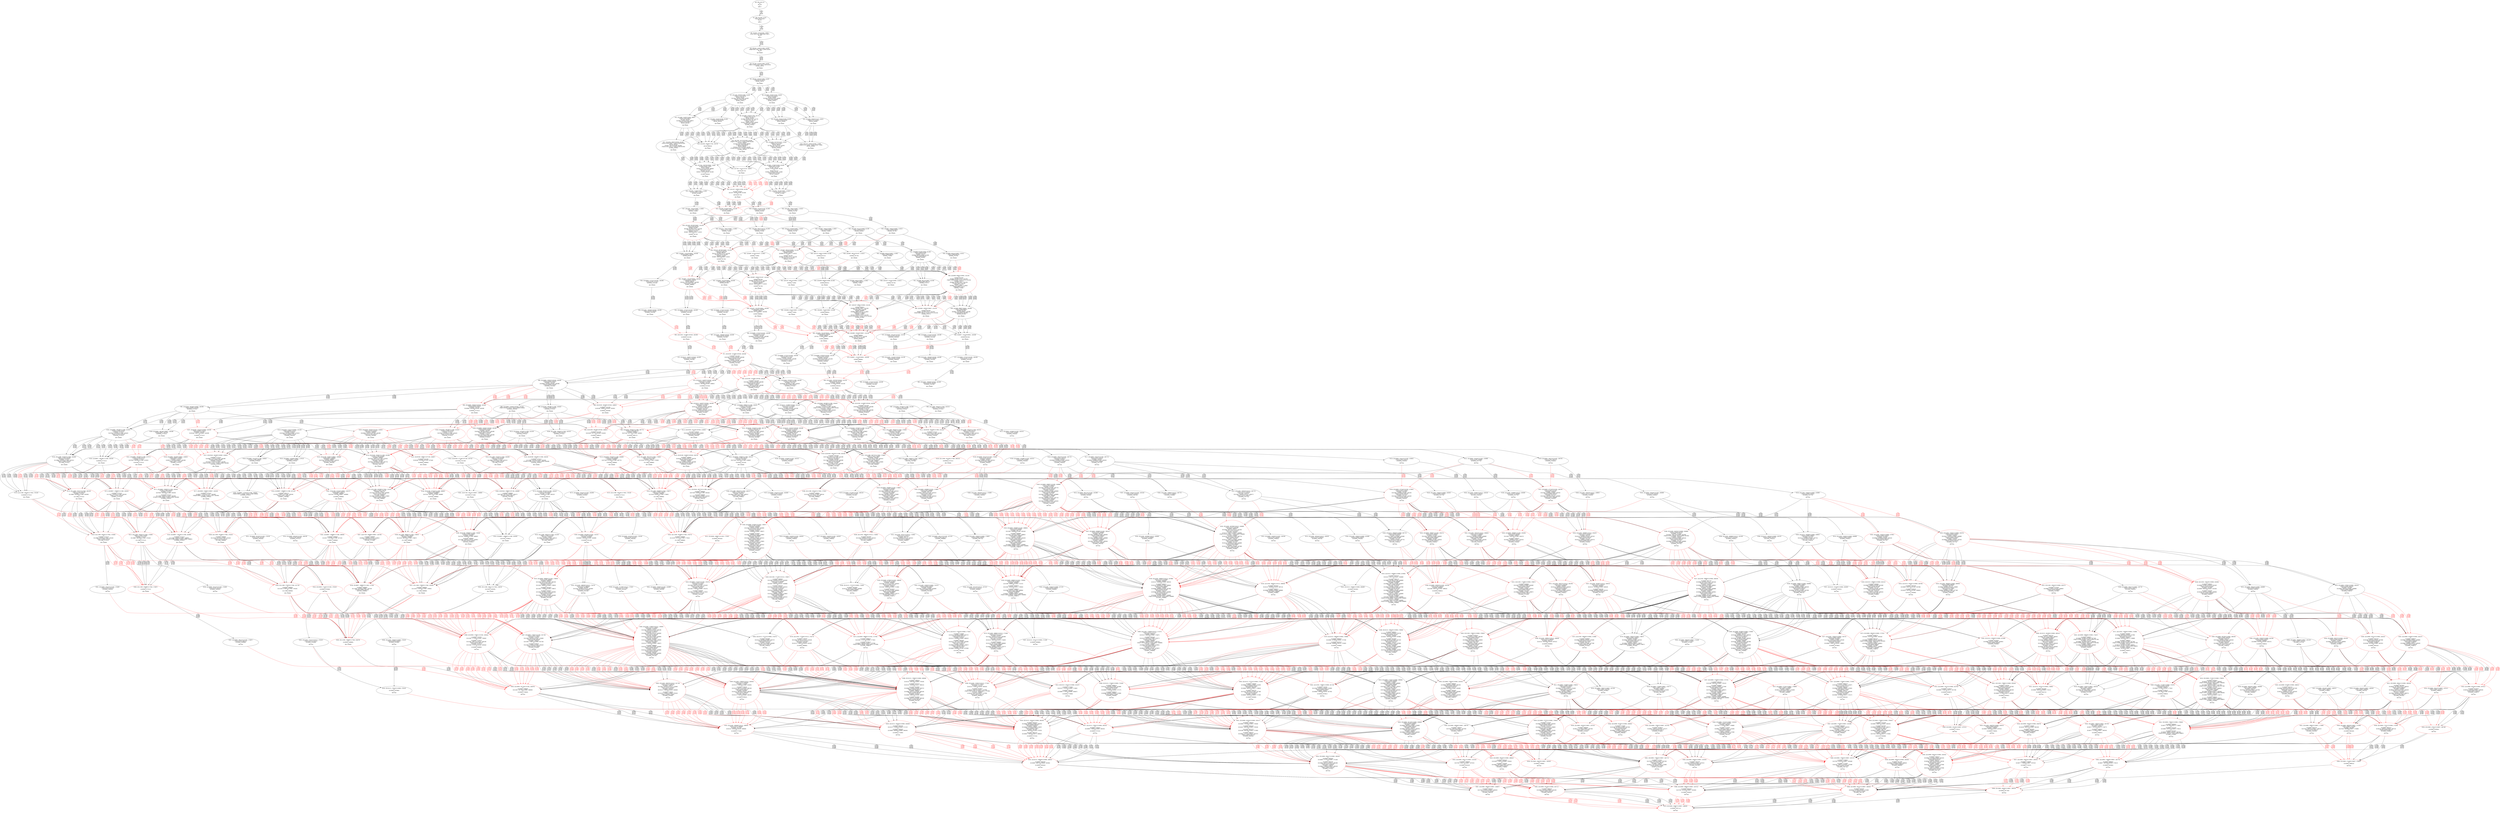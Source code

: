 digraph {
	N0[label="N0: {[[0, 0] [0, 0] \n{}\nI(0, 0)]\n}\nER=0"];
	N1[label="N1: {[[0, 0] [1562, 3123] \n{T1J1:1562-3123}\nI(0, 0)]\n}\nER=0"];
	N2[label="N2: {[[1562, 3123] [5549, 11097] \n{T1J1:1562-3123, T6J9:5549-11097}\nI(0, 0)]\n}\nER=0"];
	N3[label="N3: {[[5549, 11097] [12093, 24185] \n{T6J9:5549-11097, T9J11:12093-24185}\nI(0, 0)]\n}\nER=50000"];
	N4[label="N4: {[[7109, 14216] [12093, 24185] \n{T9J11:12093-24185, T2J12:7109-14216}\nI(5549, 11097)]\n}\nER=50000"];
	N5[label="N5: {[[9156, 18310] [12093, 24185] \n{T3J16:9156-18310}\nI(5549, 11097)]\n}\nER=50000"];
	N6[label="N6: {[[12093, 24185] [15203, 30403] \n{T7J28:15203-30403}\nI(9156, 18309)]\n[[12093, 24185] [15203, 30404] \n{T7J28:15203-30404}\nI(5549, 11097)]\n}\nER=50000"];
	N7[label="N7: {[[11540, 23079] [12093, 24185] \n{T4J20:11540-23079}\nI(9156, 18310)]\n[[11540, 23079] [12093, 24185] \n{T4J20:11540-23079}\nI(5549, 11097)]\n}\nER=50000"];
	N8[label="N8: {[[15203, 30404] [32595, 65190] \n{T10J32:32595-65190}\nI(9156, 18309)]\n}\nER=50000"];
	N9[label="N9: {[[12093, 24185] [17587, 35173] \n{T7J28:17587-35173}\nI(9156, 23078)]\n[[12093, 24185] [17587, 35173] \n{T7J28:17587-35173}\nI(5549, 11097)]\n[[14477, 28954] [15203, 30404] \n{T4J20:14477-28954}\nI(12093, 24185)]\n}\nER=50000"];
	N10[label="N10: {[[15203, 30403] [21247, 42491] \n{T8J30:21247-42491}\nI(9156, 18309)]\n}\nER=50000"];
	N11[label="N11: {[[12093, 24185] [32595, 65190] \n{T10J32:32595-65190}\nI(9156, 18310)]\n}\nER=50000"];
	N12[label="N12: {[[12093, 24185] [14504, 29007] \n{T5J24:14504-29007}\nI(11540, 23079)]\n[[12093, 24185] [14504, 29007] \n{T5J24:14504-29007}\nI(9156, 18310)]\n}\nER=50000"];
	N13[label="N13: {[[17587, 35173] [32595, 65190] \n{T4J20:17587-35173, T10J32:32595-65190}\nI(15203, 30404)]\n[[15203, 35173] [32595, 69959] \n{T10J32:32595-69959}\nI(9156, 28953)]\n[[18140, 35172] [32595, 65190] \n{T7J28:18140-35172, T10J32:32595-65190}\nI(12093, 23078)]\n}\nER=50000"];
	N14[label="N14: {[[21247, 42491] [32595, 71408] \n{T8J30:21247-42491, T10J32:32595-71408}\nI(9156, 18309)]\n}\nER=50000"];
	N15[label="N15: {[[15203, 35173] [21247, 47261] \n{T8J30:21247-47261}\nI(9156, 28953)]\n[[17587, 35172] [21247, 42491] \n{T4J20:17587-35172}\nI(15203, 30403)]\n}\nER=50000"];
	N16[label="N16: {[[14504, 30404] [17441, 36279] \n{}\nI(9156, 28954)]\n}\nER=50000"];
	N17[label="N17: {[[14504, 29007] [32595, 65190] \n{T5J24:14504-29007, T10J32:32595-65190}\nI(9156, 18310)]\n[[15057, 30113] [32595, 65190] \n{T5J24:15057-30113, T10J32:32595-65190}\nI(12093, 24185)]\n}\nER=50000"];
	N18[label="N18: {[[23631, 47260] [32595, 65190] \n{T8J30:23631-47260}\nI(17587, 35172)]\n[[21247, 47261] [32595, 76178] \n{}\nI(9156, 35171)]\n[[23631, 47260] [32595, 71408] \n{T4J20:23631-47260}\nI(21247, 42491)]\n}\nER=50000"];
	N19[label="N19: {[[17441, 36279] [35006, 71409] \n{T10J32:35006-71409}\nI(9156, 30404)]\n[[18167, 41101] [32595, 69959] \n{T5J24:18167-41101}\nI(15203, 35173)]\n[[20551, 42207] [32595, 65190] \n{}\nI(12093, 30404)]\n}\nER=50000"];
	N20[label="N20: {[[17441, 41101] [21247, 48367] \n{}\nI(9156, 35173)]\n}\nER=50000"];
	N21[label="N21: {[[32595, 76178] [53607, 113431] \n{T11J33:53607-113431}\nI(17587, 47259)]\n}\nER=50000"];
	N22[label="N22: {[[21247, 54295] [32595, 82106] \n{}\nI(15203, 47261)]\n[[21247, 54295] [32595, 82106] \n{}\nI(9156, 35173)]\n}\nER=50000"];
	N23[label="N23: {[[32595, 71409] [53607, 111982] \n{T11J33:53607-111982}\nI(15203, 42206)]\n}\nER=50000"];
	N24[label="N24: {[[51562, 79301] [53607, 113431] \n{T1J2:51562-79301}\nI(50000, 76178)]\n}\nER=100000"];
	N25[label="N25: {[[32595, 82106] [53607, 124129] \n{T11J33:53607-124129}\nI(15203, 49999)]\n}\nER=50000"];
	N26[label="N26: {[[50000, 57418] [51562, 82106] \n{T1J2:51562-57418}\nI(50000, 54295)]\n}\nER=100000"];
	N27[label="N27: {[[51562, 74532] [53607, 111982] \n{T1J2:51562-74532}\nI(50000, 71409)]\n}\nER=100000"];
	N28[label="N28: {[[51562, 85229] [53607, 124129] \n{T1J2:51562-85229}\nI(50000, 82106)]\n[[51562, 82106] [71012, 124129] \n{T11J33:71012-124129}\nI(50000, 57417)]\n[[53607, 86619] [54526, 113431] \n{}\nI(50000, 76178)]\n}\nER=100000"];
	N29[label="N29: {[[53122, 82420] [53607, 113431] \n{T2J13:53122-82420}\nI(50000, 76178)]\n}\nER=100000"];
	N30[label="N30: {[[53607, 55655] [53609, 113431] \n{T3J17:53609-55655}\nI(50000, 76178)]\n}\nER=100000"];
	N31[label="N31: {[[51562, 60537] [53122, 82106] \n{T2J13:53122-60537}\nI(50000, 57418)]\n}\nER=100000"];
	N32[label="N32: {[[51562, 61512] [53609, 82106] \n{T3J17:53609-61512}\nI(50000, 54295)]\n}\nER=100000"];
	N33[label="N33: {[[53122, 77651] [53607, 111982] \n{T2J13:53122-77651}\nI(50000, 71409)]\n}\nER=100000"];
	N34[label="N34: {[[53607, 55655] [53609, 111982] \n{T3J17:53609-55655}\nI(50000, 71409)]\n}\nER=100000"];
	N35[label="N35: {[[53607, 124129] [64641, 146198] \n{T12J34:64641-146198}\nI(50000, 85228)]\n}\nER=100000"];
	N36[label="N36: {[[53122, 89738] [53607, 124129] \n{T2J13:53122-89738}\nI(50000, 86619)]\n[[53122, 82106] [72574, 124129] \n{T11J33:72574-124129}\nI(50000, 57418)]\n[[53607, 86619] [56086, 113431] \n{}\nI(50000, 76178)]\n}\nER=100000"];
	N37[label="N37: {[[53607, 89323] [53609, 124129] \n{T3J17:53609-89323}\nI(50000, 82106)]\n[[53609, 67742] [56571, 113431] \n{}\nI(50000, 76178)]\n[[53609, 82106] [72574, 124129] \n{T11J33:72574-124129}\nI(50000, 57417)]\n}\nER=100000"];
	N38[label="N38: {[[53607, 86514] [55167, 113431] \n{}\nI(50000, 76178)]\n}\nER=100000"];
	N39[label="N39: {[[53609, 60424] [55993, 113431] \n{T4J21:55993-60424}\nI(50000, 76178)]\n}\nER=100000"];
	N40[label="N40: {[[53122, 64631] [53609, 82106] \n{}\nI(50000, 61512)]\n}\nER=100000"];
	N41[label="N41: {[[53609, 62186] [55993, 82106] \n{T4J21:55993-62186}\nI(53609, 57417)]\n[[53609, 66281] [55993, 82106] \n{T4J21:55993-66281}\nI(50000, 54295)]\n}\nER=100000"];
	N42[label="N42: {[[53607, 81745] [55167, 111982] \n{}\nI(50000, 71409)]\n}\nER=100000"];
	N43[label="N43: {[[53609, 60424] [55993, 111982] \n{T4J21:55993-60424}\nI(50000, 71409)]\n}\nER=100000"];
	N44[label="N44: {[[100000, 127252] [101562, 146198] \n{T1J3:101562-127252}\nI(100000, 124129)]\n}\nER=100000"];
	N45[label="N45: {[[53607, 124129] [64641, 146198] \n{T12J34:64641-146198}\nI(50000, 86619)]\n[[55167, 103118] [64641, 146198] \n{T2J13:55167-103118}\nI(53607, 99999)]\n}\nER=100000"];
	N46[label="N46: {[[53607, 93832] [55167, 124129] \n{}\nI(50000, 89738)]\n[[53609, 82106] [74134, 124129] \n{T11J33:74134-124129}\nI(50000, 64630)]\n[[55167, 93832] [56571, 113431] \n{}\nI(50000, 76178)]\n}\nER=100000"];
	N47[label="N47: {[[53609, 124129] [64641, 146198] \n{T12J34:64641-146198}\nI(50000, 85228)]\n}\nER=100000"];
	N48[label="N48: {[[53609, 94092] [55993, 124129] \n{}\nI(50000, 85228)]\n[[55993, 62186] [72574, 124129] \n{T4J21:55993-62186, T11J33:72574-124129}\nI(53609, 57417)]\n[[55993, 82106] [74621, 124129] \n{T11J33:74621-124129}\nI(50000, 57417)]\n[[55993, 72511] [59653, 111982] \n{T8J30:59653-72511}\nI(50000, 71409)]\n}\nER=100000"];
	N49[label="N49: {[[55167, 91283] [55993, 113431] \n{}\nI(50000, 76178)]\n}\nER=100000"];
	N50[label="N50: {[[53609, 69400] [55993, 82106] \n{}\nI(50000, 66281)]\n}\nER=100000"];
	N51[label="N51: {[[55993, 68114] [58957, 82106] \n{T5J25:58957-68114}\nI(53609, 57417)]\n}\nER=100000"];
	N52[label="N52: {[[55167, 86514] [55993, 111982] \n{}\nI(50000, 71409)]\n}\nER=100000"];
	N53[label="N53: {[[55993, 66352] [58957, 111982] \n{T5J25:58957-66352}\nI(50000, 71409)]\n}\nER=100000"];
	N54[label="N54: {[[101562, 138349] [105549, 146198] \n{T6J10:105549-138349}\nI(100000, 124129)]\n}\nER=150000"];
	N55[label="N55: {[[100000, 127252] [101562, 146198] \n{T1J3:101562-127252}\nI(100000, 124129)]\n}\nER=100000"];
	N56[label="N56: {[[55167, 124129] [64641, 146198] \n{T12J34:64641-146198}\nI(50000, 93831)]\n[[55169, 107212] [64641, 146198] \n{}\nI(53607, 99999)]\n}\nER=100000"];
	N57[label="N57: {[[55167, 98601] [55993, 124129] \n{}\nI(50000, 94092)]\n[[55993, 82106] [74621, 124129] \n{T11J33:74621-124129}\nI(50000, 69399)]\n[[55993, 98601] [61211, 111982] \n{T8J30:61211-98601}\nI(50000, 71409)]\n[[57553, 65305] [72574, 124129] \n{T2J13:57553-65305, T11J33:72574-124129}\nI(55993, 62186)]\n}\nER=100000"];
	N58[label="N58: {[[100000, 127252] [101562, 146198] \n{T1J3:101562-127252}\nI(100000, 124129)]\n}\nER=100000"];
	N59[label="N59: {[[55993, 89997] [64641, 146198] \n{T4J21:55993-89997}\nI(53609, 85228)]\n[[55993, 124129] [64643, 146198] \n{T12J34:64643-146198}\nI(50000, 85228)]\n}\nER=100000"];
	N60[label="N60: {[[55993, 100020] [58957, 124129] \n{}\nI(50000, 85228)]\n[[58957, 82106] [72574, 124129] \n{T5J25:58957-68114, T11J33:72574-124129}\nI(53609, 57417)]\n}\nER=100000"];
	N61[label="N61: {[[55993, 75328] [58957, 82106] \n{}\nI(50000, 69400)]\n}\nER=100000"];
	N62[label="N62: {[[55993, 92442] [58957, 111982] \n{}\nI(50000, 71409)]\n}\nER=100000"];
	N63[label="N63: {[[101562, 141468] [105549, 146198] \n{}\nI(100000, 124129)]\n}\nER=150000"];
	N64[label="N64: {[[100000, 127252] [101562, 146198] \n{T1J3:101562-127252}\nI(100000, 124129)]\n[[100000, 110335] [101562, 146198] \n{T1J3:101562-110335}\nI(100000, 107212)]\n}\nER=100000"];
	N65[label="N65: {[[55993, 124129] [66201, 146198] \n{T12J34:66201-146198}\nI(50000, 98600)]\n[[57551, 111981] [64641, 146198] \n{}\nI(53607, 99999)]\n}\nER=100000"];
	N66[label="N66: {[[55993, 104530] [58957, 124129] \n{}\nI(50000, 99999)]\n[[58957, 82106] [72574, 124129] \n{T11J33:72574-124129}\nI(50000, 69400)]\n}\nER=100000"];
	N67[label="N67: {[[101562, 138349] [105549, 146198] \n{T6J10:105549-138349}\nI(100000, 124129)]\n}\nER=150000"];
	N68[label="N68: {[[100000, 127252] [101562, 146198] \n{T1J3:101562-127252}\nI(100000, 124129)]\n}\nER=100000"];
	N69[label="N69: {[[58957, 124129] [64641, 146198] \n{}\nI(50000, 85228)]\n}\nER=100000"];
	N70[label="N70: {[[100000, 103143] [101562, 124129] \n{T1J3:101562-103143}\nI(100000, 100020)]\n}\nER=100000"];
	N71[label="N71: {[[101562, 141468] [105549, 146198] \n{}\nI(100000, 124129)]\n[[101562, 121432] [105549, 146198] \n{T6J10:105549-121432}\nI(100000, 107212)]\n[[103609, 131345] [105549, 146198] \n{T3J17:103609-131345}\nI(100000, 124129)]\n}\nER=150000"];
	N72[label="N72: {[[103122, 144587] [105549, 146198] \n{T2J14:103122-144587}\nI(100000, 124129)]\n}\nER=150000"];
	N73[label="N73: {[[100000, 127252] [101562, 146198] \n{T1J3:101562-127252}\nI(100000, 124129)]\n[[100000, 115104] [101562, 146198] \n{T1J3:101562-115104}\nI(100000, 111981)]\n}\nER=100000"];
	N74[label="N74: {[[58957, 124129] [64641, 146198] \n{}\nI(50000, 99999)]\n}\nER=100000"];
	N75[label="N75: {[[100000, 107653] [101562, 124129] \n{T1J3:101562-107653}\nI(100000, 104530)]\n[[100000, 103123] [101562, 124129] \n{T1J3:101562-103123}\nI(100000, 100000)]\n}\nER=100000"];
	N76[label="N76: {[[101562, 138349] [105549, 146198] \n{T6J10:105549-138349}\nI(100000, 124129)]\n}\nER=150000"];
	N77[label="N77: {[[100000, 127252] [101562, 146198] \n{T1J3:101562-127252}\nI(100000, 124129)]\n}\nER=100000"];
	N78[label="N78: {[[101562, 114240] [105549, 124129] \n{T6J10:105549-114240}\nI(100000, 100020)]\n}\nER=150000"];
	N79[label="N79: {[[103122, 144587] [105549, 146198] \n{T2J14:103122-144587}\nI(100000, 124129)]\n[[103122, 146198] [105549, 148681] \n{}\nI(100000, 131345)]\n}\nER=150000"];
	N80[label="N80: {[[103609, 105655] [105549, 146198] \n{T3J18:103609-105655}\nI(100000, 124129)]\n[[103609, 135439] [105549, 146198] \n{T3J18:103609-135439}\nI(100000, 124129)]\n}\nER=150000"];
	N81[label="N81: {[[105549, 133526] [111596, 146198] \n{T7J29:111596-133526}\nI(100000, 107212)]\n[[105549, 146198] [111596, 150443] \n{T7J29:111596-150443}\nI(100000, 127251)]\n}\nER=150000"];
	N82[label="N82: {[[101562, 141468] [105549, 146198] \n{}\nI(100000, 124129)]\n[[101562, 126201] [105549, 146198] \n{T6J10:105549-126201}\nI(100000, 111981)]\n[[103946, 136114] [105549, 146198] \n{T4J21:103946-136114}\nI(100000, 127251)]\n}\nER=150000"];
	N83[label="N83: {[[100000, 127252] [101562, 146198] \n{T1J3:101562-127252}\nI(100000, 124129)]\n}\nER=100000"];
	N84[label="N84: {[[101562, 118750] [105549, 124129] \n{T6J10:105549-118750}\nI(100000, 104530)]\n[[101562, 117359] [105549, 124129] \n{}\nI(100000, 100020)]\n}\nER=150000"];
	N85[label="N85: {[[101562, 138349] [105549, 146198] \n{T6J10:105549-138349}\nI(100000, 124129)]\n}\nER=150000"];
	N86[label="N86: {[[105169, 146198] [105549, 148681] \n{}\nI(100000, 124129)]\n[[105169, 148681] [105549, 150292] \n{}\nI(100000, 146198)]\n}\nER=150000"];
	N87[label="N87: {[[105549, 148681] [111596, 158292] \n{T7J29:111596-158292}\nI(100000, 131345)]\n[[107109, 149317] [111596, 150443] \n{T2J14:107109-149317}\nI(105549, 146198)]\n}\nER=150000"];
	N88[label="N88: {[[103122, 144587] [105549, 146198] \n{T2J14:103122-144587}\nI(100000, 124129)]\n[[103122, 139233] [105549, 146198] \n{T2J14:103122-139233}\nI(100000, 136114)]\n[[105506, 148681] [105549, 153450] \n{T4J21:105506-153450}\nI(100000, 131345)]\n}\nER=150000"];
	N89[label="N89: {[[105549, 146198] [111596, 150443] \n{T7J29:111596-150443}\nI(100000, 127251)]\n}\nER=150000"];
	N90[label="N90: {[[103609, 105655] [105549, 146198] \n{T3J18:103609-105655}\nI(100000, 124129)]\n[[103609, 140208] [105549, 146198] \n{}\nI(100000, 127251)]\n}\nER=150000"];
	N91[label="N91: {[[105549, 140208] [105993, 146198] \n{T4J22:105993-140208}\nI(100000, 127251)]\n}\nER=150000"];
	N92[label="N92: {[[105549, 146198] [111596, 150443] \n{T7J29:111596-150443}\nI(100000, 127251)]\n[[107933, 115103] [111596, 146198] \n{T4J21:107933-115103, T7J29:111596-133526}\nI(105549, 110334)]\n[[107933, 132020] [111596, 150443] \n{T4J21:107933-132020}\nI(105549, 127251)]\n}\nER=150000"];
	N93[label="N93: {[[111596, 150443] [117640, 162531] \n{T8J31:117640-162531}\nI(100000, 127251)]\n}\nER=150000"];
	N94[label="N94: {[[101562, 141468] [105549, 146198] \n{}\nI(100000, 124129)]\n[[104526, 142042] [105549, 146198] \n{T5J25:104526-142042}\nI(100000, 127251)]\n[[105549, 124129] [112596, 146198] \n{T12J34:112596-146198}\nI(100000, 107652)]\n}\nER=150000"];
	N95[label="N95: {[[103122, 121869] [105549, 124129] \n{T2J14:103122-121869}\nI(101562, 118750)]\n[[103122, 121869] [105549, 124129] \n{T2J14:103122-121869}\nI(100000, 104530)]\n}\nER=150000"];
	N96[label="N96: {[[103609, 122844] [105549, 124129] \n{T6J10:105549-118750, T3J18:103609-122844}\nI(100000, 104530)]\n}\nER=150000"];
	N97[label="N97: {[[105549, 119746] [111596, 124129] \n{T7J29:111596-119746}\nI(105549, 107652)]\n}\nER=150000"];
	N98[label="N98: {[[105549, 150292] [111596, 160775] \n{T7J29:111596-160775}\nI(100000, 148680)]\n[[107109, 152775] [111596, 158292] \n{}\nI(105549, 149317)]\n}\nER=150000"];
	N99[label="N99: {[[105169, 146198] [105549, 148681] \n{}\nI(100000, 124129)]\n[[105169, 152775] [105549, 153450] \n{}\nI(100000, 148681)]\n}\nER=150000"];
	N100[label="N100: {[[105549, 150292] [107553, 155061] \n{T4J22:107553-155061}\nI(100000, 148680)]\n[[105993, 143327] [107109, 146198] \n{T2J14:107109-143327}\nI(105549, 140208)]\n}\nER=150000"];
	N101[label="N101: {[[105549, 153450] [111596, 160775] \n{T7J29:111596-160775}\nI(100000, 136114)]\n[[107109, 149317] [111596, 150443] \n{T2J14:107109-149317}\nI(105549, 146198)]\n[[107933, 150443] [111596, 158292] \n{T4J21:107933-154086}\nI(105549, 146198)]\n}\nER=150000"];
	N102[label="N102: {[[111596, 158292] [117640, 170380] \n{T8J31:117640-170380}\nI(100000, 146198)]\n[[113156, 153118] [117640, 162531] \n{T2J14:113156-153118}\nI(111596, 149999)]\n}\nER=150000"];
	N103[label="N103: {[[103122, 145161] [105549, 146198] \n{T2J14:103122-145161}\nI(100000, 142042)]\n[[105549, 153450] [106086, 159378] \n{T5J25:106086-159378}\nI(100000, 136114)]\n[[105549, 124129] [114156, 146198] \n{T12J34:114156-146198}\nI(100000, 118750)]\n}\nER=150000"];
	N104[label="N104: {[[105549, 146198] [111596, 152302] \n{T7J29:111596-152302}\nI(100000, 127251)]\n[[107933, 132020] [111596, 150443] \n{T4J21:107933-132020}\nI(105549, 127251)]\n}\nER=150000"];
	N105[label="N105: {[[105993, 146198] [111596, 152302] \n{T7J29:111596-152302}\nI(100000, 127251)]\n[[107933, 132020] [111596, 150443] \n{T4J22:107933-132020}\nI(105549, 127251)]\n}\nER=150000"];
	N106[label="N106: {[[111596, 150443] [117640, 162531] \n{T8J31:117640-162531}\nI(100000, 127251)]\n}\nER=150000"];
	N107[label="N107: {[[105549, 110424] [105993, 146198] \n{T4J22:105993-110424}\nI(100000, 124129)]\n[[105549, 144977] [105993, 146198] \n{}\nI(100000, 127251)]\n}\nER=150000"];
	N108[label="N108: {[[103609, 145562] [105549, 146198] \n{T3J18:103609-145562}\nI(100000, 124129)]\n[[105549, 146136] [106573, 146198] \n{T5J25:106573-146136}\nI(100000, 127251)]\n[[105549, 124129] [114643, 146198] \n{T12J34:114643-146198}\nI(100000, 107652)]\n}\nER=150000"];
	N109[label="N109: {[[105993, 146136] [108957, 146198] \n{T5J26:108957-146136}\nI(100000, 127251)]\n}\nER=150000"];
	N110[label="N110: {[[111596, 150443] [117640, 162531] \n{T8J31:117640-162531}\nI(100000, 127251)]\n[[113980, 132020] [117640, 162531] \n{T4J21:113980-132020}\nI(111596, 127251)]\n}\nER=150000"];
	N111[label="N111: {[[105549, 146198] [111596, 154136] \n{}\nI(100000, 127251)]\n[[110897, 124129] [111596, 146198] \n{T7J29:111596-133526}\nI(105549, 110334)]\n}\nER=150000"];
	N112[label="N112: {[[150000, 153566] [151562, 162531] \n{T1J4:151562-153566}\nI(150000, 150443)]\n}\nER=N/A"];
	N113[label="N113: {[[105169, 124129] [105549, 125963] \n{}\nI(101562, 122844)]\n[[105169, 124129] [105549, 125963] \n{T3J18:105169-125963}\nI(100000, 104530)]\n}\nER=150000"];
	N114[label="N114: {[[105549, 119746] [111596, 124129] \n{T7J29:111596-119746}\nI(105549, 107652)]\n[[105549, 124129] [111596, 133963] \n{T7J29:111596-133963}\nI(101562, 118750)]\n[[107109, 122865] [111596, 124129] \n{T2J14:107109-122865}\nI(105549, 119746)]\n}\nER=150000"];
	N115[label="N115: {[[105549, 119746] [111596, 124129] \n{T7J29:111596-119746}\nI(105549, 107652)]\n}\nER=150000"];
	N116[label="N116: {[[105549, 112421] [105993, 124129] \n{T4J22:105993-112421}\nI(103609, 107652)]\n[[105549, 124129] [105993, 127613] \n{T4J22:105993-127613}\nI(100000, 104530)]\n}\nER=150000"];
	N117[label="N117: {[[150000, 153415] [151562, 160775] \n{T1J4:151562-153415}\nI(150000, 150292)]\n[[150000, 155898] [151562, 158292] \n{T1J4:151562-155898}\nI(150000, 152775)]\n}\nER=N/A"];
	N118[label="N118: {[[105549, 153450] [111596, 164869] \n{T7J29:111596-164869}\nI(100000, 149999)]\n[[107109, 157544] [111596, 160775] \n{}\nI(105549, 149999)]\n}\nER=150000"];
	N119[label="N119: {[[107109, 155061] [111596, 162386] \n{T7J29:111596-162386}\nI(100000, 148680)]\n[[107553, 149317] [111596, 152302] \n{T2J14:107553-149317}\nI(105993, 146198)]\n[[107933, 158180] [111596, 160775] \n{T4J22:107933-158180}\nI(105549, 149317)]\n}\nER=150000"];
	N120[label="N120: {[[111596, 160775] [117640, 172863] \n{T8J31:117640-172863}\nI(100000, 149317)]\n[[113156, 157212] [117640, 170380] \n{}\nI(111596, 149999)]\n}\nER=150000"];
	N121[label="N121: {[[150000, 153450] [151562, 155898] \n{T1J4:151562-155898}\nI(150000, 152775)]\n}\nER=N/A"];
	N122[label="N122: {[[105549, 148681] [107109, 150967] \n{}\nI(100000, 124129)]\n[[105549, 154768] [107109, 157544] \n{}\nI(100000, 149999)]\n}\nER=150000"];
	N123[label="N123: {[[105169, 154093] [105549, 159378] \n{}\nI(100000, 149999)]\n[[105549, 153450] [108133, 159378] \n{T5J25:108133-159378}\nI(100000, 149999)]\n[[105549, 125963] [116203, 146198] \n{T12J34:116203-146198}\nI(100000, 122844)]\n}\nER=150000"];
	N124[label="N124: {[[150000, 153415] [151562, 155061] \n{T1J4:151562-153415}\nI(150000, 150292)]\n}\nER=N/A"];
	N125[label="N125: {[[107109, 155061] [108957, 160989] \n{T5J26:108957-160989}\nI(100000, 148680)]\n[[107553, 146198] [108957, 149255] \n{T2J14:107553-149255}\nI(105993, 146136)]\n}\nER=150000"];
	N126[label="N126: {[[150000, 156573] [151562, 160775] \n{T1J4:151562-156573}\nI(150000, 153450)]\n[[150000, 153566] [151562, 158292] \n{T1J4:151562-153566}\nI(150000, 150443)]\n}\nER=N/A"];
	N127[label="N127: {[[111596, 160775] [117640, 172863] \n{T8J31:117640-172863}\nI(100000, 146198)]\n[[113156, 153118] [117640, 162531] \n{T2J14:113156-153118}\nI(111596, 149999)]\n[[113980, 157887] [117640, 170380] \n{T4J21:113980-157887}\nI(111596, 149999)]\n}\nER=150000"];
	N128[label="N128: {[[105549, 159378] [111596, 165544] \n{}\nI(100000, 146198)]\n[[107109, 149317] [111596, 154136] \n{T2J14:107109-149317}\nI(105549, 146198)]\n[[111596, 133963] [114156, 146198] \n{T12J34:114156-146198}\nI(101562, 119746)]\n[[111596, 127248] [112457, 146198] \n{T2J14:112457-127248}\nI(110897, 124129)]\n}\nER=150000"];
	N129[label="N129: {[[150000, 161415] [151562, 170380] \n{T1J4:151562-161415}\nI(150000, 158292)]\n[[151560, 156685] [151562, 162531] \n{T2J14:151560-156685}\nI(150000, 150443)]\n}\nER=N/A"];
	N130[label="N130: {[[150000, 156573] [151562, 159378] \n{T1J4:151562-156573}\nI(150000, 153450)]\n}\nER=N/A"];
	N131[label="N131: {[[105993, 146198] [111596, 157071] \n{T7J29:111596-157071}\nI(100000, 127251)]\n[[107933, 140208] [111596, 152302] \n{}\nI(105549, 127251)]\n}\nER=150000"];
	N132[label="N132: {[[111596, 152302] [117640, 164390] \n{T8J31:117640-164390}\nI(100000, 127251)]\n[[113980, 132020] [117640, 162531] \n{T4J21:113980-132020}\nI(111596, 127251)]\n}\nER=150000"];
	N133[label="N133: {[[105549, 146198] [111596, 158230] \n{}\nI(100000, 127251)]\n[[111596, 124129] [114643, 146198] \n{T7J29:111596-119746, T12J34:114643-146198}\nI(105549, 107652)]\n}\nER=150000"];
	N134[label="N134: {[[111596, 152302] [117640, 164390] \n{T8J31:117640-164390}\nI(100000, 127251)]\n[[113980, 132020] [117640, 162531] \n{T4J22:113980-132020}\nI(111596, 127251)]\n}\nER=150000"];
	N135[label="N135: {[[108957, 146198] [111596, 158230] \n{}\nI(100000, 127251)]\n}\nER=150000"];
	N136[label="N136: {[[150000, 153566] [151562, 162531] \n{T1J4:151562-153566}\nI(150000, 150443)]\n}\nER=N/A"];
	N137[label="N137: {[[105549, 146198] [105993, 150905] \n{}\nI(100000, 127251)]\n[[105993, 127613] [116583, 146198] \n{T12J34:116583-146198}\nI(100000, 107652)]\n[[107933, 112421] [114643, 146198] \n{T4J22:107933-112421, T12J34:114643-146198}\nI(105549, 107652)]\n}\nER=150000"];
	N138[label="N138: {[[105993, 146198] [108957, 150905] \n{T5J26:108957-150905}\nI(100000, 127251)]\n[[108377, 132020] [108957, 146198] \n{T4J21:108377-132020}\nI(105993, 127251)]\n}\nER=150000"];
	N139[label="N139: {[[150000, 153566] [151562, 162531] \n{T1J4:151562-153566}\nI(150000, 150443)]\n}\nER=N/A"];
	N140[label="N140: {[[111596, 154136] [117640, 166224] \n{}\nI(100000, 127251)]\n}\nER=150000"];
	N141[label="N141: {[[105549, 125963] [111596, 136223] \n{T7J29:111596-136223}\nI(101562, 124129)]\n[[107109, 128223] [111596, 133963] \n{}\nI(105549, 124129)]\n}\nER=150000"];
	N142[label="N142: {[[105549, 127248] [107109, 130732] \n{}\nI(101562, 124129)]\n}\nER=150000"];
	N143[label="N143: {[[111596, 133963] [117640, 146051] \n{T8J31:117640-146051}\nI(101562, 119746)]\n}\nER=150000"];
	N144[label="N144: {[[105993, 124129] [111596, 130844] \n{T7J29:111596-130844}\nI(103609, 107652)]\n}\nER=150000"];
	N145[label="N145: {[[105993, 118349] [108957, 127613] \n{T5J26:108957-118349}\nI(103609, 107652)]\n}\nER=150000"];
	N146[label="N146: {[[150000, 160667] [151562, 164869] \n{T1J4:151562-160667}\nI(150000, 157544)]\n[[151562, 158183] [152384, 160775] \n{T4J21:152384-158183}\nI(150000, 150292)]\n[[151562, 158292] [152384, 160666] \n{T4J21:152384-160666}\nI(150000, 152775)]\n[[151562, 155898] [156047, 164868] \n{T7J29:156047-164868}\nI(150000, 152775)]\n[[151562, 160666] [152047, 160775] \n{T3J18:152047-160666}\nI(150000, 153450)]\n[[151562, 157659] [152047, 158292] \n{T3J18:152047-157659}\nI(150000, 150443)]\n}\nER=N/A"];
	N147[label="N147: {[[151562, 156534] [153122, 160775] \n{T2J15:153122-156534}\nI(151562, 153415)]\n[[151562, 158292] [153122, 159017] \n{T2J15:153122-159017}\nI(150000, 152775)]\n}\nER=N/A"];
	N148[label="N148: {[[151562, 155655] [153609, 158292] \n{T3J19:153609-155655}\nI(150000, 152775)]\n}\nER=N/A"];
	N149[label="N149: {[[107109, 157544] [111596, 166862] \n{T7J29:111596-166862}\nI(100000, 149999)]\n[[107553, 160775] [111596, 164869] \n{}\nI(105549, 149999)]\n}\nER=150000"];
	N150[label="N150: {[[111596, 164869] [117640, 176957] \n{T8J31:117640-176957}\nI(100000, 149999)]\n[[113156, 161981] [117640, 172863] \n{}\nI(111596, 149999)]\n}\nER=150000"];
	N151[label="N151: {[[105549, 160775] [111596, 166187] \n{}\nI(100000, 149999)]\n[[107109, 154093] [111596, 165544] \n{}\nI(105549, 149999)]\n[[111596, 136223] [116583, 150292] \n{T12J34:116583-150292}\nI(101562, 128222)]\n}\nER=150000"];
	N152[label="N152: {[[150000, 160775] [151562, 162386] \n{T1J4:151562-161303}\nI(150000, 158180)]\n}\nER=N/A"];
	N153[label="N153: {[[111596, 162386] [117640, 174474] \n{T8J31:117640-174474}\nI(100000, 149317)]\n[[113156, 153118] [117640, 164390] \n{T2J14:113156-153118}\nI(111596, 149999)]\n[[113980, 161981] [117640, 172863] \n{T4J22:113980-161981}\nI(111596, 149999)]\n}\nER=150000"];
	N154[label="N154: {[[108957, 160989] [111596, 167155] \n{}\nI(100000, 149317)]\n[[110517, 149317] [111596, 158230] \n{T2J14:110517-149317}\nI(108957, 146198)]\n}\nER=150000"];
	N155[label="N155: {[[150000, 163898] [151562, 172863] \n{T1J4:151562-163898}\nI(150000, 160775)]\n[[151560, 156685] [151562, 162531] \n{T2J14:151560-156685}\nI(150000, 150443)]\n[[151562, 165508] [152047, 170380] \n{T3J18:152047-165508}\nI(150000, 158292)]\n[[151562, 157659] [153607, 162531] \n{T3J18:153607-157659}\nI(150000, 150443)]\n}\nER=N/A"];
	N156[label="N156: {[[150000, 157544] [151562, 157891] \n{T1J4:151562-157891}\nI(150000, 154768)]\n[[151562, 155898] [152384, 158219] \n{T4J22:152384-158219}\nI(150000, 152775)]\n[[151562, 155061] [152384, 158183] \n{T4J21:152384-158183}\nI(150000, 150292)]\n}\nER=N/A"];
	N157[label="N157: {[[150000, 157216] [151562, 159378] \n{T1J4:151562-157216}\nI(150000, 154093)]\n[[151562, 155898] [152964, 158702] \n{T5J25:152964-158702}\nI(150000, 152775)]\n[[151562, 159378] [152047, 160666] \n{T3J18:152047-160666}\nI(150000, 153450)]\n}\nER=N/A"];
	N158[label="N158: {[[151562, 155898] [153122, 156569] \n{T2J15:153122-156569}\nI(150000, 152775)]\n}\nER=N/A"];
	N159[label="N159: {[[151562, 155655] [153609, 155898] \n{T3J19:153609-155655}\nI(150000, 152775)]\n}\nER=N/A"];
	N160[label="N160: {[[105549, 158862] [107109, 160696] \n{}\nI(100000, 149999)]\n[[107109, 130732] [116583, 149317] \n{T12J34:116583-149317}\nI(101562, 124129)]\n}\nER=150000"];
	N161[label="N161: {[[107109, 157544] [108957, 163472] \n{T5J26:108957-163472}\nI(100000, 149999)]\n[[107553, 154768] [108957, 160989] \n{}\nI(105993, 149999)]\n}\nER=150000"];
	N162[label="N162: {[[151562, 155061] [153122, 156534] \n{T2J15:153122-156534}\nI(151562, 153415)]\n}\nER=N/A"];
	N163[label="N163: {[[150000, 158184] [151562, 160989] \n{T1J4:151562-158184}\nI(150000, 155061)]\n}\nER=N/A"];
	N164[label="N164: {[[151562, 159692] [153122, 160775] \n{T2J15:153122-159692}\nI(150000, 153566)]\n}\nER=N/A"];
	N165[label="N165: {[[150000, 163898] [151562, 172863] \n{T1J4:151562-163898}\nI(150000, 160775)]\n[[150000, 156241] [151562, 162531] \n{T1J4:151562-156241}\nI(150000, 153118)]\n[[151560, 156685] [151562, 162531] \n{T2J14:151560-156685}\nI(150000, 150443)]\n}\nER=N/A"];
	N166[label="N166: {[[111596, 165544] [117640, 177632] \n{}\nI(100000, 149999)]\n[[113156, 153118] [117640, 166224] \n{T2J14:113156-153118}\nI(111596, 149999)]\n}\nER=150000"];
	N167[label="N167: {[[150000, 162501] [151562, 165544] \n{T1J4:151562-162501}\nI(150000, 159378)]\n}\nER=N/A"];
	N168[label="N168: {[[151562, 164534] [153122, 170380] \n{T2J15:153122-164534}\nI(150000, 158292)]\n}\nER=N/A"];
	N169[label="N169: {[[151562, 159378] [153122, 159692] \n{T2J15:153122-159692}\nI(150000, 153450)]\n}\nER=N/A"];
	N170[label="N170: {[[111596, 157071] [117640, 169159] \n{T8J31:117640-169159}\nI(100000, 127251)]\n[[113980, 140208] [117640, 164390] \n{}\nI(111596, 127251)]\n}\nER=150000"];
	N171[label="N171: {[[105993, 150905] [111596, 158292] \n{T7J29:111596-158292}\nI(100000, 127251)]\n[[107933, 146136] [111596, 158230] \n{}\nI(105549, 127251)]\n[[111596, 130844] [114643, 146198] \n{T7J29:111596-130844, T12J34:114643-146198}\nI(103609, 107652)]\n}\nER=150000"];
	N172[label="N172: {[[108957, 150905] [111596, 158292] \n{}\nI(100000, 127251)]\n[[111341, 132020] [111596, 158230] \n{T4J21:111341-132020}\nI(108957, 127251)]\n}\nER=150000"];
	N173[label="N173: {[[150000, 155425] [151562, 164390] \n{T1J4:151562-155425}\nI(150000, 152302)]\n}\nER=N/A"];
	N174[label="N174: {[[111596, 158230] [117640, 170318] \n{}\nI(100000, 127251)]\n}\nER=150000"];
	N175[label="N175: {[[150000, 155425] [151562, 164390] \n{T1J4:151562-155425}\nI(150000, 152302)]\n}\nER=N/A"];
	N176[label="N176: {[[111596, 158230] [117640, 170318] \n{}\nI(100000, 127251)]\n}\nER=150000"];
	N177[label="N177: {[[105993, 150905] [108957, 156259] \n{}\nI(100000, 127251)]\n[[108957, 127613] [117027, 146198] \n{T5J26:108957-118349, T12J34:117027-146198}\nI(103609, 107652)]\n}\nER=150000"];
	N178[label="N178: {[[150000, 157259] [151562, 166224] \n{T1J4:151562-157259}\nI(150000, 154136)]\n}\nER=N/A"];
	N179[label="N179: {[[107109, 130732] [111596, 139342] \n{T7J29:111596-139342}\nI(101562, 127248)]\n[[107553, 132992] [111596, 136223] \n{}\nI(105549, 128223)]\n}\nER=150000"];
	N180[label="N180: {[[111596, 136223] [117640, 148311] \n{T8J31:117640-148311}\nI(101562, 128222)]\n[[113643, 138057] [117640, 146051] \n{T3J18:113643-138057}\nI(111596, 133963)]\n}\nER=150000"];
	N181[label="N181: {[[107109, 130732] [108957, 136660] \n{}\nI(101562, 127248)]\n}\nER=150000"];
	N182[label="N182: {[[108957, 127613] [111596, 130844] \n{T5J26:108957-118349, T7J29:111596-130844}\nI(103609, 107652)]\n}\nER=150000"];
	N183[label="N183: {[[150000, 163898] [151562, 166862] \n{T1J4:151562-163898}\nI(150000, 160775)]\n[[151562, 164869] [152384, 165544] \n{}\nI(150000, 160666)]\n[[151562, 158219] [156047, 166861] \n{T7J29:156047-166861}\nI(150000, 154768)]\n[[152047, 160775] [153946, 165435] \n{T4J22:153946-165435}\nI(150000, 153565)]\n[[152384, 160775] [153946, 162952] \n{T4J22:153946-162952}\nI(150000, 150292)]\n[[153946, 160666] [156047, 164868] \n{T4J22:153946-160666, T7J29:156047-164868}\nI(151562, 155897)]\n}\nER=N/A"];
	N184[label="N184: {[[150000, 167992] [151562, 176957] \n{T1J4:151562-167992}\nI(150000, 164869)]\n[[151560, 158544] [151562, 164390] \n{T2J14:151560-158544}\nI(150000, 152302)]\n[[151562, 164869] [153946, 176957] \n{}\nI(150000, 157544)]\n[[151562, 168666] [152384, 172863] \n{T4J21:152384-168666}\nI(150000, 160775)]\n[[151562, 158334] [153944, 162531] \n{T4J21:153944-158334}\nI(150000, 150443)]\n[[151562, 167991] [152047, 172863] \n{T3J18:152047-167991}\nI(150000, 160775)]\n[[151562, 160334] [152047, 162531] \n{T3J18:152047-160334}\nI(150000, 153118)]\n[[151562, 157659] [153607, 162531] \n{T3J18:153607-157659}\nI(150000, 150443)]\n}\nER=N/A"];
	N185[label="N185: {[[151562, 163786] [153122, 164869] \n{T2J15:153122-163786}\nI(150000, 160667)]\n[[152384, 160775] [153122, 161302] \n{T2J15:153122-161302}\nI(151562, 158183)]\n[[153122, 159017] [156047, 164868] \n{T2J15:153122-159017, T7J29:156047-164868}\nI(151562, 155898)]\n[[153122, 158183] [153946, 160775] \n{T4J21:153946-158183}\nI(151562, 153415)]\n[[153122, 159017] [153946, 160666] \n{T4J21:153946-160666}\nI(150000, 152775)]\n[[153122, 156569] [157609, 164868] \n{T7J29:157609-164868}\nI(150000, 152775)]\n[[153122, 160775] [153609, 163786] \n{T3J18:153609-163786}\nI(150000, 153566)]\n}\nER=N/A"];
	N186[label="N186: {[[151562, 164761] [153609, 164869] \n{T3J19:153609-164761}\nI(150000, 157544)]\n[[152047, 160775] [153609, 164760] \n{T3J18:152047-160666, T3J19:153609-164760}\nI(150000, 153450)]\n[[153609, 158292] [153946, 160424] \n{T4J21:153946-160424}\nI(150000, 152775)]\n[[153609, 155898] [157609, 164868] \n{T7J29:157609-164868}\nI(150000, 152775)]\n}\nER=N/A"];
	N187[label="N187: {[[150000, 163898] [151562, 166187] \n{T1J4:151562-163898}\nI(150000, 160775)]\n[[151562, 164869] [152964, 166595] \n{T5J25:152964-166595}\nI(150000, 157544)]\n[[151562, 160666] [156047, 168666] \n{T7J29:156047-168666}\nI(150000, 154093)]\n[[151562, 165544] [152047, 166594] \n{T3J18:152047-166594}\nI(150000, 159378)]\n}\nER=N/A"];
	N188[label="N188: {[[153122, 160628] [153609, 160775] \n{T3J19:153609-160628}\nI(151562, 153415)]\n[[153122, 159017] [153609, 162386] \n{T3J19:153609-162386}\nI(150000, 152775)]\n[[153122, 158292] [153609, 158774] \n{T2J15:153122-158774}\nI(151562, 155655)]\n}\nER=N/A"];
	N189[label="N189: {[[111596, 166862] [117640, 178950] \n{T8J31:117640-178950}\nI(100000, 149999)]\n[[113156, 166750] [117640, 176957] \n{}\nI(111596, 149999)]\n}\nER=150000"];
	N190[label="N190: {[[107109, 160696] [111596, 170956] \n{T7J29:111596-170956}\nI(100000, 149999)]\n[[107553, 164869] [111596, 166862] \n{}\nI(105549, 149999)]\n[[111596, 139342] [118143, 155061] \n{T12J34:118143-155061}\nI(101562, 132991)]\n}\nER=150000"];
	N191[label="N191: {[[108957, 164869] [111596, 169638] \n{}\nI(100000, 149999)]\n[[110517, 154768] [111596, 167155] \n{}\nI(108957, 149999)]\n}\nER=150000"];
	N192[label="N192: {[[111596, 167909] [117640, 178275] \n{}\nI(100000, 149999)]\n[[113156, 157212] [117640, 177632] \n{}\nI(111596, 149999)]\n}\nER=150000"];
	N193[label="N193: {[[151562, 162386] [153122, 163894] \n{T2J15:153122-163894}\nI(150000, 158180)]\n}\nER=N/A"];
	N194[label="N194: {[[151562, 155655] [153609, 162386] \n{T3J19:153609-155655}\nI(150000, 158180)]\n}\nER=N/A"];
	N195[label="N195: {[[150000, 165509] [151562, 174474] \n{T1J4:151562-165509}\nI(150000, 162386)]\n[[150000, 158544] [151562, 164390] \n{}\nI(150000, 153118)]\n}\nER=N/A"];
	N196[label="N196: {[[111596, 167909] [117640, 179243] \n{}\nI(100000, 149999)]\n[[113156, 153118] [117640, 170318] \n{T2J14:113156-153118}\nI(111596, 149999)]\n}\nER=150000"];
	N197[label="N197: {[[150000, 164112] [151562, 167155] \n{T1J4:151562-164112}\nI(150000, 160989)]\n}\nER=N/A"];
	N198[label="N198: {[[151562, 168628] [153122, 172863] \n{}\nI(150000, 165508)]\n[[151562, 159804] [153122, 162531] \n{T2J15:153122-159804}\nI(151562, 156685)]\n}\nER=N/A"];
	N199[label="N199: {[[151562, 155655] [153609, 172863] \n{T3J19:153609-155655}\nI(150000, 160775)]\n}\nER=N/A"];
	N200[label="N200: {[[150000, 160696] [151562, 161985] \n{T1J4:151562-161985}\nI(150000, 158862)]\n[[151562, 159378] [152384, 163472] \n{}\nI(150000, 155897)]\n[[152047, 160666] [154431, 161341] \n{T4J22:154431-161341}\nI(150000, 153450)]\n}\nER=N/A"];
	N201[label="N201: {[[151562, 158219] [153122, 160663] \n{T2J15:153122-160663}\nI(150000, 155898)]\n[[153122, 156569] [153946, 160666] \n{T4J22:153946-160666}\nI(150000, 152775)]\n[[153122, 156534] [153946, 158183] \n{T4J21:153946-158183}\nI(151562, 153415)]\n}\nER=N/A"];
	N202[label="N202: {[[151562, 155655] [153609, 157891] \n{T3J19:153609-155655}\nI(150000, 154768)]\n[[153609, 155898] [153946, 160424] \n{T4J22:153946-160424}\nI(150000, 152775)]\n}\nER=N/A"];
	N203[label="N203: {[[150000, 160667] [151562, 163472] \n{T1J4:151562-160667}\nI(150000, 157544)]\n[[151562, 158219] [152964, 160695] \n{T5J26:152964-160695}\nI(150000, 154768)]\n[[151562, 160989] [152384, 162952] \n{T4J21:152384-162952}\nI(150000, 155061)]\n}\nER=N/A"];
	N204[label="N204: {[[151562, 160666] [153122, 162497] \n{T2J15:153122-162497}\nI(150000, 159378)]\n[[153122, 156569] [154526, 158702] \n{T5J25:154526-158702}\nI(150000, 152775)]\n[[153122, 159692] [153609, 163472] \n{T3J18:153609-163472}\nI(150000, 153450)]\n}\nER=N/A"];
	N205[label="N205: {[[151562, 155655] [153609, 159378] \n{T3J19:153609-155655}\nI(150000, 154093)]\n[[152047, 155655] [153609, 160666] \n{T3J19:153609-155655}\nI(150000, 153450)]\n[[153609, 155898] [154526, 158702] \n{T5J25:154526-158702}\nI(150000, 152775)]\n}\nER=N/A"];
	N206[label="N206: {[[153122, 156569] [153609, 159992] \n{T3J19:153609-159992}\nI(150000, 152775)]\n[[153122, 155898] [153609, 158774] \n{T2J15:153122-158774}\nI(151562, 155655)]\n}\nER=N/A"];
	N207[label="N207: {[[107109, 160696] [108957, 164790] \n{}\nI(100000, 149999)]\n[[108957, 136660] [118143, 152801] \n{T12J34:118143-152801}\nI(101562, 127248)]\n}\nER=150000"];
	N208[label="N208: {[[153122, 156534] [153609, 159155] \n{T3J19:153609-159155}\nI(151562, 153415)]\n}\nER=N/A"];
	N209[label="N209: {[[151562, 160989] [153122, 161303] \n{T2J15:153122-161303}\nI(150000, 155061)]\n}\nER=N/A"];
	N210[label="N210: {[[151562, 155655] [153609, 160989] \n{T3J19:153609-155655}\nI(150000, 155061)]\n}\nER=N/A"];
	N211[label="N211: {[[151562, 167017] [153122, 172863] \n{T2J15:153122-167017}\nI(150000, 160775)]\n[[151562, 159804] [153122, 162531] \n{T2J15:153122-159804}\nI(150000, 156685)]\n}\nER=N/A"];
	N212[label="N212: {[[150000, 168667] [151562, 177632] \n{}\nI(150000, 165544)]\n}\nER=N/A"];
	N213[label="N213: {[[151562, 165544] [153122, 165620] \n{T2J15:153122-165620}\nI(150000, 159378)]\n}\nER=N/A"];
	N214[label="N214: {[[150000, 160194] [151562, 169159] \n{T1J4:151562-160194}\nI(150000, 157071)]\n}\nER=N/A"];
	N215[label="N215: {[[111596, 158292] [117640, 170380] \n{T8J31:117640-170380}\nI(100000, 127251)]\n[[113980, 146136] [117640, 170318] \n{}\nI(111596, 127251)]\n}\nER=150000"];
	N216[label="N216: {[[111596, 158292] [117640, 170380] \n{}\nI(100000, 127251)]\n[[113980, 132020] [117640, 170318] \n{T4J21:113980-132020}\nI(111596, 127251)]\n}\nER=150000"];
	N217[label="N217: {[[150000, 154028] [151562, 158292] \n{T1J4:151562-154028}\nI(150000, 150905)]\n}\nER=N/A"];
	N218[label="N218: {[[108957, 156259] [111596, 162999] \n{}\nI(100000, 127251)]\n[[111596, 130844] [119991, 149682] \n{T7J29:111596-130844, T12J34:119991-149682}\nI(103609, 107652)]\n}\nER=150000"];
	N219[label="N219: {[[150000, 154028] [151562, 158292] \n{T1J4:151562-154028}\nI(150000, 150905)]\n}\nER=N/A"];
	N220[label="N220: {[[150000, 161353] [151562, 170318] \n{T1J4:151562-161353}\nI(150000, 158230)]\n}\nER=N/A"];
	N221[label="N221: {[[150000, 161353] [151562, 170318] \n{T1J4:151562-161353}\nI(150000, 158230)]\n}\nER=N/A"];
	N222[label="N222: {[[150000, 154028] [151562, 156259] \n{T1J4:151562-154028}\nI(150000, 150905)]\n}\nER=N/A"];
	N223[label="N223: {[[111596, 139342] [117640, 151430] \n{T8J31:117640-151430}\nI(101562, 132991)]\n[[113980, 142826] [117640, 148311] \n{T4J22:113980-142826}\nI(111596, 138057)]\n}\nER=150000"];
	N224[label="N224: {[[108957, 136660] [111596, 142826] \n{}\nI(101562, 132992)]\n}\nER=150000"];
	N225[label="N225: {[[150000, 169985] [151562, 178950] \n{T1J4:151562-169985}\nI(150000, 166862)]\n[[151560, 163313] [151562, 169159] \n{T2J14:151560-163313}\nI(150000, 157071)]\n[[151562, 166862] [153946, 178950] \n{}\nI(150000, 161302)]\n[[151562, 172863] [152384, 176957] \n{}\nI(150000, 167991)]\n[[151562, 161009] [153944, 164390] \n{T4J22:153944-161009}\nI(150000, 153118)]\n[[151562, 161009] [152384, 164390] \n{T4J21:152384-161009}\nI(150000, 153118)]\n}\nER=N/A"];
	N226[label="N226: {[[151562, 166862] [153122, 167988] \n{T2J15:153122-167988}\nI(150000, 164869)]\n[[153122, 164869] [153946, 168555] \n{}\nI(150000, 160667)]\n[[153122, 160666] [157609, 169984] \n{T7J29:157609-169984}\nI(150000, 155898)]\n[[153946, 160666] [155506, 163786] \n{T4J22:155506-163786}\nI(150000, 153415)]\n[[155506, 163785] [156047, 164868] \n{T2J15:155506-163785}\nI(153946, 160666)]\n[[155506, 163786] [156047, 164868] \n{T4J22:155506-163786, T7J29:156047-164868}\nI(151562, 155898)]\n}\nER=N/A"];
	N227[label="N227: {[[151562, 166862] [153609, 169530] \n{}\nI(150000, 160775)]\n[[153609, 164760] [154431, 165544] \n{T4J22:154431-165544}\nI(150000, 153450)]\n[[153609, 160424] [157609, 166861] \n{T7J29:157609-166861}\nI(150000, 154768)]\n[[153946, 160424] [155993, 160666] \n{T4J22:155993-160666}\nI(153609, 155897)]\n[[153946, 160424] [155993, 163061] \n{T4J22:155993-163061}\nI(150000, 152775)]\n[[155993, 160666] [157609, 164868] \n{T4J22:155993-160666, T7J29:157609-164868}\nI(153609, 155897)]\n}\nER=N/A"];
	N228[label="N228: {[[150000, 166862] [151562, 170956] \n{T1J4:151562-167992}\nI(150000, 164869)]\n[[151560, 166862] [151562, 171472] \n{}\nI(150000, 163897)]\n[[151562, 165435] [155011, 170955] \n{}\nI(150000, 158862)]\n[[152384, 163472] [157609, 169984] \n{T7J29:157609-169984}\nI(150000, 155897)]\n[[156047, 164868] [156910, 166594] \n{T5J25:156910-166594, T7J29:156047-164868}\nI(151562, 155897)]\n}\nER=N/A"];
	N229[label="N229: {[[150000, 167992] [151562, 169638] \n{T1J4:151562-167992}\nI(150000, 164869)]\n[[151560, 157147] [151562, 158292] \n{T2J14:151560-157147}\nI(150000, 150905)]\n[[151562, 166862] [152964, 171364] \n{}\nI(150000, 161302)]\n[[151562, 167155] [152384, 168880] \n{T4J21:152384-168880}\nI(150000, 160989)]\n[[152384, 164868] [156910, 170277] \n{T7J29:156047-170277}\nI(150000, 155897)]\n}\nER=N/A"];
	N230[label="N230: {[[151562, 171785] [153122, 176957] \n{}\nI(150000, 168666)]\n[[151562, 161663] [153122, 164390] \n{T2J15:153122-161663}\nI(150000, 152302)]\n[[152047, 162531] [153122, 163898] \n{}\nI(150000, 160334)]\n[[153122, 161453] [153944, 162531] \n{T2J15:153122-161453}\nI(151562, 158334)]\n[[153122, 164869] [157606, 176957] \n{T8J31:157606-176957}\nI(150000, 160667)]\n[[153122, 168666] [153946, 172863] \n{T4J21:153946-168666}\nI(150000, 165508)]\n[[153122, 158334] [153946, 162531] \n{T4J21:153946-158334}\nI(151562, 156685)]\n}\nER=N/A"];
	N231[label="N231: {[[151562, 172086] [153609, 176957] \n{}\nI(150000, 164869)]\n[[151562, 155655] [153609, 164390] \n{T3J19:153609-155655}\nI(150000, 152302)]\n[[152047, 155655] [153609, 162531] \n{T3J19:153609-155655}\nI(150000, 153118)]\n[[153609, 164869] [157606, 176957] \n{T8J31:157606-176957}\nI(150000, 157544)]\n}\nER=N/A"];
	N232[label="N232: {[[150000, 171032] [151562, 178275] \n{T1J4:151562-171032}\nI(150000, 167909)]\n[[151560, 164472] [151562, 170318] \n{T2J14:151560-164472}\nI(150000, 158230)]\n[[151562, 173920] [152964, 178275] \n{}\nI(150000, 164869)]\n[[151562, 172760] [152047, 177632] \n{T3J18:152047-172760}\nI(150000, 165544)]\n}\nER=N/A"];
	N233[label="N233: {[[153122, 164869] [153609, 167880] \n{}\nI(150000, 164761)]\n[[153122, 163111] [154431, 164869] \n{}\nI(151562, 159017)]\n[[153609, 163786] [155169, 164869] \n{T3J19:155169-164869}\nI(150000, 153566)]\n[[153609, 160775] [155506, 165397] \n{T4J21:155506-165397}\nI(151562, 153415)]\n[[153609, 162386] [155506, 163786] \n{T4J21:155506-163786}\nI(150000, 152775)]\n[[153609, 159992] [159169, 164868] \n{T7J29:159169-164868}\nI(150000, 155655)]\n[[155169, 163111] [156047, 164868] \n{T3J19:155169-163111}\nI(151562, 155898)]\n[[155169, 160663] [157609, 164868] \n{T3J19:155169-160663, T7J29:157609-164868}\nI(153122, 156569)]\n[[155169, 159017] [157609, 164868] \n{T2J15:155169-159017, T7J29:157609-164868}\nI(153609, 155898)]\n}\nER=N/A"];
	N234[label="N234: {[[151562, 166595] [153122, 169638] \n{}\nI(150000, 165544)]\n[[153122, 164869] [154526, 169714] \n{}\nI(150000, 160667)]\n[[153609, 164868] [156086, 168666] \n{T7J29:156047-168666}\nI(150000, 155898)]\n}\nER=N/A"];
	N235[label="N235: {[[151562, 166594] [153609, 169638] \n{T3J19:153609-169638}\nI(150000, 160775)]\n[[153609, 164869] [154526, 170689] \n{T5J25:154526-170689}\nI(150000, 157544)]\n[[153609, 160666] [157609, 167748] \n{T7J29:157609-167748}\nI(150000, 154093)]\n}\nER=N/A"];
	N236[label="N236: {[[153609, 158861] [155993, 164869] \n{T4J23:155993-158861}\nI(153609, 154092)]\n[[153609, 164869] [155993, 169530] \n{T4J23:155993-169530}\nI(150000, 157544)]\n[[153609, 161341] [155993, 164760] \n{T4J23:155993-161341}\nI(153609, 156572)]\n}\nER=N/A"];
	N237[label="N237: {[[111596, 170956] [117640, 183044] \n{}\nI(100000, 149999)]\n[[113156, 172678] [117640, 178950] \n{}\nI(111596, 149999)]\n}\nER=150000"];
	N238[label="N238: {[[111596, 172678] [117640, 181726] \n{}\nI(100000, 149999)]\n[[113156, 157887] [117640, 179243] \n{}\nI(111596, 149999)]\n}\nER=150000"];
	N239[label="N239: {[[108957, 166862] [111596, 172790] \n{}\nI(100000, 149999)]\n[[111596, 142826] [119991, 158729] \n{T12J34:119991-158729}\nI(101562, 136660)]\n}\nER=150000"];
	N240[label="N240: {[[153122, 163894] [153609, 166480] \n{}\nI(150000, 158180)]\n}\nER=N/A"];
	N241[label="N241: {[[151562, 168628] [153122, 174474] \n{T2J15:153122-168628}\nI(150000, 162386)]\n[[151562, 161663] [153122, 164390] \n{T2J15:153122-161663}\nI(150000, 153118)]\n}\nER=N/A"];
	N242[label="N242: {[[151562, 155655] [153609, 174474] \n{T3J19:153609-155655}\nI(150000, 162386)]\n[[151562, 155655] [153609, 164390] \n{T3J19:153609-155655}\nI(150000, 153118)]\n}\nER=N/A"];
	N243[label="N243: {[[150000, 171032] [151562, 179243] \n{}\nI(150000, 167909)]\n}\nER=N/A"];
	N244[label="N244: {[[151562, 167155] [153122, 167231] \n{T2J15:153122-167231}\nI(150000, 160989)]\n}\nER=N/A"];
	N245[label="N245: {[[151562, 155655] [153609, 167155] \n{T3J19:153609-155655}\nI(150000, 160989)]\n}\nER=N/A"];
	N246[label="N246: {[[153122, 172722] [153609, 172863] \n{}\nI(150000, 165508)]\n[[153122, 162531] [153609, 163898] \n{T3J19:153609-163898}\nI(151562, 156685)]\n}\nER=N/A"];
	N247[label="N247: {[[151562, 162497] [153122, 163815] \n{T2J15:153122-163815}\nI(150000, 160666)]\n[[153122, 161984] [153946, 163818] \n{}\nI(150000, 159378)]\n[[153946, 160666] [156086, 161825] \n{T5J25:156086-161825}\nI(150000, 152775)]\n}\nER=N/A"];
	N248[label="N248: {[[151562, 159378] [153609, 161985] \n{}\nI(150000, 158862)]\n[[153609, 157891] [154526, 161582] \n{T5J25:154526-161582}\nI(150000, 154768)]\n[[153609, 160424] [154431, 161582] \n{}\nI(150000, 153450)]\n[[154526, 158702] [155993, 160666] \n{T4J22:155993-160666}\nI(153609, 155897)]\n}\nER=N/A"];
	N249[label="N249: {[[150000, 163819] [151562, 164790] \n{T1J4:151562-163819}\nI(150000, 160696)]\n[[151560, 163472] [151562, 166624] \n{}\nI(150000, 158862)]\n}\nER=N/A"];
	N250[label="N250: {[[153122, 160663] [153609, 162313] \n{}\nI(150000, 156569)]\n[[153609, 159992] [155506, 161338] \n{T4J22:155506-161338}\nI(150000, 152775)]\n[[153609, 159155] [155506, 161303] \n{T4J21:155506-161303}\nI(151562, 153415)]\n[[153946, 159017] [155169, 160424] \n{T2J15:155169-159017}\nI(153609, 155898)]\n}\nER=N/A"];
	N251[label="N251: {[[151562, 163472] [153122, 164108] \n{T2J15:153122-164108}\nI(150000, 160989)]\n[[153122, 160663] [154526, 163818] \n{T5J26:154526-163818}\nI(150000, 155898)]\n[[153122, 161303] [153946, 162952] \n{T4J21:153946-162952}\nI(150000, 155061)]\n}\nER=N/A"];
	N252[label="N252: {[[151562, 160424] [153609, 163472] \n{}\nI(150000, 157544)]\n[[153609, 157891] [154526, 160695] \n{T5J26:154526-160695}\nI(150000, 154768)]\n}\nER=N/A"];
	N253[label="N253: {[[153609, 157891] [155993, 160424] \n{T4J23:155993-160424}\nI(150000, 154768)]\n[[153946, 160424] [155993, 160666] \n{T4J23:155993-160666}\nI(153609, 155897)]\n}\nER=N/A"];
	N254[label="N254: {[[153122, 162497] [153609, 164760] \n{}\nI(150000, 159378)]\n[[153609, 163472] [155169, 163786] \n{}\nI(150000, 155655)]\n[[154526, 158702] [155169, 160663] \n{}\nI(153122, 156569)]\n}\nER=N/A"];
	N255[label="N255: {[[153609, 160424] [155993, 160666] \n{T4J23:155993-160424}\nI(150000, 155655)]\n}\nER=N/A"];
	N256[label="N256: {[[153609, 158377] [155993, 158774] \n{T4J23:155993-158377}\nI(151562, 155655)]\n}\nER=N/A"];
	N257[label="N257: {[[153122, 161303] [153609, 165083] \n{}\nI(150000, 155655)]\n}\nER=N/A"];
	N258[label="N258: {[[151562, 171786] [153122, 177632] \n{T2J15:153122-171786}\nI(150000, 165544)]\n}\nER=N/A"];
	N259[label="N259: {[[150000, 161415] [151562, 170380] \n{T1J4:151562-161415}\nI(150000, 158292)]\n}\nER=N/A"];
	N260[label="N260: {[[111596, 162999] [117640, 175087] \n{}\nI(100000, 127251)]\n}\nER=150000"];
	N261[label="N261: {[[150000, 161415] [151562, 170380] \n{T1J4:151562-161415}\nI(150000, 158292)]\n}\nER=N/A"];
	N262[label="N262: {[[150000, 159382] [151562, 162999] \n{T1J4:151562-159382}\nI(150000, 156259)]\n}\nER=N/A"];
	N263[label="N263: {[[111596, 148311] [117640, 154914] \n{}\nI(101562, 142826)]\n}\nER=150000"];
	N264[label="N264: {[[151562, 175982] [153122, 178950] \n{T2J15:153122-175982}\nI(150000, 172863)]\n[[151562, 166432] [153122, 169159] \n{T2J15:153122-166432}\nI(150000, 157071)]\n[[152384, 164128] [153122, 164390] \n{T2J15:153122-164128}\nI(151562, 161009)]\n[[153122, 164128] [153944, 164390] \n{T2J15:153122-164128}\nI(151562, 161009)]\n[[153122, 169978] [157606, 178950] \n{T8J31:157606-178950}\nI(150000, 164869)]\n[[153122, 176554] [153946, 176957] \n{}\nI(150000, 168666)]\n[[153122, 160193] [153946, 164390] \n{T4J22:153946-160193}\nI(150000, 152302)]\n[[153122, 161009] [154431, 163898] \n{T4J22:154431-161009}\nI(150000, 160334)]\n[[153122, 161009] [153946, 164390] \n{T4J21:153946-161009}\nI(150000, 153118)]\n}\nER=N/A"];
	N265[label="N265: {[[151562, 176855] [153609, 178950] \n{}\nI(150000, 167991)]\n[[151562, 155655] [153609, 169159] \n{T3J19:153609-155655}\nI(150000, 157071)]\n[[153609, 169530] [157606, 178950] \n{T8J31:157606-178950}\nI(150000, 160775)]\n[[153609, 160424] [153946, 164390] \n{T4J22:153946-160424}\nI(150000, 153118)]\n[[153609, 160424] [153946, 164390] \n{T4J21:153946-160424}\nI(150000, 153118)]\n}\nER=N/A"];
	N266[label="N266: {[[150000, 175801] [151562, 183044] \n{}\nI(150000, 172678)]\n[[151562, 177529] [152384, 178950] \n{}\nI(150000, 171031)]\n[[151562, 166121] [154524, 169159] \n{T5J25:154524-166121}\nI(150000, 157071)]\n[[151562, 171472] [154526, 183044] \n{}\nI(150000, 164869)]\n}\nER=N/A"];
	N267[label="N267: {[[150000, 175801] [151562, 181726] \n{T1J4:151562-175801}\nI(150000, 172678)]\n[[151560, 164534] [151562, 170380] \n{T2J14:151560-164534}\nI(150000, 158292)]\n[[151562, 176957] [152964, 181726] \n{}\nI(150000, 167991)]\n[[151562, 175800] [152384, 179243] \n{T4J21:152384-175800}\nI(150000, 167909)]\n}\nER=N/A"];
	N268[label="N268: {[[153122, 169530] [153609, 170956] \n{}\nI(150000, 166862)]\n[[153609, 162313] [159169, 170276] \n{T7J29:159169-170276}\nI(150000, 156569)]\n[[154431, 165544] [155169, 167880] \n{}\nI(153609, 164760)]\n[[155506, 165397] [155993, 167155] \n{T4J22:155993-167155}\nI(150000, 153415)]\n[[156047, 164868] [157553, 167880] \n{T4J22:157553-167880}\nI(151562, 156569)]\n[[157553, 163785] [157609, 164868] \n{T2J15:157553-163785}\nI(155993, 160666)]\n[[157553, 163786] [157609, 164868] \n{T4J22:157553-163786}\nI(153609, 155898)]\n}\nER=N/A"];
	N269[label="N269: {[[151562, 170956] [153122, 171472] \n{T2J15:153122-171111}\nI(150000, 166862)]\n[[153122, 169638] [153946, 174407] \n{}\nI(150000, 165544)]\n[[153122, 163818] [157609, 174077] \n{T7J29:157609-174077}\nI(150000, 160666)]\n[[156047, 164868] [158470, 169714] \n{T5J25:158470-169714, T7J29:156047-164868}\nI(151562, 155898)]\n[[156086, 161825] [159993, 167991] \n{T7J29:159993-167991}\nI(150000, 152775)]\n[[156910, 166594] [157607, 167987] \n{T2J15:157607-167987}\nI(156047, 164868)]\n}\nER=N/A"];
	N270[label="N270: {[[151562, 169981] [153122, 171364] \n{T2J15:153122-171111}\nI(150000, 167992)]\n[[151562, 158292] [153122, 160266] \n{T2J15:153122-160266}\nI(151562, 157147)]\n[[153122, 168555] [154526, 174483] \n{}\nI(150000, 164869)]\n[[153122, 167231] [153946, 168880] \n{T4J21:153946-168880}\nI(150000, 160989)]\n[[153946, 164868] [158470, 170277] \n{T7J29:156047-170277}\nI(150000, 155898)]\n}\nER=N/A"];
	N271[label="N271: {[[151562, 170956] [153609, 172086] \n{}\nI(150000, 164869)]\n[[153609, 169530] [154526, 172790] \n{T5J25:154526-172790}\nI(150000, 163897)]\n[[153609, 165544] [156573, 170688] \n{}\nI(150000, 158862)]\n[[155993, 161984] [157609, 167748] \n{T4J22:155993-161984, T7J29:157609-167748}\nI(153609, 157215)]\n[[156573, 161582] [157609, 166861] \n{T5J25:156573-161582, T7J29:157609-166861}\nI(153609, 155654)]\n[[154431, 161582] [158957, 167748] \n{}\nI(150000, 155897)]\n}\nER=N/A"];
	N272[label="N272: {[[151562, 169638] [153609, 172086] \n{}\nI(150000, 164869)]\n[[153609, 169530] [154526, 175458] \n{T5J26:154526-175458}\nI(150000, 160775)]\n[[153609, 163472] [157609, 167748] \n{T7J29:157609-167748}\nI(150000, 157544)]\n}\nER=N/A"];
	N273[label="N273: {[[153609, 169530] [155993, 172761] \n{}\nI(150000, 163897)]\n[[154431, 161341] [155993, 165544] \n{}\nI(153609, 156572)]\n[[155993, 160666] [156330, 165193] \n{T4J22:155993-163061, T4J23:156330-165193}\nI(153609, 155897)]\n[[155993, 160424] [159656, 166861] \n{T7J29:159656-166861}\nI(150000, 154768)]\n[[157609, 160666] [158377, 164868] \n{T4J23:158377-160666}\nI(153609, 155897)]\n}\nER=N/A"];
	N274[label="N274: {[[150000, 169985] [151562, 172790] \n{}\nI(150000, 166862)]\n[[151562, 171472] [152964, 177291] \n{}\nI(150000, 167991)]\n[[156910, 166594] [159011, 170796] \n{T5J25:156910-166594, T5J26:159011-170796}\nI(151562, 155897)]\n}\nER=N/A"];
	N275[label="N275: {[[153122, 175879] [153609, 177491] \n{}\nI(150000, 172086)]\n[[153122, 164390] [153609, 165757] \n{T3J19:153609-165757}\nI(150000, 152302)]\n[[153122, 163898] [153609, 166625] \n{}\nI(150000, 160334)]\n[[153122, 158774] [153609, 164390] \n{T2J15:153122-158774}\nI(151562, 155655)]\n[[153609, 167880] [159166, 176957] \n{T8J31:159166-176957}\nI(150000, 164761)]\n[[153609, 163898] [155169, 167300] \n{}\nI(151562, 158334)]\n}\nER=N/A"];
	N276[label="N276: {[[151562, 177039] [153122, 178275] \n{}\nI(150000, 173920)]\n[[151562, 167591] [153122, 170318] \n{T2J15:153122-167591}\nI(150000, 158230)]\n[[153122, 176957] [154526, 181397] \n{}\nI(150000, 168666)]\n}\nER=N/A"];
	N277[label="N277: {[[151562, 176854] [153609, 178275] \n{T3J19:153609-176854}\nI(150000, 167909)]\n[[151562, 155655] [153609, 170318] \n{T3J19:153609-155655}\nI(150000, 158230)]\n[[153609, 176957] [154526, 178682] \n{}\nI(150000, 167990)]\n}\nER=N/A"];
	N278[label="N278: {[[153609, 176855] [155993, 176957] \n{T4J23:155993-176855}\nI(150000, 167990)]\n[[153609, 160424] [155993, 162531] \n{T4J23:155993-160424}\nI(153609, 155655)]\n[[155993, 169530] [159653, 176957] \n{T4J23:155993-169530, T8J31:159653-176957}\nI(150000, 157544)]\n}\nER=N/A"];
	N279[label="N279: {[[153122, 169638] [153609, 170689] \n{}\nI(150000, 166595)]\n[[153609, 167880] [156086, 172759] \n{}\nI(150000, 164761)]\n[[155169, 164868] [158133, 175565] \n{}\nI(150000, 155898)]\n}\nER=N/A"];
	N280[label="N280: {[[153609, 167880] [155993, 172649] \n{T4J23:155993-172649}\nI(150000, 164761)]\n[[155169, 164869] [157553, 168554] \n{T4J23:157553-168554}\nI(155169, 163785)]\n[[155169, 167988] [155993, 169530] \n{T2J15:155169-167988}\nI(153609, 164869)]\n[[155169, 164460] [155993, 164760] \n{T2J15:155169-164460}\nI(153609, 161341)]\n[[155993, 158774] [159656, 164868] \n{T7J29:159656-164868}\nI(151562, 155655)]\n[[156047, 164868] [157553, 167880] \n{T4J23:157553-167880}\nI(151562, 155898)]\n}\nER=N/A"];
	N281[label="N281: {[[153609, 169638] [155993, 174407] \n{}\nI(150000, 163897)]\n[[155993, 161984] [157609, 167748] \n{T4J23:155993-161984, T7J29:157609-167748}\nI(153609, 157215)]\n[[155993, 164789] [156573, 169530] \n{T4J23:155993-169530, T5J25:156573-164789}\nI(153609, 154092)]\n[[155993, 160666] [159656, 169309] \n{T7J29:159656-169309}\nI(150000, 155655)]\n}\nER=N/A"];
	N282[label="N282: {[[155993, 169530] [158957, 175458] \n{T5J27:158957-175458}\nI(150000, 157544)]\n}\nER=N/A"];
	N283[label="N283: {[[111596, 178606] [117640, 184878] \n{}\nI(100000, 149999)]\n}\nER=150000"];
	N284[label="N284: {[[153122, 172722] [153609, 174474] \n{}\nI(150000, 162386)]\n[[153122, 164390] [153609, 165757] \n{T3J19:153609-165757}\nI(150000, 153118)]\n[[153122, 158774] [153609, 164390] \n{T2J15:153122-158774}\nI(151562, 155655)]\n}\nER=N/A"];
	N285[label="N285: {[[151562, 174151] [153122, 179243] \n{T2J15:153122-174151}\nI(150000, 167909)]\n}\nER=N/A"];
	N286[label="N286: {[[151562, 155655] [153609, 179243] \n{T3J19:153609-155655}\nI(150000, 167909)]\n}\nER=N/A"];
	N287[label="N287: {[[153122, 167231] [153609, 171249] \n{}\nI(150000, 160989)]\n}\nER=N/A"];
	N288[label="N288: {[[153122, 164760] [153609, 168241] \n{}\nI(150000, 163472)]\n[[153609, 162313] [156086, 166591] \n{T5J25:156086-166591}\nI(150000, 156569)]\n[[155169, 160663] [156910, 163471] \n{T4J22:156910-163471}\nI(153122, 156569)]\n[[155506, 161338] [156573, 165919] \n{T5J25:156573-165919}\nI(150000, 152775)]\n[[155506, 161303] [158470, 165082] \n{T5J25:158470-165082}\nI(155506, 159154)]\n}\nER=N/A"];
	N289[label="N289: {[[151562, 166591] [153122, 166938] \n{T2J15:153122-166938}\nI(150000, 163472)]\n[[153122, 164108] [154526, 167912] \n{}\nI(150000, 160989)]\n}\nER=N/A"];
	N290[label="N290: {[[151562, 155655] [153609, 164790] \n{T3J19:153609-155655}\nI(150000, 160696)]\n[[153609, 161582] [154526, 163472] \n{}\nI(150000, 158862)]\n}\nER=N/A"];
	N291[label="N291: {[[153609, 161985] [155993, 164147] \n{}\nI(150000, 158862)]\n[[155993, 160666] [156910, 160666] \n{T4J23:156910-160666}\nI(153609, 155897)]\n[[155993, 160666] [156573, 163818] \n{T5J25:156573-163818}\nI(150000, 155897)]\n}\nER=N/A"];
	N292[label="N292: {[[153122, 165083] [153609, 167566] \n{}\nI(150000, 161303)]\n[[153609, 162313] [156086, 165082] \n{T5J26:156086-165082}\nI(150000, 156569)]\n}\nER=N/A"];
	N293[label="N293: {[[153609, 162313] [155993, 165432] \n{}\nI(150000, 159155)]\n[[155169, 160424] [156330, 163786] \n{T4J23:156330-163786}\nI(153609, 155898)]\n[[155506, 161338] [155993, 164761] \n{}\nI(153609, 160424)]\n}\nER=N/A"];
	N294[label="N294: {[[153609, 163472] [155993, 165193] \n{T4J23:155993-165193}\nI(150000, 157890)]\n[[155993, 160424] [156573, 160695] \n{T5J26:156573-160695}\nI(150000, 154768)]\n}\nER=N/A"];
	N295[label="N295: {[[153609, 164760] [155993, 168240] \n{T4J23:155993-168240}\nI(150000, 163471)]\n[[155169, 160666] [155993, 163543] \n{T2J15:155169-163543}\nI(153609, 160424)]\n[[155993, 158702] [156573, 158774] \n{T5J25:156573-158702}\nI(151562, 155655)]\n}\nER=N/A"];
	N296[label="N296: {[[155993, 160666] [158957, 163143] \n{T5J27:158957-163143}\nI(155993, 157215)]\n}\nER=N/A"];
	N297[label="N297: {[[150000, 166122] [151562, 175087] \n{T1J4:151562-166122}\nI(150000, 162999)]\n}\nER=N/A"];
	N298[label="N298: {[[153122, 178950] [153609, 180648] \n{}\nI(150000, 176855)]\n[[153122, 169159] [153609, 170526] \n{}\nI(150000, 157071)]\n[[153122, 164390] [154431, 168222] \n{}\nI(151562, 161009)]\n[[153609, 170956] [159166, 182072] \n{T8J31:159166-182072}\nI(150000, 168662)]\n[[153609, 165757] [155506, 169159] \n{T4J22:155506-169159}\nI(150000, 152302)]\n[[153609, 166625] [155169, 168667] \n{}\nI(150000, 161009)]\n[[153609, 165757] [155506, 169159] \n{T4J21:155506-169159}\nI(150000, 153118)]\n}\nER=N/A"];
	N299[label="N299: {[[151562, 178950] [153122, 183044] \n{T2J15:153122-180648}\nI(150000, 177529)]\n[[153122, 178950] [153946, 182482] \n{}\nI(150000, 173920)]\n[[153122, 166121] [154526, 169159] \n{T5J25:154526-166121}\nI(150000, 161009)]\n[[153122, 169159] [154524, 169240] \n{T2J15:153122-169240}\nI(151562, 166121)]\n[[153122, 174407] [156086, 186165] \n{}\nI(150000, 167991)]\n}\nER=N/A"];
	N300[label="N300: {[[151562, 180076] [153122, 181726] \n{T2J15:153122-180076}\nI(150000, 176957)]\n[[151562, 167653] [153122, 170380] \n{T2J15:153122-167653}\nI(150000, 158292)]\n[[153122, 178950] [154526, 184848] \n{}\nI(150000, 172863)]\n[[153122, 175800] [153946, 179243] \n{T4J21:153946-175800}\nI(150000, 167909)]\n}\nER=N/A"];
	N301[label="N301: {[[151562, 179895] [153609, 183044] \n{}\nI(150000, 172678)]\n[[153609, 178950] [154526, 182783] \n{T5J25:154526-182783}\nI(150000, 169984)]\n[[153609, 161582] [154526, 169159] \n{T5J25:154526-161582}\nI(150000, 157071)]\n[[153609, 172790] [156573, 183044] \n{}\nI(150000, 167991)]\n}\nER=N/A"];
	N302[label="N302: {[[151562, 179895] [153609, 181726] \n{}\nI(150000, 172678)]\n[[151562, 155655] [153609, 170380] \n{T3J19:153609-155655}\nI(150000, 158292)]\n[[153609, 178950] [154526, 182783] \n{}\nI(150000, 167991)]\n}\nER=N/A"];
	N303[label="N303: {[[153609, 178950] [155993, 181624] \n{}\nI(150000, 169984)]\n[[153609, 160424] [155993, 169159] \n{T4J23:155993-160424}\nI(150000, 157071)]\n[[153946, 161009] [155993, 164390] \n{}\nI(153609, 156240)]\n[[153946, 161009] [155993, 164390] \n{T4J23:155993-161009}\nI(153609, 156240)]\n[[155993, 172761] [159653, 181618] \n{T8J31:159653-181618}\nI(150000, 163897)]\n}\nER=N/A"];
	N304[label="N304: {[[150000, 181729] [151562, 184878] \n{}\nI(150000, 178606)]\n[[151562, 181729] [152964, 188000] \n{}\nI(150000, 175800)]\n}\nER=N/A"];
	N305[label="N305: {[[153122, 173732] [153609, 175565] \n{}\nI(150000, 170956)]\n[[153609, 170956] [156086, 175458] \n{T5J25:156086-175458}\nI(150000, 169530)]\n[[153609, 168241] [159011, 176854] \n{}\nI(150000, 163472)]\n[[157553, 165103] [157609, 167748] \n{T2J15:157553-165103}\nI(155993, 161984)]\n[[156086, 166591] [159656, 172760] \n{}\nI(150000, 156569)]\n}\nER=N/A"];
	N306[label="N306: {[[153122, 172649] [153609, 175458] \n{}\nI(150000, 169981)]\n[[153122, 160266] [153609, 162386] \n{T3J19:153609-162386}\nI(151562, 157147)]\n[[153609, 170956] [156086, 177177] \n{}\nI(150000, 168662)]\n[[156086, 165082] [159656, 173396] \n{T7J29:159656-173396}\nI(150000, 156569)]\n}\nER=N/A"];
	N307[label="N307: {[[153609, 172649] [155993, 175725] \n{}\nI(150000, 169530)]\n[[155169, 168554] [155993, 170313] \n{}\nI(153609, 164869)]\n[[155993, 165432] [159656, 172760] \n{T7J29:159656-172760}\nI(150000, 159155)]\n[[157553, 167880] [158431, 169637] \n{T4J23:158431-169637}\nI(151562, 156569)]\n[[157609, 164868] [159937, 168555] \n{T4J23:159937-168555}\nI(153609, 155898)]\n[[158377, 163543] [159656, 164868] \n{T4J22:158377-163543, T7J29:159656-164868}\nI(155993, 158774)]\n}\nER=N/A"];
	N308[label="N308: {[[151562, 174591] [153122, 177291] \n{T2J15:153122-174591}\nI(150000, 171472)]\n[[153122, 174407] [154526, 180335] \n{}\nI(150000, 167992)]\n[[158470, 169714] [159011, 170796] \n{T5J25:158470-169714, T5J26:159011-170796}\nI(151562, 155898)]\n[[158470, 169713] [159011, 170796] \n{T2J15:158470-169713}\nI(156910, 166594)]\n}\nER=N/A"];
	N309[label="N309: {[[151562, 172790] [153609, 174079] \n{T3J19:153609-174079}\nI(150000, 166862)]\n[[153609, 172790] [154526, 177291] \n{}\nI(150000, 167991)]\n[[154526, 167748] [157609, 167912] \n{}\nI(150000, 158862)]\n}\nER=N/A"];
	N310[label="N310: {[[153609, 172761] [155993, 176855] \n{}\nI(150000, 167991)]\n[[156330, 165193] [158957, 166594] \n{T4J23:156330-165193, T5J25:158957-166594}\nI(153609, 155897)]\n[[157609, 166753] [158377, 167748] \n{T4J23:158377-166753, T7J29:157609-167748}\nI(153609, 157215)]\n[[157609, 162659] [158957, 166861] \n{T4J23:158957-162659}\nI(156573, 157890)]\n[[157609, 161984] [158377, 169309] \n{T4J22:158377-161984, T7J29:157609-169309}\nI(155993, 157215)]\n[[155993, 164147] [159656, 174077] \n{}\nI(150000, 158862)]\n[[158957, 163818] [159656, 166861] \n{T5J25:158957-163818, T7J29:159656-166861}\nI(155993, 157890)]\n}\nER=N/A"];
	N311[label="N311: {[[153609, 172086] [155993, 176855] \n{T4J23:155993-176855}\nI(150000, 167991)]\n[[155993, 172761] [156573, 175458] \n{T5J26:156573-175458}\nI(150000, 163897)]\n[[155993, 165193] [159656, 172517] \n{T7J29:159656-172517}\nI(150000, 157890)]\n}\nER=N/A"];
	N312[label="N312: {[[155993, 172761] [158957, 178689] \n{T5J27:158957-178689}\nI(150000, 163897)]\n[[158377, 165435] [158957, 175458] \n{T4J22:158377-165435}\nI(155993, 160666)]\n}\nER=N/A"];
	N313[label="N313: {[[153122, 181051] [153609, 181397] \n{}\nI(150000, 177039)]\n[[153122, 170318] [153609, 171685] \n{}\nI(150000, 158230)]\n[[153609, 177491] [156086, 184847] \n{}\nI(150000, 172086)]\n}\nER=N/A"];
	N314[label="N314: {[[153609, 177491] [155993, 180648] \n{T4J23:155993-180648}\nI(150000, 172086)]\n[[153609, 166625] [155993, 168666] \n{T4J23:155993-168666}\nI(150000, 160334)]\n[[155169, 176957] [155993, 179974] \n{T2J15:155169-179974}\nI(153609, 176855)]\n[[155169, 162531] [155993, 163543] \n{T2J15:155169-163543}\nI(153609, 160424)]\n[[155993, 172649] [159653, 180076] \n{T8J31:159653-180076}\nI(150000, 164869)]\n[[157553, 172649] [159653, 176957] \n{T2J15:157553-172649}\nI(155993, 169530)]\n}\nER=N/A"];
	N315[label="N315: {[[153609, 178275] [155993, 182783] \n{}\nI(150000, 171031)]\n[[155993, 174407] [156573, 181726] \n{}\nI(150000, 163897)]\n}\nER=N/A"];
	N316[label="N316: {[[155993, 176957] [158957, 182783] \n{T5J27:158957-182783}\nI(150000, 167990)]\n}\nER=N/A"];
	N317[label="N317: {[[153609, 172649] [155993, 175565] \n{}\nI(150000, 169637)]\n[[155169, 172757] [155993, 174407] \n{T2J15:155169-172757}\nI(153609, 169638)]\n[[155993, 168240] [159656, 175565] \n{T7J29:159656-175565}\nI(150000, 163471)]\n[[156573, 167908] [157553, 169530] \n{T2J15:157553-167908}\nI(155993, 164789)]\n[[155993, 167880] [159011, 172517] \n{}\nI(151562, 160424)]\n}\nER=N/A"];
	N318[label="N318: {[[155993, 172649] [158957, 178577] \n{T5J27:158957-178577}\nI(150000, 164869)]\n[[157553, 172649] [158957, 175458] \n{T2J15:157553-172649}\nI(155993, 169530)]\n}\nER=N/A"];
	N319[label="N319: {[[155993, 174407] [158957, 180335] \n{T5J27:158957-180335}\nI(150000, 163897)]\n[[157609, 167748] [158957, 169309] \n{T7J29:157609-169309}\nI(153609, 157215)]\n}\nER=N/A"];
	N320[label="N320: {[[153122, 178245] [153609, 179243] \n{}\nI(150000, 167909)]\n}\nER=N/A"];
	N321[label="N321: {[[153122, 167912] [153609, 170685] \n{}\nI(150000, 164108)]\n[[153609, 168241] [156086, 171011] \n{}\nI(150000, 163472)]\n}\nER=N/A"];
	N322[label="N322: {[[153609, 168241] [155993, 169529] \n{}\nI(150000, 164760)]\n[[156330, 163786] [158133, 166352] \n{T5J25:158133-166352}\nI(153609, 155898)]\n[[156910, 163471] [157553, 165432] \n{T4J23:157553-165432}\nI(153122, 156569)]\n[[157890, 165082] [158470, 166072] \n{T4J23:157890-166072}\nI(155506, 161303)]\n}\nER=N/A"];
	N323[label="N323: {[[153609, 165193] [155993, 167912] \n{}\nI(150000, 161582)]\n[[156573, 163818] [158957, 163818] \n{T5J26:158957-163818}\nI(150000, 155897)]\n}\nER=N/A"];
	N324[label="N324: {[[155993, 164147] [158957, 167911] \n{T5J27:158957-167911}\nI(150000, 158862)]\n}\nER=N/A"];
	N325[label="N325: {[[153609, 167566] [155993, 169852] \n{}\nI(150000, 163472)]\n[[155993, 165432] [156573, 167230] \n{T5J26:156573-167230}\nI(150000, 159155)]\n[[156573, 160695] [157553, 163543] \n{T2J15:157553-163543}\nI(155993, 160424)]\n}\nER=N/A"];
	N326[label="N326: {[[155993, 165432] [158957, 166594] \n{T5J27:158957-166594}\nI(150000, 159155)]\n}\nER=N/A"];
	N327[label="N327: {[[155993, 165193] [158957, 166351] \n{T5J27:158957-166351}\nI(150000, 157890)]\n}\nER=N/A"];
	N328[label="N328: {[[155993, 168240] [158957, 169399] \n{T5J27:158957-169399}\nI(150000, 163471)]\n[[157553, 163143] [158957, 163785] \n{T2J15:157553-163785}\nI(155993, 160666)]\n}\nER=N/A"];
	N329[label="N329: {[[153122, 183044] [153609, 186165] \n{}\nI(150000, 181051)]\n[[153609, 180648] [156086, 184878] \n{T5J25:156086-184878}\nI(150000, 178950)]\n[[153609, 170526] [156086, 175087] \n{T5J25:156086-175087}\nI(150000, 165756)]\n[[154524, 169240] [155169, 173253] \n{}\nI(151562, 166121)]\n[[153609, 176854] [156573, 188942] \n{}\nI(150000, 173732)]\n}\nER=N/A"];
	N330[label="N330: {[[153122, 183044] [153609, 184848] \n{}\nI(150000, 180076)]\n[[153122, 170380] [153609, 171747] \n{}\nI(150000, 158292)]\n[[153609, 180648] [156086, 189265] \n{}\nI(150000, 177490)]\n}\nER=N/A"];
	N331[label="N331: {[[153609, 181624] [155993, 185417] \n{}\nI(150000, 178950)]\n[[153609, 170526] [155993, 173928] \n{}\nI(150000, 160424)]\n[[154431, 169159] [155993, 170526] \n{}\nI(151562, 165757)]\n[[155169, 169159] [155993, 171394] \n{}\nI(150000, 166625)]\n[[155993, 175725] [159653, 184737] \n{T8J31:159653-184737}\nI(150000, 169530)]\n}\nER=N/A"];
	N332[label="N332: {[[151562, 184848] [153122, 188000] \n{T2J15:153122-184848}\nI(150000, 181729)]\n[[153122, 183044] [154526, 188000] \n{}\nI(150000, 177529)]\n}\nER=N/A"];
	N333[label="N333: {[[151562, 184878] [153609, 185823] \n{T3J19:153609-185823}\nI(150000, 178606)]\n[[153609, 183044] [154526, 187551] \n{}\nI(150000, 175800)]\n}\nER=N/A"];
	N334[label="N334: {[[153609, 183044] [155993, 184878] \n{}\nI(150000, 175800)]\n[[154526, 166121] [155993, 169159] \n{}\nI(150000, 160193)]\n[[155993, 176855] [159653, 184849] \n{T8J31:159653-184849}\nI(150000, 167991)]\n}\nER=N/A"];
	N335[label="N335: {[[153609, 181726] [155993, 184664] \n{T4J23:155993-184664}\nI(150000, 175800)]\n[[153609, 160424] [155993, 170380] \n{T4J23:155993-160424}\nI(150000, 158292)]\n[[155993, 181624] [156573, 184878] \n{T5J26:156573-184878}\nI(150000, 169984)]\n[[155993, 176855] [159653, 184849] \n{T8J31:159653-184849}\nI(150000, 167991)]\n}\nER=N/A"];
	N336[label="N336: {[[155993, 181624] [158957, 187552] \n{}\nI(150000, 169984)]\n[[158377, 172760] [158957, 182783] \n{T4J22:158377-172760}\nI(155993, 167991)]\n}\nER=N/A"];
	N337[label="N337: {[[153122, 178501] [153609, 180335] \n{}\nI(150000, 174591)]\n[[153609, 176883] [156086, 180335] \n{}\nI(150000, 173732)]\n}\nER=N/A"];
	N338[label="N338: {[[153609, 175880] [155993, 179819] \n{}\nI(150000, 173732)]\n[[155993, 169637] [159656, 180335] \n{}\nI(150000, 164760)]\n[[159656, 164868] [161341, 169471] \n{T5J25:161341-169471}\nI(155993, 158774)]\n[[159656, 166861] [160517, 166937] \n{T2J15:160517-166937}\nI(158957, 163818)]\n[[157553, 168555] [160573, 175564] \n{}\nI(153122, 156569)]\n}\nER=N/A"];
	N339[label="N339: {[[153609, 175725] [155993, 178844] \n{}\nI(150000, 172761)]\n[[153609, 162386] [155993, 165035] \n{T4J23:155993-165035}\nI(151562, 157147)]\n[[155993, 175725] [156573, 178685] \n{T5J26:156573-178685}\nI(150000, 169530)]\n[[155993, 169852] [159656, 178165] \n{T7J29:159656-178165}\nI(150000, 163472)]\n[[156573, 167230] [162040, 173396] \n{T7J29:162040-173396}\nI(150000, 159155)]\n}\nER=N/A"];
	N340[label="N340: {[[155993, 175725] [158957, 181653] \n{T5J27:158957-181653}\nI(150000, 169530)]\n[[157553, 177418] [158957, 178689] \n{}\nI(155993, 172761)]\n[[158957, 168554] [159937, 175458] \n{T2J15:159937-168554}\nI(158377, 165435)]\n[[158957, 166594] [162040, 172760] \n{T7J29:162040-172760}\nI(150000, 159155)]\n}\nER=N/A"];
	N341[label="N341: {[[153609, 176855] [155993, 178848] \n{}\nI(150000, 169984)]\n[[158377, 167748] [160573, 172681] \n{}\nI(150000, 157215)]\n[[155993, 167912] [159656, 175912] \n{}\nI(150000, 161582)]\n[[159656, 166861] [161921, 169746] \n{T5J26:161921-169746, T7J29:159656-166861}\nI(155993, 157890)]\n}\nER=N/A"];
	N342[label="N342: {[[155993, 176855] [158957, 182783] \n{T5J27:158957-182783}\nI(150000, 167991)]\n[[158377, 167912] [160573, 174077] \n{}\nI(150000, 158862)]\n[[158377, 171363] [158957, 180335] \n{}\nI(155993, 163897)]\n}\nER=N/A"];
	N343[label="N343: {[[155993, 176855] [158957, 182783] \n{}\nI(150000, 167991)]\n[[158957, 166351] [162040, 172517] \n{T7J29:162040-172517}\nI(150000, 157890)]\n}\nER=N/A"];
	N344[label="N344: {[[153609, 181397] [155993, 185902] \n{}\nI(150000, 177039)]\n[[155169, 181394] [155993, 182783] \n{T2J15:155169-181394}\nI(153609, 178275)]\n[[155993, 175565] [159653, 187653] \n{T8J31:159653-187653}\nI(150000, 169638)]\n}\nER=N/A"];
	N345[label="N345: {[[155993, 180648] [158957, 186576] \n{}\nI(150000, 176855)]\n[[157553, 180076] [158957, 182783] \n{T2J15:157553-180076}\nI(155993, 176957)]\n}\nER=N/A"];
	N346[label="N346: {[[155993, 182783] [158957, 187551] \n{}\nI(150000, 171031)]\n}\nER=N/A"];
	N347[label="N347: {[[155993, 175565] [158957, 181386] \n{}\nI(150000, 169638)]\n[[157553, 177526] [158957, 180335] \n{T2J15:157553-177526}\nI(155993, 174407)]\n[[158957, 163785] [163600, 172759] \n{T7J29:163600-172759}\nI(155993, 160666)]\n}\nER=N/A"];
	N348[label="N348: {[[153609, 171011] [155993, 174169] \n{}\nI(150000, 168241)]\n[[158133, 166352] [159294, 169714] \n{T5J26:159294-169714}\nI(153609, 155898)]\n}\nER=N/A"];
	N349[label="N349: {[[155993, 169529] [158957, 174169] \n{T5J27:158957-174169}\nI(150000, 164760)]\n[[157553, 169399] [158957, 173009] \n{}\nI(155993, 168240)]\n}\nER=N/A"];
	N350[label="N350: {[[155993, 167912] [158957, 169746] \n{}\nI(150000, 161984)]\n}\nER=N/A"];
	N351[label="N351: {[[155993, 169852] [158957, 171999] \n{}\nI(150000, 163472)]\n[[157553, 166351] [158957, 168312] \n{T2J15:157553-168312}\nI(155993, 165193)]\n}\nER=N/A"];
	N352[label="N352: {[[153122, 188000] [153609, 188942] \n{}\nI(150000, 184878)]\n[[153609, 186575] [156086, 192094] \n{}\nI(150000, 183044)]\n}\nER=N/A"];
	N353[label="N353: {[[153609, 186165] [155993, 188942] \n{}\nI(150000, 183044)]\n[[155169, 175087] [156086, 176454] \n{}\nI(150000, 170526)]\n[[155993, 180335] [159653, 192423] \n{T8J31:159653-192423}\nI(150000, 175880)]\n}\nER=N/A"];
	N354[label="N354: {[[153609, 185417] [155993, 189265] \n{}\nI(150000, 183044)]\n[[153609, 171747] [155993, 175149] \n{}\nI(150000, 160424)]\n[[155993, 185417] [156573, 188188] \n{T5J26:156573-188188}\nI(150000, 178950)]\n[[155993, 178844] [159653, 190253] \n{T8J31:159653-190253}\nI(150000, 172761)]\n}\nER=N/A"];
	N355[label="N355: {[[155993, 185417] [158957, 191345] \n{}\nI(150000, 178950)]\n[[157553, 185417] [158957, 187552] \n{}\nI(155993, 181624)]\n}\nER=N/A"];
	N356[label="N356: {[[153609, 185823] [155993, 190592] \n{}\nI(150000, 181728)]\n[[155993, 178848] [159653, 188943] \n{T8J31:159653-188943}\nI(150000, 169984)]\n}\nER=N/A"];
	N357[label="N357: {[[155993, 184878] [158957, 190592] \n{}\nI(150000, 175800)]\n[[158377, 178688] [158957, 187552] \n{}\nI(155993, 171031)]\n}\nER=N/A"];
	N358[label="N358: {[[155993, 184878] [158957, 190592] \n{}\nI(150000, 175800)]\n}\nER=N/A"];
	N359[label="N359: {[[153609, 180335] [155993, 183454] \n{}\nI(150000, 178501)]\n[[155993, 174169] [159656, 183105] \n{T7J29:159656-183105}\nI(150000, 168241)]\n[[159294, 169714] [164180, 175879] \n{T7J29:164180-175879}\nI(153609, 155898)]\n[[161341, 169471] [162620, 170796] \n{T5J26:162620-170796}\nI(159656, 164868)]\n[[161341, 169471] [162620, 170796] \n{T5J26:162620-170796}\nI(155993, 158774)]\n}\nER=N/A"];
	N360[label="N360: {[[155993, 179819] [158957, 185747] \n{}\nI(150000, 175880)]\n[[157553, 181653] [158957, 183346] \n{}\nI(155993, 177526)]\n[[161341, 169471] [162620, 170796] \n{T5J27:162620-170796}\nI(155993, 158774)]\n}\nER=N/A"];
	N361[label="N361: {[[155993, 178844] [158957, 184772] \n{}\nI(150000, 172761)]\n[[157553, 179974] [158957, 182783] \n{T2J15:157553-179974}\nI(155993, 176855)]\n[[159537, 167230] [162040, 173396] \n{T7J29:162040-173396}\nI(156573, 161302)]\n}\nER=N/A"];
	N362[label="N362: {[[155993, 178848] [158957, 184776] \n{}\nI(150000, 169984)]\n[[158957, 169746] [162040, 175912] \n{}\nI(150000, 161984)]\n}\nER=N/A"];
	N363[label="N363: {[[155993, 185902] [158957, 191830] \n{}\nI(150000, 178275)]\n[[157553, 185902] [158957, 187551] \n{T2J15:157553-185902}\nI(155993, 182783)]\n}\nER=N/A"];
	N364[label="N364: {[[155993, 174169] [158957, 176939] \n{}\nI(150000, 169852)]\n}\nER=N/A"];
	N365[label="N365: {[[153609, 191344] [155993, 193711] \n{}\nI(150000, 188942)]\n[[155993, 183454] [159653, 195193] \n{T8J31:159653-195193}\nI(150000, 180335)]\n}\nER=N/A"];
	N366[label="N366: {[[155993, 188942] [158957, 193741] \n{}\nI(150000, 186165)]\n[[157553, 191345] [158957, 191830] \n{}\nI(155993, 185902)]\n}\nER=N/A"];
	N367[label="N367: {[[155993, 189265] [158957, 194867] \n{}\nI(150000, 183044)]\n[[157553, 187997] [158957, 190592] \n{T2J15:157553-187997}\nI(155993, 184878)]\n}\nER=N/A"];
	N368[label="N368: {[[155993, 190592] [158957, 196520] \n{}\nI(150000, 181728)]\n}\nER=N/A"];
	N369[label="N369: {[[155993, 185747] [158957, 189382] \n{}\nI(150000, 181653)]\n[[162620, 170796] [164305, 175399] \n{T5J27:164305-175399}\nI(155993, 158774)]\n}\nER=N/A"];
	N370[label="N370: {[[155993, 194867] [158957, 199639] \n{}\nI(150000, 193711)]\n}\nER=N/A"];
	N0 -> N1[label="T1 J1\nDL=50000\nES=0\nLS=0\nEF=1562\nLF=3123",fontsize=8];
	N1 -> N2[label="T6 J9\nDL=100000\nES=0\nLS=0\nEF=5549\nLF=11097",fontsize=8];
	N2 -> N3[label="T9 J11\nDL=200000\nES=1562\nLS=3123\nEF=12093\nLF=24185",fontsize=8];
	N3 -> N4[label="T2 J12\nDL=50000\nES=5549\nLS=11097\nEF=7109\nLF=14216",fontsize=8];
	N4 -> N5[label="T3 J16\nDL=50000\nES=7109\nLS=14216\nEF=9156\nLF=18310",fontsize=8];
	N5 -> N6[label="T7 J28\nDL=100000\nES=9156\nLS=18309\nEF=15203\nLF=30403",fontsize=8];
	N5 -> N6[label="T7 J28\nDL=100000\nES=9156\nLS=18310\nEF=15203\nLF=30404",fontsize=8];
	N5 -> N7[label="T4 J20\nDL=50000\nES=9156\nLS=18310\nEF=11540\nLF=23079",fontsize=8];
	N5 -> N7[label="T4 J20\nDL=50000\nES=9156\nLS=18310\nEF=11540\nLF=23079",fontsize=8];
	N6 -> N8[label="T10 J32\nDL=200000\nES=12093\nLS=18309\nEF=32595\nLF=59314",fontsize=8];
	N6 -> N8[label="T10 J32\nDL=200000\nES=12093\nLS=24185\nEF=32595\nLF=65190",fontsize=8];
	N6 -> N8[label="T10 J32\nDL=200000\nES=12093\nLS=18309\nEF=32595\nLF=59314",fontsize=8];
	N6 -> N9[label="T4 J20\nDL=50000\nES=12093\nLS=24185\nEF=14477\nLF=28954",fontsize=8];
	N6 -> N9[label="T4 J20\nDL=50000\nES=12093\nLS=24185\nEF=14477\nLF=28954",fontsize=8];
	N6 -> N10[label="T8 J30\nDL=100000\nES=15203\nLS=18309\nEF=21247\nLF=30397",fontsize=8];
	N6 -> N10[label="T8 J30\nDL=100000\nES=15203\nLS=30403\nEF=21247\nLF=42491",fontsize=8];
	N6 -> N10[label="T8 J30\nDL=100000\nES=15203\nLS=18309\nEF=21247\nLF=30397",fontsize=8];
	N7 -> N9[label="T7 J28\nDL=100000\nES=11540\nLS=23078\nEF=17587\nLF=35172",fontsize=8];
	N7 -> N9[label="T7 J28\nDL=100000\nES=11540\nLS=23079\nEF=17587\nLF=35173",fontsize=8];
	N7 -> N9[label="T7 J28\nDL=100000\nES=11540\nLS=23078\nEF=17587\nLF=35172",fontsize=8];
	N7 -> N9[label="T7 J28\nDL=100000\nES=11540\nLS=23079\nEF=17587\nLF=35173",fontsize=8];
	N7 -> N11[label="T10 J32\nDL=200000\nES=12093\nLS=24185\nEF=32595\nLF=65190",fontsize=8];
	N7 -> N12[label="T5 J24\nDL=50000\nES=11540\nLS=23079\nEF=14504\nLF=29007",fontsize=8];
	N7 -> N12[label="T5 J24\nDL=50000\nES=11540\nLS=23079\nEF=14504\nLF=29007",fontsize=8];
	N7 -> N12[label="T5 J24\nDL=50000\nES=11540\nLS=23079\nEF=14504\nLF=29007",fontsize=8];
	N8 -> N13[label="T4 J20\nDL=50000\nES=15203\nLS=30404\nEF=17587\nLF=35173",fontsize=8];
	N8 -> N14[label="T8 J30\nDL=100000\nES=15203\nLS=18309\nEF=21247\nLF=30397",fontsize=8];
	N9 -> N13[label="T10 J32\nDL=200000\nES=12093\nLS=23078\nEF=32595\nLF=64083",fontsize=8];
	N9 -> N13[label="T10 J32\nDL=200000\nES=12093\nLS=24185\nEF=32595\nLF=65190",fontsize=8];
	N9 -> N13[label="T10 J32\nDL=200000\nES=12093\nLS=23078\nEF=32595\nLF=64083",fontsize=8];
	N9 -> N13[label="T10 J32\nDL=200000\nES=14477\nLS=28953\nEF=34979\nLF=69958",fontsize=8];
	N9 -> N13[label="T10 J32\nDL=200000\nES=14477\nLS=28954\nEF=34979\nLF=69959",fontsize=8];
	N9 -> N15[label="T8 J30\nDL=100000\nES=17587\nLS=23078\nEF=23631\nLF=35166",fontsize=8];
	N9 -> N15[label="T8 J30\nDL=100000\nES=17587\nLS=35173\nEF=23631\nLF=47261",fontsize=8];
	N9 -> N15[label="T8 J30\nDL=100000\nES=17587\nLS=23078\nEF=23631\nLF=35166",fontsize=8];
	N9 -> N15[label="T8 J30\nDL=100000\nES=15203\nLS=28953\nEF=21247\nLF=41041",fontsize=8];
	N9 -> N15[label="T8 J30\nDL=100000\nES=15203\nLS=30404\nEF=21247\nLF=42492",fontsize=8];
	N9 -> N16[label="T5 J24\nDL=50000\nES=12093\nLS=24185\nEF=15057\nLF=30113",fontsize=8];
	N9 -> N16[label="T5 J24\nDL=50000\nES=12093\nLS=24185\nEF=15057\nLF=30113",fontsize=8];
	N9 -> N16[label="T5 J24\nDL=50000\nES=14477\nLS=28954\nEF=17441\nLF=34882",fontsize=8];
	N9 -> N16[label="T5 J24\nDL=50000\nES=14477\nLS=28954\nEF=17441\nLF=34882",fontsize=8];
	N10 -> N14[label="T10 J32\nDL=200000\nES=15203\nLS=18309\nEF=35705\nLF=59314",fontsize=8];
	N10 -> N14[label="T10 J32\nDL=200000\nES=15203\nLS=30403\nEF=35705\nLF=71408",fontsize=8];
	N10 -> N15[label="T4 J20\nDL=50000\nES=15203\nLS=30403\nEF=17587\nLF=35172",fontsize=8];
	N11 -> N13[label="T7 J28\nDL=100000\nES=12093\nLS=23078\nEF=18140\nLF=35172",fontsize=8];
	N11 -> N17[label="T5 J24\nDL=50000\nES=12093\nLS=24185\nEF=15057\nLF=30113",fontsize=8];
	N12 -> N16[label="T7 J28\nDL=100000\nES=12093\nLS=24185\nEF=18140\nLF=36279",fontsize=8];
	N12 -> N16[label="T7 J28\nDL=100000\nES=12093\nLS=24185\nEF=18140\nLF=36279",fontsize=8];
	N12 -> N16[label="T7 J28\nDL=100000\nES=12093\nLS=24185\nEF=18140\nLF=36279",fontsize=8];
	N12 -> N17[label="T10 J32\nDL=200000\nES=12093\nLS=24185\nEF=32595\nLF=65190",fontsize=8];
	N13 -> N18[label="T8 J30\nDL=100000\nES=17587\nLS=35172\nEF=23631\nLF=47260",fontsize=8];
	N13 -> N18[label="T8 J30\nDL=100000\nES=17587\nLS=35173\nEF=23631\nLF=47261",fontsize=8];
	N13 -> N18[label="T8 J30\nDL=100000\nES=15203\nLS=28953\nEF=21247\nLF=41041",fontsize=8];
	N13 -> N18[label="T8 J30\nDL=100000\nES=18140\nLS=23078\nEF=24184\nLF=35166",fontsize=8];
	N13 -> N18[label="T8 J30\nDL=100000\nES=18140\nLS=35172\nEF=24184\nLF=47260",fontsize=8];
	N13 -> N19[label="T5 J24\nDL=50000\nES=17587\nLS=35173\nEF=20551\nLF=41101",fontsize=8];
	N13 -> N19[label="T5 J24\nDL=50000\nES=17587\nLS=35173\nEF=20551\nLF=41101",fontsize=8];
	N13 -> N19[label="T5 J24\nDL=50000\nES=15203\nLS=35173\nEF=18167\nLF=41101",fontsize=8];
	N13 -> N19[label="T5 J24\nDL=50000\nES=18140\nLS=35172\nEF=21104\nLF=41100",fontsize=8];
	N14 -> N18[label="T4 J20\nDL=50000\nES=21247\nLS=42491\nEF=23631\nLF=47260",fontsize=8];
	N15 -> N18[label="T10 J32\nDL=200000\nES=15203\nLS=28953\nEF=35705\nLF=69958",fontsize=8];
	N15 -> N18[label="T10 J32\nDL=200000\nES=15203\nLS=35173\nEF=35705\nLF=76178",fontsize=8];
	N15 -> N18[label="T10 J32\nDL=200000\nES=17587\nLS=35171\nEF=38089\nLF=76176",fontsize=8];
	N15 -> N18[label="T10 J32\nDL=200000\nES=17587\nLS=35172\nEF=38089\nLF=76177",fontsize=8];
	N15 -> N20[label="T5 J24\nDL=50000\nES=15203\nLS=35173\nEF=18167\nLF=41101",fontsize=8];
	N15 -> N20[label="T5 J24\nDL=50000\nES=17587\nLS=35172\nEF=20551\nLF=41100",fontsize=8];
	N15 -> N20[label="T5 J24\nDL=50000\nES=17587\nLS=35172\nEF=20551\nLF=41100",fontsize=8];
	N16 -> N19[label="T10 J32\nDL=200000\nES=14504\nLS=30404\nEF=35006\nLF=71409",fontsize=8];
	N16 -> N19[label="T10 J32\nDL=200000\nES=14504\nLS=30404\nEF=35006\nLF=71409",fontsize=8];
	N16 -> N20[label="T8 J30\nDL=100000\nES=15203\nLS=30404\nEF=21247\nLF=42492",fontsize=8];
	N16 -> N20[label="T8 J30\nDL=100000\nES=15203\nLS=36279\nEF=21247\nLF=48367",fontsize=8];
	N17 -> N19[label="T7 J28\nDL=100000\nES=14504\nLS=29007\nEF=20551\nLF=41101",fontsize=8];
	N17 -> N19[label="T7 J28\nDL=100000\nES=15057\nLS=30113\nEF=21104\nLF=42207",fontsize=8];
	N18 -> N21[label="T11 J33\nDL=200000\nES=32595\nLS=35172\nEF=53607\nLF=77195",fontsize=8];
	N18 -> N21[label="T11 J33\nDL=200000\nES=32595\nLS=65190\nEF=53607\nLF=107213",fontsize=8];
	N18 -> N21[label="T11 J33\nDL=200000\nES=32595\nLS=35172\nEF=53607\nLF=77195",fontsize=8];
	N18 -> N21[label="T11 J33\nDL=200000\nES=32595\nLS=47259\nEF=53607\nLF=89282",fontsize=8];
	N18 -> N21[label="T11 J33\nDL=200000\nES=32595\nLS=71408\nEF=53607\nLF=113431",fontsize=8];
	N18 -> N22[label="T5 J24\nDL=50000\nES=23631\nLS=47260\nEF=26595\nLF=53188",color=Red,fontcolor=Red,fontsize=8];
N22[color=Red];
	N18 -> N22[label="T5 J24\nDL=50000\nES=21247\nLS=47261\nEF=24211\nLF=53189",color=Red,fontcolor=Red,fontsize=8];
N22[color=Red];
	N18 -> N22[label="T5 J24\nDL=50000\nES=23631\nLS=47260\nEF=26595\nLF=53188",color=Red,fontcolor=Red,fontsize=8];
N22[color=Red];
	N18 -> N22[label="T5 J24\nDL=50000\nES=23631\nLS=47260\nEF=26595\nLF=53188",color=Red,fontcolor=Red,fontsize=8];
N22[color=Red];
	N19 -> N22[label="T8 J30\nDL=100000\nES=17441\nLS=36279\nEF=23485\nLF=48367",fontsize=8];
	N19 -> N22[label="T8 J30\nDL=100000\nES=18167\nLS=41101\nEF=24211\nLF=53189",fontsize=8];
	N19 -> N22[label="T8 J30\nDL=100000\nES=18167\nLS=41101\nEF=24211\nLF=53189",fontsize=8];
	N19 -> N22[label="T8 J30\nDL=100000\nES=20551\nLS=42207\nEF=26595\nLF=54295",fontsize=8];
	N19 -> N22[label="T8 J30\nDL=100000\nES=20551\nLS=42207\nEF=26595\nLF=54295",fontsize=8];
	N19 -> N23[label="T11 J33\nDL=200000\nES=35006\nLS=36278\nEF=56018\nLF=78301",fontsize=8];
	N19 -> N23[label="T11 J33\nDL=200000\nES=32595\nLS=35172\nEF=53607\nLF=77195",fontsize=8];
	N19 -> N23[label="T11 J33\nDL=200000\nES=32595\nLS=69959\nEF=53607\nLF=111982",fontsize=8];
	N19 -> N23[label="T11 J33\nDL=200000\nES=32595\nLS=42206\nEF=53607\nLF=84229",fontsize=8];
	N20 -> N22[label="T10 J32\nDL=200000\nES=17441\nLS=41101\nEF=37943\nLF=82106",fontsize=8];
	N20 -> N22[label="T10 J32\nDL=200000\nES=17441\nLS=41101\nEF=37943\nLF=82106",fontsize=8];
	N21 -> N24[label="T1 J2\nDL=100000\nES=50000\nLS=76178\nEF=51562\nLF=79301",fontsize=8];
	N21 -> N25[label="T5 J24\nDL=50000\nES=32595\nLS=49999\nEF=35559\nLF=55927",color=Red,fontcolor=Red,fontsize=8];
N25[color=Red];
	N22 -> N26[label="T1 J2\nDL=100000\nES=50000\nLS=54295\nEF=51562\nLF=57418",fontsize=8];
	N22 -> N26[label="T1 J2\nDL=100000\nES=50000\nLS=54295\nEF=51562\nLF=57418",fontsize=8];
	N22 -> N25[label="T11 J33\nDL=200000\nES=32595\nLS=49999\nEF=53607\nLF=92022",fontsize=8];
	N22 -> N25[label="T11 J33\nDL=200000\nES=32595\nLS=82106\nEF=53607\nLF=124129",fontsize=8];
	N22 -> N25[label="T11 J33\nDL=200000\nES=32595\nLS=49999\nEF=53607\nLF=92022",fontsize=8];
	N23 -> N27[label="T1 J2\nDL=100000\nES=50000\nLS=71409\nEF=51562\nLF=74532",fontsize=8];
	N23 -> N25[label="T8 J30\nDL=100000\nES=32595\nLS=49999\nEF=38639\nLF=62087",fontsize=8];
	N24 -> N28[label="T5 J24\nDL=50000\nES=51562\nLS=79300\nEF=54526\nLF=85228",color=Red,fontcolor=Red,fontsize=8];
N28[color=Red];
	N24 -> N29[label="T2 J13\nDL=100000\nES=51562\nLS=79301\nEF=53122\nLF=82420",fontsize=8];
	N24 -> N30[label="T3 J17\nDL=100000\nES=51562\nLS=51561\nEF=53609\nLF=55655",fontsize=8];
	N25 -> N28[label="T1 J2\nDL=100000\nES=50000\nLS=82106\nEF=51562\nLF=85229",fontsize=8];
	N26 -> N28[label="T11 J33\nDL=200000\nES=50000\nLS=57417\nEF=71012\nLF=99440",fontsize=8];
	N26 -> N28[label="T11 J33\nDL=200000\nES=50000\nLS=82106\nEF=71012\nLF=124129",fontsize=8];
	N26 -> N31[label="T2 J13\nDL=100000\nES=51562\nLS=57418\nEF=53122\nLF=60537",fontsize=8];
	N26 -> N31[label="T2 J13\nDL=100000\nES=51562\nLS=57418\nEF=53122\nLF=60537",fontsize=8];
	N26 -> N32[label="T3 J17\nDL=100000\nES=51562\nLS=57418\nEF=53609\nLF=61512",fontsize=8];
	N27 -> N28[label="T8 J30\nDL=100000\nES=51562\nLS=74531\nEF=57606\nLF=86619",fontsize=8];
	N27 -> N33[label="T2 J13\nDL=100000\nES=51562\nLS=74532\nEF=53122\nLF=77651",fontsize=8];
	N27 -> N34[label="T3 J17\nDL=100000\nES=51562\nLS=51561\nEF=53609\nLF=55655",fontsize=8];
	N28 -> N35[label="T12 J34\nDL=200000\nES=53607\nLS=85228\nEF=64641\nLF=107297",fontsize=8];
	N28 -> N35[label="T12 J34\nDL=200000\nES=53607\nLS=124129\nEF=64641\nLF=146198",fontsize=8];
	N28 -> N35[label="T12 J34\nDL=200000\nES=53607\nLS=79300\nEF=64641\nLF=101369",fontsize=8];
	N28 -> N35[label="T12 J34\nDL=200000\nES=53607\nLS=113431\nEF=64641\nLF=135500",fontsize=8];
	N28 -> N36[label="T2 J13\nDL=100000\nES=51562\nLS=85229\nEF=53122\nLF=88348",fontsize=8];
	N28 -> N36[label="T2 J13\nDL=100000\nES=51562\nLS=85229\nEF=53122\nLF=88348",fontsize=8];
	N28 -> N36[label="T2 J13\nDL=100000\nES=51562\nLS=82106\nEF=53122\nLF=85225",fontsize=8];
	N28 -> N36[label="T2 J13\nDL=100000\nES=53607\nLS=86619\nEF=55167\nLF=89738",fontsize=8];
	N28 -> N37[label="T3 J17\nDL=100000\nES=51562\nLS=85229\nEF=53609\nLF=89323",fontsize=8];
	N29 -> N36[label="T5 J24\nDL=50000\nES=53122\nLS=79300\nEF=56086\nLF=85228",color=Red,fontcolor=Red,fontsize=8];
N36[color=Red];
	N29 -> N38[label="T3 J17\nDL=100000\nES=53122\nLS=82420\nEF=55169\nLF=86514",fontsize=8];
	N30 -> N37[label="T5 J24\nDL=50000\nES=53607\nLS=55654\nEF=56571\nLF=61582",color=Red,fontcolor=Red,fontsize=8];
N37[color=Red];
	N30 -> N38[label="T2 J13\nDL=100000\nES=53607\nLS=55655\nEF=55167\nLF=58774",fontsize=8];
	N30 -> N39[label="T4 J21\nDL=100000\nES=53609\nLS=55655\nEF=55993\nLF=60424",fontsize=8];
	N31 -> N36[label="T11 J33\nDL=200000\nES=51562\nLS=57417\nEF=72574\nLF=99440",fontsize=8];
	N31 -> N36[label="T11 J33\nDL=200000\nES=51562\nLS=82106\nEF=72574\nLF=124129",fontsize=8];
	N31 -> N40[label="T3 J17\nDL=100000\nES=51562\nLS=60537\nEF=53609\nLF=64631",fontsize=8];
	N31 -> N40[label="T3 J17\nDL=100000\nES=51562\nLS=60537\nEF=53609\nLF=64631",fontsize=8];
	N32 -> N37[label="T11 J33\nDL=200000\nES=51562\nLS=57417\nEF=72574\nLF=99440",fontsize=8];
	N32 -> N37[label="T11 J33\nDL=200000\nES=51562\nLS=82106\nEF=72574\nLF=124129",fontsize=8];
	N32 -> N40[label="T2 J13\nDL=100000\nES=51562\nLS=61512\nEF=53122\nLF=64631",fontsize=8];
	N32 -> N41[label="T4 J21\nDL=100000\nES=53609\nLS=57417\nEF=55993\nLF=62186",fontsize=8];
	N32 -> N41[label="T4 J21\nDL=100000\nES=53609\nLS=61512\nEF=55993\nLF=66281",fontsize=8];
	N33 -> N36[label="T8 J30\nDL=100000\nES=53122\nLS=74531\nEF=59166\nLF=86619",fontsize=8];
	N33 -> N42[label="T3 J17\nDL=100000\nES=53122\nLS=77651\nEF=55169\nLF=81745",fontsize=8];
	N34 -> N37[label="T8 J30\nDL=100000\nES=53607\nLS=55654\nEF=59651\nLF=67742",fontsize=8];
	N34 -> N42[label="T2 J13\nDL=100000\nES=53607\nLS=55655\nEF=55167\nLF=58774",fontsize=8];
	N34 -> N43[label="T4 J21\nDL=100000\nES=53609\nLS=55655\nEF=55993\nLF=60424",fontsize=8];
	N35 -> N44[label="T1 J3\nDL=150000\nES=100000\nLS=124129\nEF=101562\nLF=127252",fontsize=8];
	N35 -> N45[label="T2 J13\nDL=100000\nES=53607\nLS=99999\nEF=55167\nLF=103118",color=Red,fontcolor=Red,fontsize=8];
N45[color=Red];
	N36 -> N45[label="T12 J34\nDL=200000\nES=53607\nLS=85228\nEF=64641\nLF=107297",fontsize=8];
	N36 -> N45[label="T12 J34\nDL=200000\nES=53607\nLS=124129\nEF=64641\nLF=146198",fontsize=8];
	N36 -> N45[label="T12 J34\nDL=200000\nES=53607\nLS=79300\nEF=64641\nLF=101369",fontsize=8];
	N36 -> N45[label="T12 J34\nDL=200000\nES=53607\nLS=113431\nEF=64641\nLF=135500",fontsize=8];
	N36 -> N46[label="T3 J17\nDL=100000\nES=53122\nLS=89738\nEF=55169\nLF=93832",fontsize=8];
	N36 -> N46[label="T3 J17\nDL=100000\nES=53122\nLS=89738\nEF=55169\nLF=93832",fontsize=8];
	N36 -> N46[label="T3 J17\nDL=100000\nES=53122\nLS=82106\nEF=55169\nLF=86200",fontsize=8];
	N36 -> N46[label="T3 J17\nDL=100000\nES=53607\nLS=86619\nEF=55654\nLF=90713",fontsize=8];
	N37 -> N47[label="T12 J34\nDL=200000\nES=53607\nLS=85228\nEF=64641\nLF=107297",fontsize=8];
	N37 -> N47[label="T12 J34\nDL=200000\nES=53607\nLS=124129\nEF=64641\nLF=146198",fontsize=8];
	N37 -> N47[label="T12 J34\nDL=200000\nES=53609\nLS=55654\nEF=64643\nLF=77723",fontsize=8];
	N37 -> N47[label="T12 J34\nDL=200000\nES=53609\nLS=113431\nEF=64643\nLF=135500",fontsize=8];
	N37 -> N46[label="T2 J13\nDL=100000\nES=53607\nLS=89323\nEF=55167\nLF=92442",fontsize=8];
	N37 -> N46[label="T2 J13\nDL=100000\nES=53609\nLS=67742\nEF=55169\nLF=70861",fontsize=8];
	N37 -> N46[label="T2 J13\nDL=100000\nES=53609\nLS=82106\nEF=55169\nLF=85225",fontsize=8];
	N37 -> N48[label="T4 J21\nDL=100000\nES=53609\nLS=85228\nEF=55993\nLF=89997",fontsize=8];
	N37 -> N48[label="T4 J21\nDL=100000\nES=53609\nLS=89323\nEF=55993\nLF=94092",fontsize=8];
	N37 -> N48[label="T4 J21\nDL=100000\nES=53609\nLS=67742\nEF=55993\nLF=72511",fontsize=8];
	N37 -> N48[label="T4 J21\nDL=100000\nES=53609\nLS=57417\nEF=55993\nLF=62186",fontsize=8];
	N38 -> N46[label="T5 J24\nDL=50000\nES=53607\nLS=86513\nEF=56571\nLF=92441",color=Red,fontcolor=Red,fontsize=8];
N46[color=Red];
	N38 -> N49[label="T4 J21\nDL=100000\nES=53609\nLS=86514\nEF=55993\nLF=91283",fontsize=8];
	N39 -> N48[label="T5 J24\nDL=50000\nES=53609\nLS=60424\nEF=56573\nLF=66352",color=Red,fontcolor=Red,fontsize=8];
N48[color=Red];
	N39 -> N49[label="T2 J13\nDL=100000\nES=53609\nLS=60424\nEF=55169\nLF=63543",fontsize=8];
	N40 -> N46[label="T11 J33\nDL=200000\nES=53122\nLS=64630\nEF=74134\nLF=106653",fontsize=8];
	N40 -> N46[label="T11 J33\nDL=200000\nES=53122\nLS=82106\nEF=74134\nLF=124129",fontsize=8];
	N40 -> N50[label="T4 J21\nDL=100000\nES=53609\nLS=64631\nEF=55993\nLF=69400",fontsize=8];
	N40 -> N50[label="T4 J21\nDL=100000\nES=53609\nLS=64631\nEF=55993\nLF=69400",fontsize=8];
	N41 -> N48[label="T11 J33\nDL=200000\nES=53609\nLS=57417\nEF=74621\nLF=99440",fontsize=8];
	N41 -> N48[label="T11 J33\nDL=200000\nES=53609\nLS=82106\nEF=74621\nLF=124129",fontsize=8];
	N41 -> N48[label="T11 J33\nDL=200000\nES=53609\nLS=57417\nEF=74621\nLF=99440",fontsize=8];
	N41 -> N48[label="T11 J33\nDL=200000\nES=53609\nLS=82106\nEF=74621\nLF=124129",fontsize=8];
	N41 -> N50[label="T2 J13\nDL=100000\nES=53609\nLS=62186\nEF=55169\nLF=65305",fontsize=8];
	N41 -> N50[label="T2 J13\nDL=100000\nES=53609\nLS=66281\nEF=55169\nLF=69400",fontsize=8];
	N41 -> N51[label="T5 J25\nDL=100000\nES=55993\nLS=57417\nEF=58957\nLF=63345",fontsize=8];
	N41 -> N51[label="T5 J25\nDL=100000\nES=55993\nLS=62186\nEF=58957\nLF=68114",fontsize=8];
	N41 -> N51[label="T5 J25\nDL=100000\nES=55993\nLS=57417\nEF=58957\nLF=63345",fontsize=8];
	N42 -> N46[label="T8 J30\nDL=100000\nES=53607\nLS=81744\nEF=59651\nLF=93832",fontsize=8];
	N42 -> N52[label="T4 J21\nDL=100000\nES=53609\nLS=81745\nEF=55993\nLF=86514",fontsize=8];
	N43 -> N48[label="T8 J30\nDL=100000\nES=53609\nLS=60423\nEF=59653\nLF=72511",fontsize=8];
	N43 -> N52[label="T2 J13\nDL=100000\nES=53609\nLS=60424\nEF=55169\nLF=63543",fontsize=8];
	N43 -> N53[label="T5 J25\nDL=100000\nES=55993\nLS=60424\nEF=58957\nLF=66352",fontsize=8];
	N44 -> N54[label="T6 J10\nDL=200000\nES=100000\nLS=127252\nEF=105549\nLF=138349",fontsize=8];
	N45 -> N55[label="T1 J3\nDL=150000\nES=100000\nLS=124129\nEF=101562\nLF=127252",fontsize=8];
	N45 -> N55[label="T1 J3\nDL=150000\nES=100000\nLS=103118\nEF=101562\nLF=106241",fontsize=8];
	N45 -> N56[label="T3 J17\nDL=100000\nES=53607\nLS=99999\nEF=55654\nLF=104093",color=Red,fontcolor=Red,fontsize=8];
N56[color=Red];
	N45 -> N56[label="T3 J17\nDL=100000\nES=55167\nLS=99999\nEF=57214\nLF=104093",color=Red,fontcolor=Red,fontsize=8];
N56[color=Red];
	N45 -> N56[label="T3 J17\nDL=100000\nES=55167\nLS=103118\nEF=57214\nLF=107212",color=Red,fontcolor=Red,fontsize=8];
N56[color=Red];
	N46 -> N56[label="T12 J34\nDL=200000\nES=53607\nLS=93831\nEF=64641\nLF=115900",fontsize=8];
	N46 -> N56[label="T12 J34\nDL=200000\nES=53607\nLS=124129\nEF=64641\nLF=146198",fontsize=8];
	N46 -> N56[label="T12 J34\nDL=200000\nES=55167\nLS=86513\nEF=66201\nLF=108582",fontsize=8];
	N46 -> N56[label="T12 J34\nDL=200000\nES=55167\nLS=113431\nEF=66201\nLF=135500",fontsize=8];
	N46 -> N57[label="T4 J21\nDL=100000\nES=53609\nLS=93832\nEF=55993\nLF=98601",fontsize=8];
	N46 -> N57[label="T4 J21\nDL=100000\nES=53609\nLS=93832\nEF=55993\nLF=98601",fontsize=8];
	N46 -> N57[label="T4 J21\nDL=100000\nES=53609\nLS=82106\nEF=55993\nLF=86875",fontsize=8];
	N46 -> N57[label="T4 J21\nDL=100000\nES=55167\nLS=93832\nEF=57551\nLF=98601",fontsize=8];
	N47 -> N58[label="T1 J3\nDL=150000\nES=100000\nLS=124129\nEF=101562\nLF=127252",fontsize=8];
	N47 -> N56[label="T2 J13\nDL=100000\nES=53609\nLS=99999\nEF=55169\nLF=103118",color=Red,fontcolor=Red,fontsize=8];
N56[color=Red];
	N47 -> N59[label="T4 J21\nDL=100000\nES=53609\nLS=85228\nEF=55993\nLF=89997",fontsize=8];
	N48 -> N59[label="T12 J34\nDL=200000\nES=53609\nLS=85228\nEF=64643\nLF=107297",fontsize=8];
	N48 -> N59[label="T12 J34\nDL=200000\nES=53609\nLS=124129\nEF=64643\nLF=146198",fontsize=8];
	N48 -> N59[label="T12 J34\nDL=200000\nES=55993\nLS=60423\nEF=67027\nLF=82492",fontsize=8];
	N48 -> N59[label="T12 J34\nDL=200000\nES=55993\nLS=111982\nEF=67027\nLF=134051",fontsize=8];
	N48 -> N57[label="T2 J13\nDL=100000\nES=53609\nLS=94092\nEF=55169\nLF=97211",fontsize=8];
	N48 -> N57[label="T2 J13\nDL=100000\nES=55993\nLS=62186\nEF=57553\nLF=65305",fontsize=8];
	N48 -> N57[label="T2 J13\nDL=100000\nES=55993\nLS=82106\nEF=57553\nLF=85225",fontsize=8];
	N48 -> N57[label="T2 J13\nDL=100000\nES=55993\nLS=72511\nEF=57553\nLF=75630",fontsize=8];
	N48 -> N60[label="T5 J25\nDL=100000\nES=55993\nLS=85228\nEF=58957\nLF=91156",fontsize=8];
	N48 -> N60[label="T5 J25\nDL=100000\nES=55993\nLS=94092\nEF=58957\nLF=100020",color=Red,fontcolor=Red,fontsize=8];
N60[color=Red];
	N48 -> N60[label="T5 J25\nDL=100000\nES=55993\nLS=57417\nEF=58957\nLF=63345",fontsize=8];
	N48 -> N60[label="T5 J25\nDL=100000\nES=55993\nLS=62186\nEF=58957\nLF=68114",fontsize=8];
	N48 -> N60[label="T5 J25\nDL=100000\nES=55993\nLS=57417\nEF=58957\nLF=63345",fontsize=8];
	N48 -> N60[label="T5 J25\nDL=100000\nES=55993\nLS=72511\nEF=58957\nLF=78439",fontsize=8];
	N49 -> N57[label="T5 J24\nDL=50000\nES=55167\nLS=91283\nEF=58131\nLF=97211",color=Red,fontcolor=Red,fontsize=8];
N57[color=Red];
	N50 -> N57[label="T11 J33\nDL=200000\nES=53609\nLS=69399\nEF=74621\nLF=111422",fontsize=8];
	N50 -> N57[label="T11 J33\nDL=200000\nES=53609\nLS=82106\nEF=74621\nLF=124129",fontsize=8];
	N50 -> N61[label="T5 J25\nDL=100000\nES=55993\nLS=69400\nEF=58957\nLF=75328",fontsize=8];
	N50 -> N61[label="T5 J25\nDL=100000\nES=55993\nLS=69400\nEF=58957\nLF=75328",fontsize=8];
	N51 -> N60[label="T11 J33\nDL=200000\nES=55993\nLS=57417\nEF=77005\nLF=99440",fontsize=8];
	N51 -> N60[label="T11 J33\nDL=200000\nES=55993\nLS=82106\nEF=77005\nLF=124129",fontsize=8];
	N51 -> N61[label="T2 J13\nDL=100000\nES=55993\nLS=68114\nEF=57553\nLF=71233",fontsize=8];
	N52 -> N57[label="T8 J30\nDL=100000\nES=55167\nLS=86513\nEF=61211\nLF=98601",fontsize=8];
	N52 -> N62[label="T5 J25\nDL=100000\nES=55993\nLS=86514\nEF=58957\nLF=92442",fontsize=8];
	N53 -> N60[label="T8 J30\nDL=100000\nES=55993\nLS=66352\nEF=62037\nLF=78440",fontsize=8];
	N53 -> N62[label="T2 J13\nDL=100000\nES=55993\nLS=66352\nEF=57553\nLF=69471",fontsize=8];
	N54 -> N63[label="T2 J13\nDL=100000\nES=101562\nLS=138349\nEF=103122\nLF=141468",color=Red,fontcolor=Red,fontsize=8];
N63[color=Red];
	N55 -> N63[label="T6 J10\nDL=200000\nES=100000\nLS=127252\nEF=105549\nLF=138349",fontsize=8];
	N56 -> N64[label="T1 J3\nDL=150000\nES=100000\nLS=124129\nEF=101562\nLF=127252",fontsize=8];
	N56 -> N64[label="T1 J3\nDL=150000\nES=100000\nLS=107212\nEF=101562\nLF=110335",fontsize=8];
	N56 -> N65[label="T4 J21\nDL=100000\nES=55167\nLS=99999\nEF=57551\nLF=104768",color=Red,fontcolor=Red,fontsize=8];
N65[color=Red];
	N56 -> N65[label="T4 J21\nDL=100000\nES=55169\nLS=99999\nEF=57553\nLF=104768",color=Red,fontcolor=Red,fontsize=8];
N65[color=Red];
	N56 -> N65[label="T4 J21\nDL=100000\nES=55169\nLS=107212\nEF=57553\nLF=111981",color=Red,fontcolor=Red,fontsize=8];
N65[color=Red];
	N57 -> N65[label="T12 J34\nDL=200000\nES=55167\nLS=98600\nEF=66201\nLF=120669",fontsize=8];
	N57 -> N65[label="T12 J34\nDL=200000\nES=55167\nLS=124129\nEF=66201\nLF=146198",fontsize=8];
	N57 -> N65[label="T12 J34\nDL=200000\nES=55993\nLS=86513\nEF=67027\nLF=108582",fontsize=8];
	N57 -> N65[label="T12 J34\nDL=200000\nES=55993\nLS=111982\nEF=67027\nLF=134051",fontsize=8];
	N57 -> N66[label="T5 J25\nDL=100000\nES=55993\nLS=98601\nEF=58957\nLF=104529",color=Red,fontcolor=Red,fontsize=8];
N66[color=Red];
	N57 -> N66[label="T5 J25\nDL=100000\nES=55993\nLS=98601\nEF=58957\nLF=104529",color=Red,fontcolor=Red,fontsize=8];
N66[color=Red];
	N57 -> N66[label="T5 J25\nDL=100000\nES=55993\nLS=82106\nEF=58957\nLF=88034",fontsize=8];
	N57 -> N66[label="T5 J25\nDL=100000\nES=55993\nLS=98601\nEF=58957\nLF=104529",color=Red,fontcolor=Red,fontsize=8];
N66[color=Red];
	N57 -> N66[label="T5 J25\nDL=100000\nES=57553\nLS=65305\nEF=60517\nLF=71233",fontsize=8];
	N57 -> N66[label="T5 J25\nDL=100000\nES=57553\nLS=65305\nEF=60517\nLF=71233",fontsize=8];
	N58 -> N67[label="T6 J10\nDL=200000\nES=100000\nLS=127252\nEF=105549\nLF=138349",fontsize=8];
	N59 -> N68[label="T1 J3\nDL=150000\nES=100000\nLS=124129\nEF=101562\nLF=127252",fontsize=8];
	N59 -> N65[label="T2 J13\nDL=100000\nES=55993\nLS=89997\nEF=57553\nLF=93116",fontsize=8];
	N59 -> N65[label="T2 J13\nDL=100000\nES=55993\nLS=99999\nEF=57553\nLF=103118",color=Red,fontcolor=Red,fontsize=8];
N65[color=Red];
	N59 -> N69[label="T5 J25\nDL=100000\nES=55993\nLS=85228\nEF=58957\nLF=91156",fontsize=8];
	N59 -> N69[label="T5 J25\nDL=100000\nES=55993\nLS=89997\nEF=58957\nLF=95925",fontsize=8];
	N59 -> N69[label="T5 J25\nDL=100000\nES=55993\nLS=85228\nEF=58957\nLF=91156",fontsize=8];
	N60 -> N70[label="T1 J3\nDL=150000\nES=100000\nLS=100020\nEF=101562\nLF=103143",fontsize=8];
	N60 -> N69[label="T12 J34\nDL=200000\nES=55993\nLS=85228\nEF=67027\nLF=107297",fontsize=8];
	N60 -> N69[label="T12 J34\nDL=200000\nES=55993\nLS=124129\nEF=67027\nLF=146198",fontsize=8];
	N60 -> N66[label="T2 J13\nDL=100000\nES=55993\nLS=99999\nEF=57553\nLF=103118",color=Red,fontcolor=Red,fontsize=8];
N66[color=Red];
	N60 -> N66[label="T2 J13\nDL=100000\nES=58957\nLS=82106\nEF=60517\nLF=85225",fontsize=8];
	N61 -> N66[label="T11 J33\nDL=200000\nES=55993\nLS=82106\nEF=77005\nLF=124129",fontsize=8];
	N61 -> N66[label="T11 J33\nDL=200000\nES=55993\nLS=82106\nEF=77005\nLF=124129",fontsize=8];
	N62 -> N66[label="T8 J30\nDL=100000\nES=55993\nLS=92442\nEF=62037\nLF=104530",color=Red,fontcolor=Red,fontsize=8];
N66[color=Red];
	N63 -> N71[label="T3 J17\nDL=100000\nES=101562\nLS=127251\nEF=103609\nLF=131345",color=Red,fontcolor=Red,fontsize=8];
N71[color=Red];
	N63 -> N72[label="T2 J14\nDL=150000\nES=101562\nLS=141468\nEF=103122\nLF=144587",fontsize=8];
	N64 -> N71[label="T6 J10\nDL=200000\nES=100000\nLS=127252\nEF=105549\nLF=138349",fontsize=8];
	N64 -> N71[label="T6 J10\nDL=200000\nES=100000\nLS=110335\nEF=105549\nLF=121432",fontsize=8];
	N65 -> N73[label="T1 J3\nDL=150000\nES=100000\nLS=124129\nEF=101562\nLF=127252",fontsize=8];
	N65 -> N73[label="T1 J3\nDL=150000\nES=100000\nLS=111981\nEF=101562\nLF=115104",fontsize=8];
	N65 -> N74[label="T5 J25\nDL=100000\nES=55993\nLS=99999\nEF=58957\nLF=105927",color=Red,fontcolor=Red,fontsize=8];
N74[color=Red];
	N65 -> N74[label="T5 J25\nDL=100000\nES=57551\nLS=99999\nEF=60515\nLF=105927",color=Red,fontcolor=Red,fontsize=8];
N74[color=Red];
	N65 -> N74[label="T5 J25\nDL=100000\nES=57551\nLS=111981\nEF=60515\nLF=117909",color=Red,fontcolor=Red,fontsize=8];
N74[color=Red];
	N66 -> N75[label="T1 J3\nDL=150000\nES=100000\nLS=104530\nEF=101562\nLF=107653",fontsize=8];
	N66 -> N75[label="T1 J3\nDL=150000\nES=100000\nLS=100000\nEF=101562\nLF=103123",fontsize=8];
	N66 -> N74[label="T12 J34\nDL=200000\nES=55993\nLS=99999\nEF=67027\nLF=122068",fontsize=8];
	N66 -> N74[label="T12 J34\nDL=200000\nES=55993\nLS=124129\nEF=67027\nLF=146198",fontsize=8];
	N66 -> N74[label="T12 J34\nDL=200000\nES=72574\nLS=99999\nEF=83608\nLF=122068",fontsize=8];
	N67 -> N71[label="T2 J13\nDL=100000\nES=101562\nLS=138349\nEF=103122\nLF=141468",color=Red,fontcolor=Red,fontsize=8];
N71[color=Red];
	N68 -> N76[label="T6 J10\nDL=200000\nES=100000\nLS=127252\nEF=105549\nLF=138349",fontsize=8];
	N69 -> N77[label="T1 J3\nDL=150000\nES=100000\nLS=124129\nEF=101562\nLF=127252",fontsize=8];
	N69 -> N74[label="T2 J13\nDL=100000\nES=58957\nLS=99999\nEF=60517\nLF=103118",color=Red,fontcolor=Red,fontsize=8];
N74[color=Red];
	N70 -> N78[label="T6 J10\nDL=200000\nES=100000\nLS=103143\nEF=105549\nLF=114240",fontsize=8];
	N71 -> N79[label="T2 J14\nDL=150000\nES=101562\nLS=141468\nEF=103122\nLF=144587",fontsize=8];
	N71 -> N79[label="T2 J14\nDL=150000\nES=101562\nLS=121432\nEF=103122\nLF=124551",fontsize=8];
	N71 -> N79[label="T2 J14\nDL=150000\nES=101562\nLS=121432\nEF=103122\nLF=124551",fontsize=8];
	N71 -> N79[label="T2 J14\nDL=150000\nES=103609\nLS=131345\nEF=105169\nLF=134464",fontsize=8];
	N71 -> N80[label="T3 J18\nDL=150000\nES=101562\nLS=101561\nEF=103609\nLF=105655",fontsize=8];
	N71 -> N80[label="T3 J18\nDL=150000\nES=101562\nLS=121432\nEF=103609\nLF=125526",fontsize=8];
	N71 -> N80[label="T3 J18\nDL=150000\nES=103609\nLS=131345\nEF=105656\nLF=135439",fontsize=8];
	N71 -> N81[label="T7 J29\nDL=200000\nES=105549\nLS=107211\nEF=111596\nLF=119305",fontsize=8];
	N71 -> N81[label="T7 J29\nDL=200000\nES=105549\nLS=121432\nEF=111596\nLF=133526",fontsize=8];
	N71 -> N81[label="T7 J29\nDL=200000\nES=105549\nLS=127251\nEF=111596\nLF=139345",fontsize=8];
	N71 -> N81[label="T7 J29\nDL=200000\nES=105549\nLS=138349\nEF=111596\nLF=150443",fontsize=8];
	N71 -> N82[label="T4 J21\nDL=100000\nES=101562\nLS=127251\nEF=103946\nLF=132020",color=Red,fontcolor=Red,fontsize=8];
N82[color=Red];
	N71 -> N82[label="T4 J21\nDL=100000\nES=101562\nLS=110334\nEF=103946\nLF=115103",color=Red,fontcolor=Red,fontsize=8];
N82[color=Red];
	N71 -> N82[label="T4 J21\nDL=100000\nES=101562\nLS=121432\nEF=103946\nLF=126201",color=Red,fontcolor=Red,fontsize=8];
N82[color=Red];
	N71 -> N82[label="T4 J21\nDL=100000\nES=103609\nLS=127251\nEF=105993\nLF=132020",color=Red,fontcolor=Red,fontsize=8];
N82[color=Red];
	N71 -> N82[label="T4 J21\nDL=100000\nES=103609\nLS=131345\nEF=105993\nLF=136114",color=Red,fontcolor=Red,fontsize=8];
N82[color=Red];
	N72 -> N79[label="T3 J17\nDL=100000\nES=103122\nLS=144587\nEF=105169\nLF=148681",color=Red,fontcolor=Red,fontsize=8];
N79[color=Red];
	N73 -> N82[label="T6 J10\nDL=200000\nES=100000\nLS=127252\nEF=105549\nLF=138349",fontsize=8];
	N73 -> N82[label="T6 J10\nDL=200000\nES=100000\nLS=115104\nEF=105549\nLF=126201",fontsize=8];
	N74 -> N83[label="T1 J3\nDL=150000\nES=100000\nLS=124129\nEF=101562\nLF=127252",fontsize=8];
	N75 -> N84[label="T6 J10\nDL=200000\nES=100000\nLS=107653\nEF=105549\nLF=118750",fontsize=8];
	N75 -> N84[label="T6 J10\nDL=200000\nES=100000\nLS=103123\nEF=105549\nLF=114220",fontsize=8];
	N76 -> N82[label="T2 J13\nDL=100000\nES=101562\nLS=138349\nEF=103122\nLF=141468",color=Red,fontcolor=Red,fontsize=8];
N82[color=Red];
	N77 -> N85[label="T6 J10\nDL=200000\nES=100000\nLS=127252\nEF=105549\nLF=138349",fontsize=8];
	N78 -> N84[label="T2 J13\nDL=100000\nES=101562\nLS=114240\nEF=103122\nLF=117359",color=Red,fontcolor=Red,fontsize=8];
N84[color=Red];
	N79 -> N86[label="T3 J18\nDL=150000\nES=103122\nLS=144587\nEF=105169\nLF=148681",fontsize=8];
	N79 -> N86[label="T3 J18\nDL=150000\nES=103122\nLS=146198\nEF=105169\nLF=150292",color=Red,fontcolor=Red,fontsize=8];
N86[color=Red];
	N79 -> N86[label="T3 J18\nDL=150000\nES=103122\nLS=146198\nEF=105169\nLF=150292",color=Red,fontcolor=Red,fontsize=8];
N86[color=Red];
	N79 -> N87[label="T7 J29\nDL=200000\nES=105549\nLS=127251\nEF=111596\nLF=139345",fontsize=8];
	N79 -> N87[label="T7 J29\nDL=200000\nES=105549\nLS=146198\nEF=111596\nLF=158292",fontsize=8];
	N79 -> N88[label="T4 J21\nDL=100000\nES=103122\nLS=127251\nEF=105506\nLF=132020",color=Red,fontcolor=Red,fontsize=8];
N88[color=Red];
	N79 -> N88[label="T4 J21\nDL=100000\nES=103122\nLS=127251\nEF=105506\nLF=132020",color=Red,fontcolor=Red,fontsize=8];
N88[color=Red];
	N79 -> N88[label="T4 J21\nDL=100000\nES=103122\nLS=148681\nEF=105506\nLF=153450",color=Red,fontcolor=Red,fontsize=8];
N88[color=Red];
	N80 -> N86[label="T2 J14\nDL=150000\nES=103609\nLS=105655\nEF=105169\nLF=108774",fontsize=8];
	N80 -> N86[label="T2 J14\nDL=150000\nES=103609\nLS=135439\nEF=105169\nLF=138558",fontsize=8];
	N80 -> N89[label="T7 J29\nDL=200000\nES=105549\nLS=127251\nEF=111596\nLF=139345",fontsize=8];
	N80 -> N89[label="T7 J29\nDL=200000\nES=105549\nLS=138349\nEF=111596\nLF=150443",fontsize=8];
	N80 -> N90[label="T4 J21\nDL=100000\nES=103609\nLS=105655\nEF=105993\nLF=110424",color=Red,fontcolor=Red,fontsize=8];
N90[color=Red];
	N80 -> N90[label="T4 J21\nDL=100000\nES=103609\nLS=127251\nEF=105993\nLF=132020",color=Red,fontcolor=Red,fontsize=8];
N90[color=Red];
	N80 -> N90[label="T4 J21\nDL=100000\nES=103609\nLS=135439\nEF=105993\nLF=140208",color=Red,fontcolor=Red,fontsize=8];
N90[color=Red];
	N80 -> N91[label="T4 J22\nDL=150000\nES=103609\nLS=127251\nEF=105993\nLF=132020",fontsize=8];
	N80 -> N91[label="T4 J22\nDL=150000\nES=103609\nLS=135439\nEF=105993\nLF=140208",fontsize=8];
	N81 -> N87[label="T2 J14\nDL=150000\nES=105549\nLS=133526\nEF=107109\nLF=136645",fontsize=8];
	N81 -> N87[label="T2 J14\nDL=150000\nES=105549\nLS=146198\nEF=107109\nLF=149317",fontsize=8];
	N81 -> N92[label="T4 J21\nDL=100000\nES=105549\nLS=110334\nEF=107933\nLF=115103",color=Red,fontcolor=Red,fontsize=8];
N92[color=Red];
	N81 -> N92[label="T4 J21\nDL=100000\nES=105549\nLS=127251\nEF=107933\nLF=132020",color=Red,fontcolor=Red,fontsize=8];
N92[color=Red];
	N81 -> N93[label="T8 J31\nDL=200000\nES=111596\nLS=127251\nEF=117640\nLF=139339",fontsize=8];
	N81 -> N93[label="T8 J31\nDL=200000\nES=111596\nLS=150443\nEF=117640\nLF=162531",fontsize=8];
	N82 -> N88[label="T2 J14\nDL=150000\nES=101562\nLS=141468\nEF=103122\nLF=144587",fontsize=8];
	N82 -> N88[label="T2 J14\nDL=150000\nES=101562\nLS=126201\nEF=103122\nLF=129320",fontsize=8];
	N82 -> N88[label="T2 J14\nDL=150000\nES=101562\nLS=126201\nEF=103122\nLF=129320",fontsize=8];
	N82 -> N88[label="T2 J14\nDL=150000\nES=103946\nLS=136114\nEF=105506\nLF=139233",fontsize=8];
	N82 -> N90[label="T3 J18\nDL=150000\nES=101562\nLS=101561\nEF=103609\nLF=105655",fontsize=8];
	N82 -> N90[label="T3 J18\nDL=150000\nES=101562\nLS=126201\nEF=103609\nLF=130295",fontsize=8];
	N82 -> N92[label="T7 J29\nDL=200000\nES=105549\nLS=111980\nEF=111596\nLF=124074",fontsize=8];
	N82 -> N92[label="T7 J29\nDL=200000\nES=105549\nLS=126201\nEF=111596\nLF=138295",fontsize=8];
	N82 -> N92[label="T7 J29\nDL=200000\nES=105549\nLS=127251\nEF=111596\nLF=139345",fontsize=8];
	N82 -> N92[label="T7 J29\nDL=200000\nES=105549\nLS=138349\nEF=111596\nLF=150443",fontsize=8];
	N82 -> N94[label="T5 J25\nDL=100000\nES=101562\nLS=127251\nEF=104526\nLF=133179",color=Red,fontcolor=Red,fontsize=8];
N94[color=Red];
	N82 -> N94[label="T5 J25\nDL=100000\nES=101562\nLS=115103\nEF=104526\nLF=121031",color=Red,fontcolor=Red,fontsize=8];
N94[color=Red];
	N82 -> N94[label="T5 J25\nDL=100000\nES=101562\nLS=126201\nEF=104526\nLF=132129",color=Red,fontcolor=Red,fontsize=8];
N94[color=Red];
	N82 -> N94[label="T5 J25\nDL=100000\nES=103946\nLS=127251\nEF=106910\nLF=133179",color=Red,fontcolor=Red,fontsize=8];
N94[color=Red];
	N82 -> N94[label="T5 J25\nDL=100000\nES=103946\nLS=136114\nEF=106910\nLF=142042",color=Red,fontcolor=Red,fontsize=8];
N94[color=Red];
	N83 -> N94[label="T6 J10\nDL=200000\nES=100000\nLS=127252\nEF=105549\nLF=138349",fontsize=8];
	N84 -> N94[label="T12 J34\nDL=200000\nES=101562\nLS=107652\nEF=112596\nLF=129721",fontsize=8];
	N84 -> N94[label="T12 J34\nDL=200000\nES=101562\nLS=124129\nEF=112596\nLF=146198",fontsize=8];
	N84 -> N94[label="T12 J34\nDL=200000\nES=101562\nLS=103142\nEF=112596\nLF=125211",fontsize=8];
	N84 -> N94[label="T12 J34\nDL=200000\nES=101562\nLS=124129\nEF=112596\nLF=146198",fontsize=8];
	N84 -> N95[label="T2 J14\nDL=150000\nES=101562\nLS=118750\nEF=103122\nLF=121869",fontsize=8];
	N84 -> N95[label="T2 J14\nDL=150000\nES=101562\nLS=118750\nEF=103122\nLF=121869",fontsize=8];
	N84 -> N95[label="T2 J14\nDL=150000\nES=101562\nLS=117359\nEF=103122\nLF=120478",fontsize=8];
	N84 -> N96[label="T3 J18\nDL=150000\nES=101562\nLS=118750\nEF=103609\nLF=122844",fontsize=8];
	N84 -> N97[label="T7 J29\nDL=200000\nES=105549\nLS=107652\nEF=111596\nLF=119746",fontsize=8];
	N85 -> N94[label="T2 J13\nDL=100000\nES=101562\nLS=138349\nEF=103122\nLF=141468",color=Red,fontcolor=Red,fontsize=8];
N94[color=Red];
	N86 -> N98[label="T7 J29\nDL=200000\nES=105549\nLS=148680\nEF=111596\nLF=160774",fontsize=8];
	N86 -> N98[label="T7 J29\nDL=200000\nES=105549\nLS=148681\nEF=111596\nLF=160775",fontsize=8];
	N86 -> N99[label="T4 J21\nDL=100000\nES=105169\nLS=146198\nEF=107553\nLF=150967",color=Red,fontcolor=Red,fontsize=8];
N99[color=Red];
	N86 -> N99[label="T4 J21\nDL=100000\nES=105169\nLS=148681\nEF=107553\nLF=153450",color=Red,fontcolor=Red,fontsize=8];
N99[color=Red];
	N86 -> N99[label="T4 J21\nDL=100000\nES=105169\nLS=148681\nEF=107553\nLF=153450",color=Red,fontcolor=Red,fontsize=8];
N99[color=Red];
	N86 -> N100[label="T4 J22\nDL=150000\nES=105169\nLS=148680\nEF=107553\nLF=153449",color=Red,fontcolor=Red,fontsize=8];
N100[color=Red];
	N86 -> N100[label="T4 J22\nDL=150000\nES=105169\nLS=150292\nEF=107553\nLF=155061",color=Red,fontcolor=Red,fontsize=8];
N100[color=Red];
	N87 -> N98[label="T3 J18\nDL=150000\nES=105549\nLS=148681\nEF=107596\nLF=152775",color=Red,fontcolor=Red,fontsize=8];
N98[color=Red];
	N87 -> N98[label="T3 J18\nDL=150000\nES=107109\nLS=149317\nEF=109156\nLF=153411",color=Red,fontcolor=Red,fontsize=8];
N98[color=Red];
	N87 -> N98[label="T3 J18\nDL=150000\nES=107109\nLS=149317\nEF=109156\nLF=153411",color=Red,fontcolor=Red,fontsize=8];
N98[color=Red];
	N87 -> N101[label="T4 J21\nDL=100000\nES=105549\nLS=127251\nEF=107933\nLF=132020",color=Red,fontcolor=Red,fontsize=8];
N101[color=Red];
	N87 -> N101[label="T4 J21\nDL=100000\nES=107109\nLS=127251\nEF=109493\nLF=132020",color=Red,fontcolor=Red,fontsize=8];
N101[color=Red];
	N87 -> N101[label="T4 J21\nDL=100000\nES=107109\nLS=149317\nEF=109493\nLF=154086",color=Red,fontcolor=Red,fontsize=8];
N101[color=Red];
	N87 -> N102[label="T8 J31\nDL=200000\nES=111596\nLS=127251\nEF=117640\nLF=139339",fontsize=8];
	N87 -> N102[label="T8 J31\nDL=200000\nES=111596\nLS=158292\nEF=117640\nLF=170380",fontsize=8];
	N87 -> N102[label="T8 J31\nDL=200000\nES=111596\nLS=127251\nEF=117640\nLF=139339",fontsize=8];
	N87 -> N102[label="T8 J31\nDL=200000\nES=111596\nLS=150443\nEF=117640\nLF=162531",fontsize=8];
	N88 -> N99[label="T3 J18\nDL=150000\nES=103122\nLS=144587\nEF=105169\nLF=148681",fontsize=8];
	N88 -> N99[label="T3 J18\nDL=150000\nES=103122\nLS=139233\nEF=105169\nLF=143327",fontsize=8];
	N88 -> N99[label="T3 J18\nDL=150000\nES=103122\nLS=139233\nEF=105169\nLF=143327",fontsize=8];
	N88 -> N99[label="T3 J18\nDL=150000\nES=105506\nLS=148681\nEF=107553\nLF=152775",color=Red,fontcolor=Red,fontsize=8];
N99[color=Red];
	N88 -> N101[label="T7 J29\nDL=200000\nES=105549\nLS=127251\nEF=111596\nLF=139345",fontsize=8];
	N88 -> N101[label="T7 J29\nDL=200000\nES=105549\nLS=139233\nEF=111596\nLF=151327",fontsize=8];
	N88 -> N101[label="T7 J29\nDL=200000\nES=105549\nLS=127251\nEF=111596\nLF=139345",fontsize=8];
	N88 -> N101[label="T7 J29\nDL=200000\nES=105549\nLS=148681\nEF=111596\nLF=160775",fontsize=8];
	N88 -> N103[label="T5 J25\nDL=100000\nES=103122\nLS=127251\nEF=106086\nLF=133179",color=Red,fontcolor=Red,fontsize=8];
N103[color=Red];
	N88 -> N103[label="T5 J25\nDL=100000\nES=103122\nLS=127251\nEF=106086\nLF=133179",color=Red,fontcolor=Red,fontsize=8];
N103[color=Red];
	N88 -> N103[label="T5 J25\nDL=100000\nES=103122\nLS=139233\nEF=106086\nLF=145161",color=Red,fontcolor=Red,fontsize=8];
N103[color=Red];
	N88 -> N103[label="T5 J25\nDL=100000\nES=105506\nLS=127251\nEF=108470\nLF=133179",color=Red,fontcolor=Red,fontsize=8];
N103[color=Red];
	N88 -> N103[label="T5 J25\nDL=100000\nES=105506\nLS=153450\nEF=108470\nLF=159378",color=Red,fontcolor=Red,fontsize=8];
N103[color=Red];
	N89 -> N98[label="T2 J14\nDL=150000\nES=105549\nLS=146198\nEF=107109\nLF=149317",fontsize=8];
	N89 -> N104[label="T4 J21\nDL=100000\nES=105549\nLS=127251\nEF=107933\nLF=132020",color=Red,fontcolor=Red,fontsize=8];
N104[color=Red];
	N89 -> N105[label="T4 J22\nDL=150000\nES=105549\nLS=127251\nEF=107933\nLF=132020",fontsize=8];
	N89 -> N106[label="T8 J31\nDL=200000\nES=111596\nLS=127251\nEF=117640\nLF=139339",fontsize=8];
	N89 -> N106[label="T8 J31\nDL=200000\nES=111596\nLS=150443\nEF=117640\nLF=162531",fontsize=8];
	N90 -> N99[label="T2 J14\nDL=150000\nES=103609\nLS=105655\nEF=105169\nLF=108774",fontsize=8];
	N90 -> N99[label="T2 J14\nDL=150000\nES=103609\nLS=140208\nEF=105169\nLF=143327",fontsize=8];
	N90 -> N104[label="T7 J29\nDL=200000\nES=105549\nLS=127251\nEF=111596\nLF=139345",fontsize=8];
	N90 -> N104[label="T7 J29\nDL=200000\nES=105549\nLS=140208\nEF=111596\nLF=152302",fontsize=8];
	N90 -> N107[label="T4 J22\nDL=150000\nES=103609\nLS=105655\nEF=105993\nLF=110424",fontsize=8];
	N90 -> N107[label="T4 J22\nDL=150000\nES=103609\nLS=127251\nEF=105993\nLF=132020",fontsize=8];
	N90 -> N107[label="T4 J22\nDL=150000\nES=103609\nLS=140208\nEF=105993\nLF=144977",fontsize=8];
	N90 -> N108[label="T5 J25\nDL=100000\nES=103609\nLS=105654\nEF=106573\nLF=111582",color=Red,fontcolor=Red,fontsize=8];
N108[color=Red];
	N90 -> N108[label="T5 J25\nDL=100000\nES=103609\nLS=127251\nEF=106573\nLF=133179",color=Red,fontcolor=Red,fontsize=8];
N108[color=Red];
	N90 -> N108[label="T5 J25\nDL=100000\nES=103609\nLS=140208\nEF=106573\nLF=146136",color=Red,fontcolor=Red,fontsize=8];
N108[color=Red];
	N91 -> N100[label="T2 J14\nDL=150000\nES=105549\nLS=140208\nEF=107109\nLF=143327",fontsize=8];
	N91 -> N105[label="T7 J29\nDL=200000\nES=105549\nLS=127251\nEF=111596\nLF=139345",fontsize=8];
	N91 -> N105[label="T7 J29\nDL=200000\nES=105549\nLS=140208\nEF=111596\nLF=152302",fontsize=8];
	N91 -> N107[label="T4 J21\nDL=100000\nES=105549\nLS=127251\nEF=107933\nLF=132020",color=Red,fontcolor=Red,fontsize=8];
N107[color=Red];
	N91 -> N109[label="T5 J26\nDL=150000\nES=105993\nLS=127251\nEF=108957\nLF=133179",fontsize=8];
	N91 -> N109[label="T5 J26\nDL=150000\nES=105993\nLS=140208\nEF=108957\nLF=146136",fontsize=8];
	N92 -> N101[label="T2 J14\nDL=150000\nES=105549\nLS=146198\nEF=107109\nLF=149317",fontsize=8];
	N92 -> N101[label="T2 J14\nDL=150000\nES=107933\nLS=115103\nEF=109493\nLF=118222",fontsize=8];
	N92 -> N101[label="T2 J14\nDL=150000\nES=107933\nLS=132020\nEF=109493\nLF=135139",fontsize=8];
	N92 -> N110[label="T8 J31\nDL=200000\nES=111596\nLS=127251\nEF=117640\nLF=139339",fontsize=8];
	N92 -> N110[label="T8 J31\nDL=200000\nES=111596\nLS=150443\nEF=117640\nLF=162531",fontsize=8];
	N92 -> N110[label="T8 J31\nDL=200000\nES=111596\nLS=127251\nEF=117640\nLF=139339",fontsize=8];
	N92 -> N110[label="T8 J31\nDL=200000\nES=111596\nLS=150443\nEF=117640\nLF=162531",fontsize=8];
	N92 -> N111[label="T5 J25\nDL=100000\nES=105549\nLS=127251\nEF=108513\nLF=133179",color=Red,fontcolor=Red,fontsize=8];
N111[color=Red];
	N92 -> N111[label="T5 J25\nDL=100000\nES=107933\nLS=110334\nEF=110897\nLF=116262",color=Red,fontcolor=Red,fontsize=8];
N111[color=Red];
	N92 -> N111[label="T5 J25\nDL=100000\nES=107933\nLS=115103\nEF=110897\nLF=121031",color=Red,fontcolor=Red,fontsize=8];
N111[color=Red];
	N92 -> N111[label="T5 J25\nDL=100000\nES=107933\nLS=127251\nEF=110897\nLF=133179",color=Red,fontcolor=Red,fontsize=8];
N111[color=Red];
	N92 -> N111[label="T5 J25\nDL=100000\nES=107933\nLS=132020\nEF=110897\nLF=137948",color=Red,fontcolor=Red,fontsize=8];
N111[color=Red];
	N93 -> N112[label="T1 J4\nDL=200000\nES=150000\nLS=150443\nEF=151562\nLF=153566",fontsize=8];
	N93 -> N102[label="T2 J14\nDL=150000\nES=111596\nLS=149999\nEF=113156\nLF=153118",color=Red,fontcolor=Red,fontsize=8];
N102[color=Red];
	N93 -> N110[label="T4 J21\nDL=100000\nES=111596\nLS=127251\nEF=113980\nLF=132020",color=Red,fontcolor=Red,fontsize=8];
N110[color=Red];
	N94 -> N103[label="T2 J14\nDL=150000\nES=101562\nLS=141468\nEF=103122\nLF=144587",fontsize=8];
	N94 -> N103[label="T2 J14\nDL=150000\nES=101562\nLS=141468\nEF=103122\nLF=144587",fontsize=8];
	N94 -> N103[label="T2 J14\nDL=150000\nES=104526\nLS=142042\nEF=106086\nLF=145161",fontsize=8];
	N94 -> N103[label="T2 J14\nDL=150000\nES=105549\nLS=124129\nEF=107109\nLF=127248",fontsize=8];
	N94 -> N108[label="T3 J18\nDL=150000\nES=101562\nLS=141468\nEF=103609\nLF=145562",fontsize=8];
	N94 -> N111[label="T7 J29\nDL=200000\nES=105549\nLS=127251\nEF=111596\nLF=139345",fontsize=8];
	N94 -> N111[label="T7 J29\nDL=200000\nES=105549\nLS=141468\nEF=111596\nLF=153562",fontsize=8];
	N94 -> N111[label="T7 J29\nDL=200000\nES=105549\nLS=127251\nEF=111596\nLF=139345",fontsize=8];
	N94 -> N111[label="T7 J29\nDL=200000\nES=105549\nLS=142042\nEF=111596\nLF=154136",fontsize=8];
	N94 -> N111[label="T7 J29\nDL=200000\nES=105549\nLS=107652\nEF=111596\nLF=119746",fontsize=8];
	N95 -> N103[label="T12 J34\nDL=200000\nES=103122\nLS=107652\nEF=114156\nLF=129721",fontsize=8];
	N95 -> N103[label="T12 J34\nDL=200000\nES=103122\nLS=124129\nEF=114156\nLF=146198",fontsize=8];
	N95 -> N103[label="T12 J34\nDL=200000\nES=103122\nLS=107652\nEF=114156\nLF=129721",fontsize=8];
	N95 -> N103[label="T12 J34\nDL=200000\nES=103122\nLS=124129\nEF=114156\nLF=146198",fontsize=8];
	N95 -> N113[label="T3 J18\nDL=150000\nES=103122\nLS=121869\nEF=105169\nLF=125963",fontsize=8];
	N95 -> N113[label="T3 J18\nDL=150000\nES=103122\nLS=121869\nEF=105169\nLF=125963",fontsize=8];
	N95 -> N113[label="T3 J18\nDL=150000\nES=103122\nLS=121869\nEF=105169\nLF=125963",fontsize=8];
	N95 -> N113[label="T3 J18\nDL=150000\nES=103122\nLS=121869\nEF=105169\nLF=125963",fontsize=8];
	N95 -> N114[label="T7 J29\nDL=200000\nES=105549\nLS=107652\nEF=111596\nLF=119746",fontsize=8];
	N95 -> N114[label="T7 J29\nDL=200000\nES=105549\nLS=121869\nEF=111596\nLF=133963",fontsize=8];
	N95 -> N114[label="T7 J29\nDL=200000\nES=105549\nLS=107652\nEF=111596\nLF=119746",fontsize=8];
	N96 -> N108[label="T12 J34\nDL=200000\nES=103609\nLS=107652\nEF=114643\nLF=129721",fontsize=8];
	N96 -> N108[label="T12 J34\nDL=200000\nES=103609\nLS=124129\nEF=114643\nLF=146198",fontsize=8];
	N96 -> N113[label="T2 J14\nDL=150000\nES=103609\nLS=122844\nEF=105169\nLF=125963",fontsize=8];
	N96 -> N115[label="T7 J29\nDL=200000\nES=105549\nLS=107652\nEF=111596\nLF=119746",fontsize=8];
	N96 -> N116[label="T4 J22\nDL=150000\nES=103609\nLS=107652\nEF=105993\nLF=112421",fontsize=8];
	N96 -> N116[label="T4 J22\nDL=150000\nES=103609\nLS=122844\nEF=105993\nLF=127613",fontsize=8];
	N97 -> N111[label="T12 J34\nDL=200000\nES=105549\nLS=107652\nEF=116583\nLF=129721",fontsize=8];
	N97 -> N111[label="T12 J34\nDL=200000\nES=105549\nLS=124129\nEF=116583\nLF=146198",fontsize=8];
	N97 -> N114[label="T2 J14\nDL=150000\nES=105549\nLS=119746\nEF=107109\nLF=122865",fontsize=8];
	N98 -> N117[label="T1 J4\nDL=200000\nES=150000\nLS=150292\nEF=151562\nLF=153415",fontsize=8];
	N98 -> N117[label="T1 J4\nDL=200000\nES=150000\nLS=152775\nEF=151562\nLF=155898",fontsize=8];
	N98 -> N118[label="T4 J21\nDL=100000\nES=105549\nLS=149999\nEF=107933\nLF=154768",color=Red,fontcolor=Red,fontsize=8];
N118[color=Red];
	N98 -> N118[label="T4 J21\nDL=100000\nES=107109\nLS=149999\nEF=109493\nLF=154768",color=Red,fontcolor=Red,fontsize=8];
N118[color=Red];
	N98 -> N118[label="T4 J21\nDL=100000\nES=107109\nLS=152775\nEF=109493\nLF=157544",color=Red,fontcolor=Red,fontsize=8];
N118[color=Red];
	N98 -> N119[label="T4 J22\nDL=150000\nES=105549\nLS=148680\nEF=107933\nLF=153449",color=Red,fontcolor=Red,fontsize=8];
N119[color=Red];
	N98 -> N119[label="T4 J22\nDL=150000\nES=107109\nLS=148680\nEF=109493\nLF=153449",color=Red,fontcolor=Red,fontsize=8];
N119[color=Red];
	N98 -> N119[label="T4 J22\nDL=150000\nES=107109\nLS=153411\nEF=109493\nLF=158180",color=Red,fontcolor=Red,fontsize=8];
N119[color=Red];
	N98 -> N120[label="T8 J31\nDL=200000\nES=111596\nLS=148680\nEF=117640\nLF=160768",fontsize=8];
	N98 -> N120[label="T8 J31\nDL=200000\nES=111596\nLS=160775\nEF=117640\nLF=172863",fontsize=8];
	N98 -> N120[label="T8 J31\nDL=200000\nES=111596\nLS=148680\nEF=117640\nLF=160768",fontsize=8];
	N98 -> N120[label="T8 J31\nDL=200000\nES=111596\nLS=158292\nEF=117640\nLF=170380",fontsize=8];
	N99 -> N121[label="T1 J4\nDL=200000\nES=150000\nLS=152775\nEF=151562\nLF=155898",fontsize=8];
	N99 -> N118[label="T7 J29\nDL=200000\nES=105549\nLS=149999\nEF=111596\nLF=162093",fontsize=8];
	N99 -> N118[label="T7 J29\nDL=200000\nES=105549\nLS=152775\nEF=111596\nLF=164869",fontsize=8];
	N99 -> N122[label="T4 J22\nDL=150000\nES=105169\nLS=146198\nEF=107553\nLF=150967",color=Red,fontcolor=Red,fontsize=8];
N122[color=Red];
	N99 -> N122[label="T4 J22\nDL=150000\nES=105169\nLS=149999\nEF=107553\nLF=154768",color=Red,fontcolor=Red,fontsize=8];
N122[color=Red];
	N99 -> N122[label="T4 J22\nDL=150000\nES=105169\nLS=152775\nEF=107553\nLF=157544",color=Red,fontcolor=Red,fontsize=8];
N122[color=Red];
	N99 -> N123[label="T5 J25\nDL=100000\nES=105169\nLS=146198\nEF=108133\nLF=152126",color=Red,fontcolor=Red,fontsize=8];
N123[color=Red];
	N99 -> N123[label="T5 J25\nDL=100000\nES=105169\nLS=149999\nEF=108133\nLF=155927",color=Red,fontcolor=Red,fontsize=8];
N123[color=Red];
	N99 -> N123[label="T5 J25\nDL=100000\nES=105169\nLS=153450\nEF=108133\nLF=159378",color=Red,fontcolor=Red,fontsize=8];
N123[color=Red];
	N100 -> N124[label="T1 J4\nDL=200000\nES=150000\nLS=150292\nEF=151562\nLF=153415",fontsize=8];
	N100 -> N119[label="T7 J29\nDL=200000\nES=105549\nLS=148680\nEF=111596\nLF=160774",fontsize=8];
	N100 -> N119[label="T7 J29\nDL=200000\nES=105549\nLS=150292\nEF=111596\nLF=162386",fontsize=8];
	N100 -> N119[label="T7 J29\nDL=200000\nES=105993\nLS=131344\nEF=112040\nLF=143438",fontsize=8];
	N100 -> N119[label="T7 J29\nDL=200000\nES=105993\nLS=143327\nEF=112040\nLF=155421",fontsize=8];
	N100 -> N122[label="T4 J21\nDL=100000\nES=105549\nLS=149999\nEF=107933\nLF=154768",color=Red,fontcolor=Red,fontsize=8];
N122[color=Red];
	N100 -> N122[label="T4 J21\nDL=100000\nES=105993\nLS=143327\nEF=108377\nLF=148096",color=Red,fontcolor=Red,fontsize=8];
N122[color=Red];
	N100 -> N122[label="T4 J21\nDL=100000\nES=105993\nLS=143327\nEF=108377\nLF=148096",color=Red,fontcolor=Red,fontsize=8];
N122[color=Red];
	N100 -> N125[label="T5 J26\nDL=150000\nES=107553\nLS=148680\nEF=110517\nLF=154608",color=Red,fontcolor=Red,fontsize=8];
N125[color=Red];
	N100 -> N125[label="T5 J26\nDL=150000\nES=107553\nLS=155061\nEF=110517\nLF=160989",color=Red,fontcolor=Red,fontsize=8];
N125[color=Red];
	N100 -> N125[label="T5 J26\nDL=150000\nES=105993\nLS=131344\nEF=108957\nLF=137272",fontsize=8];
	N100 -> N125[label="T5 J26\nDL=150000\nES=105993\nLS=143327\nEF=108957\nLF=149255",fontsize=8];
	N101 -> N126[label="T1 J4\nDL=200000\nES=150000\nLS=153450\nEF=151562\nLF=156573",fontsize=8];
	N101 -> N126[label="T1 J4\nDL=200000\nES=150000\nLS=150443\nEF=151562\nLF=153566",fontsize=8];
	N101 -> N118[label="T3 J18\nDL=150000\nES=105549\nLS=149999\nEF=107596\nLF=154093",color=Red,fontcolor=Red,fontsize=8];
N118[color=Red];
	N101 -> N118[label="T3 J18\nDL=150000\nES=107109\nLS=149317\nEF=109156\nLF=153411",color=Red,fontcolor=Red,fontsize=8];
N118[color=Red];
	N101 -> N118[label="T3 J18\nDL=150000\nES=107109\nLS=149317\nEF=109156\nLF=153411",color=Red,fontcolor=Red,fontsize=8];
N118[color=Red];
	N101 -> N118[label="T3 J18\nDL=150000\nES=107933\nLS=149999\nEF=109980\nLF=154093",color=Red,fontcolor=Red,fontsize=8];
N118[color=Red];
	N101 -> N127[label="T8 J31\nDL=200000\nES=111596\nLS=127251\nEF=117640\nLF=139339",fontsize=8];
	N101 -> N127[label="T8 J31\nDL=200000\nES=111596\nLS=160775\nEF=117640\nLF=172863",fontsize=8];
	N101 -> N127[label="T8 J31\nDL=200000\nES=111596\nLS=127251\nEF=117640\nLF=139339",fontsize=8];
	N101 -> N127[label="T8 J31\nDL=200000\nES=111596\nLS=150443\nEF=117640\nLF=162531",fontsize=8];
	N101 -> N127[label="T8 J31\nDL=200000\nES=111596\nLS=127251\nEF=117640\nLF=139339",fontsize=8];
	N101 -> N127[label="T8 J31\nDL=200000\nES=111596\nLS=158292\nEF=117640\nLF=170380",fontsize=8];
	N101 -> N128[label="T5 J25\nDL=100000\nES=105549\nLS=127251\nEF=108513\nLF=133179",color=Red,fontcolor=Red,fontsize=8];
N128[color=Red];
	N101 -> N128[label="T5 J25\nDL=100000\nES=107109\nLS=127251\nEF=110073\nLF=133179",color=Red,fontcolor=Red,fontsize=8];
N128[color=Red];
	N101 -> N128[label="T5 J25\nDL=100000\nES=107109\nLS=149317\nEF=110073\nLF=155245",color=Red,fontcolor=Red,fontsize=8];
N128[color=Red];
	N101 -> N128[label="T5 J25\nDL=100000\nES=107933\nLS=127251\nEF=110897\nLF=133179",color=Red,fontcolor=Red,fontsize=8];
N128[color=Red];
	N101 -> N128[label="T5 J25\nDL=100000\nES=107933\nLS=154086\nEF=110897\nLF=160014",color=Red,fontcolor=Red,fontsize=8];
N128[color=Red];
	N102 -> N129[label="T1 J4\nDL=200000\nES=150000\nLS=158292\nEF=151562\nLF=161415",fontsize=8];
	N102 -> N129[label="T1 J4\nDL=200000\nES=150000\nLS=153118\nEF=151562\nLF=156241",fontsize=8];
	N102 -> N120[label="T3 J18\nDL=150000\nES=111596\nLS=149999\nEF=113643\nLF=154093",color=Red,fontcolor=Red,fontsize=8];
N120[color=Red];
	N102 -> N120[label="T3 J18\nDL=150000\nES=113156\nLS=149999\nEF=115203\nLF=154093",color=Red,fontcolor=Red,fontsize=8];
N120[color=Red];
	N102 -> N120[label="T3 J18\nDL=150000\nES=113156\nLS=153118\nEF=115203\nLF=157212",color=Red,fontcolor=Red,fontsize=8];
N120[color=Red];
	N102 -> N127[label="T4 J21\nDL=100000\nES=111596\nLS=127251\nEF=113980\nLF=132020",color=Red,fontcolor=Red,fontsize=8];
N127[color=Red];
	N102 -> N127[label="T4 J21\nDL=100000\nES=113156\nLS=127251\nEF=115540\nLF=132020",color=Red,fontcolor=Red,fontsize=8];
N127[color=Red];
	N102 -> N127[label="T4 J21\nDL=100000\nES=113156\nLS=153118\nEF=115540\nLF=157887",color=Red,fontcolor=Red,fontsize=8];
N127[color=Red];
	N103 -> N130[label="T1 J4\nDL=200000\nES=150000\nLS=153450\nEF=151562\nLF=156573",fontsize=8];
	N103 -> N123[label="T3 J18\nDL=150000\nES=103122\nLS=145161\nEF=105169\nLF=149255",fontsize=8];
	N103 -> N123[label="T3 J18\nDL=150000\nES=103122\nLS=145161\nEF=105169\nLF=149255",fontsize=8];
	N103 -> N123[label="T3 J18\nDL=150000\nES=105549\nLS=149999\nEF=107596\nLF=154093",color=Red,fontcolor=Red,fontsize=8];
N123[color=Red];
	N103 -> N123[label="T3 J18\nDL=150000\nES=105549\nLS=124129\nEF=107596\nLF=128223",fontsize=8];
	N103 -> N128[label="T7 J29\nDL=200000\nES=105549\nLS=127251\nEF=111596\nLF=139345",fontsize=8];
	N103 -> N128[label="T7 J29\nDL=200000\nES=105549\nLS=145161\nEF=111596\nLF=157255",fontsize=8];
	N103 -> N128[label="T7 J29\nDL=200000\nES=105549\nLS=127251\nEF=111596\nLF=139345",fontsize=8];
	N103 -> N128[label="T7 J29\nDL=200000\nES=105549\nLS=153450\nEF=111596\nLF=165544",fontsize=8];
	N103 -> N128[label="T7 J29\nDL=200000\nES=105549\nLS=107652\nEF=111596\nLF=119746",fontsize=8];
	N104 -> N118[label="T2 J14\nDL=150000\nES=105549\nLS=146198\nEF=107109\nLF=149317",fontsize=8];
	N104 -> N118[label="T2 J14\nDL=150000\nES=107933\nLS=132020\nEF=109493\nLF=135139",fontsize=8];
	N104 -> N131[label="T4 J22\nDL=150000\nES=105549\nLS=127251\nEF=107933\nLF=132020",fontsize=8];
	N104 -> N131[label="T4 J22\nDL=150000\nES=107933\nLS=127251\nEF=110317\nLF=132020",fontsize=8];
	N104 -> N131[label="T4 J22\nDL=150000\nES=107933\nLS=135439\nEF=110317\nLF=140208",fontsize=8];
	N104 -> N132[label="T8 J31\nDL=200000\nES=111596\nLS=127251\nEF=117640\nLF=139339",fontsize=8];
	N104 -> N132[label="T8 J31\nDL=200000\nES=111596\nLS=152302\nEF=117640\nLF=164390",fontsize=8];
	N104 -> N132[label="T8 J31\nDL=200000\nES=111596\nLS=127251\nEF=117640\nLF=139339",fontsize=8];
	N104 -> N132[label="T8 J31\nDL=200000\nES=111596\nLS=150443\nEF=117640\nLF=162531",fontsize=8];
	N104 -> N133[label="T5 J25\nDL=100000\nES=105549\nLS=127251\nEF=108513\nLF=133179",color=Red,fontcolor=Red,fontsize=8];
N133[color=Red];
	N104 -> N133[label="T5 J25\nDL=100000\nES=107933\nLS=127251\nEF=110897\nLF=133179",color=Red,fontcolor=Red,fontsize=8];
N133[color=Red];
	N104 -> N133[label="T5 J25\nDL=100000\nES=107933\nLS=132020\nEF=110897\nLF=137948",color=Red,fontcolor=Red,fontsize=8];
N133[color=Red];
	N105 -> N119[label="T2 J14\nDL=150000\nES=105993\nLS=146198\nEF=107553\nLF=149317",fontsize=8];
	N105 -> N119[label="T2 J14\nDL=150000\nES=107933\nLS=132020\nEF=109493\nLF=135139",fontsize=8];
	N105 -> N131[label="T4 J21\nDL=100000\nES=105993\nLS=127251\nEF=108377\nLF=132020",color=Red,fontcolor=Red,fontsize=8];
N131[color=Red];
	N105 -> N131[label="T4 J21\nDL=100000\nES=107933\nLS=127251\nEF=110317\nLF=132020",color=Red,fontcolor=Red,fontsize=8];
N131[color=Red];
	N105 -> N134[label="T8 J31\nDL=200000\nES=111596\nLS=127251\nEF=117640\nLF=139339",fontsize=8];
	N105 -> N134[label="T8 J31\nDL=200000\nES=111596\nLS=152302\nEF=117640\nLF=164390",fontsize=8];
	N105 -> N134[label="T8 J31\nDL=200000\nES=111596\nLS=127251\nEF=117640\nLF=139339",fontsize=8];
	N105 -> N134[label="T8 J31\nDL=200000\nES=111596\nLS=150443\nEF=117640\nLF=162531",fontsize=8];
	N105 -> N135[label="T5 J26\nDL=150000\nES=105993\nLS=127251\nEF=108957\nLF=133179",fontsize=8];
	N105 -> N135[label="T5 J26\nDL=150000\nES=107933\nLS=127251\nEF=110897\nLF=133179",fontsize=8];
	N105 -> N135[label="T5 J26\nDL=150000\nES=107933\nLS=132020\nEF=110897\nLF=137948",fontsize=8];
	N106 -> N136[label="T1 J4\nDL=200000\nES=150000\nLS=150443\nEF=151562\nLF=153566",fontsize=8];
	N106 -> N120[label="T2 J14\nDL=150000\nES=111596\nLS=149999\nEF=113156\nLF=153118",color=Red,fontcolor=Red,fontsize=8];
N120[color=Red];
	N106 -> N132[label="T4 J21\nDL=100000\nES=111596\nLS=127251\nEF=113980\nLF=132020",color=Red,fontcolor=Red,fontsize=8];
N132[color=Red];
	N106 -> N134[label="T4 J22\nDL=150000\nES=111596\nLS=127251\nEF=113980\nLF=132020",fontsize=8];
	N107 -> N122[label="T2 J14\nDL=150000\nES=105549\nLS=110424\nEF=107109\nLF=113543",fontsize=8];
	N107 -> N122[label="T2 J14\nDL=150000\nES=105549\nLS=144977\nEF=107109\nLF=148096",fontsize=8];
	N107 -> N131[label="T7 J29\nDL=200000\nES=105549\nLS=127251\nEF=111596\nLF=139345",fontsize=8];
	N107 -> N131[label="T7 J29\nDL=200000\nES=105549\nLS=144977\nEF=111596\nLF=157071",fontsize=8];
	N107 -> N137[label="T5 J25\nDL=100000\nES=105549\nLS=110424\nEF=108513\nLF=116352",color=Red,fontcolor=Red,fontsize=8];
N137[color=Red];
	N107 -> N137[label="T5 J25\nDL=100000\nES=105549\nLS=127251\nEF=108513\nLF=133179",color=Red,fontcolor=Red,fontsize=8];
N137[color=Red];
	N107 -> N137[label="T5 J25\nDL=100000\nES=105549\nLS=144977\nEF=108513\nLF=150905",color=Red,fontcolor=Red,fontsize=8];
N137[color=Red];
	N107 -> N138[label="T5 J26\nDL=150000\nES=105993\nLS=127251\nEF=108957\nLF=133179",fontsize=8];
	N107 -> N138[label="T5 J26\nDL=150000\nES=105993\nLS=144977\nEF=108957\nLF=150905",color=Red,fontcolor=Red,fontsize=8];
N138[color=Red];
	N108 -> N123[label="T2 J14\nDL=150000\nES=103609\nLS=145562\nEF=105169\nLF=148681",fontsize=8];
	N108 -> N123[label="T2 J14\nDL=150000\nES=105549\nLS=146136\nEF=107109\nLF=149255",fontsize=8];
	N108 -> N123[label="T2 J14\nDL=150000\nES=105549\nLS=124129\nEF=107109\nLF=127248",fontsize=8];
	N108 -> N133[label="T7 J29\nDL=200000\nES=105549\nLS=127251\nEF=111596\nLF=139345",fontsize=8];
	N108 -> N133[label="T7 J29\nDL=200000\nES=105549\nLS=145562\nEF=111596\nLF=157656",fontsize=8];
	N108 -> N133[label="T7 J29\nDL=200000\nES=105549\nLS=127251\nEF=111596\nLF=139345",fontsize=8];
	N108 -> N133[label="T7 J29\nDL=200000\nES=105549\nLS=146136\nEF=111596\nLF=158230",fontsize=8];
	N108 -> N133[label="T7 J29\nDL=200000\nES=105549\nLS=107652\nEF=111596\nLF=119746",fontsize=8];
	N108 -> N137[label="T4 J22\nDL=150000\nES=103609\nLS=127251\nEF=105993\nLF=132020",fontsize=8];
	N108 -> N137[label="T4 J22\nDL=150000\nES=103609\nLS=145562\nEF=105993\nLF=150331",color=Red,fontcolor=Red,fontsize=8];
N137[color=Red];
	N108 -> N137[label="T4 J22\nDL=150000\nES=105549\nLS=127251\nEF=107933\nLF=132020",fontsize=8];
	N108 -> N137[label="T4 J22\nDL=150000\nES=105549\nLS=107652\nEF=107933\nLF=112421",fontsize=8];
	N109 -> N125[label="T2 J14\nDL=150000\nES=105993\nLS=146136\nEF=107553\nLF=149255",fontsize=8];
	N109 -> N135[label="T7 J29\nDL=200000\nES=105993\nLS=127251\nEF=112040\nLF=139345",fontsize=8];
	N109 -> N135[label="T7 J29\nDL=200000\nES=105993\nLS=146136\nEF=112040\nLF=158230",fontsize=8];
	N109 -> N138[label="T4 J21\nDL=100000\nES=105993\nLS=127251\nEF=108377\nLF=132020",color=Red,fontcolor=Red,fontsize=8];
N138[color=Red];
	N110 -> N139[label="T1 J4\nDL=200000\nES=150000\nLS=150443\nEF=151562\nLF=153566",fontsize=8];
	N110 -> N127[label="T2 J14\nDL=150000\nES=111596\nLS=149999\nEF=113156\nLF=153118",color=Red,fontcolor=Red,fontsize=8];
N127[color=Red];
	N110 -> N127[label="T2 J14\nDL=150000\nES=113980\nLS=132020\nEF=115540\nLF=135139",fontsize=8];
	N110 -> N140[label="T5 J25\nDL=100000\nES=111596\nLS=127251\nEF=114560\nLF=133179",color=Red,fontcolor=Red,fontsize=8];
N140[color=Red];
	N110 -> N140[label="T5 J25\nDL=100000\nES=113980\nLS=127251\nEF=116944\nLF=133179",color=Red,fontcolor=Red,fontsize=8];
N140[color=Red];
	N110 -> N140[label="T5 J25\nDL=100000\nES=113980\nLS=132020\nEF=116944\nLF=137948",color=Red,fontcolor=Red,fontsize=8];
N140[color=Red];
	N111 -> N128[label="T2 J14\nDL=150000\nES=105549\nLS=146198\nEF=107109\nLF=149317",fontsize=8];
	N111 -> N128[label="T2 J14\nDL=150000\nES=110897\nLS=124129\nEF=112457\nLF=127248",fontsize=8];
	N111 -> N140[label="T8 J31\nDL=200000\nES=111596\nLS=127251\nEF=117640\nLF=139339",fontsize=8];
	N111 -> N140[label="T8 J31\nDL=200000\nES=111596\nLS=154136\nEF=117640\nLF=166224",fontsize=8];
	N112 -> N129[label="T2 J14\nDL=150000\nES=150000\nLS=153566\nEF=151560\nLF=156685",color=Red,fontcolor=Red,fontsize=8];
N129[color=Red];
	N113 -> N123[label="T12 J34\nDL=200000\nES=105169\nLS=118749\nEF=116203\nLF=140818",fontsize=8];
	N113 -> N123[label="T12 J34\nDL=200000\nES=105169\nLS=124129\nEF=116203\nLF=146198",fontsize=8];
	N113 -> N123[label="T12 J34\nDL=200000\nES=105169\nLS=118749\nEF=116203\nLF=140818",fontsize=8];
	N113 -> N123[label="T12 J34\nDL=200000\nES=105169\nLS=124129\nEF=116203\nLF=146198",fontsize=8];
	N113 -> N141[label="T7 J29\nDL=200000\nES=105549\nLS=124129\nEF=111596\nLF=136223",fontsize=8];
	N113 -> N141[label="T7 J29\nDL=200000\nES=105549\nLS=124129\nEF=111596\nLF=136223",fontsize=8];
	N113 -> N141[label="T7 J29\nDL=200000\nES=105549\nLS=124129\nEF=111596\nLF=136223",fontsize=8];
	N113 -> N142[label="T4 J22\nDL=150000\nES=105169\nLS=124129\nEF=107553\nLF=128898",fontsize=8];
	N113 -> N142[label="T4 J22\nDL=150000\nES=105169\nLS=125963\nEF=107553\nLF=130732",fontsize=8];
	N113 -> N142[label="T4 J22\nDL=150000\nES=105169\nLS=124129\nEF=107553\nLF=128898",fontsize=8];
	N114 -> N128[label="T12 J34\nDL=200000\nES=105549\nLS=107652\nEF=116583\nLF=129721",fontsize=8];
	N114 -> N128[label="T12 J34\nDL=200000\nES=105549\nLS=124129\nEF=116583\nLF=146198",fontsize=8];
	N114 -> N128[label="T12 J34\nDL=200000\nES=105549\nLS=107652\nEF=116583\nLF=129721",fontsize=8];
	N114 -> N128[label="T12 J34\nDL=200000\nES=105549\nLS=124129\nEF=116583\nLF=146198",fontsize=8];
	N114 -> N128[label="T12 J34\nDL=200000\nES=107109\nLS=107652\nEF=118143\nLF=129721",fontsize=8];
	N114 -> N128[label="T12 J34\nDL=200000\nES=107109\nLS=124129\nEF=118143\nLF=146198",fontsize=8];
	N114 -> N141[label="T3 J18\nDL=150000\nES=105549\nLS=119746\nEF=107596\nLF=123840",fontsize=8];
	N114 -> N141[label="T3 J18\nDL=150000\nES=105549\nLS=124129\nEF=107596\nLF=128223",fontsize=8];
	N114 -> N141[label="T3 J18\nDL=150000\nES=107109\nLS=122865\nEF=109156\nLF=126959",fontsize=8];
	N114 -> N141[label="T3 J18\nDL=150000\nES=107109\nLS=122865\nEF=109156\nLF=126959",fontsize=8];
	N114 -> N143[label="T8 J31\nDL=200000\nES=111596\nLS=133963\nEF=117640\nLF=146051",fontsize=8];
	N114 -> N143[label="T8 J31\nDL=200000\nES=111596\nLS=122865\nEF=117640\nLF=134953",fontsize=8];
	N115 -> N133[label="T12 J34\nDL=200000\nES=105549\nLS=107652\nEF=116583\nLF=129721",fontsize=8];
	N115 -> N133[label="T12 J34\nDL=200000\nES=105549\nLS=124129\nEF=116583\nLF=146198",fontsize=8];
	N115 -> N141[label="T2 J14\nDL=150000\nES=105549\nLS=119746\nEF=107109\nLF=122865",fontsize=8];
	N115 -> N144[label="T4 J22\nDL=150000\nES=105549\nLS=107652\nEF=107933\nLF=112421",fontsize=8];
	N116 -> N137[label="T12 J34\nDL=200000\nES=105549\nLS=107652\nEF=116583\nLF=129721",fontsize=8];
	N116 -> N137[label="T12 J34\nDL=200000\nES=105549\nLS=124129\nEF=116583\nLF=146198",fontsize=8];
	N116 -> N137[label="T12 J34\nDL=200000\nES=105549\nLS=107652\nEF=116583\nLF=129721",fontsize=8];
	N116 -> N137[label="T12 J34\nDL=200000\nES=105549\nLS=124129\nEF=116583\nLF=146198",fontsize=8];
	N116 -> N142[label="T2 J14\nDL=150000\nES=105549\nLS=112421\nEF=107109\nLF=115540",fontsize=8];
	N116 -> N142[label="T2 J14\nDL=150000\nES=105549\nLS=124129\nEF=107109\nLF=127248",fontsize=8];
	N116 -> N144[label="T7 J29\nDL=200000\nES=105549\nLS=107652\nEF=111596\nLF=119746",fontsize=8];
	N116 -> N144[label="T7 J29\nDL=200000\nES=105549\nLS=118750\nEF=111596\nLF=130844",fontsize=8];
	N116 -> N144[label="T7 J29\nDL=200000\nES=105549\nLS=107652\nEF=111596\nLF=119746",fontsize=8];
	N116 -> N145[label="T5 J26\nDL=150000\nES=105993\nLS=107652\nEF=108957\nLF=113580",fontsize=8];
	N116 -> N145[label="T5 J26\nDL=150000\nES=105993\nLS=112421\nEF=108957\nLF=118349",fontsize=8];
	N116 -> N145[label="T5 J26\nDL=150000\nES=105993\nLS=107652\nEF=108957\nLF=113580",fontsize=8];
	N117 -> N146[label="T4 J21\nDL=100000\nES=150000\nLS=153414\nEF=152384\nLF=158183",color=Red,fontcolor=Red,fontsize=8];
N146[color=Red];
	N117 -> N146[label="T4 J21\nDL=100000\nES=150000\nLS=155897\nEF=152384\nLF=160666",color=Red,fontcolor=Red,fontsize=8];
N146[color=Red];
	N117 -> N147[label="T2 J15\nDL=200000\nES=151562\nLS=153415\nEF=153122\nLF=156534",fontsize=8];
	N117 -> N147[label="T2 J15\nDL=200000\nES=151562\nLS=155898\nEF=153122\nLF=159017",fontsize=8];
	N117 -> N148[label="T3 J19\nDL=200000\nES=151562\nLS=151561\nEF=153609\nLF=155655",fontsize=8];
	N118 -> N146[label="T1 J4\nDL=200000\nES=150000\nLS=153450\nEF=151562\nLF=156573",fontsize=8];
	N118 -> N146[label="T1 J4\nDL=200000\nES=150000\nLS=157544\nEF=151562\nLF=160667",fontsize=8];
	N118 -> N149[label="T4 J22\nDL=150000\nES=105549\nLS=149999\nEF=107933\nLF=154768",color=Red,fontcolor=Red,fontsize=8];
N149[color=Red];
	N118 -> N149[label="T4 J22\nDL=150000\nES=107109\nLS=149999\nEF=109493\nLF=154768",color=Red,fontcolor=Red,fontsize=8];
N149[color=Red];
	N118 -> N149[label="T4 J22\nDL=150000\nES=107109\nLS=157544\nEF=109493\nLF=162313",color=Red,fontcolor=Red,fontsize=8];
N149[color=Red];
	N118 -> N150[label="T8 J31\nDL=200000\nES=111596\nLS=149999\nEF=117640\nLF=162087",fontsize=8];
	N118 -> N150[label="T8 J31\nDL=200000\nES=111596\nLS=164869\nEF=117640\nLF=176957",fontsize=8];
	N118 -> N150[label="T8 J31\nDL=200000\nES=111596\nLS=149999\nEF=117640\nLF=162087",fontsize=8];
	N118 -> N150[label="T8 J31\nDL=200000\nES=111596\nLS=160775\nEF=117640\nLF=172863",fontsize=8];
	N118 -> N151[label="T5 J25\nDL=100000\nES=105549\nLS=149999\nEF=108513\nLF=155927",color=Red,fontcolor=Red,fontsize=8];
N151[color=Red];
	N118 -> N151[label="T5 J25\nDL=100000\nES=107109\nLS=149999\nEF=110073\nLF=155927",color=Red,fontcolor=Red,fontsize=8];
N151[color=Red];
	N118 -> N151[label="T5 J25\nDL=100000\nES=107109\nLS=157544\nEF=110073\nLF=163472",color=Red,fontcolor=Red,fontsize=8];
N151[color=Red];
	N119 -> N152[label="T1 J4\nDL=200000\nES=150000\nLS=155061\nEF=151562\nLF=158184",fontsize=8];
	N119 -> N152[label="T1 J4\nDL=200000\nES=150000\nLS=158180\nEF=151562\nLF=161303",fontsize=8];
	N119 -> N149[label="T4 J21\nDL=100000\nES=107109\nLS=149999\nEF=109493\nLF=154768",color=Red,fontcolor=Red,fontsize=8];
N149[color=Red];
	N119 -> N149[label="T4 J21\nDL=100000\nES=107553\nLS=149317\nEF=109937\nLF=154086",color=Red,fontcolor=Red,fontsize=8];
N149[color=Red];
	N119 -> N149[label="T4 J21\nDL=100000\nES=107553\nLS=149317\nEF=109937\nLF=154086",color=Red,fontcolor=Red,fontsize=8];
N149[color=Red];
	N119 -> N149[label="T4 J21\nDL=100000\nES=107933\nLS=149999\nEF=110317\nLF=154768",color=Red,fontcolor=Red,fontsize=8];
N149[color=Red];
	N119 -> N153[label="T8 J31\nDL=200000\nES=111596\nLS=148680\nEF=117640\nLF=160768",fontsize=8];
	N119 -> N153[label="T8 J31\nDL=200000\nES=111596\nLS=162386\nEF=117640\nLF=174474",fontsize=8];
	N119 -> N153[label="T8 J31\nDL=200000\nES=111596\nLS=131344\nEF=117640\nLF=143432",fontsize=8];
	N119 -> N153[label="T8 J31\nDL=200000\nES=111596\nLS=152302\nEF=117640\nLF=164390",fontsize=8];
	N119 -> N153[label="T8 J31\nDL=200000\nES=111596\nLS=148680\nEF=117640\nLF=160768",fontsize=8];
	N119 -> N153[label="T8 J31\nDL=200000\nES=111596\nLS=160775\nEF=117640\nLF=172863",fontsize=8];
	N119 -> N154[label="T5 J26\nDL=150000\nES=107109\nLS=148680\nEF=110073\nLF=154608",color=Red,fontcolor=Red,fontsize=8];
N154[color=Red];
	N119 -> N154[label="T5 J26\nDL=150000\nES=107553\nLS=131344\nEF=110517\nLF=137272",fontsize=8];
	N119 -> N154[label="T5 J26\nDL=150000\nES=107553\nLS=149317\nEF=110517\nLF=155245",color=Red,fontcolor=Red,fontsize=8];
N154[color=Red];
	N119 -> N154[label="T5 J26\nDL=150000\nES=107933\nLS=148680\nEF=110897\nLF=154608",color=Red,fontcolor=Red,fontsize=8];
N154[color=Red];
	N119 -> N154[label="T5 J26\nDL=150000\nES=107933\nLS=158180\nEF=110897\nLF=164108",color=Red,fontcolor=Red,fontsize=8];
N154[color=Red];
	N120 -> N155[label="T1 J4\nDL=200000\nES=150000\nLS=160775\nEF=151562\nLF=163898",fontsize=8];
	N120 -> N155[label="T1 J4\nDL=200000\nES=150000\nLS=157212\nEF=151562\nLF=160335",fontsize=8];
	N120 -> N150[label="T4 J21\nDL=100000\nES=111596\nLS=149999\nEF=113980\nLF=154768",color=Red,fontcolor=Red,fontsize=8];
N150[color=Red];
	N120 -> N150[label="T4 J21\nDL=100000\nES=113156\nLS=149999\nEF=115540\nLF=154768",color=Red,fontcolor=Red,fontsize=8];
N150[color=Red];
	N120 -> N150[label="T4 J21\nDL=100000\nES=113156\nLS=157212\nEF=115540\nLF=161981",color=Red,fontcolor=Red,fontsize=8];
N150[color=Red];
	N120 -> N153[label="T4 J22\nDL=150000\nES=111596\nLS=148680\nEF=113980\nLF=153449",color=Red,fontcolor=Red,fontsize=8];
N153[color=Red];
	N120 -> N153[label="T4 J22\nDL=150000\nES=113156\nLS=148680\nEF=115540\nLF=153449",color=Red,fontcolor=Red,fontsize=8];
N153[color=Red];
	N120 -> N153[label="T4 J22\nDL=150000\nES=113156\nLS=157212\nEF=115540\nLF=161981",color=Red,fontcolor=Red,fontsize=8];
N153[color=Red];
	N121 -> N146[label="T7 J29\nDL=200000\nES=150000\nLS=152774\nEF=156047\nLF=164868",fontsize=8];
	N121 -> N156[label="T4 J22\nDL=150000\nES=150000\nLS=153450\nEF=152384\nLF=158219",color=Red,fontcolor=Red,fontsize=8];
N156[color=Red];
	N121 -> N157[label="T5 J25\nDL=100000\nES=150000\nLS=152774\nEF=152964\nLF=158702",color=Red,fontcolor=Red,fontsize=8];
N157[color=Red];
	N121 -> N158[label="T2 J15\nDL=200000\nES=151562\nLS=153450\nEF=153122\nLF=156569",fontsize=8];
	N121 -> N159[label="T3 J19\nDL=200000\nES=151562\nLS=151561\nEF=153609\nLF=155655",fontsize=8];
	N122 -> N156[label="T1 J4\nDL=200000\nES=150000\nLS=154768\nEF=151562\nLF=157891",fontsize=8];
	N122 -> N149[label="T7 J29\nDL=200000\nES=105549\nLS=149999\nEF=111596\nLF=162093",fontsize=8];
	N122 -> N149[label="T7 J29\nDL=200000\nES=105549\nLS=154768\nEF=111596\nLF=166862",fontsize=8];
	N122 -> N160[label="T5 J25\nDL=100000\nES=105549\nLS=148681\nEF=108513\nLF=154609",color=Red,fontcolor=Red,fontsize=8];
N160[color=Red];
	N122 -> N160[label="T5 J25\nDL=100000\nES=105549\nLS=149999\nEF=108513\nLF=155927",color=Red,fontcolor=Red,fontsize=8];
N160[color=Red];
	N122 -> N160[label="T5 J25\nDL=100000\nES=105549\nLS=154768\nEF=108513\nLF=160696",color=Red,fontcolor=Red,fontsize=8];
N160[color=Red];
	N122 -> N161[label="T5 J26\nDL=150000\nES=105993\nLS=149999\nEF=108957\nLF=155927",color=Red,fontcolor=Red,fontsize=8];
N161[color=Red];
	N122 -> N161[label="T5 J26\nDL=150000\nES=105993\nLS=157544\nEF=108957\nLF=163472",color=Red,fontcolor=Red,fontsize=8];
N161[color=Red];
	N123 -> N157[label="T1 J4\nDL=200000\nES=150000\nLS=154093\nEF=151562\nLF=157216",fontsize=8];
	N123 -> N157[label="T1 J4\nDL=200000\nES=150000\nLS=153450\nEF=151562\nLF=156573",fontsize=8];
	N123 -> N151[label="T7 J29\nDL=200000\nES=105549\nLS=149999\nEF=111596\nLF=162093",fontsize=8];
	N123 -> N151[label="T7 J29\nDL=200000\nES=105549\nLS=154093\nEF=111596\nLF=166187",fontsize=8];
	N123 -> N151[label="T7 J29\nDL=200000\nES=105549\nLS=149999\nEF=111596\nLF=162093",fontsize=8];
	N123 -> N151[label="T7 J29\nDL=200000\nES=105549\nLS=153450\nEF=111596\nLF=165544",fontsize=8];
	N123 -> N151[label="T7 J29\nDL=200000\nES=105549\nLS=125962\nEF=111596\nLF=138056",fontsize=8];
	N123 -> N160[label="T4 J22\nDL=150000\nES=105169\nLS=149999\nEF=107553\nLF=154768",color=Red,fontcolor=Red,fontsize=8];
N160[color=Red];
	N123 -> N160[label="T4 J22\nDL=150000\nES=105169\nLS=154093\nEF=107553\nLF=158862",color=Red,fontcolor=Red,fontsize=8];
N160[color=Red];
	N123 -> N160[label="T4 J22\nDL=150000\nES=105549\nLS=149999\nEF=107933\nLF=154768",color=Red,fontcolor=Red,fontsize=8];
N160[color=Red];
	N123 -> N160[label="T4 J22\nDL=150000\nES=105549\nLS=125963\nEF=107933\nLF=130732",fontsize=8];
	N124 -> N156[label="T4 J21\nDL=100000\nES=150000\nLS=153414\nEF=152384\nLF=158183",color=Red,fontcolor=Red,fontsize=8];
N156[color=Red];
	N124 -> N162[label="T2 J15\nDL=200000\nES=151562\nLS=153415\nEF=153122\nLF=156534",fontsize=8];
	N125 -> N163[label="T1 J4\nDL=200000\nES=150000\nLS=155061\nEF=151562\nLF=158184",fontsize=8];
	N125 -> N154[label="T7 J29\nDL=200000\nES=107109\nLS=148680\nEF=113156\nLF=160774",fontsize=8];
	N125 -> N154[label="T7 J29\nDL=200000\nES=107109\nLS=155061\nEF=113156\nLF=167155",fontsize=8];
	N125 -> N154[label="T7 J29\nDL=200000\nES=107553\nLS=131344\nEF=113600\nLF=143438",fontsize=8];
	N125 -> N154[label="T7 J29\nDL=200000\nES=107553\nLS=146198\nEF=113600\nLF=158292",fontsize=8];
	N125 -> N161[label="T4 J21\nDL=100000\nES=107109\nLS=149999\nEF=109493\nLF=154768",color=Red,fontcolor=Red,fontsize=8];
N161[color=Red];
	N125 -> N161[label="T4 J21\nDL=100000\nES=107553\nLS=146198\nEF=109937\nLF=150967",color=Red,fontcolor=Red,fontsize=8];
N161[color=Red];
	N125 -> N161[label="T4 J21\nDL=100000\nES=107553\nLS=146198\nEF=109937\nLF=150967",color=Red,fontcolor=Red,fontsize=8];
N161[color=Red];
	N126 -> N146[label="T3 J18\nDL=150000\nES=150000\nLS=156572\nEF=152047\nLF=160666",color=Red,fontcolor=Red,fontsize=8];
N146[color=Red];
	N126 -> N146[label="T3 J18\nDL=150000\nES=150000\nLS=153565\nEF=152047\nLF=157659",color=Red,fontcolor=Red,fontsize=8];
N146[color=Red];
	N126 -> N164[label="T2 J15\nDL=200000\nES=151562\nLS=156573\nEF=153122\nLF=159692",fontsize=8];
	N126 -> N164[label="T2 J15\nDL=200000\nES=151562\nLS=153566\nEF=153122\nLF=156685",fontsize=8];
	N127 -> N165[label="T1 J4\nDL=200000\nES=150000\nLS=160775\nEF=151562\nLF=163898",fontsize=8];
	N127 -> N165[label="T1 J4\nDL=200000\nES=150000\nLS=153118\nEF=151562\nLF=156241",fontsize=8];
	N127 -> N165[label="T1 J4\nDL=200000\nES=150000\nLS=157887\nEF=151562\nLF=161010",fontsize=8];
	N127 -> N150[label="T3 J18\nDL=150000\nES=111596\nLS=149999\nEF=113643\nLF=154093",color=Red,fontcolor=Red,fontsize=8];
N150[color=Red];
	N127 -> N150[label="T3 J18\nDL=150000\nES=113156\nLS=149999\nEF=115203\nLF=154093",color=Red,fontcolor=Red,fontsize=8];
N150[color=Red];
	N127 -> N150[label="T3 J18\nDL=150000\nES=113156\nLS=153118\nEF=115203\nLF=157212",color=Red,fontcolor=Red,fontsize=8];
N150[color=Red];
	N127 -> N150[label="T3 J18\nDL=150000\nES=113980\nLS=149999\nEF=116027\nLF=154093",color=Red,fontcolor=Red,fontsize=8];
N150[color=Red];
	N127 -> N166[label="T5 J25\nDL=100000\nES=111596\nLS=127251\nEF=114560\nLF=133179",color=Red,fontcolor=Red,fontsize=8];
N166[color=Red];
	N127 -> N166[label="T5 J25\nDL=100000\nES=113156\nLS=127251\nEF=116120\nLF=133179",color=Red,fontcolor=Red,fontsize=8];
N166[color=Red];
	N127 -> N166[label="T5 J25\nDL=100000\nES=113156\nLS=153118\nEF=116120\nLF=159046",color=Red,fontcolor=Red,fontsize=8];
N166[color=Red];
	N127 -> N166[label="T5 J25\nDL=100000\nES=113980\nLS=127251\nEF=116944\nLF=133179",color=Red,fontcolor=Red,fontsize=8];
N166[color=Red];
	N127 -> N166[label="T5 J25\nDL=100000\nES=113980\nLS=157887\nEF=116944\nLF=163815",color=Red,fontcolor=Red,fontsize=8];
N166[color=Red];
	N128 -> N167[label="T1 J4\nDL=200000\nES=150000\nLS=159378\nEF=151562\nLF=162501",fontsize=8];
	N128 -> N151[label="T3 J18\nDL=150000\nES=105549\nLS=149999\nEF=107596\nLF=154093",color=Red,fontcolor=Red,fontsize=8];
N151[color=Red];
	N128 -> N151[label="T3 J18\nDL=150000\nES=107109\nLS=149317\nEF=109156\nLF=153411",color=Red,fontcolor=Red,fontsize=8];
N151[color=Red];
	N128 -> N151[label="T3 J18\nDL=150000\nES=107109\nLS=149317\nEF=109156\nLF=153411",color=Red,fontcolor=Red,fontsize=8];
N151[color=Red];
	N128 -> N151[label="T3 J18\nDL=150000\nES=111596\nLS=133963\nEF=113643\nLF=138057",fontsize=8];
	N128 -> N151[label="T3 J18\nDL=150000\nES=111596\nLS=127248\nEF=113643\nLF=131342",fontsize=8];
	N128 -> N166[label="T8 J31\nDL=200000\nES=111596\nLS=127251\nEF=117640\nLF=139339",fontsize=8];
	N128 -> N166[label="T8 J31\nDL=200000\nES=111596\nLS=165544\nEF=117640\nLF=177632",fontsize=8];
	N128 -> N166[label="T8 J31\nDL=200000\nES=111596\nLS=127251\nEF=117640\nLF=139339",fontsize=8];
	N128 -> N166[label="T8 J31\nDL=200000\nES=111596\nLS=154136\nEF=117640\nLF=166224",fontsize=8];
	N129 -> N155[label="T3 J18\nDL=150000\nES=150000\nLS=161414\nEF=152047\nLF=165508",color=Red,fontcolor=Red,fontsize=8];
N155[color=Red];
	N129 -> N155[label="T3 J18\nDL=150000\nES=151560\nLS=153565\nEF=153607\nLF=157659",color=Red,fontcolor=Red,fontsize=8];
N155[color=Red];
	N129 -> N168[label="T2 J15\nDL=200000\nES=151562\nLS=161415\nEF=153122\nLF=164534",fontsize=8];
	N129 -> N168[label="T2 J15\nDL=200000\nES=151562\nLS=156685\nEF=153122\nLF=159804",fontsize=8];
	N130 -> N157[label="T3 J18\nDL=150000\nES=150000\nLS=156572\nEF=152047\nLF=160666",color=Red,fontcolor=Red,fontsize=8];
N157[color=Red];
	N130 -> N169[label="T2 J15\nDL=200000\nES=151562\nLS=156573\nEF=153122\nLF=159692",fontsize=8];
	N131 -> N149[label="T2 J14\nDL=150000\nES=105993\nLS=146198\nEF=107553\nLF=149317",fontsize=8];
	N131 -> N149[label="T2 J14\nDL=150000\nES=107933\nLS=140208\nEF=109493\nLF=143327",fontsize=8];
	N131 -> N170[label="T8 J31\nDL=200000\nES=111596\nLS=127251\nEF=117640\nLF=139339",fontsize=8];
	N131 -> N170[label="T8 J31\nDL=200000\nES=111596\nLS=157071\nEF=117640\nLF=169159",fontsize=8];
	N131 -> N170[label="T8 J31\nDL=200000\nES=111596\nLS=127251\nEF=117640\nLF=139339",fontsize=8];
	N131 -> N170[label="T8 J31\nDL=200000\nES=111596\nLS=152302\nEF=117640\nLF=164390",fontsize=8];
	N131 -> N171[label="T5 J25\nDL=100000\nES=105993\nLS=127251\nEF=108957\nLF=133179",color=Red,fontcolor=Red,fontsize=8];
N171[color=Red];
	N131 -> N171[label="T5 J25\nDL=100000\nES=107933\nLS=127251\nEF=110897\nLF=133179",color=Red,fontcolor=Red,fontsize=8];
N171[color=Red];
	N131 -> N171[label="T5 J25\nDL=100000\nES=107933\nLS=140208\nEF=110897\nLF=146136",color=Red,fontcolor=Red,fontsize=8];
N171[color=Red];
	N131 -> N172[label="T5 J26\nDL=150000\nES=105993\nLS=127251\nEF=108957\nLF=133179",fontsize=8];
	N131 -> N172[label="T5 J26\nDL=150000\nES=107933\nLS=127251\nEF=110897\nLF=133179",fontsize=8];
	N131 -> N172[label="T5 J26\nDL=150000\nES=107933\nLS=140208\nEF=110897\nLF=146136",fontsize=8];
	N132 -> N173[label="T1 J4\nDL=200000\nES=150000\nLS=152302\nEF=151562\nLF=155425",fontsize=8];
	N132 -> N150[label="T2 J14\nDL=150000\nES=111596\nLS=149999\nEF=113156\nLF=153118",color=Red,fontcolor=Red,fontsize=8];
N150[color=Red];
	N132 -> N150[label="T2 J14\nDL=150000\nES=113980\nLS=132020\nEF=115540\nLF=135139",fontsize=8];
	N132 -> N170[label="T4 J22\nDL=150000\nES=111596\nLS=127251\nEF=113980\nLF=132020",fontsize=8];
	N132 -> N170[label="T4 J22\nDL=150000\nES=113980\nLS=127251\nEF=116364\nLF=132020",fontsize=8];
	N132 -> N170[label="T4 J22\nDL=150000\nES=113980\nLS=135439\nEF=116364\nLF=140208",fontsize=8];
	N132 -> N174[label="T5 J25\nDL=100000\nES=111596\nLS=127251\nEF=114560\nLF=133179",color=Red,fontcolor=Red,fontsize=8];
N174[color=Red];
	N132 -> N174[label="T5 J25\nDL=100000\nES=113980\nLS=127251\nEF=116944\nLF=133179",color=Red,fontcolor=Red,fontsize=8];
N174[color=Red];
	N132 -> N174[label="T5 J25\nDL=100000\nES=113980\nLS=132020\nEF=116944\nLF=137948",color=Red,fontcolor=Red,fontsize=8];
N174[color=Red];
	N133 -> N151[label="T2 J14\nDL=150000\nES=105549\nLS=146198\nEF=107109\nLF=149317",fontsize=8];
	N133 -> N151[label="T2 J14\nDL=150000\nES=111596\nLS=124129\nEF=113156\nLF=127248",fontsize=8];
	N133 -> N171[label="T4 J22\nDL=150000\nES=105549\nLS=127251\nEF=107933\nLF=132020",fontsize=8];
	N133 -> N174[label="T8 J31\nDL=200000\nES=111596\nLS=127251\nEF=117640\nLF=139339",fontsize=8];
	N133 -> N174[label="T8 J31\nDL=200000\nES=111596\nLS=158230\nEF=117640\nLF=170318",fontsize=8];
	N134 -> N175[label="T1 J4\nDL=200000\nES=150000\nLS=152302\nEF=151562\nLF=155425",fontsize=8];
	N134 -> N153[label="T2 J14\nDL=150000\nES=111596\nLS=149999\nEF=113156\nLF=153118",color=Red,fontcolor=Red,fontsize=8];
N153[color=Red];
	N134 -> N153[label="T2 J14\nDL=150000\nES=113980\nLS=132020\nEF=115540\nLF=135139",fontsize=8];
	N134 -> N170[label="T4 J21\nDL=100000\nES=111596\nLS=127251\nEF=113980\nLF=132020",color=Red,fontcolor=Red,fontsize=8];
N170[color=Red];
	N134 -> N170[label="T4 J21\nDL=100000\nES=113980\nLS=127251\nEF=116364\nLF=132020",color=Red,fontcolor=Red,fontsize=8];
N170[color=Red];
	N134 -> N176[label="T5 J26\nDL=150000\nES=111596\nLS=127251\nEF=114560\nLF=133179",fontsize=8];
	N134 -> N176[label="T5 J26\nDL=150000\nES=113980\nLS=127251\nEF=116944\nLF=133179",fontsize=8];
	N134 -> N176[label="T5 J26\nDL=150000\nES=113980\nLS=132020\nEF=116944\nLF=137948",fontsize=8];
	N135 -> N154[label="T2 J14\nDL=150000\nES=108957\nLS=146198\nEF=110517\nLF=149317",fontsize=8];
	N135 -> N172[label="T4 J21\nDL=100000\nES=108957\nLS=127251\nEF=111341\nLF=132020",color=Red,fontcolor=Red,fontsize=8];
N172[color=Red];
	N135 -> N176[label="T8 J31\nDL=200000\nES=111596\nLS=127251\nEF=117640\nLF=139339",fontsize=8];
	N135 -> N176[label="T8 J31\nDL=200000\nES=111596\nLS=158230\nEF=117640\nLF=170318",fontsize=8];
	N136 -> N155[label="T2 J14\nDL=150000\nES=150000\nLS=153566\nEF=151560\nLF=156685",color=Red,fontcolor=Red,fontsize=8];
N155[color=Red];
	N137 -> N160[label="T2 J14\nDL=150000\nES=105549\nLS=146198\nEF=107109\nLF=149317",fontsize=8];
	N137 -> N160[label="T2 J14\nDL=150000\nES=105993\nLS=127613\nEF=107553\nLF=130732",fontsize=8];
	N137 -> N160[label="T2 J14\nDL=150000\nES=107933\nLS=112421\nEF=109493\nLF=115540",fontsize=8];
	N137 -> N171[label="T7 J29\nDL=200000\nES=105549\nLS=127251\nEF=111596\nLF=139345",fontsize=8];
	N137 -> N171[label="T7 J29\nDL=200000\nES=105549\nLS=146198\nEF=111596\nLF=158292",fontsize=8];
	N137 -> N171[label="T7 J29\nDL=200000\nES=105993\nLS=107652\nEF=112040\nLF=119746",fontsize=8];
	N137 -> N171[label="T7 J29\nDL=200000\nES=107933\nLS=118750\nEF=113980\nLF=130844",fontsize=8];
	N137 -> N177[label="T5 J26\nDL=150000\nES=105993\nLS=127251\nEF=108957\nLF=133179",fontsize=8];
	N137 -> N177[label="T5 J26\nDL=150000\nES=105993\nLS=150331\nEF=108957\nLF=156259",color=Red,fontcolor=Red,fontsize=8];
N177[color=Red];
	N137 -> N177[label="T5 J26\nDL=150000\nES=105993\nLS=107652\nEF=108957\nLF=113580",fontsize=8];
	N138 -> N161[label="T2 J14\nDL=150000\nES=105993\nLS=146198\nEF=107553\nLF=149317",fontsize=8];
	N138 -> N161[label="T2 J14\nDL=150000\nES=108377\nLS=132020\nEF=109937\nLF=135139",fontsize=8];
	N138 -> N172[label="T7 J29\nDL=200000\nES=105993\nLS=127251\nEF=112040\nLF=139345",fontsize=8];
	N138 -> N172[label="T7 J29\nDL=200000\nES=105993\nLS=146198\nEF=112040\nLF=158292",fontsize=8];
	N138 -> N172[label="T7 J29\nDL=200000\nES=108377\nLS=127251\nEF=114424\nLF=139345",fontsize=8];
	N138 -> N172[label="T7 J29\nDL=200000\nES=108377\nLS=138349\nEF=114424\nLF=150443",fontsize=8];
	N138 -> N177[label="T5 J25\nDL=100000\nES=105993\nLS=127251\nEF=108957\nLF=133179",color=Red,fontcolor=Red,fontsize=8];
N177[color=Red];
	N138 -> N177[label="T5 J25\nDL=100000\nES=108377\nLS=127251\nEF=111341\nLF=133179",color=Red,fontcolor=Red,fontsize=8];
N177[color=Red];
	N138 -> N177[label="T5 J25\nDL=100000\nES=108377\nLS=132020\nEF=111341\nLF=137948",color=Red,fontcolor=Red,fontsize=8];
N177[color=Red];
	N139 -> N165[label="T2 J14\nDL=150000\nES=150000\nLS=153566\nEF=151560\nLF=156685",color=Red,fontcolor=Red,fontsize=8];
N165[color=Red];
	N140 -> N178[label="T1 J4\nDL=200000\nES=150000\nLS=154136\nEF=151562\nLF=157259",fontsize=8];
	N140 -> N166[label="T2 J14\nDL=150000\nES=111596\nLS=149999\nEF=113156\nLF=153118",color=Red,fontcolor=Red,fontsize=8];
N166[color=Red];
	N141 -> N151[label="T12 J34\nDL=200000\nES=105549\nLS=125962\nEF=116583\nLF=148031",fontsize=8];
	N141 -> N151[label="T12 J34\nDL=200000\nES=105549\nLS=125963\nEF=116583\nLF=148032",fontsize=8];
	N141 -> N151[label="T12 J34\nDL=200000\nES=107109\nLS=128222\nEF=118143\nLF=150291",fontsize=8];
	N141 -> N151[label="T12 J34\nDL=200000\nES=107109\nLS=128223\nEF=118143\nLF=150292",fontsize=8];
	N141 -> N179[label="T4 J22\nDL=150000\nES=105549\nLS=125963\nEF=107933\nLF=130732",fontsize=8];
	N141 -> N179[label="T4 J22\nDL=150000\nES=107109\nLS=128223\nEF=109493\nLF=132992",fontsize=8];
	N141 -> N179[label="T4 J22\nDL=150000\nES=107109\nLS=128223\nEF=109493\nLF=132992",fontsize=8];
	N141 -> N180[label="T8 J31\nDL=200000\nES=111596\nLS=125962\nEF=117640\nLF=138050",fontsize=8];
	N141 -> N180[label="T8 J31\nDL=200000\nES=111596\nLS=136223\nEF=117640\nLF=148311",fontsize=8];
	N141 -> N180[label="T8 J31\nDL=200000\nES=111596\nLS=128222\nEF=117640\nLF=140310",fontsize=8];
	N141 -> N180[label="T8 J31\nDL=200000\nES=111596\nLS=133963\nEF=117640\nLF=146051",fontsize=8];
	N142 -> N160[label="T12 J34\nDL=200000\nES=105549\nLS=118749\nEF=116583\nLF=140818",fontsize=8];
	N142 -> N160[label="T12 J34\nDL=200000\nES=105549\nLS=127248\nEF=116583\nLF=149317",fontsize=8];
	N142 -> N179[label="T7 J29\nDL=200000\nES=105549\nLS=127248\nEF=111596\nLF=139342",fontsize=8];
	N142 -> N179[label="T7 J29\nDL=200000\nES=105549\nLS=127248\nEF=111596\nLF=139342",fontsize=8];
	N142 -> N181[label="T5 J26\nDL=150000\nES=105993\nLS=127248\nEF=108957\nLF=133176",fontsize=8];
	N142 -> N181[label="T5 J26\nDL=150000\nES=105993\nLS=130732\nEF=108957\nLF=136660",fontsize=8];
	N143 -> N166[label="T12 J34\nDL=200000\nES=111596\nLS=133963\nEF=122630\nLF=156032",fontsize=8];
	N143 -> N180[label="T3 J18\nDL=150000\nES=111596\nLS=133963\nEF=113643\nLF=138057",fontsize=8];
	N144 -> N171[label="T12 J34\nDL=200000\nES=105993\nLS=107652\nEF=117027\nLF=129721",fontsize=8];
	N144 -> N171[label="T12 J34\nDL=200000\nES=105993\nLS=124129\nEF=117027\nLF=146198",fontsize=8];
	N144 -> N179[label="T2 J14\nDL=150000\nES=105993\nLS=124129\nEF=107553\nLF=127248",fontsize=8];
	N144 -> N182[label="T5 J26\nDL=150000\nES=105993\nLS=107652\nEF=108957\nLF=113580",fontsize=8];
	N145 -> N177[label="T12 J34\nDL=200000\nES=105993\nLS=107652\nEF=117027\nLF=129721",fontsize=8];
	N145 -> N177[label="T12 J34\nDL=200000\nES=105993\nLS=124129\nEF=117027\nLF=146198",fontsize=8];
	N145 -> N181[label="T2 J14\nDL=150000\nES=105993\nLS=118349\nEF=107553\nLF=121468",fontsize=8];
	N145 -> N182[label="T7 J29\nDL=200000\nES=105993\nLS=107652\nEF=112040\nLF=119746",fontsize=8];
	N145 -> N182[label="T7 J29\nDL=200000\nES=105993\nLS=118750\nEF=112040\nLF=130844",fontsize=8];
	N146 -> N183[label="T4 J22\nDL=150000\nES=150000\nLS=160666\nEF=152384\nLF=165435",color=Red,fontcolor=Red,fontsize=8];
N183[color=Red];
	N146 -> N183[label="T4 J22\nDL=150000\nES=150000\nLS=160667\nEF=152384\nLF=165436",color=Red,fontcolor=Red,fontsize=8];
N183[color=Red];
	N146 -> N183[label="T4 J22\nDL=150000\nES=151562\nLS=153414\nEF=153946\nLF=158183",color=Red,fontcolor=Red,fontsize=8];
N183[color=Red];
	N146 -> N183[label="T4 J22\nDL=150000\nES=151562\nLS=158183\nEF=153946\nLF=162952",color=Red,fontcolor=Red,fontsize=8];
N183[color=Red];
	N146 -> N183[label="T4 J22\nDL=150000\nES=151562\nLS=155897\nEF=153946\nLF=160666",color=Red,fontcolor=Red,fontsize=8];
N183[color=Red];
	N146 -> N183[label="T4 J22\nDL=150000\nES=151562\nLS=158292\nEF=153946\nLF=163061",color=Red,fontcolor=Red,fontsize=8];
N183[color=Red];
	N146 -> N183[label="T4 J22\nDL=150000\nES=151562\nLS=155897\nEF=153946\nLF=160666",color=Red,fontcolor=Red,fontsize=8];
N183[color=Red];
	N146 -> N183[label="T4 J22\nDL=150000\nES=152047\nLS=156572\nEF=154431\nLF=161341",color=Red,fontcolor=Red,fontsize=8];
N183[color=Red];
	N146 -> N183[label="T4 J22\nDL=150000\nES=152047\nLS=160666\nEF=154431\nLF=165435",color=Red,fontcolor=Red,fontsize=8];
N183[color=Red];
	N146 -> N183[label="T4 J22\nDL=150000\nES=152047\nLS=153565\nEF=154431\nLF=158334",color=Red,fontcolor=Red,fontsize=8];
N183[color=Red];
	N146 -> N184[label="T8 J31\nDL=200000\nES=150000\nLS=154092\nEF=156044\nLF=166180",fontsize=8];
	N146 -> N184[label="T8 J31\nDL=200000\nES=150000\nLS=164869\nEF=156044\nLF=176957",fontsize=8];
	N146 -> N184[label="T8 J31\nDL=200000\nES=151562\nLS=160775\nEF=157606\nLF=172863",fontsize=8];
	N146 -> N184[label="T8 J31\nDL=200000\nES=151562\nLS=153410\nEF=157606\nLF=165498",fontsize=8];
	N146 -> N184[label="T8 J31\nDL=200000\nES=151562\nLS=158292\nEF=157606\nLF=170380",fontsize=8];
	N146 -> N184[label="T8 J31\nDL=200000\nES=151562\nLS=153449\nEF=157606\nLF=165537",fontsize=8];
	N146 -> N184[label="T8 J31\nDL=200000\nES=151562\nLS=160775\nEF=157606\nLF=172863",fontsize=8];
	N146 -> N184[label="T8 J31\nDL=200000\nES=151562\nLS=153565\nEF=157606\nLF=165653",fontsize=8];
	N146 -> N184[label="T8 J31\nDL=200000\nES=151562\nLS=158292\nEF=157606\nLF=170380",fontsize=8];
	N146 -> N185[label="T2 J15\nDL=200000\nES=151562\nLS=160667\nEF=153122\nLF=163786",fontsize=8];
	N146 -> N185[label="T2 J15\nDL=200000\nES=151562\nLS=160667\nEF=153122\nLF=163786",fontsize=8];
	N146 -> N185[label="T2 J15\nDL=200000\nES=151562\nLS=158183\nEF=153122\nLF=161302",fontsize=8];
	N146 -> N185[label="T2 J15\nDL=200000\nES=151562\nLS=158292\nEF=153122\nLF=161411",fontsize=8];
	N146 -> N185[label="T2 J15\nDL=200000\nES=151562\nLS=155898\nEF=153122\nLF=159017",fontsize=8];
	N146 -> N185[label="T2 J15\nDL=200000\nES=151562\nLS=160666\nEF=153122\nLF=163785",fontsize=8];
	N146 -> N185[label="T2 J15\nDL=200000\nES=151562\nLS=157659\nEF=153122\nLF=160778",fontsize=8];
	N146 -> N186[label="T3 J19\nDL=200000\nES=151562\nLS=160667\nEF=153609\nLF=164761",fontsize=8];
	N146 -> N186[label="T3 J19\nDL=200000\nES=151562\nLS=160666\nEF=153609\nLF=164760",fontsize=8];
	N146 -> N187[label="T5 J25\nDL=100000\nES=150000\nLS=154092\nEF=152964\nLF=160020",color=Red,fontcolor=Red,fontsize=8];
N187[color=Red];
	N146 -> N187[label="T5 J25\nDL=100000\nES=150000\nLS=160667\nEF=152964\nLF=166595",color=Red,fontcolor=Red,fontsize=8];
N187[color=Red];
	N146 -> N187[label="T5 J25\nDL=100000\nES=152384\nLS=153410\nEF=155348\nLF=159338",color=Red,fontcolor=Red,fontsize=8];
N187[color=Red];
	N146 -> N187[label="T5 J25\nDL=100000\nES=152384\nLS=160666\nEF=155348\nLF=166594",color=Red,fontcolor=Red,fontsize=8];
N187[color=Red];
	N146 -> N187[label="T5 J25\nDL=100000\nES=151562\nLS=152774\nEF=154526\nLF=158702",color=Red,fontcolor=Red,fontsize=8];
N187[color=Red];
	N146 -> N187[label="T5 J25\nDL=100000\nES=151562\nLS=156572\nEF=154526\nLF=162500",color=Red,fontcolor=Red,fontsize=8];
N187[color=Red];
	N146 -> N187[label="T5 J25\nDL=100000\nES=151562\nLS=160666\nEF=154526\nLF=166594",color=Red,fontcolor=Red,fontsize=8];
N187[color=Red];
	N146 -> N187[label="T5 J25\nDL=100000\nES=151562\nLS=153565\nEF=154526\nLF=159493",color=Red,fontcolor=Red,fontsize=8];
N187[color=Red];
	N146 -> N187[label="T5 J25\nDL=100000\nES=151562\nLS=157659\nEF=154526\nLF=163587",color=Red,fontcolor=Red,fontsize=8];
N187[color=Red];
	N147 -> N185[label="T4 J21\nDL=100000\nES=151562\nLS=153414\nEF=153946\nLF=158183",color=Red,fontcolor=Red,fontsize=8];
N185[color=Red];
	N147 -> N185[label="T4 J21\nDL=100000\nES=151562\nLS=155897\nEF=153946\nLF=160666",color=Red,fontcolor=Red,fontsize=8];
N185[color=Red];
	N147 -> N188[label="T3 J19\nDL=200000\nES=151562\nLS=156534\nEF=153609\nLF=160628",fontsize=8];
	N147 -> N188[label="T3 J19\nDL=200000\nES=151562\nLS=158292\nEF=153609\nLF=162386",fontsize=8];
	N148 -> N186[label="T4 J21\nDL=100000\nES=151562\nLS=155655\nEF=153946\nLF=160424",color=Red,fontcolor=Red,fontsize=8];
N186[color=Red];
	N148 -> N188[label="T2 J15\nDL=200000\nES=151562\nLS=155655\nEF=153122\nLF=158774",fontsize=8];
	N149 -> N183[label="T1 J4\nDL=200000\nES=150000\nLS=157544\nEF=151562\nLF=160667",fontsize=8];
	N149 -> N183[label="T1 J4\nDL=200000\nES=150000\nLS=160775\nEF=151562\nLF=163898",fontsize=8];
	N149 -> N189[label="T8 J31\nDL=200000\nES=111596\nLS=149999\nEF=117640\nLF=162087",fontsize=8];
	N149 -> N189[label="T8 J31\nDL=200000\nES=111596\nLS=166862\nEF=117640\nLF=178950",fontsize=8];
	N149 -> N189[label="T8 J31\nDL=200000\nES=111596\nLS=149999\nEF=117640\nLF=162087",fontsize=8];
	N149 -> N189[label="T8 J31\nDL=200000\nES=111596\nLS=164869\nEF=117640\nLF=176957",fontsize=8];
	N149 -> N190[label="T5 J25\nDL=100000\nES=107109\nLS=149999\nEF=110073\nLF=155927",color=Red,fontcolor=Red,fontsize=8];
N190[color=Red];
	N149 -> N190[label="T5 J25\nDL=100000\nES=107553\nLS=149999\nEF=110517\nLF=155927",color=Red,fontcolor=Red,fontsize=8];
N190[color=Red];
	N149 -> N190[label="T5 J25\nDL=100000\nES=107553\nLS=160775\nEF=110517\nLF=166703",color=Red,fontcolor=Red,fontsize=8];
N190[color=Red];
	N149 -> N191[label="T5 J26\nDL=150000\nES=107109\nLS=149999\nEF=110073\nLF=155927",color=Red,fontcolor=Red,fontsize=8];
N191[color=Red];
	N149 -> N191[label="T5 J26\nDL=150000\nES=107553\nLS=149999\nEF=110517\nLF=155927",color=Red,fontcolor=Red,fontsize=8];
N191[color=Red];
	N149 -> N191[label="T5 J26\nDL=150000\nES=107553\nLS=162313\nEF=110517\nLF=168241",color=Red,fontcolor=Red,fontsize=8];
N191[color=Red];
	N150 -> N184[label="T1 J4\nDL=200000\nES=150000\nLS=164869\nEF=151562\nLF=167992",fontsize=8];
	N150 -> N184[label="T1 J4\nDL=200000\nES=150000\nLS=161981\nEF=151562\nLF=165104",fontsize=8];
	N150 -> N189[label="T4 J22\nDL=150000\nES=111596\nLS=149999\nEF=113980\nLF=154768",color=Red,fontcolor=Red,fontsize=8];
N189[color=Red];
	N150 -> N189[label="T4 J22\nDL=150000\nES=113156\nLS=149999\nEF=115540\nLF=154768",color=Red,fontcolor=Red,fontsize=8];
N189[color=Red];
	N150 -> N189[label="T4 J22\nDL=150000\nES=113156\nLS=161981\nEF=115540\nLF=166750",color=Red,fontcolor=Red,fontsize=8];
N189[color=Red];
	N150 -> N192[label="T5 J25\nDL=100000\nES=111596\nLS=149999\nEF=114560\nLF=155927",color=Red,fontcolor=Red,fontsize=8];
N192[color=Red];
	N150 -> N192[label="T5 J25\nDL=100000\nES=113156\nLS=149999\nEF=116120\nLF=155927",color=Red,fontcolor=Red,fontsize=8];
N192[color=Red];
	N150 -> N192[label="T5 J25\nDL=100000\nES=113156\nLS=161981\nEF=116120\nLF=167909",color=Red,fontcolor=Red,fontsize=8];
N192[color=Red];
	N151 -> N187[label="T1 J4\nDL=200000\nES=150000\nLS=160775\nEF=151562\nLF=163898",fontsize=8];
	N151 -> N187[label="T1 J4\nDL=200000\nES=150000\nLS=154093\nEF=151562\nLF=157216",fontsize=8];
	N151 -> N190[label="T4 J22\nDL=150000\nES=105549\nLS=149999\nEF=107933\nLF=154768",color=Red,fontcolor=Red,fontsize=8];
N190[color=Red];
	N151 -> N190[label="T4 J22\nDL=150000\nES=107109\nLS=149999\nEF=109493\nLF=154768",color=Red,fontcolor=Red,fontsize=8];
N190[color=Red];
	N151 -> N190[label="T4 J22\nDL=150000\nES=107109\nLS=154093\nEF=109493\nLF=158862",color=Red,fontcolor=Red,fontsize=8];
N190[color=Red];
	N151 -> N190[label="T4 J22\nDL=150000\nES=111596\nLS=136223\nEF=113980\nLF=140992",fontsize=8];
	N151 -> N192[label="T8 J31\nDL=200000\nES=111596\nLS=149999\nEF=117640\nLF=162087",fontsize=8];
	N151 -> N192[label="T8 J31\nDL=200000\nES=111596\nLS=166187\nEF=117640\nLF=178275",fontsize=8];
	N151 -> N192[label="T8 J31\nDL=200000\nES=111596\nLS=149999\nEF=117640\nLF=162087",fontsize=8];
	N151 -> N192[label="T8 J31\nDL=200000\nES=111596\nLS=165544\nEF=117640\nLF=177632",fontsize=8];
	N151 -> N192[label="T8 J31\nDL=200000\nES=111596\nLS=128222\nEF=117640\nLF=140310",fontsize=8];
	N152 -> N183[label="T4 J21\nDL=100000\nES=150000\nLS=160775\nEF=152384\nLF=165544",color=Red,fontcolor=Red,fontsize=8];
N183[color=Red];
	N152 -> N193[label="T2 J15\nDL=200000\nES=151562\nLS=160775\nEF=153122\nLF=163894",fontsize=8];
	N152 -> N194[label="T3 J19\nDL=200000\nES=151562\nLS=151561\nEF=153609\nLF=155655",fontsize=8];
	N153 -> N195[label="T1 J4\nDL=200000\nES=150000\nLS=162386\nEF=151562\nLF=165509",fontsize=8];
	N153 -> N195[label="T1 J4\nDL=200000\nES=150000\nLS=153118\nEF=151562\nLF=156241",fontsize=8];
	N153 -> N195[label="T1 J4\nDL=200000\nES=150000\nLS=161981\nEF=151562\nLF=165104",fontsize=8];
	N153 -> N189[label="T4 J21\nDL=100000\nES=111596\nLS=149999\nEF=113980\nLF=154768",color=Red,fontcolor=Red,fontsize=8];
N189[color=Red];
	N153 -> N189[label="T4 J21\nDL=100000\nES=113156\nLS=149999\nEF=115540\nLF=154768",color=Red,fontcolor=Red,fontsize=8];
N189[color=Red];
	N153 -> N189[label="T4 J21\nDL=100000\nES=113156\nLS=153118\nEF=115540\nLF=157887",color=Red,fontcolor=Red,fontsize=8];
N189[color=Red];
	N153 -> N189[label="T4 J21\nDL=100000\nES=113980\nLS=149999\nEF=116364\nLF=154768",color=Red,fontcolor=Red,fontsize=8];
N189[color=Red];
	N153 -> N196[label="T5 J26\nDL=150000\nES=111596\nLS=148680\nEF=114560\nLF=154608",color=Red,fontcolor=Red,fontsize=8];
N196[color=Red];
	N153 -> N196[label="T5 J26\nDL=150000\nES=113156\nLS=131344\nEF=116120\nLF=137272",fontsize=8];
	N153 -> N196[label="T5 J26\nDL=150000\nES=113156\nLS=153118\nEF=116120\nLF=159046",color=Red,fontcolor=Red,fontsize=8];
N196[color=Red];
	N153 -> N196[label="T5 J26\nDL=150000\nES=113980\nLS=148680\nEF=116944\nLF=154608",color=Red,fontcolor=Red,fontsize=8];
N196[color=Red];
	N153 -> N196[label="T5 J26\nDL=150000\nES=113980\nLS=161981\nEF=116944\nLF=167909",color=Red,fontcolor=Red,fontsize=8];
N196[color=Red];
	N154 -> N197[label="T1 J4\nDL=200000\nES=150000\nLS=160989\nEF=151562\nLF=164112",fontsize=8];
	N154 -> N191[label="T4 J21\nDL=100000\nES=108957\nLS=149999\nEF=111341\nLF=154768",color=Red,fontcolor=Red,fontsize=8];
N191[color=Red];
	N154 -> N191[label="T4 J21\nDL=100000\nES=110517\nLS=149317\nEF=112901\nLF=154086",color=Red,fontcolor=Red,fontsize=8];
N191[color=Red];
	N154 -> N191[label="T4 J21\nDL=100000\nES=110517\nLS=149317\nEF=112901\nLF=154086",color=Red,fontcolor=Red,fontsize=8];
N191[color=Red];
	N154 -> N196[label="T8 J31\nDL=200000\nES=111596\nLS=148680\nEF=117640\nLF=160768",fontsize=8];
	N154 -> N196[label="T8 J31\nDL=200000\nES=111596\nLS=167155\nEF=117640\nLF=179243",fontsize=8];
	N154 -> N196[label="T8 J31\nDL=200000\nES=111596\nLS=131344\nEF=117640\nLF=143432",fontsize=8];
	N154 -> N196[label="T8 J31\nDL=200000\nES=111596\nLS=158230\nEF=117640\nLF=170318",fontsize=8];
	N155 -> N184[label="T4 J21\nDL=100000\nES=150000\nLS=163897\nEF=152384\nLF=168666",color=Red,fontcolor=Red,fontsize=8];
N184[color=Red];
	N155 -> N184[label="T4 J21\nDL=100000\nES=151560\nLS=153565\nEF=153944\nLF=158334",color=Red,fontcolor=Red,fontsize=8];
N184[color=Red];
	N155 -> N184[label="T4 J21\nDL=100000\nES=151562\nLS=161414\nEF=153946\nLF=166183",color=Red,fontcolor=Red,fontsize=8];
N184[color=Red];
	N155 -> N184[label="T4 J21\nDL=100000\nES=151562\nLS=153565\nEF=153946\nLF=158334",color=Red,fontcolor=Red,fontsize=8];
N184[color=Red];
	N155 -> N198[label="T2 J15\nDL=200000\nES=151562\nLS=163898\nEF=153122\nLF=167017",fontsize=8];
	N155 -> N198[label="T2 J15\nDL=200000\nES=151562\nLS=156685\nEF=153122\nLF=159804",fontsize=8];
	N155 -> N198[label="T2 J15\nDL=200000\nES=151562\nLS=165508\nEF=153122\nLF=168627",fontsize=8];
	N155 -> N198[label="T2 J15\nDL=200000\nES=151562\nLS=157659\nEF=153122\nLF=160778",fontsize=8];
	N155 -> N199[label="T3 J19\nDL=200000\nES=151562\nLS=151561\nEF=153609\nLF=155655",fontsize=8];
	N155 -> N199[label="T3 J19\nDL=200000\nES=151562\nLS=151561\nEF=153609\nLF=155655",fontsize=8];
	N156 -> N183[label="T7 J29\nDL=200000\nES=150000\nLS=154767\nEF=156047\nLF=166861",fontsize=8];
	N156 -> N183[label="T7 J29\nDL=200000\nES=151562\nLS=153449\nEF=157609\nLF=165543",fontsize=8];
	N156 -> N183[label="T7 J29\nDL=200000\nES=151562\nLS=153414\nEF=157609\nLF=165508",fontsize=8];
	N156 -> N200[label="T5 J25\nDL=100000\nES=150000\nLS=157544\nEF=152964\nLF=163472",color=Red,fontcolor=Red,fontsize=8];
N200[color=Red];
	N156 -> N200[label="T5 J25\nDL=100000\nES=151562\nLS=155897\nEF=154526\nLF=161825",color=Red,fontcolor=Red,fontsize=8];
N200[color=Red];
	N156 -> N200[label="T5 J25\nDL=100000\nES=152384\nLS=153414\nEF=155348\nLF=159342",color=Red,fontcolor=Red,fontsize=8];
N200[color=Red];
	N156 -> N201[label="T2 J15\nDL=200000\nES=151562\nLS=157544\nEF=153122\nLF=160663",fontsize=8];
	N156 -> N201[label="T2 J15\nDL=200000\nES=151562\nLS=155898\nEF=153122\nLF=159017",fontsize=8];
	N156 -> N201[label="T2 J15\nDL=200000\nES=151562\nLS=155061\nEF=153122\nLF=158180",fontsize=8];
	N156 -> N202[label="T3 J19\nDL=200000\nES=151562\nLS=151561\nEF=153609\nLF=155655",fontsize=8];
	N156 -> N203[label="T5 J26\nDL=150000\nES=150000\nLS=154767\nEF=152964\nLF=160695",color=Red,fontcolor=Red,fontsize=8];
N203[color=Red];
	N156 -> N203[label="T5 J26\nDL=150000\nES=152384\nLS=153449\nEF=155348\nLF=159377",color=Red,fontcolor=Red,fontsize=8];
N203[color=Red];
	N156 -> N203[label="T5 J26\nDL=150000\nES=151562\nLS=153414\nEF=154526\nLF=159342",color=Red,fontcolor=Red,fontsize=8];
N203[color=Red];
	N157 -> N187[label="T7 J29\nDL=200000\nES=150000\nLS=154092\nEF=156047\nLF=166186",fontsize=8];
	N157 -> N187[label="T7 J29\nDL=200000\nES=151562\nLS=152774\nEF=157609\nLF=164868",fontsize=8];
	N157 -> N187[label="T7 J29\nDL=200000\nES=151562\nLS=156572\nEF=157609\nLF=168666",fontsize=8];
	N157 -> N200[label="T4 J22\nDL=150000\nES=150000\nLS=157215\nEF=152384\nLF=161984",color=Red,fontcolor=Red,fontsize=8];
N200[color=Red];
	N157 -> N200[label="T4 J22\nDL=150000\nES=151562\nLS=155897\nEF=153946\nLF=160666",color=Red,fontcolor=Red,fontsize=8];
N200[color=Red];
	N157 -> N200[label="T4 J22\nDL=150000\nES=152047\nLS=156572\nEF=154431\nLF=161341",color=Red,fontcolor=Red,fontsize=8];
N200[color=Red];
	N157 -> N204[label="T2 J15\nDL=200000\nES=151562\nLS=157216\nEF=153122\nLF=160335",fontsize=8];
	N157 -> N204[label="T2 J15\nDL=200000\nES=151562\nLS=155898\nEF=153122\nLF=159017",fontsize=8];
	N157 -> N204[label="T2 J15\nDL=200000\nES=151562\nLS=159378\nEF=153122\nLF=162497",fontsize=8];
	N157 -> N205[label="T3 J19\nDL=200000\nES=151562\nLS=151561\nEF=153609\nLF=155655",fontsize=8];
	N157 -> N205[label="T3 J19\nDL=200000\nES=151562\nLS=151561\nEF=153609\nLF=155655",fontsize=8];
	N158 -> N185[label="T7 J29\nDL=200000\nES=151562\nLS=152774\nEF=157609\nLF=164868",fontsize=8];
	N158 -> N201[label="T4 J22\nDL=150000\nES=151562\nLS=155897\nEF=153946\nLF=160666",color=Red,fontcolor=Red,fontsize=8];
N201[color=Red];
	N158 -> N204[label="T5 J25\nDL=100000\nES=151562\nLS=152774\nEF=154526\nLF=158702",color=Red,fontcolor=Red,fontsize=8];
N204[color=Red];
	N158 -> N206[label="T3 J19\nDL=200000\nES=151562\nLS=155898\nEF=153609\nLF=159992",fontsize=8];
	N159 -> N186[label="T7 J29\nDL=200000\nES=151562\nLS=152774\nEF=157609\nLF=164868",fontsize=8];
	N159 -> N202[label="T4 J22\nDL=150000\nES=151562\nLS=155655\nEF=153946\nLF=160424",color=Red,fontcolor=Red,fontsize=8];
N202[color=Red];
	N159 -> N205[label="T5 J25\nDL=100000\nES=151562\nLS=152774\nEF=154526\nLF=158702",color=Red,fontcolor=Red,fontsize=8];
N205[color=Red];
	N159 -> N206[label="T2 J15\nDL=200000\nES=151562\nLS=155655\nEF=153122\nLF=158774",fontsize=8];
	N160 -> N200[label="T1 J4\nDL=200000\nES=150000\nLS=158862\nEF=151562\nLF=161985",fontsize=8];
	N160 -> N190[label="T7 J29\nDL=200000\nES=105549\nLS=149999\nEF=111596\nLF=162093",fontsize=8];
	N160 -> N190[label="T7 J29\nDL=200000\nES=105549\nLS=158862\nEF=111596\nLF=170956",fontsize=8];
	N160 -> N190[label="T7 J29\nDL=200000\nES=107109\nLS=130731\nEF=113156\nLF=142825",fontsize=8];
	N160 -> N207[label="T5 J26\nDL=150000\nES=105993\nLS=149999\nEF=108957\nLF=155927",color=Red,fontcolor=Red,fontsize=8];
N207[color=Red];
	N160 -> N207[label="T5 J26\nDL=150000\nES=105993\nLS=158862\nEF=108957\nLF=164790",color=Red,fontcolor=Red,fontsize=8];
N207[color=Red];
	N160 -> N207[label="T5 J26\nDL=150000\nES=107109\nLS=130732\nEF=110073\nLF=136660",fontsize=8];
	N161 -> N203[label="T1 J4\nDL=200000\nES=150000\nLS=157544\nEF=151562\nLF=160667",fontsize=8];
	N161 -> N203[label="T1 J4\nDL=200000\nES=150000\nLS=154768\nEF=151562\nLF=157891",fontsize=8];
	N161 -> N191[label="T7 J29\nDL=200000\nES=107109\nLS=149999\nEF=113156\nLF=162093",fontsize=8];
	N161 -> N191[label="T7 J29\nDL=200000\nES=107109\nLS=157544\nEF=113156\nLF=169638",fontsize=8];
	N161 -> N191[label="T7 J29\nDL=200000\nES=107553\nLS=149999\nEF=113600\nLF=162093",fontsize=8];
	N161 -> N191[label="T7 J29\nDL=200000\nES=107553\nLS=154768\nEF=113600\nLF=166862",fontsize=8];
	N161 -> N207[label="T5 J25\nDL=100000\nES=107109\nLS=149999\nEF=110073\nLF=155927",color=Red,fontcolor=Red,fontsize=8];
N207[color=Red];
	N161 -> N207[label="T5 J25\nDL=100000\nES=107553\nLS=149999\nEF=110517\nLF=155927",color=Red,fontcolor=Red,fontsize=8];
N207[color=Red];
	N161 -> N207[label="T5 J25\nDL=100000\nES=107553\nLS=154768\nEF=110517\nLF=160696",color=Red,fontcolor=Red,fontsize=8];
N207[color=Red];
	N162 -> N201[label="T4 J21\nDL=100000\nES=151562\nLS=153414\nEF=153946\nLF=158183",color=Red,fontcolor=Red,fontsize=8];
N201[color=Red];
	N162 -> N208[label="T3 J19\nDL=200000\nES=151562\nLS=155061\nEF=153609\nLF=159155",fontsize=8];
	N163 -> N203[label="T4 J21\nDL=100000\nES=150000\nLS=158183\nEF=152384\nLF=162952",color=Red,fontcolor=Red,fontsize=8];
N203[color=Red];
	N163 -> N209[label="T2 J15\nDL=200000\nES=151562\nLS=158184\nEF=153122\nLF=161303",fontsize=8];
	N163 -> N210[label="T3 J19\nDL=200000\nES=151562\nLS=151561\nEF=153609\nLF=155655",fontsize=8];
	N164 -> N185[label="T3 J18\nDL=150000\nES=151562\nLS=159692\nEF=153609\nLF=163786",color=Red,fontcolor=Red,fontsize=8];
N185[color=Red];
	N165 -> N184[label="T3 J18\nDL=150000\nES=150000\nLS=163897\nEF=152047\nLF=167991",color=Red,fontcolor=Red,fontsize=8];
N184[color=Red];
	N165 -> N184[label="T3 J18\nDL=150000\nES=150000\nLS=156240\nEF=152047\nLF=160334",color=Red,fontcolor=Red,fontsize=8];
N184[color=Red];
	N165 -> N184[label="T3 J18\nDL=150000\nES=151560\nLS=153565\nEF=153607\nLF=157659",color=Red,fontcolor=Red,fontsize=8];
N184[color=Red];
	N165 -> N211[label="T2 J15\nDL=200000\nES=151562\nLS=163898\nEF=153122\nLF=167017",fontsize=8];
	N165 -> N211[label="T2 J15\nDL=200000\nES=151562\nLS=156241\nEF=153122\nLF=159360",fontsize=8];
	N165 -> N211[label="T2 J15\nDL=200000\nES=151562\nLS=156685\nEF=153122\nLF=159804",fontsize=8];
	N166 -> N212[label="T1 J4\nDL=200000\nES=150000\nLS=165544\nEF=151562\nLF=168667",fontsize=8];
	N166 -> N212[label="T1 J4\nDL=200000\nES=150000\nLS=153118\nEF=151562\nLF=156241",fontsize=8];
	N166 -> N192[label="T3 J18\nDL=150000\nES=111596\nLS=149999\nEF=113643\nLF=154093",color=Red,fontcolor=Red,fontsize=8];
N192[color=Red];
	N166 -> N192[label="T3 J18\nDL=150000\nES=113156\nLS=149999\nEF=115203\nLF=154093",color=Red,fontcolor=Red,fontsize=8];
N192[color=Red];
	N166 -> N192[label="T3 J18\nDL=150000\nES=113156\nLS=153118\nEF=115203\nLF=157212",color=Red,fontcolor=Red,fontsize=8];
N192[color=Red];
	N167 -> N187[label="T3 J18\nDL=150000\nES=150000\nLS=162500\nEF=152047\nLF=166594",color=Red,fontcolor=Red,fontsize=8];
N187[color=Red];
	N167 -> N213[label="T2 J15\nDL=200000\nES=151562\nLS=162501\nEF=153122\nLF=165620",fontsize=8];
	N168 -> N198[label="T3 J18\nDL=150000\nES=151562\nLS=164534\nEF=153609\nLF=168628",color=Red,fontcolor=Red,fontsize=8];
N198[color=Red];
	N169 -> N204[label="T3 J18\nDL=150000\nES=151562\nLS=159378\nEF=153609\nLF=163472",color=Red,fontcolor=Red,fontsize=8];
N204[color=Red];
	N170 -> N214[label="T1 J4\nDL=200000\nES=150000\nLS=157071\nEF=151562\nLF=160194",fontsize=8];
	N170 -> N189[label="T2 J14\nDL=150000\nES=111596\nLS=149999\nEF=113156\nLF=153118",color=Red,fontcolor=Red,fontsize=8];
N189[color=Red];
	N170 -> N189[label="T2 J14\nDL=150000\nES=113980\nLS=140208\nEF=115540\nLF=143327",fontsize=8];
	N170 -> N215[label="T5 J25\nDL=100000\nES=111596\nLS=127251\nEF=114560\nLF=133179",color=Red,fontcolor=Red,fontsize=8];
N215[color=Red];
	N170 -> N215[label="T5 J25\nDL=100000\nES=113980\nLS=127251\nEF=116944\nLF=133179",color=Red,fontcolor=Red,fontsize=8];
N215[color=Red];
	N170 -> N215[label="T5 J25\nDL=100000\nES=113980\nLS=140208\nEF=116944\nLF=146136",color=Red,fontcolor=Red,fontsize=8];
N215[color=Red];
	N170 -> N216[label="T5 J26\nDL=150000\nES=111596\nLS=127251\nEF=114560\nLF=133179",fontsize=8];
	N170 -> N216[label="T5 J26\nDL=150000\nES=113980\nLS=127251\nEF=116944\nLF=133179",fontsize=8];
	N170 -> N216[label="T5 J26\nDL=150000\nES=113980\nLS=140208\nEF=116944\nLF=146136",fontsize=8];
	N171 -> N217[label="T1 J4\nDL=200000\nES=150000\nLS=150905\nEF=151562\nLF=154028",fontsize=8];
	N171 -> N190[label="T2 J14\nDL=150000\nES=105993\nLS=149999\nEF=107553\nLF=153118",color=Red,fontcolor=Red,fontsize=8];
N190[color=Red];
	N171 -> N190[label="T2 J14\nDL=150000\nES=107933\nLS=146136\nEF=109493\nLF=149255",fontsize=8];
	N171 -> N190[label="T2 J14\nDL=150000\nES=111596\nLS=130844\nEF=113156\nLF=133963",fontsize=8];
	N171 -> N215[label="T8 J31\nDL=200000\nES=111596\nLS=127251\nEF=117640\nLF=139339",fontsize=8];
	N171 -> N215[label="T8 J31\nDL=200000\nES=111596\nLS=158292\nEF=117640\nLF=170380",fontsize=8];
	N171 -> N215[label="T8 J31\nDL=200000\nES=111596\nLS=127251\nEF=117640\nLF=139339",fontsize=8];
	N171 -> N215[label="T8 J31\nDL=200000\nES=111596\nLS=158230\nEF=117640\nLF=170318",fontsize=8];
	N171 -> N218[label="T5 J26\nDL=150000\nES=105993\nLS=127251\nEF=108957\nLF=133179",fontsize=8];
	N171 -> N218[label="T5 J26\nDL=150000\nES=107933\nLS=127251\nEF=110897\nLF=133179",fontsize=8];
	N171 -> N218[label="T5 J26\nDL=150000\nES=107933\nLS=146136\nEF=110897\nLF=152064",color=Red,fontcolor=Red,fontsize=8];
N218[color=Red];
	N172 -> N219[label="T1 J4\nDL=200000\nES=150000\nLS=150905\nEF=151562\nLF=154028",fontsize=8];
	N172 -> N191[label="T2 J14\nDL=150000\nES=108957\nLS=149999\nEF=110517\nLF=153118",color=Red,fontcolor=Red,fontsize=8];
N191[color=Red];
	N172 -> N191[label="T2 J14\nDL=150000\nES=111341\nLS=132020\nEF=112901\nLF=135139",fontsize=8];
	N172 -> N216[label="T8 J31\nDL=200000\nES=111596\nLS=127251\nEF=117640\nLF=139339",fontsize=8];
	N172 -> N216[label="T8 J31\nDL=200000\nES=111596\nLS=158292\nEF=117640\nLF=170380",fontsize=8];
	N172 -> N216[label="T8 J31\nDL=200000\nES=111596\nLS=127251\nEF=117640\nLF=139339",fontsize=8];
	N172 -> N216[label="T8 J31\nDL=200000\nES=111596\nLS=158230\nEF=117640\nLF=170318",fontsize=8];
	N172 -> N218[label="T5 J25\nDL=100000\nES=108957\nLS=127251\nEF=111921\nLF=133179",color=Red,fontcolor=Red,fontsize=8];
N218[color=Red];
	N172 -> N218[label="T5 J25\nDL=100000\nES=111341\nLS=127251\nEF=114305\nLF=133179",color=Red,fontcolor=Red,fontsize=8];
N218[color=Red];
	N172 -> N218[label="T5 J25\nDL=100000\nES=111341\nLS=132020\nEF=114305\nLF=137948",color=Red,fontcolor=Red,fontsize=8];
N218[color=Red];
	N173 -> N184[label="T2 J14\nDL=150000\nES=150000\nLS=155425\nEF=151560\nLF=158544",color=Red,fontcolor=Red,fontsize=8];
N184[color=Red];
	N174 -> N220[label="T1 J4\nDL=200000\nES=150000\nLS=158230\nEF=151562\nLF=161353",fontsize=8];
	N174 -> N192[label="T2 J14\nDL=150000\nES=111596\nLS=149999\nEF=113156\nLF=153118",color=Red,fontcolor=Red,fontsize=8];
N192[color=Red];
	N174 -> N215[label="T4 J22\nDL=150000\nES=111596\nLS=127251\nEF=113980\nLF=132020",fontsize=8];
	N175 -> N195[label="T2 J14\nDL=150000\nES=150000\nLS=155425\nEF=151560\nLF=158544",color=Red,fontcolor=Red,fontsize=8];
N195[color=Red];
	N176 -> N221[label="T1 J4\nDL=200000\nES=150000\nLS=158230\nEF=151562\nLF=161353",fontsize=8];
	N176 -> N196[label="T2 J14\nDL=150000\nES=111596\nLS=149999\nEF=113156\nLF=153118",color=Red,fontcolor=Red,fontsize=8];
N196[color=Red];
	N176 -> N216[label="T4 J21\nDL=100000\nES=111596\nLS=127251\nEF=113980\nLF=132020",color=Red,fontcolor=Red,fontsize=8];
N216[color=Red];
	N177 -> N222[label="T1 J4\nDL=200000\nES=150000\nLS=150905\nEF=151562\nLF=154028",fontsize=8];
	N177 -> N207[label="T2 J14\nDL=150000\nES=105993\nLS=149999\nEF=107553\nLF=153118",color=Red,fontcolor=Red,fontsize=8];
N207[color=Red];
	N177 -> N207[label="T2 J14\nDL=150000\nES=108957\nLS=127613\nEF=110517\nLF=130732",fontsize=8];
	N177 -> N218[label="T7 J29\nDL=200000\nES=105993\nLS=127251\nEF=112040\nLF=139345",fontsize=8];
	N177 -> N218[label="T7 J29\nDL=200000\nES=105993\nLS=150905\nEF=112040\nLF=162999",fontsize=8];
	N178 -> N212[label="T2 J14\nDL=150000\nES=150000\nLS=157259\nEF=151560\nLF=160378",color=Red,fontcolor=Red,fontsize=8];
N212[color=Red];
	N179 -> N190[label="T12 J34\nDL=200000\nES=107109\nLS=130731\nEF=118143\nLF=152800",fontsize=8];
	N179 -> N190[label="T12 J34\nDL=200000\nES=107109\nLS=130732\nEF=118143\nLF=152801",fontsize=8];
	N179 -> N190[label="T12 J34\nDL=200000\nES=107553\nLS=132991\nEF=118587\nLF=155060",fontsize=8];
	N179 -> N190[label="T12 J34\nDL=200000\nES=107553\nLS=132992\nEF=118587\nLF=155061",fontsize=8];
	N179 -> N223[label="T8 J31\nDL=200000\nES=111596\nLS=130731\nEF=117640\nLF=142819",fontsize=8];
	N179 -> N223[label="T8 J31\nDL=200000\nES=111596\nLS=139342\nEF=117640\nLF=151430",fontsize=8];
	N179 -> N223[label="T8 J31\nDL=200000\nES=111596\nLS=132991\nEF=117640\nLF=145079",fontsize=8];
	N179 -> N223[label="T8 J31\nDL=200000\nES=111596\nLS=136223\nEF=117640\nLF=148311",fontsize=8];
	N179 -> N224[label="T5 J26\nDL=150000\nES=107109\nLS=130732\nEF=110073\nLF=136660",fontsize=8];
	N179 -> N224[label="T5 J26\nDL=150000\nES=107553\nLS=132992\nEF=110517\nLF=138920",fontsize=8];
	N179 -> N224[label="T5 J26\nDL=150000\nES=107553\nLS=132992\nEF=110517\nLF=138920",fontsize=8];
	N180 -> N192[label="T12 J34\nDL=200000\nES=111596\nLS=128222\nEF=122630\nLF=150291",fontsize=8];
	N180 -> N192[label="T12 J34\nDL=200000\nES=111596\nLS=136223\nEF=122630\nLF=158292",fontsize=8];
	N180 -> N192[label="T12 J34\nDL=200000\nES=113643\nLS=138056\nEF=124677\nLF=160125",fontsize=8];
	N180 -> N192[label="T12 J34\nDL=200000\nES=113643\nLS=138057\nEF=124677\nLF=160126",fontsize=8];
	N180 -> N223[label="T4 J22\nDL=150000\nES=111596\nLS=136223\nEF=113980\nLF=140992",fontsize=8];
	N180 -> N223[label="T4 J22\nDL=150000\nES=113643\nLS=138057\nEF=116027\nLF=142826",fontsize=8];
	N180 -> N223[label="T4 J22\nDL=150000\nES=113643\nLS=138057\nEF=116027\nLF=142826",fontsize=8];
	N181 -> N207[label="T12 J34\nDL=200000\nES=107109\nLS=118749\nEF=118143\nLF=140818",fontsize=8];
	N181 -> N207[label="T12 J34\nDL=200000\nES=107109\nLS=130732\nEF=118143\nLF=152801",fontsize=8];
	N181 -> N224[label="T7 J29\nDL=200000\nES=107109\nLS=130732\nEF=113156\nLF=142826",fontsize=8];
	N181 -> N224[label="T7 J29\nDL=200000\nES=107109\nLS=130732\nEF=113156\nLF=142826",fontsize=8];
	N182 -> N218[label="T12 J34\nDL=200000\nES=108957\nLS=127613\nEF=119991\nLF=149682",fontsize=8];
	N182 -> N224[label="T2 J14\nDL=150000\nES=108957\nLS=127613\nEF=110517\nLF=130732",fontsize=8];
	N183 -> N225[label="T8 J31\nDL=200000\nES=150000\nLS=157543\nEF=156044\nLF=169631",fontsize=8];
	N183 -> N225[label="T8 J31\nDL=200000\nES=150000\nLS=166862\nEF=156044\nLF=178950",fontsize=8];
	N183 -> N225[label="T8 J31\nDL=200000\nES=151562\nLS=161302\nEF=157606\nLF=173390",fontsize=8];
	N183 -> N225[label="T8 J31\nDL=200000\nES=151562\nLS=164869\nEF=157606\nLF=176957",fontsize=8];
	N183 -> N225[label="T8 J31\nDL=200000\nES=156047\nLS=157890\nEF=162091\nLF=169978",fontsize=8];
	N183 -> N225[label="T8 J31\nDL=200000\nES=152047\nLS=156572\nEF=158091\nLF=168660",fontsize=8];
	N183 -> N225[label="T8 J31\nDL=200000\nES=152047\nLS=160775\nEF=158091\nLF=172863",fontsize=8];
	N183 -> N225[label="T8 J31\nDL=200000\nES=152384\nLS=153414\nEF=158428\nLF=165502",fontsize=8];
	N183 -> N225[label="T8 J31\nDL=200000\nES=152384\nLS=160775\nEF=158428\nLF=172863",fontsize=8];
	N183 -> N226[label="T2 J15\nDL=200000\nES=151562\nLS=163898\nEF=153122\nLF=167017",fontsize=8];
	N183 -> N226[label="T2 J15\nDL=200000\nES=151562\nLS=163898\nEF=153122\nLF=167017",fontsize=8];
	N183 -> N226[label="T2 J15\nDL=200000\nES=151562\nLS=164869\nEF=153122\nLF=167988",fontsize=8];
	N183 -> N226[label="T2 J15\nDL=200000\nES=151562\nLS=158219\nEF=153122\nLF=161338",fontsize=8];
	N183 -> N226[label="T2 J15\nDL=200000\nES=152047\nLS=160775\nEF=153607\nLF=163894",fontsize=8];
	N183 -> N226[label="T2 J15\nDL=200000\nES=152384\nLS=160775\nEF=153944\nLF=163894",fontsize=8];
	N183 -> N226[label="T2 J15\nDL=200000\nES=153946\nLS=160666\nEF=155506\nLF=163785",fontsize=8];
	N183 -> N227[label="T3 J19\nDL=200000\nES=151562\nLS=163898\nEF=153609\nLF=167992",fontsize=8];
	N183 -> N228[label="T5 J25\nDL=100000\nES=150000\nLS=163897\nEF=152964\nLF=169825",color=Red,fontcolor=Red,fontsize=8];
N228[color=Red];
	N183 -> N228[label="T5 J25\nDL=100000\nES=150000\nLS=163898\nEF=152964\nLF=169826",color=Red,fontcolor=Red,fontsize=8];
N228[color=Red];
	N183 -> N228[label="T5 J25\nDL=100000\nES=151562\nLS=161302\nEF=154526\nLF=167230",color=Red,fontcolor=Red,fontsize=8];
N228[color=Red];
	N183 -> N228[label="T5 J25\nDL=100000\nES=151562\nLS=165544\nEF=154526\nLF=171472",color=Red,fontcolor=Red,fontsize=8];
N228[color=Red];
	N183 -> N228[label="T5 J25\nDL=100000\nES=151562\nLS=157890\nEF=154526\nLF=163818",color=Red,fontcolor=Red,fontsize=8];
N228[color=Red];
	N183 -> N228[label="T5 J25\nDL=100000\nES=152047\nLS=156572\nEF=155011\nLF=162500",color=Red,fontcolor=Red,fontsize=8];
N228[color=Red];
	N183 -> N228[label="T5 J25\nDL=100000\nES=152047\nLS=160775\nEF=155011\nLF=166703",color=Red,fontcolor=Red,fontsize=8];
N228[color=Red];
	N183 -> N228[label="T5 J25\nDL=100000\nES=152384\nLS=153414\nEF=155348\nLF=159342",color=Red,fontcolor=Red,fontsize=8];
N228[color=Red];
	N183 -> N228[label="T5 J25\nDL=100000\nES=153946\nLS=155897\nEF=156910\nLF=161825",color=Red,fontcolor=Red,fontsize=8];
N228[color=Red];
	N183 -> N228[label="T5 J25\nDL=100000\nES=153946\nLS=160666\nEF=156910\nLF=166594",color=Red,fontcolor=Red,fontsize=8];
N228[color=Red];
	N183 -> N229[label="T5 J26\nDL=150000\nES=150000\nLS=157543\nEF=152964\nLF=163471",color=Red,fontcolor=Red,fontsize=8];
N229[color=Red];
	N183 -> N229[label="T5 J26\nDL=150000\nES=150000\nLS=163898\nEF=152964\nLF=169826",color=Red,fontcolor=Red,fontsize=8];
N229[color=Red];
	N183 -> N229[label="T5 J26\nDL=150000\nES=151562\nLS=161302\nEF=154526\nLF=167230",color=Red,fontcolor=Red,fontsize=8];
N229[color=Red];
	N183 -> N229[label="T5 J26\nDL=150000\nES=151562\nLS=165436\nEF=154526\nLF=171364",color=Red,fontcolor=Red,fontsize=8];
N229[color=Red];
	N183 -> N229[label="T5 J26\nDL=150000\nES=151562\nLS=157890\nEF=154526\nLF=163818",color=Red,fontcolor=Red,fontsize=8];
N229[color=Red];
	N183 -> N229[label="T5 J26\nDL=150000\nES=153946\nLS=156572\nEF=156910\nLF=162500",color=Red,fontcolor=Red,fontsize=8];
N229[color=Red];
	N183 -> N229[label="T5 J26\nDL=150000\nES=153946\nLS=160666\nEF=156910\nLF=166594",color=Red,fontcolor=Red,fontsize=8];
N229[color=Red];
	N184 -> N225[label="T4 J22\nDL=150000\nES=150000\nLS=167991\nEF=152384\nLF=172760",color=Red,fontcolor=Red,fontsize=8];
N225[color=Red];
	N184 -> N225[label="T4 J22\nDL=150000\nES=150000\nLS=167992\nEF=152384\nLF=172761",color=Red,fontcolor=Red,fontsize=8];
N225[color=Red];
	N184 -> N225[label="T4 J22\nDL=150000\nES=151560\nLS=155424\nEF=153944\nLF=160193",color=Red,fontcolor=Red,fontsize=8];
N225[color=Red];
	N184 -> N225[label="T4 J22\nDL=150000\nES=151562\nLS=160666\nEF=153946\nLF=165435",color=Red,fontcolor=Red,fontsize=8];
N225[color=Red];
	N184 -> N225[label="T4 J22\nDL=150000\nES=151562\nLS=163897\nEF=153946\nLF=168666",color=Red,fontcolor=Red,fontsize=8];
N225[color=Red];
	N184 -> N225[label="T4 J22\nDL=150000\nES=151562\nLS=168666\nEF=153946\nLF=173435",color=Red,fontcolor=Red,fontsize=8];
N225[color=Red];
	N184 -> N225[label="T4 J22\nDL=150000\nES=151562\nLS=153565\nEF=153946\nLF=158334",color=Red,fontcolor=Red,fontsize=8];
N225[color=Red];
	N184 -> N225[label="T4 J22\nDL=150000\nES=152047\nLS=163897\nEF=154431\nLF=168666",color=Red,fontcolor=Red,fontsize=8];
N225[color=Red];
	N184 -> N225[label="T4 J22\nDL=150000\nES=152047\nLS=167991\nEF=154431\nLF=172760",color=Red,fontcolor=Red,fontsize=8];
N225[color=Red];
	N184 -> N225[label="T4 J22\nDL=150000\nES=152047\nLS=156240\nEF=154431\nLF=161009",color=Red,fontcolor=Red,fontsize=8];
N225[color=Red];
	N184 -> N230[label="T2 J15\nDL=200000\nES=151562\nLS=167992\nEF=153122\nLF=171111",fontsize=8];
	N184 -> N230[label="T2 J15\nDL=200000\nES=151562\nLS=167992\nEF=153122\nLF=171111",fontsize=8];
	N184 -> N230[label="T2 J15\nDL=200000\nES=151562\nLS=158544\nEF=153122\nLF=161663",fontsize=8];
	N184 -> N230[label="T2 J15\nDL=200000\nES=151562\nLS=164869\nEF=153122\nLF=167988",fontsize=8];
	N184 -> N230[label="T2 J15\nDL=200000\nES=151562\nLS=168666\nEF=153122\nLF=171785",fontsize=8];
	N184 -> N230[label="T2 J15\nDL=200000\nES=151562\nLS=158334\nEF=153122\nLF=161453",fontsize=8];
	N184 -> N230[label="T2 J15\nDL=200000\nES=151562\nLS=167991\nEF=153122\nLF=171110",fontsize=8];
	N184 -> N230[label="T2 J15\nDL=200000\nES=151562\nLS=160334\nEF=153122\nLF=163453",fontsize=8];
	N184 -> N230[label="T2 J15\nDL=200000\nES=151562\nLS=157659\nEF=153122\nLF=160778",fontsize=8];
	N184 -> N231[label="T3 J19\nDL=200000\nES=151562\nLS=167992\nEF=153609\nLF=172086",fontsize=8];
	N184 -> N231[label="T3 J19\nDL=200000\nES=151562\nLS=151561\nEF=153609\nLF=155655",fontsize=8];
	N184 -> N231[label="T3 J19\nDL=200000\nES=151562\nLS=167991\nEF=153609\nLF=172085",fontsize=8];
	N184 -> N231[label="T3 J19\nDL=200000\nES=151562\nLS=151561\nEF=153609\nLF=155655",fontsize=8];
	N184 -> N232[label="T5 J25\nDL=100000\nES=150000\nLS=157211\nEF=152964\nLF=163139",color=Red,fontcolor=Red,fontsize=8];
N232[color=Red];
	N184 -> N232[label="T5 J25\nDL=100000\nES=150000\nLS=167992\nEF=152964\nLF=173920",color=Red,fontcolor=Red,fontsize=8];
N232[color=Red];
	N184 -> N232[label="T5 J25\nDL=100000\nES=151562\nLS=160665\nEF=154526\nLF=166593",color=Red,fontcolor=Red,fontsize=8];
N232[color=Red];
	N184 -> N232[label="T5 J25\nDL=100000\nES=152384\nLS=163897\nEF=155348\nLF=169825",color=Red,fontcolor=Red,fontsize=8];
N232[color=Red];
	N184 -> N232[label="T5 J25\nDL=100000\nES=152384\nLS=168666\nEF=155348\nLF=174594",color=Red,fontcolor=Red,fontsize=8];
N232[color=Red];
	N184 -> N232[label="T5 J25\nDL=100000\nES=151562\nLS=163897\nEF=154526\nLF=169825",color=Red,fontcolor=Red,fontsize=8];
N232[color=Red];
	N184 -> N232[label="T5 J25\nDL=100000\nES=151562\nLS=167991\nEF=154526\nLF=173919",color=Red,fontcolor=Red,fontsize=8];
N232[color=Red];
	N184 -> N232[label="T5 J25\nDL=100000\nES=151562\nLS=156240\nEF=154526\nLF=162168",color=Red,fontcolor=Red,fontsize=8];
N232[color=Red];
	N184 -> N232[label="T5 J25\nDL=100000\nES=151562\nLS=153565\nEF=154526\nLF=159493",color=Red,fontcolor=Red,fontsize=8];
N232[color=Red];
	N185 -> N226[label="T4 J22\nDL=150000\nES=151562\nLS=160666\nEF=153946\nLF=165435",color=Red,fontcolor=Red,fontsize=8];
N226[color=Red];
	N185 -> N226[label="T4 J22\nDL=150000\nES=151562\nLS=163786\nEF=153946\nLF=168555",color=Red,fontcolor=Red,fontsize=8];
N226[color=Red];
	N185 -> N226[label="T4 J22\nDL=150000\nES=152384\nLS=153414\nEF=154768\nLF=158183",color=Red,fontcolor=Red,fontsize=8];
N226[color=Red];
	N185 -> N226[label="T4 J22\nDL=150000\nES=153122\nLS=155897\nEF=155506\nLF=160666",color=Red,fontcolor=Red,fontsize=8];
N226[color=Red];
	N185 -> N226[label="T4 J22\nDL=150000\nES=153122\nLS=159017\nEF=155506\nLF=163786",color=Red,fontcolor=Red,fontsize=8];
N226[color=Red];
	N185 -> N226[label="T4 J22\nDL=150000\nES=153122\nLS=153414\nEF=155506\nLF=158183",color=Red,fontcolor=Red,fontsize=8];
N226[color=Red];
	N185 -> N226[label="T4 J22\nDL=150000\nES=153122\nLS=155897\nEF=155506\nLF=160666",color=Red,fontcolor=Red,fontsize=8];
N226[color=Red];
	N185 -> N226[label="T4 J22\nDL=150000\nES=153122\nLS=159017\nEF=155506\nLF=163786",color=Red,fontcolor=Red,fontsize=8];
N226[color=Red];
	N185 -> N226[label="T4 J22\nDL=150000\nES=153122\nLS=155897\nEF=155506\nLF=160666",color=Red,fontcolor=Red,fontsize=8];
N226[color=Red];
	N185 -> N226[label="T4 J22\nDL=150000\nES=153609\nLS=156572\nEF=155993\nLF=161341",color=Red,fontcolor=Red,fontsize=8];
N226[color=Red];
	N185 -> N230[label="T8 J31\nDL=200000\nES=151562\nLS=160665\nEF=157606\nLF=172753",fontsize=8];
	N185 -> N230[label="T8 J31\nDL=200000\nES=151562\nLS=164869\nEF=157606\nLF=176957",fontsize=8];
	N185 -> N230[label="T8 J31\nDL=200000\nES=153122\nLS=153410\nEF=159166\nLF=165498",fontsize=8];
	N185 -> N230[label="T8 J31\nDL=200000\nES=153122\nLS=159017\nEF=159166\nLF=171105",fontsize=8];
	N185 -> N230[label="T8 J31\nDL=200000\nES=153122\nLS=154085\nEF=159166\nLF=166173",fontsize=8];
	N185 -> N230[label="T8 J31\nDL=200000\nES=153122\nLS=160775\nEF=159166\nLF=172863",fontsize=8];
	N185 -> N233[label="T3 J19\nDL=200000\nES=151562\nLS=163786\nEF=153609\nLF=167880",fontsize=8];
	N185 -> N233[label="T3 J19\nDL=200000\nES=151562\nLS=163786\nEF=153609\nLF=167880",fontsize=8];
	N185 -> N233[label="T3 J19\nDL=200000\nES=152384\nLS=160775\nEF=154431\nLF=164869",fontsize=8];
	N185 -> N233[label="T3 J19\nDL=200000\nES=153122\nLS=159017\nEF=155169\nLF=163111",fontsize=8];
	N185 -> N233[label="T3 J19\nDL=200000\nES=153122\nLS=159017\nEF=155169\nLF=163111",fontsize=8];
	N185 -> N233[label="T3 J19\nDL=200000\nES=153122\nLS=158183\nEF=155169\nLF=162277",fontsize=8];
	N185 -> N233[label="T3 J19\nDL=200000\nES=153122\nLS=159017\nEF=155169\nLF=163111",fontsize=8];
	N185 -> N233[label="T3 J19\nDL=200000\nES=153122\nLS=156569\nEF=155169\nLF=160663",fontsize=8];
	N185 -> N233[label="T3 J19\nDL=200000\nES=153122\nLS=160775\nEF=155169\nLF=164869",fontsize=8];
	N185 -> N233[label="T3 J19\nDL=200000\nES=153122\nLS=160775\nEF=155169\nLF=164869",fontsize=8];
	N185 -> N234[label="T5 J25\nDL=100000\nES=151562\nLS=160665\nEF=154526\nLF=166593",color=Red,fontcolor=Red,fontsize=8];
N234[color=Red];
	N185 -> N234[label="T5 J25\nDL=100000\nES=151562\nLS=163786\nEF=154526\nLF=169714",color=Red,fontcolor=Red,fontsize=8];
N234[color=Red];
	N185 -> N234[label="T5 J25\nDL=100000\nES=153122\nLS=159017\nEF=156086\nLF=164945",color=Red,fontcolor=Red,fontsize=8];
N234[color=Red];
	N185 -> N234[label="T5 J25\nDL=100000\nES=153122\nLS=156572\nEF=156086\nLF=162500",color=Red,fontcolor=Red,fontsize=8];
N234[color=Red];
	N185 -> N234[label="T5 J25\nDL=100000\nES=153122\nLS=160775\nEF=156086\nLF=166703",color=Red,fontcolor=Red,fontsize=8];
N234[color=Red];
	N186 -> N227[label="T4 J22\nDL=150000\nES=151562\nLS=160666\nEF=153946\nLF=165435",color=Red,fontcolor=Red,fontsize=8];
N227[color=Red];
	N186 -> N227[label="T4 J22\nDL=150000\nES=151562\nLS=164761\nEF=153946\nLF=169530",color=Red,fontcolor=Red,fontsize=8];
N227[color=Red];
	N186 -> N227[label="T4 J22\nDL=150000\nES=152047\nLS=156572\nEF=154431\nLF=161341",color=Red,fontcolor=Red,fontsize=8];
N227[color=Red];
	N186 -> N227[label="T4 J22\nDL=150000\nES=152047\nLS=160775\nEF=154431\nLF=165544",color=Red,fontcolor=Red,fontsize=8];
N227[color=Red];
	N186 -> N227[label="T4 J22\nDL=150000\nES=153609\nLS=155897\nEF=155993\nLF=160666",color=Red,fontcolor=Red,fontsize=8];
N227[color=Red];
	N186 -> N227[label="T4 J22\nDL=150000\nES=153609\nLS=158292\nEF=155993\nLF=163061",color=Red,fontcolor=Red,fontsize=8];
N227[color=Red];
	N186 -> N227[label="T4 J22\nDL=150000\nES=153609\nLS=155897\nEF=155993\nLF=160666",color=Red,fontcolor=Red,fontsize=8];
N227[color=Red];
	N186 -> N231[label="T8 J31\nDL=200000\nES=151562\nLS=154092\nEF=157606\nLF=166180",fontsize=8];
	N186 -> N231[label="T8 J31\nDL=200000\nES=151562\nLS=164869\nEF=157606\nLF=176957",fontsize=8];
	N186 -> N231[label="T8 J31\nDL=200000\nES=152047\nLS=153449\nEF=158091\nLF=165537",fontsize=8];
	N186 -> N231[label="T8 J31\nDL=200000\nES=152047\nLS=160775\nEF=158091\nLF=172863",fontsize=8];
	N186 -> N231[label="T8 J31\nDL=200000\nES=153609\nLS=158292\nEF=159653\nLF=170380",fontsize=8];
	N186 -> N233[label="T2 J15\nDL=200000\nES=151562\nLS=164761\nEF=153122\nLF=167880",fontsize=8];
	N186 -> N233[label="T2 J15\nDL=200000\nES=152047\nLS=160775\nEF=153607\nLF=163894",fontsize=8];
	N186 -> N233[label="T2 J15\nDL=200000\nES=153609\nLS=158292\nEF=155169\nLF=161411",fontsize=8];
	N186 -> N233[label="T2 J15\nDL=200000\nES=153609\nLS=155898\nEF=155169\nLF=159017",fontsize=8];
	N186 -> N235[label="T5 J25\nDL=100000\nES=151562\nLS=154092\nEF=154526\nLF=160020",color=Red,fontcolor=Red,fontsize=8];
N235[color=Red];
	N186 -> N235[label="T5 J25\nDL=100000\nES=151562\nLS=164761\nEF=154526\nLF=170689",color=Red,fontcolor=Red,fontsize=8];
N235[color=Red];
	N186 -> N235[label="T5 J25\nDL=100000\nES=152047\nLS=156572\nEF=155011\nLF=162500",color=Red,fontcolor=Red,fontsize=8];
N235[color=Red];
	N186 -> N235[label="T5 J25\nDL=100000\nES=152047\nLS=160775\nEF=155011\nLF=166703",color=Red,fontcolor=Red,fontsize=8];
N235[color=Red];
	N186 -> N236[label="T4 J23\nDL=200000\nES=153609\nLS=154092\nEF=155993\nLF=158861",fontsize=8];
	N186 -> N236[label="T4 J23\nDL=200000\nES=153609\nLS=164761\nEF=155993\nLF=169530",fontsize=8];
	N186 -> N236[label="T4 J23\nDL=200000\nES=153609\nLS=156572\nEF=155993\nLF=161341",fontsize=8];
	N187 -> N228[label="T4 J22\nDL=150000\nES=150000\nLS=163897\nEF=152384\nLF=168666",color=Red,fontcolor=Red,fontsize=8];
N228[color=Red];
	N187 -> N228[label="T4 J22\nDL=150000\nES=150000\nLS=163898\nEF=152384\nLF=168667",color=Red,fontcolor=Red,fontsize=8];
N228[color=Red];
	N187 -> N228[label="T4 J22\nDL=150000\nES=151562\nLS=160666\nEF=153946\nLF=165435",color=Red,fontcolor=Red,fontsize=8];
N228[color=Red];
	N187 -> N228[label="T4 J22\nDL=150000\nES=151562\nLS=157215\nEF=153946\nLF=161984",color=Red,fontcolor=Red,fontsize=8];
N228[color=Red];
	N187 -> N228[label="T4 J22\nDL=150000\nES=152047\nLS=162500\nEF=154431\nLF=167269",color=Red,fontcolor=Red,fontsize=8];
N228[color=Red];
	N187 -> N228[label="T4 J22\nDL=150000\nES=152047\nLS=166594\nEF=154431\nLF=171363",color=Red,fontcolor=Red,fontsize=8];
N228[color=Red];
	N187 -> N232[label="T8 J31\nDL=200000\nES=150000\nLS=154092\nEF=156044\nLF=166180",fontsize=8];
	N187 -> N232[label="T8 J31\nDL=200000\nES=150000\nLS=166187\nEF=156044\nLF=178275",fontsize=8];
	N187 -> N232[label="T8 J31\nDL=200000\nES=151562\nLS=160665\nEF=157606\nLF=172753",fontsize=8];
	N187 -> N232[label="T8 J31\nDL=200000\nES=151562\nLS=164869\nEF=157606\nLF=176957",fontsize=8];
	N187 -> N232[label="T8 J31\nDL=200000\nES=156047\nLS=157215\nEF=162091\nLF=169303",fontsize=8];
	N187 -> N232[label="T8 J31\nDL=200000\nES=151562\nLS=162500\nEF=157606\nLF=174588",fontsize=8];
	N187 -> N232[label="T8 J31\nDL=200000\nES=151562\nLS=165544\nEF=157606\nLF=177632",fontsize=8];
	N187 -> N234[label="T2 J15\nDL=200000\nES=151562\nLS=163898\nEF=153122\nLF=167017",fontsize=8];
	N187 -> N234[label="T2 J15\nDL=200000\nES=151562\nLS=163898\nEF=153122\nLF=167017",fontsize=8];
	N187 -> N234[label="T2 J15\nDL=200000\nES=151562\nLS=164869\nEF=153122\nLF=167988",fontsize=8];
	N187 -> N234[label="T2 J15\nDL=200000\nES=151562\nLS=160666\nEF=153122\nLF=163785",fontsize=8];
	N187 -> N234[label="T2 J15\nDL=200000\nES=151562\nLS=165544\nEF=153122\nLF=168663",fontsize=8];
	N187 -> N235[label="T3 J19\nDL=200000\nES=151562\nLS=163898\nEF=153609\nLF=167992",fontsize=8];
	N187 -> N235[label="T3 J19\nDL=200000\nES=151562\nLS=165544\nEF=153609\nLF=169638",fontsize=8];
	N188 -> N233[label="T4 J21\nDL=100000\nES=153122\nLS=160628\nEF=155506\nLF=165397",color=Red,fontcolor=Red,fontsize=8];
N233[color=Red];
	N188 -> N233[label="T4 J21\nDL=100000\nES=153122\nLS=159017\nEF=155506\nLF=163786",color=Red,fontcolor=Red,fontsize=8];
N233[color=Red];
	N188 -> N233[label="T4 J21\nDL=100000\nES=153122\nLS=158292\nEF=155506\nLF=163061",color=Red,fontcolor=Red,fontsize=8];
N233[color=Red];
	N189 -> N225[label="T1 J4\nDL=200000\nES=150000\nLS=166862\nEF=151562\nLF=169985",fontsize=8];
	N189 -> N225[label="T1 J4\nDL=200000\nES=150000\nLS=166750\nEF=151562\nLF=169873",fontsize=8];
	N189 -> N237[label="T5 J25\nDL=100000\nES=111596\nLS=149999\nEF=114560\nLF=155927",color=Red,fontcolor=Red,fontsize=8];
N237[color=Red];
	N189 -> N237[label="T5 J25\nDL=100000\nES=113156\nLS=149999\nEF=116120\nLF=155927",color=Red,fontcolor=Red,fontsize=8];
N237[color=Red];
	N189 -> N237[label="T5 J25\nDL=100000\nES=113156\nLS=166750\nEF=116120\nLF=172678",color=Red,fontcolor=Red,fontsize=8];
N237[color=Red];
	N189 -> N238[label="T5 J26\nDL=150000\nES=111596\nLS=149999\nEF=114560\nLF=155927",color=Red,fontcolor=Red,fontsize=8];
N238[color=Red];
	N189 -> N238[label="T5 J26\nDL=150000\nES=113156\nLS=149999\nEF=116120\nLF=155927",color=Red,fontcolor=Red,fontsize=8];
N238[color=Red];
	N189 -> N238[label="T5 J26\nDL=150000\nES=113156\nLS=166750\nEF=116120\nLF=172678",color=Red,fontcolor=Red,fontsize=8];
N238[color=Red];
	N190 -> N228[label="T1 J4\nDL=200000\nES=150000\nLS=160696\nEF=151562\nLF=163819",fontsize=8];
	N190 -> N228[label="T1 J4\nDL=200000\nES=150000\nLS=164869\nEF=151562\nLF=167992",fontsize=8];
	N190 -> N237[label="T8 J31\nDL=200000\nES=111596\nLS=149999\nEF=117640\nLF=162087",fontsize=8];
	N190 -> N237[label="T8 J31\nDL=200000\nES=111596\nLS=170956\nEF=117640\nLF=183044",fontsize=8];
	N190 -> N237[label="T8 J31\nDL=200000\nES=111596\nLS=149999\nEF=117640\nLF=162087",fontsize=8];
	N190 -> N237[label="T8 J31\nDL=200000\nES=111596\nLS=166862\nEF=117640\nLF=178950",fontsize=8];
	N190 -> N237[label="T8 J31\nDL=200000\nES=111596\nLS=132991\nEF=117640\nLF=145079",fontsize=8];
	N190 -> N239[label="T5 J26\nDL=150000\nES=107109\nLS=149999\nEF=110073\nLF=155927",color=Red,fontcolor=Red,fontsize=8];
N239[color=Red];
	N190 -> N239[label="T5 J26\nDL=150000\nES=107553\nLS=149999\nEF=110517\nLF=155927",color=Red,fontcolor=Red,fontsize=8];
N239[color=Red];
	N190 -> N239[label="T5 J26\nDL=150000\nES=107553\nLS=164869\nEF=110517\nLF=170797",color=Red,fontcolor=Red,fontsize=8];
N239[color=Red];
	N190 -> N239[label="T5 J26\nDL=150000\nES=111596\nLS=139342\nEF=114560\nLF=145270",fontsize=8];
	N191 -> N229[label="T1 J4\nDL=200000\nES=150000\nLS=164869\nEF=151562\nLF=167992",fontsize=8];
	N191 -> N229[label="T1 J4\nDL=200000\nES=150000\nLS=154768\nEF=151562\nLF=157891",fontsize=8];
	N191 -> N238[label="T8 J31\nDL=200000\nES=111596\nLS=149999\nEF=117640\nLF=162087",fontsize=8];
	N191 -> N238[label="T8 J31\nDL=200000\nES=111596\nLS=169638\nEF=117640\nLF=181726",fontsize=8];
	N191 -> N238[label="T8 J31\nDL=200000\nES=111596\nLS=149999\nEF=117640\nLF=162087",fontsize=8];
	N191 -> N238[label="T8 J31\nDL=200000\nES=111596\nLS=167155\nEF=117640\nLF=179243",fontsize=8];
	N191 -> N239[label="T5 J25\nDL=100000\nES=108957\nLS=149999\nEF=111921\nLF=155927",color=Red,fontcolor=Red,fontsize=8];
N239[color=Red];
	N191 -> N239[label="T5 J25\nDL=100000\nES=110517\nLS=149999\nEF=113481\nLF=155927",color=Red,fontcolor=Red,fontsize=8];
N239[color=Red];
	N191 -> N239[label="T5 J25\nDL=100000\nES=110517\nLS=154768\nEF=113481\nLF=160696",color=Red,fontcolor=Red,fontsize=8];
N239[color=Red];
	N192 -> N232[label="T1 J4\nDL=200000\nES=150000\nLS=167909\nEF=151562\nLF=171032",fontsize=8];
	N192 -> N232[label="T1 J4\nDL=200000\nES=150000\nLS=157212\nEF=151562\nLF=160335",fontsize=8];
	N192 -> N237[label="T4 J22\nDL=150000\nES=111596\nLS=149999\nEF=113980\nLF=154768",color=Red,fontcolor=Red,fontsize=8];
N237[color=Red];
	N192 -> N237[label="T4 J22\nDL=150000\nES=113156\nLS=149999\nEF=115540\nLF=154768",color=Red,fontcolor=Red,fontsize=8];
N237[color=Red];
	N192 -> N237[label="T4 J22\nDL=150000\nES=113156\nLS=157212\nEF=115540\nLF=161981",color=Red,fontcolor=Red,fontsize=8];
N237[color=Red];
	N193 -> N226[label="T4 J21\nDL=100000\nES=151562\nLS=161302\nEF=153946\nLF=166071",color=Red,fontcolor=Red,fontsize=8];
N226[color=Red];
	N193 -> N240[label="T3 J19\nDL=200000\nES=151562\nLS=162386\nEF=153609\nLF=166480",fontsize=8];
	N194 -> N227[label="T4 J21\nDL=100000\nES=151562\nLS=155655\nEF=153946\nLF=160424",color=Red,fontcolor=Red,fontsize=8];
N227[color=Red];
	N194 -> N240[label="T2 J15\nDL=200000\nES=151562\nLS=155655\nEF=153122\nLF=158774",fontsize=8];
	N195 -> N225[label="T4 J21\nDL=100000\nES=150000\nLS=165508\nEF=152384\nLF=170277",color=Red,fontcolor=Red,fontsize=8];
N225[color=Red];
	N195 -> N225[label="T4 J21\nDL=100000\nES=150000\nLS=156240\nEF=152384\nLF=161009",color=Red,fontcolor=Red,fontsize=8];
N225[color=Red];
	N195 -> N241[label="T2 J15\nDL=200000\nES=151562\nLS=165509\nEF=153122\nLF=168628",fontsize=8];
	N195 -> N241[label="T2 J15\nDL=200000\nES=151562\nLS=158544\nEF=153122\nLF=161663",fontsize=8];
	N195 -> N242[label="T3 J19\nDL=200000\nES=151562\nLS=151561\nEF=153609\nLF=155655",fontsize=8];
	N195 -> N242[label="T3 J19\nDL=200000\nES=151562\nLS=151561\nEF=153609\nLF=155655",fontsize=8];
	N196 -> N243[label="T1 J4\nDL=200000\nES=150000\nLS=167909\nEF=151562\nLF=171032",fontsize=8];
	N196 -> N243[label="T1 J4\nDL=200000\nES=150000\nLS=153118\nEF=151562\nLF=156241",fontsize=8];
	N196 -> N238[label="T4 J21\nDL=100000\nES=111596\nLS=149999\nEF=113980\nLF=154768",color=Red,fontcolor=Red,fontsize=8];
N238[color=Red];
	N196 -> N238[label="T4 J21\nDL=100000\nES=113156\nLS=149999\nEF=115540\nLF=154768",color=Red,fontcolor=Red,fontsize=8];
N238[color=Red];
	N196 -> N238[label="T4 J21\nDL=100000\nES=113156\nLS=153118\nEF=115540\nLF=157887",color=Red,fontcolor=Red,fontsize=8];
N238[color=Red];
	N197 -> N229[label="T4 J21\nDL=100000\nES=150000\nLS=164111\nEF=152384\nLF=168880",color=Red,fontcolor=Red,fontsize=8];
N229[color=Red];
	N197 -> N244[label="T2 J15\nDL=200000\nES=151562\nLS=164112\nEF=153122\nLF=167231",fontsize=8];
	N197 -> N245[label="T3 J19\nDL=200000\nES=151562\nLS=151561\nEF=153609\nLF=155655",fontsize=8];
	N198 -> N230[label="T4 J21\nDL=100000\nES=151562\nLS=163897\nEF=153946\nLF=168666",color=Red,fontcolor=Red,fontsize=8];
N230[color=Red];
	N198 -> N230[label="T4 J21\nDL=100000\nES=151562\nLS=153565\nEF=153946\nLF=158334",color=Red,fontcolor=Red,fontsize=8];
N230[color=Red];
	N198 -> N246[label="T3 J19\nDL=200000\nES=151562\nLS=168628\nEF=153609\nLF=172722",fontsize=8];
	N198 -> N246[label="T3 J19\nDL=200000\nES=151562\nLS=159804\nEF=153609\nLF=163898",fontsize=8];
	N199 -> N231[label="T4 J21\nDL=100000\nES=151562\nLS=155655\nEF=153946\nLF=160424",color=Red,fontcolor=Red,fontsize=8];
N231[color=Red];
	N199 -> N246[label="T2 J15\nDL=200000\nES=151562\nLS=155655\nEF=153122\nLF=158774",fontsize=8];
	N200 -> N228[label="T7 J29\nDL=200000\nES=150000\nLS=158861\nEF=156047\nLF=170955",fontsize=8];
	N200 -> N228[label="T7 J29\nDL=200000\nES=151562\nLS=157890\nEF=157609\nLF=169984",fontsize=8];
	N200 -> N228[label="T7 J29\nDL=200000\nES=152047\nLS=156572\nEF=158094\nLF=168666",fontsize=8];
	N200 -> N247[label="T2 J15\nDL=200000\nES=151562\nLS=160696\nEF=153122\nLF=163815",fontsize=8];
	N200 -> N247[label="T2 J15\nDL=200000\nES=151562\nLS=159378\nEF=153122\nLF=162497",fontsize=8];
	N200 -> N247[label="T2 J15\nDL=200000\nES=152047\nLS=160666\nEF=153607\nLF=163785",fontsize=8];
	N200 -> N248[label="T3 J19\nDL=200000\nES=151562\nLS=151561\nEF=153609\nLF=155655",fontsize=8];
	N200 -> N249[label="T5 J26\nDL=150000\nES=150000\nLS=160696\nEF=152964\nLF=166624",color=Red,fontcolor=Red,fontsize=8];
N249[color=Red];
	N200 -> N249[label="T5 J26\nDL=150000\nES=151562\nLS=157890\nEF=154526\nLF=163818",color=Red,fontcolor=Red,fontsize=8];
N249[color=Red];
	N200 -> N249[label="T5 J26\nDL=150000\nES=154431\nLS=156572\nEF=157395\nLF=162500",color=Red,fontcolor=Red,fontsize=8];
N249[color=Red];
	N201 -> N226[label="T7 J29\nDL=200000\nES=151562\nLS=157890\nEF=157609\nLF=169984",fontsize=8];
	N201 -> N226[label="T7 J29\nDL=200000\nES=153122\nLS=153449\nEF=159169\nLF=165543",fontsize=8];
	N201 -> N226[label="T7 J29\nDL=200000\nES=153122\nLS=153414\nEF=159169\nLF=165508",fontsize=8];
	N201 -> N247[label="T5 J25\nDL=100000\nES=151562\nLS=157890\nEF=154526\nLF=163818",color=Red,fontcolor=Red,fontsize=8];
N247[color=Red];
	N201 -> N247[label="T5 J25\nDL=100000\nES=153122\nLS=155897\nEF=156086\nLF=161825",color=Red,fontcolor=Red,fontsize=8];
N247[color=Red];
	N201 -> N250[label="T3 J19\nDL=200000\nES=151562\nLS=158219\nEF=153609\nLF=162313",fontsize=8];
	N201 -> N250[label="T3 J19\nDL=200000\nES=153122\nLS=156569\nEF=155169\nLF=160663",fontsize=8];
	N201 -> N250[label="T3 J19\nDL=200000\nES=153122\nLS=156534\nEF=155169\nLF=160628",fontsize=8];
	N201 -> N251[label="T5 J26\nDL=150000\nES=151562\nLS=157890\nEF=154526\nLF=163818",color=Red,fontcolor=Red,fontsize=8];
N251[color=Red];
	N201 -> N251[label="T5 J26\nDL=150000\nES=153122\nLS=153414\nEF=156086\nLF=159342",color=Red,fontcolor=Red,fontsize=8];
N251[color=Red];
	N202 -> N227[label="T7 J29\nDL=200000\nES=151562\nLS=154767\nEF=157609\nLF=166861",fontsize=8];
	N202 -> N227[label="T7 J29\nDL=200000\nES=153609\nLS=153449\nEF=159656\nLF=165543",fontsize=8];
	N202 -> N248[label="T5 J25\nDL=100000\nES=151562\nLS=155654\nEF=154526\nLF=161582",color=Red,fontcolor=Red,fontsize=8];
N248[color=Red];
	N202 -> N248[label="T5 J25\nDL=100000\nES=153609\nLS=155654\nEF=156573\nLF=161582",color=Red,fontcolor=Red,fontsize=8];
N248[color=Red];
	N202 -> N250[label="T2 J15\nDL=200000\nES=151562\nLS=155655\nEF=153122\nLF=158774",fontsize=8];
	N202 -> N250[label="T2 J15\nDL=200000\nES=153609\nLS=155898\nEF=155169\nLF=159017",fontsize=8];
	N202 -> N252[label="T5 J26\nDL=150000\nES=151562\nLS=154767\nEF=154526\nLF=160695",color=Red,fontcolor=Red,fontsize=8];
N252[color=Red];
	N202 -> N253[label="T4 J23\nDL=200000\nES=153609\nLS=155655\nEF=155993\nLF=160424",fontsize=8];
	N202 -> N253[label="T4 J23\nDL=200000\nES=153609\nLS=155897\nEF=155993\nLF=160666",fontsize=8];
	N203 -> N229[label="T7 J29\nDL=200000\nES=150000\nLS=154767\nEF=156047\nLF=166861",fontsize=8];
	N203 -> N229[label="T7 J29\nDL=200000\nES=151562\nLS=157890\nEF=157609\nLF=169984",fontsize=8];
	N203 -> N229[label="T7 J29\nDL=200000\nES=151562\nLS=158183\nEF=157609\nLF=170277",fontsize=8];
	N203 -> N249[label="T5 J25\nDL=100000\nES=150000\nLS=160666\nEF=152964\nLF=166594",color=Red,fontcolor=Red,fontsize=8];
N249[color=Red];
	N203 -> N249[label="T5 J25\nDL=100000\nES=151562\nLS=157890\nEF=154526\nLF=163818",color=Red,fontcolor=Red,fontsize=8];
N249[color=Red];
	N203 -> N249[label="T5 J25\nDL=100000\nES=152384\nLS=158183\nEF=155348\nLF=164111",color=Red,fontcolor=Red,fontsize=8];
N249[color=Red];
	N203 -> N251[label="T2 J15\nDL=200000\nES=151562\nLS=160667\nEF=153122\nLF=163786",fontsize=8];
	N203 -> N251[label="T2 J15\nDL=200000\nES=151562\nLS=158219\nEF=153122\nLF=161338",fontsize=8];
	N203 -> N251[label="T2 J15\nDL=200000\nES=151562\nLS=160989\nEF=153122\nLF=164108",fontsize=8];
	N203 -> N252[label="T3 J19\nDL=200000\nES=151562\nLS=151561\nEF=153609\nLF=155655",fontsize=8];
	N204 -> N234[label="T7 J29\nDL=200000\nES=151562\nLS=157215\nEF=157609\nLF=169309",fontsize=8];
	N204 -> N234[label="T7 J29\nDL=200000\nES=153122\nLS=152774\nEF=159169\nLF=164868",fontsize=8];
	N204 -> N234[label="T7 J29\nDL=200000\nES=153122\nLS=156572\nEF=159169\nLF=168666",fontsize=8];
	N204 -> N247[label="T4 J22\nDL=150000\nES=151562\nLS=157215\nEF=153946\nLF=161984",color=Red,fontcolor=Red,fontsize=8];
N247[color=Red];
	N204 -> N247[label="T4 J22\nDL=150000\nES=153122\nLS=155897\nEF=155506\nLF=160666",color=Red,fontcolor=Red,fontsize=8];
N247[color=Red];
	N204 -> N247[label="T4 J22\nDL=150000\nES=153609\nLS=156572\nEF=155993\nLF=161341",color=Red,fontcolor=Red,fontsize=8];
N247[color=Red];
	N204 -> N254[label="T3 J19\nDL=200000\nES=151562\nLS=160666\nEF=153609\nLF=164760",fontsize=8];
	N204 -> N254[label="T3 J19\nDL=200000\nES=153122\nLS=156569\nEF=155169\nLF=160663",fontsize=8];
	N204 -> N254[label="T3 J19\nDL=200000\nES=153122\nLS=159692\nEF=155169\nLF=163786",fontsize=8];
	N205 -> N235[label="T7 J29\nDL=200000\nES=151562\nLS=154092\nEF=157609\nLF=166186",fontsize=8];
	N205 -> N235[label="T7 J29\nDL=200000\nES=152047\nLS=155654\nEF=158094\nLF=167748",fontsize=8];
	N205 -> N235[label="T7 J29\nDL=200000\nES=153609\nLS=152774\nEF=159656\nLF=164868",fontsize=8];
	N205 -> N248[label="T4 J22\nDL=150000\nES=151562\nLS=155655\nEF=153946\nLF=160424",color=Red,fontcolor=Red,fontsize=8];
N248[color=Red];
	N205 -> N248[label="T4 J22\nDL=150000\nES=152047\nLS=155655\nEF=154431\nLF=160424",color=Red,fontcolor=Red,fontsize=8];
N248[color=Red];
	N205 -> N248[label="T4 J22\nDL=150000\nES=153609\nLS=155897\nEF=155993\nLF=160666",color=Red,fontcolor=Red,fontsize=8];
N248[color=Red];
	N205 -> N254[label="T2 J15\nDL=200000\nES=151562\nLS=155655\nEF=153122\nLF=158774",fontsize=8];
	N205 -> N254[label="T2 J15\nDL=200000\nES=152047\nLS=155655\nEF=153607\nLF=158774",fontsize=8];
	N205 -> N254[label="T2 J15\nDL=200000\nES=153609\nLS=155898\nEF=155169\nLF=159017",fontsize=8];
	N205 -> N255[label="T4 J23\nDL=200000\nES=153609\nLS=154092\nEF=155993\nLF=158861",fontsize=8];
	N205 -> N255[label="T4 J23\nDL=200000\nES=153609\nLS=155655\nEF=155993\nLF=160424",fontsize=8];
	N206 -> N233[label="T7 J29\nDL=200000\nES=153122\nLS=152774\nEF=159169\nLF=164868",fontsize=8];
	N206 -> N233[label="T7 J29\nDL=200000\nES=153122\nLS=152774\nEF=159169\nLF=164868",fontsize=8];
	N206 -> N250[label="T4 J22\nDL=150000\nES=153122\nLS=156569\nEF=155506\nLF=161338",color=Red,fontcolor=Red,fontsize=8];
N250[color=Red];
	N206 -> N250[label="T4 J22\nDL=150000\nES=153122\nLS=155898\nEF=155506\nLF=160667",color=Red,fontcolor=Red,fontsize=8];
N250[color=Red];
	N206 -> N254[label="T5 J25\nDL=100000\nES=153122\nLS=152774\nEF=156086\nLF=158702",color=Red,fontcolor=Red,fontsize=8];
N254[color=Red];
	N206 -> N254[label="T5 J25\nDL=100000\nES=153122\nLS=152774\nEF=156086\nLF=158702",color=Red,fontcolor=Red,fontsize=8];
N254[color=Red];
	N206 -> N256[label="T4 J23\nDL=200000\nES=153609\nLS=153608\nEF=155993\nLF=158377",fontsize=8];
	N207 -> N249[label="T1 J4\nDL=200000\nES=150000\nLS=160696\nEF=151562\nLF=163819",fontsize=8];
	N207 -> N239[label="T7 J29\nDL=200000\nES=107109\nLS=149999\nEF=113156\nLF=162093",fontsize=8];
	N207 -> N239[label="T7 J29\nDL=200000\nES=107109\nLS=160696\nEF=113156\nLF=172790",fontsize=8];
	N207 -> N239[label="T7 J29\nDL=200000\nES=108957\nLS=136660\nEF=115004\nLF=148754",fontsize=8];
	N208 -> N250[label="T4 J21\nDL=100000\nES=153122\nLS=156534\nEF=155506\nLF=161303",color=Red,fontcolor=Red,fontsize=8];
N250[color=Red];
	N209 -> N251[label="T4 J21\nDL=100000\nES=151562\nLS=158183\nEF=153946\nLF=162952",color=Red,fontcolor=Red,fontsize=8];
N251[color=Red];
	N209 -> N257[label="T3 J19\nDL=200000\nES=151562\nLS=160989\nEF=153609\nLF=165083",fontsize=8];
	N210 -> N252[label="T4 J21\nDL=100000\nES=151562\nLS=155655\nEF=153946\nLF=160424",color=Red,fontcolor=Red,fontsize=8];
N252[color=Red];
	N210 -> N257[label="T2 J15\nDL=200000\nES=151562\nLS=155655\nEF=153122\nLF=158774",fontsize=8];
	N211 -> N230[label="T3 J18\nDL=150000\nES=151562\nLS=167017\nEF=153609\nLF=171111",color=Red,fontcolor=Red,fontsize=8];
N230[color=Red];
	N211 -> N230[label="T3 J18\nDL=150000\nES=151562\nLS=159804\nEF=153609\nLF=163898",color=Red,fontcolor=Red,fontsize=8];
N230[color=Red];
	N212 -> N232[label="T3 J18\nDL=150000\nES=150000\nLS=168666\nEF=152047\nLF=172760",color=Red,fontcolor=Red,fontsize=8];
N232[color=Red];
	N212 -> N258[label="T2 J15\nDL=200000\nES=151562\nLS=168667\nEF=153122\nLF=171786",fontsize=8];
	N213 -> N234[label="T3 J18\nDL=150000\nES=151562\nLS=165544\nEF=153609\nLF=169638",color=Red,fontcolor=Red,fontsize=8];
N234[color=Red];
	N214 -> N225[label="T2 J14\nDL=150000\nES=150000\nLS=160194\nEF=151560\nLF=163313",color=Red,fontcolor=Red,fontsize=8];
N225[color=Red];
	N215 -> N259[label="T1 J4\nDL=200000\nES=150000\nLS=158292\nEF=151562\nLF=161415",fontsize=8];
	N215 -> N237[label="T2 J14\nDL=150000\nES=111596\nLS=149999\nEF=113156\nLF=153118",color=Red,fontcolor=Red,fontsize=8];
N237[color=Red];
	N215 -> N237[label="T2 J14\nDL=150000\nES=113980\nLS=146136\nEF=115540\nLF=149255",fontsize=8];
	N215 -> N260[label="T5 J26\nDL=150000\nES=111596\nLS=127251\nEF=114560\nLF=133179",fontsize=8];
	N215 -> N260[label="T5 J26\nDL=150000\nES=113980\nLS=127251\nEF=116944\nLF=133179",fontsize=8];
	N215 -> N260[label="T5 J26\nDL=150000\nES=113980\nLS=146136\nEF=116944\nLF=152064",color=Red,fontcolor=Red,fontsize=8];
N260[color=Red];
	N216 -> N261[label="T1 J4\nDL=200000\nES=150000\nLS=158292\nEF=151562\nLF=161415",fontsize=8];
	N216 -> N238[label="T2 J14\nDL=150000\nES=111596\nLS=149999\nEF=113156\nLF=153118",color=Red,fontcolor=Red,fontsize=8];
N238[color=Red];
	N216 -> N238[label="T2 J14\nDL=150000\nES=113980\nLS=132020\nEF=115540\nLF=135139",fontsize=8];
	N216 -> N260[label="T5 J25\nDL=100000\nES=111596\nLS=127251\nEF=114560\nLF=133179",color=Red,fontcolor=Red,fontsize=8];
N260[color=Red];
	N216 -> N260[label="T5 J25\nDL=100000\nES=113980\nLS=127251\nEF=116944\nLF=133179",color=Red,fontcolor=Red,fontsize=8];
N260[color=Red];
	N216 -> N260[label="T5 J25\nDL=100000\nES=113980\nLS=132020\nEF=116944\nLF=137948",color=Red,fontcolor=Red,fontsize=8];
N260[color=Red];
	N217 -> N228[label="T2 J14\nDL=150000\nES=150000\nLS=154028\nEF=151560\nLF=157147",color=Red,fontcolor=Red,fontsize=8];
N228[color=Red];
	N218 -> N262[label="T1 J4\nDL=200000\nES=150000\nLS=156259\nEF=151562\nLF=159382",fontsize=8];
	N218 -> N239[label="T2 J14\nDL=150000\nES=108957\nLS=149999\nEF=110517\nLF=153118",color=Red,fontcolor=Red,fontsize=8];
N239[color=Red];
	N218 -> N239[label="T2 J14\nDL=150000\nES=111596\nLS=130844\nEF=113156\nLF=133963",fontsize=8];
	N218 -> N260[label="T8 J31\nDL=200000\nES=111596\nLS=127251\nEF=117640\nLF=139339",fontsize=8];
	N218 -> N260[label="T8 J31\nDL=200000\nES=111596\nLS=162999\nEF=117640\nLF=175087",fontsize=8];
	N219 -> N229[label="T2 J14\nDL=150000\nES=150000\nLS=154028\nEF=151560\nLF=157147",color=Red,fontcolor=Red,fontsize=8];
N229[color=Red];
	N220 -> N232[label="T2 J14\nDL=150000\nES=150000\nLS=161353\nEF=151560\nLF=164472",color=Red,fontcolor=Red,fontsize=8];
N232[color=Red];
	N221 -> N243[label="T2 J14\nDL=150000\nES=150000\nLS=161353\nEF=151560\nLF=164472",color=Red,fontcolor=Red,fontsize=8];
N243[color=Red];
	N222 -> N249[label="T2 J14\nDL=150000\nES=150000\nLS=154028\nEF=151560\nLF=157147",color=Red,fontcolor=Red,fontsize=8];
N249[color=Red];
	N223 -> N237[label="T12 J34\nDL=200000\nES=111596\nLS=132991\nEF=122630\nLF=155060",fontsize=8];
	N223 -> N237[label="T12 J34\nDL=200000\nES=111596\nLS=139342\nEF=122630\nLF=161411",fontsize=8];
	N223 -> N237[label="T12 J34\nDL=200000\nES=113980\nLS=142825\nEF=125014\nLF=164894",fontsize=8];
	N223 -> N237[label="T12 J34\nDL=200000\nES=113980\nLS=142826\nEF=125014\nLF=164895",fontsize=8];
	N223 -> N263[label="T5 J26\nDL=150000\nES=111596\nLS=139342\nEF=114560\nLF=145270",fontsize=8];
	N223 -> N263[label="T5 J26\nDL=150000\nES=113980\nLS=142826\nEF=116944\nLF=148754",fontsize=8];
	N223 -> N263[label="T5 J26\nDL=150000\nES=113980\nLS=142826\nEF=116944\nLF=148754",fontsize=8];
	N224 -> N239[label="T12 J34\nDL=200000\nES=108957\nLS=136660\nEF=119991\nLF=158729",fontsize=8];
	N224 -> N239[label="T12 J34\nDL=200000\nES=108957\nLS=136660\nEF=119991\nLF=158729",fontsize=8];
	N224 -> N263[label="T8 J31\nDL=200000\nES=111596\nLS=136660\nEF=117640\nLF=148748",fontsize=8];
	N224 -> N263[label="T8 J31\nDL=200000\nES=111596\nLS=142826\nEF=117640\nLF=154914",fontsize=8];
	N225 -> N264[label="T2 J15\nDL=200000\nES=151562\nLS=169985\nEF=153122\nLF=173104",fontsize=8];
	N225 -> N264[label="T2 J15\nDL=200000\nES=151562\nLS=169985\nEF=153122\nLF=173104",fontsize=8];
	N225 -> N264[label="T2 J15\nDL=200000\nES=151562\nLS=163313\nEF=153122\nLF=166432",fontsize=8];
	N225 -> N264[label="T2 J15\nDL=200000\nES=151562\nLS=166862\nEF=153122\nLF=169981",fontsize=8];
	N225 -> N264[label="T2 J15\nDL=200000\nES=151562\nLS=172863\nEF=153122\nLF=175982",fontsize=8];
	N225 -> N264[label="T2 J15\nDL=200000\nES=151562\nLS=161009\nEF=153122\nLF=164128",fontsize=8];
	N225 -> N264[label="T2 J15\nDL=200000\nES=151562\nLS=161009\nEF=153122\nLF=164128",fontsize=8];
	N225 -> N265[label="T3 J19\nDL=200000\nES=151562\nLS=169985\nEF=153609\nLF=174079",fontsize=8];
	N225 -> N265[label="T3 J19\nDL=200000\nES=151562\nLS=151561\nEF=153609\nLF=155655",fontsize=8];
	N225 -> N266[label="T5 J25\nDL=100000\nES=150000\nLS=169984\nEF=152964\nLF=175912",color=Red,fontcolor=Red,fontsize=8];
N266[color=Red];
	N225 -> N266[label="T5 J25\nDL=100000\nES=150000\nLS=169985\nEF=152964\nLF=175913",color=Red,fontcolor=Red,fontsize=8];
N266[color=Red];
	N225 -> N266[label="T5 J25\nDL=100000\nES=151560\nLS=160193\nEF=154524\nLF=166121",color=Red,fontcolor=Red,fontsize=8];
N266[color=Red];
	N225 -> N266[label="T5 J25\nDL=100000\nES=151562\nLS=163897\nEF=154526\nLF=169825",color=Red,fontcolor=Red,fontsize=8];
N266[color=Red];
	N225 -> N266[label="T5 J25\nDL=100000\nES=151562\nLS=167991\nEF=154526\nLF=173919",color=Red,fontcolor=Red,fontsize=8];
N266[color=Red];
	N225 -> N266[label="T5 J25\nDL=100000\nES=151562\nLS=172863\nEF=154526\nLF=178791",color=Red,fontcolor=Red,fontsize=8];
N266[color=Red];
	N225 -> N266[label="T5 J25\nDL=100000\nES=151562\nLS=156240\nEF=154526\nLF=162168",color=Red,fontcolor=Red,fontsize=8];
N266[color=Red];
	N225 -> N266[label="T5 J25\nDL=100000\nES=152384\nLS=156240\nEF=155348\nLF=162168",color=Red,fontcolor=Red,fontsize=8];
N266[color=Red];
	N225 -> N267[label="T5 J26\nDL=150000\nES=150000\nLS=161980\nEF=152964\nLF=167908",color=Red,fontcolor=Red,fontsize=8];
N267[color=Red];
	N225 -> N267[label="T5 J26\nDL=150000\nES=150000\nLS=169985\nEF=152964\nLF=175913",color=Red,fontcolor=Red,fontsize=8];
N267[color=Red];
	N225 -> N267[label="T5 J26\nDL=150000\nES=151562\nLS=163897\nEF=154526\nLF=169825",color=Red,fontcolor=Red,fontsize=8];
N267[color=Red];
	N225 -> N267[label="T5 J26\nDL=150000\nES=151562\nLS=167991\nEF=154526\nLF=173919",color=Red,fontcolor=Red,fontsize=8];
N267[color=Red];
	N225 -> N267[label="T5 J26\nDL=150000\nES=151562\nLS=173435\nEF=154526\nLF=179363",color=Red,fontcolor=Red,fontsize=8];
N267[color=Red];
	N225 -> N267[label="T5 J26\nDL=150000\nES=151562\nLS=156240\nEF=154526\nLF=162168",color=Red,fontcolor=Red,fontsize=8];
N267[color=Red];
	N226 -> N264[label="T8 J31\nDL=200000\nES=151562\nLS=163897\nEF=157606\nLF=175985",fontsize=8];
	N226 -> N264[label="T8 J31\nDL=200000\nES=151562\nLS=166862\nEF=157606\nLF=178950",fontsize=8];
	N226 -> N264[label="T8 J31\nDL=200000\nES=153122\nLS=161302\nEF=159166\nLF=173390",fontsize=8];
	N226 -> N264[label="T8 J31\nDL=200000\nES=153122\nLS=164869\nEF=159166\nLF=176957",fontsize=8];
	N226 -> N264[label="T8 J31\nDL=200000\nES=157609\nLS=157890\nEF=163653\nLF=169978",fontsize=8];
	N226 -> N264[label="T8 J31\nDL=200000\nES=153946\nLS=155897\nEF=159990\nLF=167985",fontsize=8];
	N226 -> N264[label="T8 J31\nDL=200000\nES=153946\nLS=160775\nEF=159990\nLF=172863",fontsize=8];
	N226 -> N268[label="T3 J19\nDL=200000\nES=151562\nLS=166862\nEF=153609\nLF=170956",fontsize=8];
	N226 -> N268[label="T3 J19\nDL=200000\nES=151562\nLS=166862\nEF=153609\nLF=170956",fontsize=8];
	N226 -> N268[label="T3 J19\nDL=200000\nES=153122\nLS=164869\nEF=155169\nLF=168963",fontsize=8];
	N226 -> N268[label="T3 J19\nDL=200000\nES=153122\nLS=160666\nEF=155169\nLF=164760",fontsize=8];
	N226 -> N268[label="T3 J19\nDL=200000\nES=153946\nLS=160666\nEF=155993\nLF=164760",fontsize=8];
	N226 -> N268[label="T3 J19\nDL=200000\nES=155506\nLS=163785\nEF=157553\nLF=167879",fontsize=8];
	N226 -> N268[label="T3 J19\nDL=200000\nES=155506\nLS=163786\nEF=157553\nLF=167880",fontsize=8];
	N226 -> N269[label="T5 J25\nDL=100000\nES=151562\nLS=163897\nEF=154526\nLF=169825",color=Red,fontcolor=Red,fontsize=8];
N269[color=Red];
	N226 -> N269[label="T5 J25\nDL=100000\nES=151562\nLS=166862\nEF=154526\nLF=172790",color=Red,fontcolor=Red,fontsize=8];
N269[color=Red];
	N226 -> N269[label="T5 J25\nDL=100000\nES=153122\nLS=161302\nEF=156086\nLF=167230",color=Red,fontcolor=Red,fontsize=8];
N269[color=Red];
	N226 -> N269[label="T5 J25\nDL=100000\nES=153122\nLS=166071\nEF=156086\nLF=171999",color=Red,fontcolor=Red,fontsize=8];
N269[color=Red];
	N226 -> N269[label="T5 J25\nDL=100000\nES=153122\nLS=157890\nEF=156086\nLF=163818",color=Red,fontcolor=Red,fontsize=8];
N269[color=Red];
	N226 -> N269[label="T5 J25\nDL=100000\nES=153946\nLS=155897\nEF=156910\nLF=161825",color=Red,fontcolor=Red,fontsize=8];
N269[color=Red];
	N226 -> N269[label="T5 J25\nDL=100000\nES=155506\nLS=155897\nEF=158470\nLF=161825",color=Red,fontcolor=Red,fontsize=8];
N269[color=Red];
	N226 -> N269[label="T5 J25\nDL=100000\nES=155506\nLS=155897\nEF=158470\nLF=161825",color=Red,fontcolor=Red,fontsize=8];
N269[color=Red];
	N226 -> N269[label="T5 J25\nDL=100000\nES=155506\nLS=163786\nEF=158470\nLF=169714",color=Red,fontcolor=Red,fontsize=8];
N269[color=Red];
	N226 -> N270[label="T5 J26\nDL=150000\nES=151562\nLS=163897\nEF=154526\nLF=169825",color=Red,fontcolor=Red,fontsize=8];
N270[color=Red];
	N226 -> N270[label="T5 J26\nDL=150000\nES=151562\nLS=166862\nEF=154526\nLF=172790",color=Red,fontcolor=Red,fontsize=8];
N270[color=Red];
	N226 -> N270[label="T5 J26\nDL=150000\nES=153122\nLS=161302\nEF=156086\nLF=167230",color=Red,fontcolor=Red,fontsize=8];
N270[color=Red];
	N226 -> N270[label="T5 J26\nDL=150000\nES=153122\nLS=168555\nEF=156086\nLF=174483",color=Red,fontcolor=Red,fontsize=8];
N270[color=Red];
	N226 -> N270[label="T5 J26\nDL=150000\nES=153122\nLS=157890\nEF=156086\nLF=163818",color=Red,fontcolor=Red,fontsize=8];
N270[color=Red];
	N226 -> N270[label="T5 J26\nDL=150000\nES=155506\nLS=155897\nEF=158470\nLF=161825",color=Red,fontcolor=Red,fontsize=8];
N270[color=Red];
	N226 -> N270[label="T5 J26\nDL=150000\nES=155506\nLS=163786\nEF=158470\nLF=169714",color=Red,fontcolor=Red,fontsize=8];
N270[color=Red];
	N227 -> N265[label="T8 J31\nDL=200000\nES=151562\nLS=160423\nEF=157606\nLF=172511",fontsize=8];
	N227 -> N265[label="T8 J31\nDL=200000\nES=151562\nLS=166862\nEF=157606\nLF=178950",fontsize=8];
	N227 -> N265[label="T8 J31\nDL=200000\nES=153609\nLS=164760\nEF=159653\nLF=176848",fontsize=8];
	N227 -> N265[label="T8 J31\nDL=200000\nES=153946\nLS=155654\nEF=159990\nLF=167742",fontsize=8];
	N227 -> N265[label="T8 J31\nDL=200000\nES=153946\nLS=160424\nEF=159990\nLF=172512",fontsize=8];
	N227 -> N265[label="T8 J31\nDL=200000\nES=153946\nLS=155654\nEF=159990\nLF=167742",fontsize=8];
	N227 -> N265[label="T8 J31\nDL=200000\nES=153946\nLS=160424\nEF=159990\nLF=172512",fontsize=8];
	N227 -> N268[label="T2 J15\nDL=200000\nES=151562\nLS=166862\nEF=153122\nLF=169981",fontsize=8];
	N227 -> N268[label="T2 J15\nDL=200000\nES=153609\nLS=164760\nEF=155169\nLF=167879",fontsize=8];
	N227 -> N268[label="T2 J15\nDL=200000\nES=153609\nLS=160424\nEF=155169\nLF=163543",fontsize=8];
	N227 -> N268[label="T2 J15\nDL=200000\nES=153946\nLS=160424\nEF=155506\nLF=163543",fontsize=8];
	N227 -> N268[label="T2 J15\nDL=200000\nES=153946\nLS=160424\nEF=155506\nLF=163543",fontsize=8];
	N227 -> N268[label="T2 J15\nDL=200000\nES=155993\nLS=160666\nEF=157553\nLF=163785",fontsize=8];
	N227 -> N271[label="T5 J25\nDL=100000\nES=151562\nLS=163897\nEF=154526\nLF=169825",color=Red,fontcolor=Red,fontsize=8];
N271[color=Red];
	N227 -> N271[label="T5 J25\nDL=100000\nES=151562\nLS=166862\nEF=154526\nLF=172790",color=Red,fontcolor=Red,fontsize=8];
N271[color=Red];
	N227 -> N271[label="T5 J25\nDL=100000\nES=153609\nLS=156572\nEF=156573\nLF=162500",color=Red,fontcolor=Red,fontsize=8];
N271[color=Red];
	N227 -> N271[label="T5 J25\nDL=100000\nES=153609\nLS=164760\nEF=156573\nLF=170688",color=Red,fontcolor=Red,fontsize=8];
N271[color=Red];
	N227 -> N271[label="T5 J25\nDL=100000\nES=153609\nLS=155654\nEF=156573\nLF=161582",color=Red,fontcolor=Red,fontsize=8];
N271[color=Red];
	N227 -> N271[label="T5 J25\nDL=100000\nES=153946\nLS=155654\nEF=156910\nLF=161582",color=Red,fontcolor=Red,fontsize=8];
N271[color=Red];
	N227 -> N271[label="T5 J25\nDL=100000\nES=153946\nLS=160424\nEF=156910\nLF=166352",color=Red,fontcolor=Red,fontsize=8];
N271[color=Red];
	N227 -> N271[label="T5 J25\nDL=100000\nES=153946\nLS=155654\nEF=156910\nLF=161582",color=Red,fontcolor=Red,fontsize=8];
N271[color=Red];
	N227 -> N271[label="T5 J25\nDL=100000\nES=155993\nLS=155654\nEF=158957\nLF=161582",color=Red,fontcolor=Red,fontsize=8];
N271[color=Red];
	N227 -> N272[label="T5 J26\nDL=150000\nES=151562\nLS=160423\nEF=154526\nLF=166351",color=Red,fontcolor=Red,fontsize=8];
N272[color=Red];
	N227 -> N272[label="T5 J26\nDL=150000\nES=151562\nLS=169530\nEF=154526\nLF=175458",color=Red,fontcolor=Red,fontsize=8];
N272[color=Red];
	N227 -> N272[label="T5 J26\nDL=150000\nES=153609\nLS=154767\nEF=156573\nLF=160695",color=Red,fontcolor=Red,fontsize=8];
N272[color=Red];
	N227 -> N273[label="T4 J23\nDL=200000\nES=153609\nLS=163897\nEF=155993\nLF=168666",fontsize=8];
	N227 -> N273[label="T4 J23\nDL=200000\nES=153609\nLS=167992\nEF=155993\nLF=172761",fontsize=8];
	N227 -> N273[label="T4 J23\nDL=200000\nES=153609\nLS=156572\nEF=155993\nLF=161341",fontsize=8];
	N227 -> N273[label="T4 J23\nDL=200000\nES=153609\nLS=157890\nEF=155993\nLF=162659",fontsize=8];
	N227 -> N273[label="T4 J23\nDL=200000\nES=153946\nLS=155897\nEF=156330\nLF=160666",fontsize=8];
	N227 -> N273[label="T4 J23\nDL=200000\nES=153946\nLS=160424\nEF=156330\nLF=165193",fontsize=8];
	N227 -> N273[label="T4 J23\nDL=200000\nES=153946\nLS=155897\nEF=156330\nLF=160666",fontsize=8];
	N227 -> N273[label="T4 J23\nDL=200000\nES=155993\nLS=155897\nEF=158377\nLF=160666",fontsize=8];
	N228 -> N266[label="T8 J31\nDL=200000\nES=150000\nLS=162312\nEF=156044\nLF=174400",fontsize=8];
	N228 -> N266[label="T8 J31\nDL=200000\nES=150000\nLS=170956\nEF=156044\nLF=183044",fontsize=8];
	N228 -> N266[label="T8 J31\nDL=200000\nES=151560\nLS=163897\nEF=157604\nLF=175985",fontsize=8];
	N228 -> N266[label="T8 J31\nDL=200000\nES=151560\nLS=168666\nEF=157604\nLF=180754",fontsize=8];
	N228 -> N266[label="T8 J31\nDL=200000\nES=151562\nLS=161984\nEF=157606\nLF=174072",fontsize=8];
	N228 -> N266[label="T8 J31\nDL=200000\nES=151562\nLS=170955\nEF=157606\nLF=183043",fontsize=8];
	N228 -> N266[label="T8 J31\nDL=200000\nES=157609\nLS=157890\nEF=163653\nLF=169978",fontsize=8];
	N228 -> N269[label="T2 J15\nDL=200000\nES=151562\nLS=166862\nEF=153122\nLF=169981",fontsize=8];
	N228 -> N269[label="T2 J15\nDL=200000\nES=151562\nLS=167992\nEF=153122\nLF=171111",fontsize=8];
	N228 -> N269[label="T2 J15\nDL=200000\nES=151562\nLS=166862\nEF=153122\nLF=169981",fontsize=8];
	N228 -> N269[label="T2 J15\nDL=200000\nES=151562\nLS=165435\nEF=153122\nLF=168554",fontsize=8];
	N228 -> N269[label="T2 J15\nDL=200000\nES=152384\nLS=163472\nEF=153944\nLF=166591",fontsize=8];
	N228 -> N269[label="T2 J15\nDL=200000\nES=156047\nLS=164868\nEF=157607\nLF=167987",fontsize=8];
	N228 -> N271[label="T3 J19\nDL=200000\nES=151562\nLS=167992\nEF=153609\nLF=172086",fontsize=8];
	N228 -> N274[label="T5 J26\nDL=150000\nES=150000\nLS=166862\nEF=152964\nLF=172790",color=Red,fontcolor=Red,fontsize=8];
N274[color=Red];
	N228 -> N274[label="T5 J26\nDL=150000\nES=150000\nLS=166862\nEF=152964\nLF=172790",color=Red,fontcolor=Red,fontsize=8];
N274[color=Red];
	N228 -> N274[label="T5 J26\nDL=150000\nES=151560\nLS=163897\nEF=154524\nLF=169825",color=Red,fontcolor=Red,fontsize=8];
N274[color=Red];
	N228 -> N274[label="T5 J26\nDL=150000\nES=151560\nLS=171363\nEF=154524\nLF=177291",color=Red,fontcolor=Red,fontsize=8];
N274[color=Red];
	N228 -> N274[label="T5 J26\nDL=150000\nES=151562\nLS=161984\nEF=154526\nLF=167912",color=Red,fontcolor=Red,fontsize=8];
N274[color=Red];
	N228 -> N274[label="T5 J26\nDL=150000\nES=152384\nLS=157890\nEF=155348\nLF=163818",color=Red,fontcolor=Red,fontsize=8];
N274[color=Red];
	N228 -> N274[label="T5 J26\nDL=150000\nES=156047\nLS=164868\nEF=159011\nLF=170796",color=Red,fontcolor=Red,fontsize=8];
N274[color=Red];
	N229 -> N267[label="T8 J31\nDL=200000\nES=150000\nLS=157543\nEF=156044\nLF=169631",fontsize=8];
	N229 -> N267[label="T8 J31\nDL=200000\nES=150000\nLS=169638\nEF=156044\nLF=181726",fontsize=8];
	N229 -> N267[label="T8 J31\nDL=200000\nES=151562\nLS=163897\nEF=157606\nLF=175985",fontsize=8];
	N229 -> N267[label="T8 J31\nDL=200000\nES=151562\nLS=166862\nEF=157606\nLF=178950",fontsize=8];
	N229 -> N267[label="T8 J31\nDL=200000\nES=151562\nLS=164111\nEF=157606\nLF=176199",fontsize=8];
	N229 -> N267[label="T8 J31\nDL=200000\nES=151562\nLS=167155\nEF=157606\nLF=179243",fontsize=8];
	N229 -> N267[label="T8 J31\nDL=200000\nES=156047\nLS=158183\nEF=162091\nLF=170271",fontsize=8];
	N229 -> N270[label="T2 J15\nDL=200000\nES=151562\nLS=167992\nEF=153122\nLF=171111",fontsize=8];
	N229 -> N270[label="T2 J15\nDL=200000\nES=151562\nLS=167992\nEF=153122\nLF=171111",fontsize=8];
	N229 -> N270[label="T2 J15\nDL=200000\nES=151562\nLS=157147\nEF=153122\nLF=160266",fontsize=8];
	N229 -> N270[label="T2 J15\nDL=200000\nES=151562\nLS=166862\nEF=153122\nLF=169981",fontsize=8];
	N229 -> N270[label="T2 J15\nDL=200000\nES=151562\nLS=167155\nEF=153122\nLF=170274",fontsize=8];
	N229 -> N270[label="T2 J15\nDL=200000\nES=152384\nLS=164868\nEF=153944\nLF=167987",fontsize=8];
	N229 -> N272[label="T3 J19\nDL=200000\nES=151562\nLS=167992\nEF=153609\nLF=172086",fontsize=8];
	N229 -> N274[label="T5 J25\nDL=100000\nES=150000\nLS=167991\nEF=152964\nLF=173919",color=Red,fontcolor=Red,fontsize=8];
N274[color=Red];
	N229 -> N274[label="T5 J25\nDL=100000\nES=150000\nLS=167992\nEF=152964\nLF=173920",color=Red,fontcolor=Red,fontsize=8];
N274[color=Red];
	N229 -> N274[label="T5 J25\nDL=100000\nES=151560\nLS=154027\nEF=154524\nLF=159955",color=Red,fontcolor=Red,fontsize=8];
N274[color=Red];
	N229 -> N274[label="T5 J25\nDL=100000\nES=151562\nLS=163897\nEF=154526\nLF=169825",color=Red,fontcolor=Red,fontsize=8];
N274[color=Red];
	N229 -> N274[label="T5 J25\nDL=100000\nES=152384\nLS=164111\nEF=155348\nLF=170039",color=Red,fontcolor=Red,fontsize=8];
N274[color=Red];
	N229 -> N274[label="T5 J25\nDL=100000\nES=152384\nLS=168880\nEF=155348\nLF=174808",color=Red,fontcolor=Red,fontsize=8];
N274[color=Red];
	N229 -> N274[label="T5 J25\nDL=100000\nES=152384\nLS=158183\nEF=155348\nLF=164111",color=Red,fontcolor=Red,fontsize=8];
N274[color=Red];
	N230 -> N264[label="T4 J22\nDL=150000\nES=151562\nLS=167991\nEF=153946\nLF=172760",color=Red,fontcolor=Red,fontsize=8];
N264[color=Red];
	N230 -> N264[label="T4 J22\nDL=150000\nES=151562\nLS=171785\nEF=153946\nLF=176554",color=Red,fontcolor=Red,fontsize=8];
N264[color=Red];
	N230 -> N264[label="T4 J22\nDL=150000\nES=151562\nLS=155424\nEF=153946\nLF=160193",color=Red,fontcolor=Red,fontsize=8];
N264[color=Red];
	N230 -> N264[label="T4 J22\nDL=150000\nES=152047\nLS=156240\nEF=154431\nLF=161009",color=Red,fontcolor=Red,fontsize=8];
N264[color=Red];
	N230 -> N264[label="T4 J22\nDL=150000\nES=153122\nLS=153565\nEF=155506\nLF=158334",color=Red,fontcolor=Red,fontsize=8];
N264[color=Red];
	N230 -> N264[label="T4 J22\nDL=150000\nES=153122\nLS=160666\nEF=155506\nLF=165435",color=Red,fontcolor=Red,fontsize=8];
N264[color=Red];
	N230 -> N264[label="T4 J22\nDL=150000\nES=153122\nLS=163897\nEF=155506\nLF=168666",color=Red,fontcolor=Red,fontsize=8];
N264[color=Red];
	N230 -> N264[label="T4 J22\nDL=150000\nES=153122\nLS=168666\nEF=155506\nLF=173435",color=Red,fontcolor=Red,fontsize=8];
N264[color=Red];
	N230 -> N264[label="T4 J22\nDL=150000\nES=153122\nLS=153565\nEF=155506\nLF=158334",color=Red,fontcolor=Red,fontsize=8];
N264[color=Red];
	N230 -> N275[label="T3 J19\nDL=200000\nES=151562\nLS=171785\nEF=153609\nLF=175879",fontsize=8];
	N230 -> N275[label="T3 J19\nDL=200000\nES=151562\nLS=171785\nEF=153609\nLF=175879",fontsize=8];
	N230 -> N275[label="T3 J19\nDL=200000\nES=151562\nLS=161663\nEF=153609\nLF=165757",fontsize=8];
	N230 -> N275[label="T3 J19\nDL=200000\nES=152047\nLS=162531\nEF=154094\nLF=166625",fontsize=8];
	N230 -> N275[label="T3 J19\nDL=200000\nES=153122\nLS=161453\nEF=155169\nLF=165547",fontsize=8];
	N230 -> N275[label="T3 J19\nDL=200000\nES=153122\nLS=164869\nEF=155169\nLF=168963",fontsize=8];
	N230 -> N275[label="T3 J19\nDL=200000\nES=153122\nLS=168666\nEF=155169\nLF=172760",fontsize=8];
	N230 -> N275[label="T3 J19\nDL=200000\nES=153122\nLS=158334\nEF=155169\nLF=162428",fontsize=8];
	N230 -> N276[label="T5 J25\nDL=100000\nES=151562\nLS=167991\nEF=154526\nLF=173919",color=Red,fontcolor=Red,fontsize=8];
N276[color=Red];
	N230 -> N276[label="T5 J25\nDL=100000\nES=151562\nLS=171785\nEF=154526\nLF=177713",color=Red,fontcolor=Red,fontsize=8];
N276[color=Red];
	N230 -> N276[label="T5 J25\nDL=100000\nES=152047\nLS=156240\nEF=155011\nLF=162168",color=Red,fontcolor=Red,fontsize=8];
N276[color=Red];
	N230 -> N276[label="T5 J25\nDL=100000\nES=153122\nLS=160666\nEF=156086\nLF=166594",color=Red,fontcolor=Red,fontsize=8];
N276[color=Red];
	N230 -> N276[label="T5 J25\nDL=100000\nES=153946\nLS=163897\nEF=156910\nLF=169825",color=Red,fontcolor=Red,fontsize=8];
N276[color=Red];
	N230 -> N276[label="T5 J25\nDL=100000\nES=153946\nLS=168666\nEF=156910\nLF=174594",color=Red,fontcolor=Red,fontsize=8];
N276[color=Red];
	N231 -> N265[label="T4 J22\nDL=150000\nES=151562\nLS=167991\nEF=153946\nLF=172760",color=Red,fontcolor=Red,fontsize=8];
N265[color=Red];
	N231 -> N265[label="T4 J22\nDL=150000\nES=151562\nLS=172086\nEF=153946\nLF=176855",color=Red,fontcolor=Red,fontsize=8];
N265[color=Red];
	N231 -> N265[label="T4 J22\nDL=150000\nES=151562\nLS=155424\nEF=153946\nLF=160193",color=Red,fontcolor=Red,fontsize=8];
N265[color=Red];
	N231 -> N265[label="T4 J22\nDL=150000\nES=152047\nLS=155655\nEF=154431\nLF=160424",color=Red,fontcolor=Red,fontsize=8];
N265[color=Red];
	N231 -> N265[label="T4 J22\nDL=150000\nES=153609\nLS=160666\nEF=155993\nLF=165435",color=Red,fontcolor=Red,fontsize=8];
N265[color=Red];
	N231 -> N275[label="T2 J15\nDL=200000\nES=151562\nLS=172086\nEF=153122\nLF=175205",fontsize=8];
	N231 -> N275[label="T2 J15\nDL=200000\nES=151562\nLS=155655\nEF=153122\nLF=158774",fontsize=8];
	N231 -> N275[label="T2 J15\nDL=200000\nES=152047\nLS=155655\nEF=153607\nLF=158774",fontsize=8];
	N231 -> N275[label="T2 J15\nDL=200000\nES=153609\nLS=164869\nEF=155169\nLF=167988",fontsize=8];
	N231 -> N277[label="T5 J25\nDL=100000\nES=151562\nLS=167990\nEF=154526\nLF=173918",color=Red,fontcolor=Red,fontsize=8];
N277[color=Red];
	N231 -> N277[label="T5 J25\nDL=100000\nES=151562\nLS=172086\nEF=154526\nLF=178014",color=Red,fontcolor=Red,fontsize=8];
N277[color=Red];
	N231 -> N277[label="T5 J25\nDL=100000\nES=152047\nLS=155654\nEF=155011\nLF=161582",color=Red,fontcolor=Red,fontsize=8];
N277[color=Red];
	N231 -> N277[label="T5 J25\nDL=100000\nES=153609\nLS=160665\nEF=156573\nLF=166593",color=Red,fontcolor=Red,fontsize=8];
N277[color=Red];
	N231 -> N278[label="T4 J23\nDL=200000\nES=153609\nLS=167990\nEF=155993\nLF=172759",fontsize=8];
	N231 -> N278[label="T4 J23\nDL=200000\nES=153609\nLS=172086\nEF=155993\nLF=176855",fontsize=8];
	N231 -> N278[label="T4 J23\nDL=200000\nES=153609\nLS=155655\nEF=155993\nLF=160424",fontsize=8];
	N231 -> N278[label="T4 J23\nDL=200000\nES=153609\nLS=160665\nEF=155993\nLF=165434",fontsize=8];
	N232 -> N266[label="T4 J22\nDL=150000\nES=150000\nLS=171031\nEF=152384\nLF=175800",color=Red,fontcolor=Red,fontsize=8];
N266[color=Red];
	N232 -> N266[label="T4 J22\nDL=150000\nES=150000\nLS=171032\nEF=152384\nLF=175801",color=Red,fontcolor=Red,fontsize=8];
N266[color=Red];
	N232 -> N266[label="T4 J22\nDL=150000\nES=151560\nLS=161352\nEF=153944\nLF=166121",color=Red,fontcolor=Red,fontsize=8];
N266[color=Red];
	N232 -> N266[label="T4 J22\nDL=150000\nES=151562\nLS=167991\nEF=153946\nLF=172760",color=Red,fontcolor=Red,fontsize=8];
N266[color=Red];
	N232 -> N266[label="T4 J22\nDL=150000\nES=152047\nLS=168666\nEF=154431\nLF=173435",color=Red,fontcolor=Red,fontsize=8];
N266[color=Red];
	N232 -> N266[label="T4 J22\nDL=150000\nES=152047\nLS=172760\nEF=154431\nLF=177529",color=Red,fontcolor=Red,fontsize=8];
N266[color=Red];
	N232 -> N276[label="T2 J15\nDL=200000\nES=151562\nLS=171032\nEF=153122\nLF=174151",fontsize=8];
	N232 -> N276[label="T2 J15\nDL=200000\nES=151562\nLS=171032\nEF=153122\nLF=174151",fontsize=8];
	N232 -> N276[label="T2 J15\nDL=200000\nES=151562\nLS=164472\nEF=153122\nLF=167591",fontsize=8];
	N232 -> N276[label="T2 J15\nDL=200000\nES=151562\nLS=173920\nEF=153122\nLF=177039",fontsize=8];
	N232 -> N276[label="T2 J15\nDL=200000\nES=151562\nLS=172760\nEF=153122\nLF=175879",fontsize=8];
	N232 -> N277[label="T3 J19\nDL=200000\nES=151562\nLS=171032\nEF=153609\nLF=175126",fontsize=8];
	N232 -> N277[label="T3 J19\nDL=200000\nES=151562\nLS=151561\nEF=153609\nLF=155655",fontsize=8];
	N232 -> N277[label="T3 J19\nDL=200000\nES=151562\nLS=172760\nEF=153609\nLF=176854",fontsize=8];
	N233 -> N268[label="T4 J22\nDL=150000\nES=153122\nLS=164869\nEF=155506\nLF=169638",color=Red,fontcolor=Red,fontsize=8];
N268[color=Red];
	N233 -> N268[label="T4 J22\nDL=150000\nES=153122\nLS=164869\nEF=155506\nLF=169638",color=Red,fontcolor=Red,fontsize=8];
N268[color=Red];
	N233 -> N268[label="T4 J22\nDL=150000\nES=153122\nLS=163111\nEF=155506\nLF=167880",color=Red,fontcolor=Red,fontsize=8];
N268[color=Red];
	N233 -> N268[label="T4 J22\nDL=150000\nES=153609\nLS=163786\nEF=155993\nLF=168555",color=Red,fontcolor=Red,fontsize=8];
N268[color=Red];
	N233 -> N268[label="T4 J22\nDL=150000\nES=153609\nLS=160775\nEF=155993\nLF=165544",color=Red,fontcolor=Red,fontsize=8];
N268[color=Red];
	N233 -> N268[label="T4 J22\nDL=150000\nES=153609\nLS=162386\nEF=155993\nLF=167155",color=Red,fontcolor=Red,fontsize=8];
N268[color=Red];
	N233 -> N268[label="T4 J22\nDL=150000\nES=153609\nLS=162386\nEF=155993\nLF=167155",color=Red,fontcolor=Red,fontsize=8];
N268[color=Red];
	N233 -> N268[label="T4 J22\nDL=150000\nES=153609\nLS=159992\nEF=155993\nLF=164761",color=Red,fontcolor=Red,fontsize=8];
N268[color=Red];
	N233 -> N268[label="T4 J22\nDL=150000\nES=155169\nLS=163111\nEF=157553\nLF=167880",color=Red,fontcolor=Red,fontsize=8];
N268[color=Red];
	N233 -> N268[label="T4 J22\nDL=150000\nES=155169\nLS=163111\nEF=157553\nLF=167880",color=Red,fontcolor=Red,fontsize=8];
N268[color=Red];
	N233 -> N268[label="T4 J22\nDL=150000\nES=155169\nLS=160663\nEF=157553\nLF=165432",color=Red,fontcolor=Red,fontsize=8];
N268[color=Red];
	N233 -> N268[label="T4 J22\nDL=150000\nES=155169\nLS=159017\nEF=157553\nLF=163786",color=Red,fontcolor=Red,fontsize=8];
N268[color=Red];
	N233 -> N275[label="T8 J31\nDL=200000\nES=153122\nLS=163060\nEF=159166\nLF=175148",fontsize=8];
	N233 -> N275[label="T8 J31\nDL=200000\nES=153122\nLS=164869\nEF=159166\nLF=176957",fontsize=8];
	N233 -> N275[label="T8 J31\nDL=200000\nES=153122\nLS=153410\nEF=159166\nLF=165498",fontsize=8];
	N233 -> N275[label="T8 J31\nDL=200000\nES=153609\nLS=154085\nEF=159653\nLF=166173",fontsize=8];
	N233 -> N275[label="T8 J31\nDL=200000\nES=153609\nLS=163786\nEF=159653\nLF=175874",fontsize=8];
	N233 -> N275[label="T8 J31\nDL=200000\nES=153609\nLS=162386\nEF=159653\nLF=174474",fontsize=8];
	N233 -> N279[label="T5 J25\nDL=100000\nES=153122\nLS=163785\nEF=156086\nLF=169713",color=Red,fontcolor=Red,fontsize=8];
N279[color=Red];
	N233 -> N279[label="T5 J25\nDL=100000\nES=153122\nLS=164869\nEF=156086\nLF=170797",color=Red,fontcolor=Red,fontsize=8];
N279[color=Red];
	N233 -> N279[label="T5 J25\nDL=100000\nES=153122\nLS=153410\nEF=156086\nLF=159338",color=Red,fontcolor=Red,fontsize=8];
N279[color=Red];
	N233 -> N279[label="T5 J25\nDL=100000\nES=153609\nLS=163785\nEF=156573\nLF=169713",color=Red,fontcolor=Red,fontsize=8];
N279[color=Red];
	N233 -> N279[label="T5 J25\nDL=100000\nES=153609\nLS=163786\nEF=156573\nLF=169714",color=Red,fontcolor=Red,fontsize=8];
N279[color=Red];
	N233 -> N279[label="T5 J25\nDL=100000\nES=155169\nLS=163111\nEF=158133\nLF=169039",color=Red,fontcolor=Red,fontsize=8];
N279[color=Red];
	N233 -> N280[label="T4 J23\nDL=200000\nES=153609\nLS=163785\nEF=155993\nLF=168554",fontsize=8];
	N233 -> N280[label="T4 J23\nDL=200000\nES=153609\nLS=167880\nEF=155993\nLF=172649",fontsize=8];
	N233 -> N280[label="T4 J23\nDL=200000\nES=155169\nLS=163785\nEF=157553\nLF=168554",fontsize=8];
	N233 -> N280[label="T4 J23\nDL=200000\nES=155169\nLS=163111\nEF=157553\nLF=167880",fontsize=8];
	N234 -> N269[label="T4 J22\nDL=150000\nES=151562\nLS=163897\nEF=153946\nLF=168666",color=Red,fontcolor=Red,fontsize=8];
N269[color=Red];
	N234 -> N269[label="T4 J22\nDL=150000\nES=151562\nLS=169638\nEF=153946\nLF=174407",color=Red,fontcolor=Red,fontsize=8];
N269[color=Red];
	N234 -> N269[label="T4 J22\nDL=150000\nES=153122\nLS=160666\nEF=155506\nLF=165435",color=Red,fontcolor=Red,fontsize=8];
N269[color=Red];
	N234 -> N269[label="T4 J22\nDL=150000\nES=153609\nLS=156572\nEF=155993\nLF=161341",color=Red,fontcolor=Red,fontsize=8];
N269[color=Red];
	N234 -> N276[label="T8 J31\nDL=200000\nES=151562\nLS=163897\nEF=157606\nLF=175985",fontsize=8];
	N234 -> N276[label="T8 J31\nDL=200000\nES=151562\nLS=168666\nEF=157606\nLF=180754",fontsize=8];
	N234 -> N276[label="T8 J31\nDL=200000\nES=153122\nLS=160666\nEF=159166\nLF=172754",fontsize=8];
	N234 -> N276[label="T8 J31\nDL=200000\nES=153122\nLS=169309\nEF=159166\nLF=181397",fontsize=8];
	N234 -> N276[label="T8 J31\nDL=200000\nES=156047\nLS=156572\nEF=162091\nLF=168660",fontsize=8];
	N234 -> N279[label="T3 J19\nDL=200000\nES=151562\nLS=166595\nEF=153609\nLF=170689",fontsize=8];
	N234 -> N279[label="T3 J19\nDL=200000\nES=151562\nLS=166595\nEF=153609\nLF=170689",fontsize=8];
	N234 -> N279[label="T3 J19\nDL=200000\nES=153122\nLS=164869\nEF=155169\nLF=168963",fontsize=8];
	N234 -> N279[label="T3 J19\nDL=200000\nES=153609\nLS=164868\nEF=155656\nLF=168962",fontsize=8];
	N235 -> N271[label="T4 J22\nDL=150000\nES=151562\nLS=163897\nEF=153946\nLF=168666",color=Red,fontcolor=Red,fontsize=8];
N271[color=Red];
	N235 -> N271[label="T4 J22\nDL=150000\nES=151562\nLS=166594\nEF=153946\nLF=171363",color=Red,fontcolor=Red,fontsize=8];
N271[color=Red];
	N235 -> N271[label="T4 J22\nDL=150000\nES=153609\nLS=160666\nEF=155993\nLF=165435",color=Red,fontcolor=Red,fontsize=8];
N271[color=Red];
	N235 -> N271[label="T4 J22\nDL=150000\nES=153609\nLS=157215\nEF=155993\nLF=161984",color=Red,fontcolor=Red,fontsize=8];
N271[color=Red];
	N235 -> N277[label="T8 J31\nDL=200000\nES=151562\nLS=163897\nEF=157606\nLF=175985",fontsize=8];
	N235 -> N277[label="T8 J31\nDL=200000\nES=151562\nLS=166594\nEF=157606\nLF=178682",fontsize=8];
	N235 -> N277[label="T8 J31\nDL=200000\nES=153609\nLS=160665\nEF=159653\nLF=172753",fontsize=8];
	N235 -> N277[label="T8 J31\nDL=200000\nES=153609\nLS=164869\nEF=159653\nLF=176957",fontsize=8];
	N235 -> N279[label="T2 J15\nDL=200000\nES=151562\nLS=166594\nEF=153122\nLF=169713",fontsize=8];
	N235 -> N279[label="T2 J15\nDL=200000\nES=153609\nLS=164869\nEF=155169\nLF=167988",fontsize=8];
	N235 -> N279[label="T2 J15\nDL=200000\nES=153609\nLS=160666\nEF=155169\nLF=163785",fontsize=8];
	N235 -> N281[label="T4 J23\nDL=200000\nES=153609\nLS=163897\nEF=155993\nLF=168666",fontsize=8];
	N235 -> N281[label="T4 J23\nDL=200000\nES=153609\nLS=169638\nEF=155993\nLF=174407",fontsize=8];
	N235 -> N281[label="T4 J23\nDL=200000\nES=153609\nLS=160665\nEF=155993\nLF=165434",fontsize=8];
	N235 -> N281[label="T4 J23\nDL=200000\nES=153609\nLS=157215\nEF=155993\nLF=161984",fontsize=8];
	N236 -> N273[label="T4 J22\nDL=150000\nES=153609\nLS=158861\nEF=155993\nLF=163630",color=Red,fontcolor=Red,fontsize=8];
N273[color=Red];
	N236 -> N273[label="T4 J22\nDL=150000\nES=153609\nLS=160666\nEF=155993\nLF=165435",color=Red,fontcolor=Red,fontsize=8];
N273[color=Red];
	N236 -> N273[label="T4 J22\nDL=150000\nES=153609\nLS=156572\nEF=155993\nLF=161341",color=Red,fontcolor=Red,fontsize=8];
N273[color=Red];
	N236 -> N278[label="T8 J31\nDL=200000\nES=153609\nLS=154092\nEF=159653\nLF=166180",fontsize=8];
	N236 -> N278[label="T8 J31\nDL=200000\nES=153609\nLS=164869\nEF=159653\nLF=176957",fontsize=8];
	N236 -> N278[label="T8 J31\nDL=200000\nES=153609\nLS=154092\nEF=159653\nLF=166180",fontsize=8];
	N236 -> N278[label="T8 J31\nDL=200000\nES=153609\nLS=164869\nEF=159653\nLF=176957",fontsize=8];
	N236 -> N280[label="T2 J15\nDL=200000\nES=153609\nLS=158861\nEF=155169\nLF=161980",fontsize=8];
	N236 -> N280[label="T2 J15\nDL=200000\nES=153609\nLS=164869\nEF=155169\nLF=167988",fontsize=8];
	N236 -> N280[label="T2 J15\nDL=200000\nES=153609\nLS=161341\nEF=155169\nLF=164460",fontsize=8];
	N236 -> N281[label="T5 J25\nDL=100000\nES=153609\nLS=154092\nEF=156573\nLF=160020",color=Red,fontcolor=Red,fontsize=8];
N281[color=Red];
	N236 -> N281[label="T5 J25\nDL=100000\nES=153609\nLS=158861\nEF=156573\nLF=164789",color=Red,fontcolor=Red,fontsize=8];
N281[color=Red];
	N236 -> N281[label="T5 J25\nDL=100000\nES=153609\nLS=154092\nEF=156573\nLF=160020",color=Red,fontcolor=Red,fontsize=8];
N281[color=Red];
	N236 -> N281[label="T5 J25\nDL=100000\nES=153609\nLS=164869\nEF=156573\nLF=170797",color=Red,fontcolor=Red,fontsize=8];
N281[color=Red];
	N236 -> N281[label="T5 J25\nDL=100000\nES=153609\nLS=156572\nEF=156573\nLF=162500",color=Red,fontcolor=Red,fontsize=8];
N281[color=Red];
	N236 -> N282[label="T5 J27\nDL=200000\nES=155993\nLS=169530\nEF=158957\nLF=175458",fontsize=8];
	N237 -> N266[label="T1 J4\nDL=200000\nES=150000\nLS=170956\nEF=151562\nLF=174079",fontsize=8];
	N237 -> N266[label="T1 J4\nDL=200000\nES=150000\nLS=172678\nEF=151562\nLF=175801",fontsize=8];
	N237 -> N283[label="T5 J26\nDL=150000\nES=111596\nLS=149999\nEF=114560\nLF=155927",color=Red,fontcolor=Red,fontsize=8];
N283[color=Red];
	N237 -> N283[label="T5 J26\nDL=150000\nES=113156\nLS=149999\nEF=116120\nLF=155927",color=Red,fontcolor=Red,fontsize=8];
N283[color=Red];
	N237 -> N283[label="T5 J26\nDL=150000\nES=113156\nLS=172678\nEF=116120\nLF=178606",color=Red,fontcolor=Red,fontsize=8];
N283[color=Red];
	N238 -> N267[label="T1 J4\nDL=200000\nES=150000\nLS=172678\nEF=151562\nLF=175801",fontsize=8];
	N238 -> N267[label="T1 J4\nDL=200000\nES=150000\nLS=157887\nEF=151562\nLF=161010",fontsize=8];
	N238 -> N283[label="T5 J25\nDL=100000\nES=111596\nLS=149999\nEF=114560\nLF=155927",color=Red,fontcolor=Red,fontsize=8];
N283[color=Red];
	N238 -> N283[label="T5 J25\nDL=100000\nES=113156\nLS=149999\nEF=116120\nLF=155927",color=Red,fontcolor=Red,fontsize=8];
N283[color=Red];
	N238 -> N283[label="T5 J25\nDL=100000\nES=113156\nLS=157887\nEF=116120\nLF=163815",color=Red,fontcolor=Red,fontsize=8];
N283[color=Red];
	N239 -> N274[label="T1 J4\nDL=200000\nES=150000\nLS=166862\nEF=151562\nLF=169985",fontsize=8];
	N239 -> N283[label="T8 J31\nDL=200000\nES=111596\nLS=149999\nEF=117640\nLF=162087",fontsize=8];
	N239 -> N283[label="T8 J31\nDL=200000\nES=111596\nLS=172790\nEF=117640\nLF=184878",fontsize=8];
	N239 -> N283[label="T8 J31\nDL=200000\nES=111596\nLS=142826\nEF=117640\nLF=154914",fontsize=8];
	N240 -> N268[label="T4 J21\nDL=100000\nES=153122\nLS=163894\nEF=155506\nLF=168663",color=Red,fontcolor=Red,fontsize=8];
N268[color=Red];
	N241 -> N264[label="T4 J21\nDL=100000\nES=151562\nLS=165508\nEF=153946\nLF=170277",color=Red,fontcolor=Red,fontsize=8];
N264[color=Red];
	N241 -> N264[label="T4 J21\nDL=100000\nES=151562\nLS=156240\nEF=153946\nLF=161009",color=Red,fontcolor=Red,fontsize=8];
N264[color=Red];
	N241 -> N284[label="T3 J19\nDL=200000\nES=151562\nLS=168628\nEF=153609\nLF=172722",fontsize=8];
	N241 -> N284[label="T3 J19\nDL=200000\nES=151562\nLS=161663\nEF=153609\nLF=165757",fontsize=8];
	N242 -> N265[label="T4 J21\nDL=100000\nES=151562\nLS=155655\nEF=153946\nLF=160424",color=Red,fontcolor=Red,fontsize=8];
N265[color=Red];
	N242 -> N265[label="T4 J21\nDL=100000\nES=151562\nLS=155655\nEF=153946\nLF=160424",color=Red,fontcolor=Red,fontsize=8];
N265[color=Red];
	N242 -> N284[label="T2 J15\nDL=200000\nES=151562\nLS=155655\nEF=153122\nLF=158774",fontsize=8];
	N242 -> N284[label="T2 J15\nDL=200000\nES=151562\nLS=155655\nEF=153122\nLF=158774",fontsize=8];
	N243 -> N267[label="T4 J21\nDL=100000\nES=150000\nLS=171031\nEF=152384\nLF=175800",color=Red,fontcolor=Red,fontsize=8];
N267[color=Red];
	N243 -> N285[label="T2 J15\nDL=200000\nES=151562\nLS=171032\nEF=153122\nLF=174151",fontsize=8];
	N243 -> N286[label="T3 J19\nDL=200000\nES=151562\nLS=151561\nEF=153609\nLF=155655",fontsize=8];
	N244 -> N270[label="T4 J21\nDL=100000\nES=151562\nLS=164111\nEF=153946\nLF=168880",color=Red,fontcolor=Red,fontsize=8];
N270[color=Red];
	N244 -> N287[label="T3 J19\nDL=200000\nES=151562\nLS=167155\nEF=153609\nLF=171249",fontsize=8];
	N245 -> N272[label="T4 J21\nDL=100000\nES=151562\nLS=155655\nEF=153946\nLF=160424",color=Red,fontcolor=Red,fontsize=8];
N272[color=Red];
	N245 -> N287[label="T2 J15\nDL=200000\nES=151562\nLS=155655\nEF=153122\nLF=158774",fontsize=8];
	N246 -> N275[label="T4 J21\nDL=100000\nES=153122\nLS=172722\nEF=155506\nLF=177491",color=Red,fontcolor=Red,fontsize=8];
N275[color=Red];
	N246 -> N275[label="T4 J21\nDL=100000\nES=153122\nLS=162531\nEF=155506\nLF=167300",color=Red,fontcolor=Red,fontsize=8];
N275[color=Red];
	N247 -> N269[label="T7 J29\nDL=200000\nES=151562\nLS=161983\nEF=157609\nLF=174077",fontsize=8];
	N247 -> N269[label="T7 J29\nDL=200000\nES=153122\nLS=157890\nEF=159169\nLF=169984",fontsize=8];
	N247 -> N269[label="T7 J29\nDL=200000\nES=153946\nLS=155897\nEF=159993\nLF=167991",fontsize=8];
	N247 -> N288[label="T3 J19\nDL=200000\nES=151562\nLS=162497\nEF=153609\nLF=166591",fontsize=8];
	N247 -> N288[label="T3 J19\nDL=200000\nES=153122\nLS=161984\nEF=155169\nLF=166078",fontsize=8];
	N247 -> N288[label="T3 J19\nDL=200000\nES=153946\nLS=160666\nEF=155993\nLF=164760",fontsize=8];
	N247 -> N289[label="T5 J26\nDL=150000\nES=151562\nLS=161984\nEF=154526\nLF=167912",color=Red,fontcolor=Red,fontsize=8];
N289[color=Red];
	N247 -> N289[label="T5 J26\nDL=150000\nES=153122\nLS=157890\nEF=156086\nLF=163818",color=Red,fontcolor=Red,fontsize=8];
N289[color=Red];
	N247 -> N289[label="T5 J26\nDL=150000\nES=153946\nLS=155897\nEF=156910\nLF=161825",color=Red,fontcolor=Red,fontsize=8];
N289[color=Red];
	N248 -> N271[label="T7 J29\nDL=200000\nES=151562\nLS=155654\nEF=157609\nLF=167748",fontsize=8];
	N248 -> N271[label="T7 J29\nDL=200000\nES=153609\nLS=155654\nEF=159656\nLF=167748",fontsize=8];
	N248 -> N271[label="T7 J29\nDL=200000\nES=153609\nLS=155654\nEF=159656\nLF=167748",fontsize=8];
	N248 -> N271[label="T7 J29\nDL=200000\nES=154526\nLS=155654\nEF=160573\nLF=167748",fontsize=8];
	N248 -> N288[label="T2 J15\nDL=200000\nES=151562\nLS=159378\nEF=153122\nLF=162497",fontsize=8];
	N248 -> N288[label="T2 J15\nDL=200000\nES=153609\nLS=157891\nEF=155169\nLF=161010",fontsize=8];
	N248 -> N288[label="T2 J15\nDL=200000\nES=153609\nLS=160424\nEF=155169\nLF=163543",fontsize=8];
	N248 -> N288[label="T2 J15\nDL=200000\nES=154526\nLS=158702\nEF=156086\nLF=161821",fontsize=8];
	N248 -> N290[label="T5 J26\nDL=150000\nES=151562\nLS=155654\nEF=154526\nLF=161582",color=Red,fontcolor=Red,fontsize=8];
N290[color=Red];
	N248 -> N290[label="T5 J26\nDL=150000\nES=153609\nLS=155654\nEF=156573\nLF=161582",color=Red,fontcolor=Red,fontsize=8];
N290[color=Red];
	N248 -> N290[label="T5 J26\nDL=150000\nES=153946\nLS=155654\nEF=156910\nLF=161582",color=Red,fontcolor=Red,fontsize=8];
N290[color=Red];
	N248 -> N291[label="T4 J23\nDL=200000\nES=153609\nLS=159378\nEF=155993\nLF=164147",fontsize=8];
	N248 -> N291[label="T4 J23\nDL=200000\nES=153609\nLS=157890\nEF=155993\nLF=162659",fontsize=8];
	N248 -> N291[label="T4 J23\nDL=200000\nES=153609\nLS=156572\nEF=155993\nLF=161341",fontsize=8];
	N248 -> N291[label="T4 J23\nDL=200000\nES=154526\nLS=155897\nEF=156910\nLF=160666",fontsize=8];
	N249 -> N274[label="T7 J29\nDL=200000\nES=150000\nLS=163818\nEF=156047\nLF=175912",fontsize=8];
	N249 -> N274[label="T7 J29\nDL=200000\nES=151560\nLS=161984\nEF=157607\nLF=174078",fontsize=8];
	N249 -> N289[label="T2 J15\nDL=200000\nES=151562\nLS=163819\nEF=153122\nLF=166938",fontsize=8];
	N249 -> N289[label="T2 J15\nDL=200000\nES=151562\nLS=163472\nEF=153122\nLF=166591",fontsize=8];
	N249 -> N290[label="T3 J19\nDL=200000\nES=151562\nLS=151561\nEF=153609\nLF=155655",fontsize=8];
	N250 -> N268[label="T7 J29\nDL=200000\nES=153122\nLS=158182\nEF=159169\nLF=170276",fontsize=8];
	N250 -> N268[label="T7 J29\nDL=200000\nES=153609\nLS=153449\nEF=159656\nLF=165543",fontsize=8];
	N250 -> N268[label="T7 J29\nDL=200000\nES=153609\nLS=155060\nEF=159656\nLF=167154",fontsize=8];
	N250 -> N288[label="T5 J25\nDL=100000\nES=153122\nLS=160663\nEF=156086\nLF=166591",color=Red,fontcolor=Red,fontsize=8];
N288[color=Red];
	N250 -> N288[label="T5 J25\nDL=100000\nES=153609\nLS=159991\nEF=156573\nLF=165919",color=Red,fontcolor=Red,fontsize=8];
N288[color=Red];
	N250 -> N288[label="T5 J25\nDL=100000\nES=155506\nLS=159154\nEF=158470\nLF=165082",color=Red,fontcolor=Red,fontsize=8];
N288[color=Red];
	N250 -> N288[label="T5 J25\nDL=100000\nES=153946\nLS=155654\nEF=156910\nLF=161582",color=Red,fontcolor=Red,fontsize=8];
N288[color=Red];
	N250 -> N292[label="T5 J26\nDL=150000\nES=153122\nLS=158182\nEF=156086\nLF=164110",color=Red,fontcolor=Red,fontsize=8];
N292[color=Red];
	N250 -> N292[label="T5 J26\nDL=150000\nES=153609\nLS=159154\nEF=156573\nLF=165082",color=Red,fontcolor=Red,fontsize=8];
N292[color=Red];
	N250 -> N293[label="T4 J23\nDL=200000\nES=153609\nLS=160663\nEF=155993\nLF=165432",fontsize=8];
	N250 -> N293[label="T4 J23\nDL=200000\nES=153609\nLS=159992\nEF=155993\nLF=164761",fontsize=8];
	N250 -> N293[label="T4 J23\nDL=200000\nES=153609\nLS=159155\nEF=155993\nLF=163924",fontsize=8];
	N250 -> N293[label="T4 J23\nDL=200000\nES=153946\nLS=159017\nEF=156330\nLF=163786",fontsize=8];
	N251 -> N270[label="T7 J29\nDL=200000\nES=151562\nLS=160666\nEF=157609\nLF=172760",fontsize=8];
	N251 -> N270[label="T7 J29\nDL=200000\nES=153122\nLS=157890\nEF=159169\nLF=169984",fontsize=8];
	N251 -> N270[label="T7 J29\nDL=200000\nES=153122\nLS=158183\nEF=159169\nLF=170277",fontsize=8];
	N251 -> N289[label="T5 J25\nDL=100000\nES=151562\nLS=160666\nEF=154526\nLF=166594",color=Red,fontcolor=Red,fontsize=8];
N289[color=Red];
	N251 -> N289[label="T5 J25\nDL=100000\nES=153122\nLS=157890\nEF=156086\nLF=163818",color=Red,fontcolor=Red,fontsize=8];
N289[color=Red];
	N251 -> N289[label="T5 J25\nDL=100000\nES=153946\nLS=158183\nEF=156910\nLF=164111",color=Red,fontcolor=Red,fontsize=8];
N289[color=Red];
	N251 -> N292[label="T3 J19\nDL=200000\nES=151562\nLS=163472\nEF=153609\nLF=167566",fontsize=8];
	N251 -> N292[label="T3 J19\nDL=200000\nES=153122\nLS=160663\nEF=155169\nLF=164757",fontsize=8];
	N251 -> N292[label="T3 J19\nDL=200000\nES=153122\nLS=161303\nEF=155169\nLF=165397",fontsize=8];
	N252 -> N272[label="T7 J29\nDL=200000\nES=151562\nLS=155654\nEF=157609\nLF=167748",fontsize=8];
	N252 -> N272[label="T7 J29\nDL=200000\nES=153609\nLS=154767\nEF=159656\nLF=166861",fontsize=8];
	N252 -> N290[label="T5 J25\nDL=100000\nES=151562\nLS=155654\nEF=154526\nLF=161582",color=Red,fontcolor=Red,fontsize=8];
N290[color=Red];
	N252 -> N290[label="T5 J25\nDL=100000\nES=153609\nLS=155654\nEF=156573\nLF=161582",color=Red,fontcolor=Red,fontsize=8];
N290[color=Red];
	N252 -> N292[label="T2 J15\nDL=200000\nES=151562\nLS=160424\nEF=153122\nLF=163543",fontsize=8];
	N252 -> N292[label="T2 J15\nDL=200000\nES=153609\nLS=157891\nEF=155169\nLF=161010",fontsize=8];
	N252 -> N294[label="T4 J23\nDL=200000\nES=153609\nLS=160424\nEF=155993\nLF=165193",fontsize=8];
	N252 -> N294[label="T4 J23\nDL=200000\nES=153609\nLS=157890\nEF=155993\nLF=162659",fontsize=8];
	N253 -> N273[label="T7 J29\nDL=200000\nES=153609\nLS=154767\nEF=159656\nLF=166861",fontsize=8];
	N253 -> N291[label="T5 J25\nDL=100000\nES=153609\nLS=157890\nEF=156573\nLF=163818",color=Red,fontcolor=Red,fontsize=8];
N291[color=Red];
	N253 -> N291[label="T5 J25\nDL=100000\nES=153946\nLS=155897\nEF=156910\nLF=161825",color=Red,fontcolor=Red,fontsize=8];
N291[color=Red];
	N253 -> N293[label="T2 J15\nDL=200000\nES=153609\nLS=157891\nEF=155169\nLF=161010",fontsize=8];
	N253 -> N293[label="T2 J15\nDL=200000\nES=153946\nLS=160424\nEF=155506\nLF=163543",fontsize=8];
	N253 -> N294[label="T5 J26\nDL=150000\nES=153609\nLS=154767\nEF=156573\nLF=160695",color=Red,fontcolor=Red,fontsize=8];
N294[color=Red];
	N254 -> N279[label="T7 J29\nDL=200000\nES=153122\nLS=160665\nEF=159169\nLF=172759",fontsize=8];
	N254 -> N279[label="T7 J29\nDL=200000\nES=153609\nLS=163471\nEF=159656\nLF=175565",fontsize=8];
	N254 -> N288[label="T4 J22\nDL=150000\nES=153122\nLS=162497\nEF=155506\nLF=167266",color=Red,fontcolor=Red,fontsize=8];
N288[color=Red];
	N254 -> N288[label="T4 J22\nDL=150000\nES=153609\nLS=163472\nEF=155993\nLF=168241",color=Red,fontcolor=Red,fontsize=8];
N288[color=Red];
	N254 -> N288[label="T4 J22\nDL=150000\nES=154526\nLS=158702\nEF=156910\nLF=163471",color=Red,fontcolor=Red,fontsize=8];
N288[color=Red];
	N254 -> N295[label="T4 J23\nDL=200000\nES=153609\nLS=160665\nEF=155993\nLF=165434",fontsize=8];
	N254 -> N295[label="T4 J23\nDL=200000\nES=153609\nLS=163471\nEF=155993\nLF=168240",fontsize=8];
	N255 -> N281[label="T7 J29\nDL=200000\nES=153609\nLS=157215\nEF=159656\nLF=169309",fontsize=8];
	N255 -> N291[label="T4 J22\nDL=150000\nES=153609\nLS=157215\nEF=155993\nLF=161984",color=Red,fontcolor=Red,fontsize=8];
N291[color=Red];
	N255 -> N295[label="T2 J15\nDL=200000\nES=153609\nLS=160424\nEF=155169\nLF=163543",fontsize=8];
	N255 -> N296[label="T5 J27\nDL=200000\nES=155993\nLS=157215\nEF=158957\nLF=163143",fontsize=8];
	N256 -> N280[label="T7 J29\nDL=200000\nES=153609\nLS=152774\nEF=159656\nLF=164868",fontsize=8];
	N256 -> N293[label="T4 J22\nDL=150000\nES=153609\nLS=158377\nEF=155993\nLF=163146",color=Red,fontcolor=Red,fontsize=8];
N293[color=Red];
	N256 -> N295[label="T5 J25\nDL=100000\nES=153609\nLS=152774\nEF=156573\nLF=158702",color=Red,fontcolor=Red,fontsize=8];
N295[color=Red];
	N257 -> N292[label="T4 J21\nDL=100000\nES=153122\nLS=161303\nEF=155506\nLF=166072",color=Red,fontcolor=Red,fontsize=8];
N292[color=Red];
	N258 -> N276[label="T3 J18\nDL=150000\nES=151562\nLS=171786\nEF=153609\nLF=175880",color=Red,fontcolor=Red,fontsize=8];
N276[color=Red];
	N259 -> N266[label="T2 J14\nDL=150000\nES=150000\nLS=161415\nEF=151560\nLF=164534",color=Red,fontcolor=Red,fontsize=8];
N266[color=Red];
	N260 -> N297[label="T1 J4\nDL=200000\nES=150000\nLS=162999\nEF=151562\nLF=166122",fontsize=8];
	N260 -> N283[label="T2 J14\nDL=150000\nES=111596\nLS=149999\nEF=113156\nLF=153118",color=Red,fontcolor=Red,fontsize=8];
N283[color=Red];
	N261 -> N267[label="T2 J14\nDL=150000\nES=150000\nLS=161415\nEF=151560\nLF=164534",color=Red,fontcolor=Red,fontsize=8];
N267[color=Red];
	N262 -> N274[label="T2 J14\nDL=150000\nES=150000\nLS=159382\nEF=151560\nLF=162501",color=Red,fontcolor=Red,fontsize=8];
N274[color=Red];
	N263 -> N283[label="T12 J34\nDL=200000\nES=111596\nLS=148311\nEF=122630\nLF=170380",fontsize=8];
	N263 -> N283[label="T12 J34\nDL=200000\nES=111596\nLS=148311\nEF=122630\nLF=170380",fontsize=8];
	N264 -> N298[label="T3 J19\nDL=200000\nES=151562\nLS=175982\nEF=153609\nLF=180076",fontsize=8];
	N264 -> N298[label="T3 J19\nDL=200000\nES=151562\nLS=175982\nEF=153609\nLF=180076",fontsize=8];
	N264 -> N298[label="T3 J19\nDL=200000\nES=151562\nLS=166432\nEF=153609\nLF=170526",fontsize=8];
	N264 -> N298[label="T3 J19\nDL=200000\nES=152384\nLS=164128\nEF=154431\nLF=168222",fontsize=8];
	N264 -> N298[label="T3 J19\nDL=200000\nES=153122\nLS=164128\nEF=155169\nLF=168222",fontsize=8];
	N264 -> N298[label="T3 J19\nDL=200000\nES=153122\nLS=169978\nEF=155169\nLF=174072",fontsize=8];
	N264 -> N298[label="T3 J19\nDL=200000\nES=153122\nLS=176554\nEF=155169\nLF=180648",fontsize=8];
	N264 -> N298[label="T3 J19\nDL=200000\nES=153122\nLS=160193\nEF=155169\nLF=164287",fontsize=8];
	N264 -> N298[label="T3 J19\nDL=200000\nES=153122\nLS=161009\nEF=155169\nLF=165103",fontsize=8];
	N264 -> N298[label="T3 J19\nDL=200000\nES=153122\nLS=161009\nEF=155169\nLF=165103",fontsize=8];
	N264 -> N299[label="T5 J25\nDL=100000\nES=151562\nLS=169984\nEF=154526\nLF=175912",color=Red,fontcolor=Red,fontsize=8];
N299[color=Red];
	N264 -> N299[label="T5 J25\nDL=100000\nES=151562\nLS=175982\nEF=154526\nLF=181910",color=Red,fontcolor=Red,fontsize=8];
N299[color=Red];
	N264 -> N299[label="T5 J25\nDL=100000\nES=151562\nLS=160193\nEF=154526\nLF=166121",color=Red,fontcolor=Red,fontsize=8];
N299[color=Red];
	N264 -> N299[label="T5 J25\nDL=100000\nES=152384\nLS=156240\nEF=155348\nLF=162168",color=Red,fontcolor=Red,fontsize=8];
N299[color=Red];
	N264 -> N299[label="T5 J25\nDL=100000\nES=153122\nLS=156240\nEF=156086\nLF=162168",color=Red,fontcolor=Red,fontsize=8];
N299[color=Red];
	N264 -> N299[label="T5 J25\nDL=100000\nES=153122\nLS=163897\nEF=156086\nLF=169825",color=Red,fontcolor=Red,fontsize=8];
N299[color=Red];
	N264 -> N299[label="T5 J25\nDL=100000\nES=153122\nLS=167991\nEF=156086\nLF=173919",color=Red,fontcolor=Red,fontsize=8];
N299[color=Red];
	N264 -> N299[label="T5 J25\nDL=100000\nES=153122\nLS=176554\nEF=156086\nLF=182482",color=Red,fontcolor=Red,fontsize=8];
N299[color=Red];
	N264 -> N299[label="T5 J25\nDL=100000\nES=153122\nLS=155424\nEF=156086\nLF=161352",color=Red,fontcolor=Red,fontsize=8];
N299[color=Red];
	N264 -> N299[label="T5 J25\nDL=100000\nES=153122\nLS=156240\nEF=156086\nLF=162168",color=Red,fontcolor=Red,fontsize=8];
N299[color=Red];
	N264 -> N299[label="T5 J25\nDL=100000\nES=153946\nLS=156240\nEF=156910\nLF=162168",color=Red,fontcolor=Red,fontsize=8];
N299[color=Red];
	N264 -> N300[label="T5 J26\nDL=150000\nES=151562\nLS=169984\nEF=154526\nLF=175912",color=Red,fontcolor=Red,fontsize=8];
N300[color=Red];
	N264 -> N300[label="T5 J26\nDL=150000\nES=151562\nLS=175982\nEF=154526\nLF=181910",color=Red,fontcolor=Red,fontsize=8];
N300[color=Red];
	N264 -> N300[label="T5 J26\nDL=150000\nES=152384\nLS=156240\nEF=155348\nLF=162168",color=Red,fontcolor=Red,fontsize=8];
N300[color=Red];
	N264 -> N300[label="T5 J26\nDL=150000\nES=153122\nLS=163897\nEF=156086\nLF=169825",color=Red,fontcolor=Red,fontsize=8];
N300[color=Red];
	N264 -> N300[label="T5 J26\nDL=150000\nES=153122\nLS=167991\nEF=156086\nLF=173919",color=Red,fontcolor=Red,fontsize=8];
N300[color=Red];
	N264 -> N300[label="T5 J26\nDL=150000\nES=153122\nLS=176554\nEF=156086\nLF=182482",color=Red,fontcolor=Red,fontsize=8];
N300[color=Red];
	N264 -> N300[label="T5 J26\nDL=150000\nES=153122\nLS=156240\nEF=156086\nLF=162168",color=Red,fontcolor=Red,fontsize=8];
N300[color=Red];
	N265 -> N298[label="T2 J15\nDL=200000\nES=151562\nLS=176855\nEF=153122\nLF=179974",fontsize=8];
	N265 -> N298[label="T2 J15\nDL=200000\nES=151562\nLS=155655\nEF=153122\nLF=158774",fontsize=8];
	N265 -> N298[label="T2 J15\nDL=200000\nES=153609\nLS=169530\nEF=155169\nLF=172649",fontsize=8];
	N265 -> N298[label="T2 J15\nDL=200000\nES=153609\nLS=160424\nEF=155169\nLF=163543",fontsize=8];
	N265 -> N298[label="T2 J15\nDL=200000\nES=153609\nLS=160424\nEF=155169\nLF=163543",fontsize=8];
	N265 -> N301[label="T5 J25\nDL=100000\nES=151562\nLS=169984\nEF=154526\nLF=175912",color=Red,fontcolor=Red,fontsize=8];
N301[color=Red];
	N265 -> N301[label="T5 J25\nDL=100000\nES=151562\nLS=176855\nEF=154526\nLF=182783",color=Red,fontcolor=Red,fontsize=8];
N301[color=Red];
	N265 -> N301[label="T5 J25\nDL=100000\nES=151562\nLS=155654\nEF=154526\nLF=161582",color=Red,fontcolor=Red,fontsize=8];
N301[color=Red];
	N265 -> N301[label="T5 J25\nDL=100000\nES=153609\nLS=163897\nEF=156573\nLF=169825",color=Red,fontcolor=Red,fontsize=8];
N301[color=Red];
	N265 -> N301[label="T5 J25\nDL=100000\nES=153609\nLS=155654\nEF=156573\nLF=161582",color=Red,fontcolor=Red,fontsize=8];
N301[color=Red];
	N265 -> N301[label="T5 J25\nDL=100000\nES=153946\nLS=155654\nEF=156910\nLF=161582",color=Red,fontcolor=Red,fontsize=8];
N301[color=Red];
	N265 -> N302[label="T5 J26\nDL=150000\nES=151562\nLS=161980\nEF=154526\nLF=167908",color=Red,fontcolor=Red,fontsize=8];
N302[color=Red];
	N265 -> N302[label="T5 J26\nDL=150000\nES=151562\nLS=176855\nEF=154526\nLF=182783",color=Red,fontcolor=Red,fontsize=8];
N302[color=Red];
	N265 -> N302[label="T5 J26\nDL=150000\nES=153609\nLS=160423\nEF=156573\nLF=166351",color=Red,fontcolor=Red,fontsize=8];
N302[color=Red];
	N265 -> N302[label="T5 J26\nDL=150000\nES=153609\nLS=155654\nEF=156573\nLF=161582",color=Red,fontcolor=Red,fontsize=8];
N302[color=Red];
	N265 -> N303[label="T4 J23\nDL=200000\nES=153609\nLS=169984\nEF=155993\nLF=174753",fontsize=8];
	N265 -> N303[label="T4 J23\nDL=200000\nES=153609\nLS=176855\nEF=155993\nLF=181624",fontsize=8];
	N265 -> N303[label="T4 J23\nDL=200000\nES=153609\nLS=155655\nEF=155993\nLF=160424",fontsize=8];
	N265 -> N303[label="T4 J23\nDL=200000\nES=153609\nLS=163897\nEF=155993\nLF=168666",fontsize=8];
	N265 -> N303[label="T4 J23\nDL=200000\nES=153609\nLS=156240\nEF=155993\nLF=161009",fontsize=8];
	N265 -> N303[label="T4 J23\nDL=200000\nES=153609\nLS=156240\nEF=155993\nLF=161009",fontsize=8];
	N266 -> N299[label="T2 J15\nDL=200000\nES=151562\nLS=175801\nEF=153122\nLF=178920",fontsize=8];
	N266 -> N299[label="T2 J15\nDL=200000\nES=151562\nLS=175801\nEF=153122\nLF=178920",fontsize=8];
	N266 -> N299[label="T2 J15\nDL=200000\nES=151562\nLS=177529\nEF=153122\nLF=180648",fontsize=8];
	N266 -> N299[label="T2 J15\nDL=200000\nES=151562\nLS=166121\nEF=153122\nLF=169240",fontsize=8];
	N266 -> N299[label="T2 J15\nDL=200000\nES=151562\nLS=171472\nEF=153122\nLF=174591",fontsize=8];
	N266 -> N301[label="T3 J19\nDL=200000\nES=151562\nLS=175801\nEF=153609\nLF=179895",fontsize=8];
	N266 -> N304[label="T5 J26\nDL=150000\nES=150000\nLS=175800\nEF=152964\nLF=181728",color=Red,fontcolor=Red,fontsize=8];
N304[color=Red];
	N266 -> N304[label="T5 J26\nDL=150000\nES=150000\nLS=175801\nEF=152964\nLF=181729",color=Red,fontcolor=Red,fontsize=8];
N304[color=Red];
	N266 -> N304[label="T5 J26\nDL=150000\nES=151562\nLS=171031\nEF=154526\nLF=176959",color=Red,fontcolor=Red,fontsize=8];
N304[color=Red];
	N266 -> N304[label="T5 J26\nDL=150000\nES=151562\nLS=177529\nEF=154526\nLF=183457",color=Red,fontcolor=Red,fontsize=8];
N304[color=Red];
	N266 -> N304[label="T5 J26\nDL=150000\nES=151562\nLS=160193\nEF=154526\nLF=166121",color=Red,fontcolor=Red,fontsize=8];
N304[color=Red];
	N266 -> N304[label="T5 J26\nDL=150000\nES=151562\nLS=167991\nEF=154526\nLF=173919",color=Red,fontcolor=Red,fontsize=8];
N304[color=Red];
	N267 -> N300[label="T2 J15\nDL=200000\nES=151562\nLS=175801\nEF=153122\nLF=178920",fontsize=8];
	N267 -> N300[label="T2 J15\nDL=200000\nES=151562\nLS=175801\nEF=153122\nLF=178920",fontsize=8];
	N267 -> N300[label="T2 J15\nDL=200000\nES=151562\nLS=164534\nEF=153122\nLF=167653",fontsize=8];
	N267 -> N300[label="T2 J15\nDL=200000\nES=151562\nLS=176957\nEF=153122\nLF=180076",fontsize=8];
	N267 -> N300[label="T2 J15\nDL=200000\nES=151562\nLS=175800\nEF=153122\nLF=178919",fontsize=8];
	N267 -> N302[label="T3 J19\nDL=200000\nES=151562\nLS=175801\nEF=153609\nLF=179895",fontsize=8];
	N267 -> N302[label="T3 J19\nDL=200000\nES=151562\nLS=151561\nEF=153609\nLF=155655",fontsize=8];
	N267 -> N304[label="T5 J25\nDL=100000\nES=150000\nLS=175800\nEF=152964\nLF=181728",color=Red,fontcolor=Red,fontsize=8];
N304[color=Red];
	N267 -> N304[label="T5 J25\nDL=100000\nES=150000\nLS=175801\nEF=152964\nLF=181729",color=Red,fontcolor=Red,fontsize=8];
N304[color=Red];
	N267 -> N304[label="T5 J25\nDL=100000\nES=151560\nLS=161414\nEF=154524\nLF=167342",color=Red,fontcolor=Red,fontsize=8];
N304[color=Red];
	N267 -> N304[label="T5 J25\nDL=100000\nES=151562\nLS=169984\nEF=154526\nLF=175912",color=Red,fontcolor=Red,fontsize=8];
N304[color=Red];
	N267 -> N304[label="T5 J25\nDL=100000\nES=152384\nLS=171031\nEF=155348\nLF=176959",color=Red,fontcolor=Red,fontsize=8];
N304[color=Red];
	N267 -> N304[label="T5 J25\nDL=100000\nES=152384\nLS=175800\nEF=155348\nLF=181728",color=Red,fontcolor=Red,fontsize=8];
N304[color=Red];
	N268 -> N298[label="T8 J31\nDL=200000\nES=153122\nLS=168662\nEF=159166\nLF=180750",fontsize=8];
	N268 -> N298[label="T8 J31\nDL=200000\nES=153122\nLS=169984\nEF=159166\nLF=182072",fontsize=8];
	N268 -> N298[label="T8 J31\nDL=200000\nES=159169\nLS=161302\nEF=165213\nLF=173390",fontsize=8];
	N268 -> N298[label="T8 J31\nDL=200000\nES=155506\nLS=162385\nEF=161550\nLF=174473",fontsize=8];
	N268 -> N298[label="T8 J31\nDL=200000\nES=155506\nLS=165397\nEF=161550\nLF=177485",fontsize=8];
	N268 -> N305[label="T5 J25\nDL=100000\nES=153122\nLS=169530\nEF=156086\nLF=175458",color=Red,fontcolor=Red,fontsize=8];
N305[color=Red];
	N268 -> N305[label="T5 J25\nDL=100000\nES=153122\nLS=169530\nEF=156086\nLF=175458",color=Red,fontcolor=Red,fontsize=8];
N305[color=Red];
	N268 -> N305[label="T5 J25\nDL=100000\nES=153609\nLS=162312\nEF=156573\nLF=168240",color=Red,fontcolor=Red,fontsize=8];
N305[color=Red];
	N268 -> N305[label="T5 J25\nDL=100000\nES=154431\nLS=165544\nEF=157395\nLF=171472",color=Red,fontcolor=Red,fontsize=8];
N305[color=Red];
	N268 -> N305[label="T5 J25\nDL=100000\nES=155506\nLS=162385\nEF=158470\nLF=168313",color=Red,fontcolor=Red,fontsize=8];
N305[color=Red];
	N268 -> N305[label="T5 J25\nDL=100000\nES=156047\nLS=163110\nEF=159011\nLF=169038",color=Red,fontcolor=Red,fontsize=8];
N305[color=Red];
	N268 -> N305[label="T5 J25\nDL=100000\nES=156047\nLS=164868\nEF=159011\nLF=170796",color=Red,fontcolor=Red,fontsize=8];
N305[color=Red];
	N268 -> N305[label="T5 J25\nDL=100000\nES=157553\nLS=155654\nEF=160517\nLF=161582",color=Red,fontcolor=Red,fontsize=8];
N305[color=Red];
	N268 -> N306[label="T5 J26\nDL=150000\nES=153122\nLS=168662\nEF=156086\nLF=174590",color=Red,fontcolor=Red,fontsize=8];
N306[color=Red];
	N268 -> N306[label="T5 J26\nDL=150000\nES=153122\nLS=169638\nEF=156086\nLF=175566",color=Red,fontcolor=Red,fontsize=8];
N306[color=Red];
	N268 -> N306[label="T5 J26\nDL=150000\nES=153609\nLS=161302\nEF=156573\nLF=167230",color=Red,fontcolor=Red,fontsize=8];
N306[color=Red];
	N268 -> N306[label="T5 J26\nDL=150000\nES=155993\nLS=162385\nEF=158957\nLF=168313",color=Red,fontcolor=Red,fontsize=8];
N306[color=Red];
	N268 -> N307[label="T4 J23\nDL=200000\nES=153609\nLS=169530\nEF=155993\nLF=174299",fontsize=8];
	N268 -> N307[label="T4 J23\nDL=200000\nES=153609\nLS=170956\nEF=155993\nLF=175725",fontsize=8];
	N268 -> N307[label="T4 J23\nDL=200000\nES=153609\nLS=162313\nEF=155993\nLF=167082",fontsize=8];
	N268 -> N307[label="T4 J23\nDL=200000\nES=154431\nLS=165544\nEF=156815\nLF=170313",fontsize=8];
	N268 -> N307[label="T4 J23\nDL=200000\nES=155506\nLS=165397\nEF=157890\nLF=170166",fontsize=8];
	N268 -> N307[label="T4 J23\nDL=200000\nES=156047\nLS=164868\nEF=158431\nLF=169637",fontsize=8];
	N268 -> N307[label="T4 J23\nDL=200000\nES=156047\nLS=164868\nEF=158431\nLF=169637",fontsize=8];
	N268 -> N307[label="T4 J23\nDL=200000\nES=157553\nLS=163785\nEF=159937\nLF=168554",fontsize=8];
	N268 -> N307[label="T4 J23\nDL=200000\nES=157553\nLS=163786\nEF=159937\nLF=168555",fontsize=8];
	N269 -> N299[label="T8 J31\nDL=200000\nES=151562\nLS=167991\nEF=157606\nLF=180079",fontsize=8];
	N269 -> N299[label="T8 J31\nDL=200000\nES=151562\nLS=170956\nEF=157606\nLF=183044",fontsize=8];
	N269 -> N299[label="T8 J31\nDL=200000\nES=153122\nLS=163897\nEF=159166\nLF=175985",fontsize=8];
	N269 -> N299[label="T8 J31\nDL=200000\nES=153122\nLS=169984\nEF=159166\nLF=182072",fontsize=8];
	N269 -> N299[label="T8 J31\nDL=200000\nES=157609\nLS=161983\nEF=163653\nLF=174071",fontsize=8];
	N269 -> N299[label="T8 J31\nDL=200000\nES=157609\nLS=174077\nEF=163653\nLF=186165",fontsize=8];
	N269 -> N305[label="T3 J19\nDL=200000\nES=151562\nLS=170956\nEF=153609\nLF=175050",fontsize=8];
	N269 -> N305[label="T3 J19\nDL=200000\nES=151562\nLS=170956\nEF=153609\nLF=175050",fontsize=8];
	N269 -> N305[label="T3 J19\nDL=200000\nES=153122\nLS=169638\nEF=155169\nLF=173732",fontsize=8];
	N269 -> N305[label="T3 J19\nDL=200000\nES=153122\nLS=163818\nEF=155169\nLF=167912",fontsize=8];
	N269 -> N305[label="T3 J19\nDL=200000\nES=156047\nLS=164868\nEF=158094\nLF=168962",fontsize=8];
	N269 -> N305[label="T3 J19\nDL=200000\nES=156086\nLS=161825\nEF=158133\nLF=165919",fontsize=8];
	N269 -> N305[label="T3 J19\nDL=200000\nES=156910\nLS=166594\nEF=158957\nLF=170688",fontsize=8];
	N269 -> N308[label="T5 J26\nDL=150000\nES=151562\nLS=167991\nEF=154526\nLF=173919",color=Red,fontcolor=Red,fontsize=8];
N308[color=Red];
	N269 -> N308[label="T5 J26\nDL=150000\nES=151562\nLS=171363\nEF=154526\nLF=177291",color=Red,fontcolor=Red,fontsize=8];
N308[color=Red];
	N269 -> N308[label="T5 J26\nDL=150000\nES=153122\nLS=163897\nEF=156086\nLF=169825",color=Red,fontcolor=Red,fontsize=8];
N308[color=Red];
	N269 -> N308[label="T5 J26\nDL=150000\nES=153122\nLS=174407\nEF=156086\nLF=180335",color=Red,fontcolor=Red,fontsize=8];
N308[color=Red];
	N269 -> N308[label="T5 J26\nDL=150000\nES=153122\nLS=161984\nEF=156086\nLF=167912",color=Red,fontcolor=Red,fontsize=8];
N308[color=Red];
	N269 -> N308[label="T5 J26\nDL=150000\nES=156047\nLS=164868\nEF=159011\nLF=170796",color=Red,fontcolor=Red,fontsize=8];
N308[color=Red];
	N270 -> N300[label="T8 J31\nDL=200000\nES=151562\nLS=167991\nEF=157606\nLF=180079",fontsize=8];
	N270 -> N300[label="T8 J31\nDL=200000\nES=151562\nLS=170277\nEF=157606\nLF=182365",fontsize=8];
	N270 -> N300[label="T8 J31\nDL=200000\nES=153122\nLS=163897\nEF=159166\nLF=175985",fontsize=8];
	N270 -> N300[label="T8 J31\nDL=200000\nES=153122\nLS=172760\nEF=159166\nLF=184848",fontsize=8];
	N270 -> N300[label="T8 J31\nDL=200000\nES=153122\nLS=164111\nEF=159166\nLF=176199",fontsize=8];
	N270 -> N300[label="T8 J31\nDL=200000\nES=153122\nLS=167231\nEF=159166\nLF=179319",fontsize=8];
	N270 -> N300[label="T8 J31\nDL=200000\nES=156047\nLS=158183\nEF=162091\nLF=170271",fontsize=8];
	N270 -> N306[label="T3 J19\nDL=200000\nES=151562\nLS=169981\nEF=153609\nLF=174075",fontsize=8];
	N270 -> N306[label="T3 J19\nDL=200000\nES=151562\nLS=169981\nEF=153609\nLF=174075",fontsize=8];
	N270 -> N306[label="T3 J19\nDL=200000\nES=151562\nLS=158292\nEF=153609\nLF=162386",fontsize=8];
	N270 -> N306[label="T3 J19\nDL=200000\nES=153122\nLS=168555\nEF=155169\nLF=172649",fontsize=8];
	N270 -> N306[label="T3 J19\nDL=200000\nES=153122\nLS=167231\nEF=155169\nLF=171325",fontsize=8];
	N270 -> N306[label="T3 J19\nDL=200000\nES=153946\nLS=164868\nEF=155993\nLF=168962",fontsize=8];
	N270 -> N308[label="T5 J25\nDL=100000\nES=151562\nLS=167991\nEF=154526\nLF=173919",color=Red,fontcolor=Red,fontsize=8];
N308[color=Red];
	N270 -> N308[label="T5 J25\nDL=100000\nES=151562\nLS=169981\nEF=154526\nLF=175909",color=Red,fontcolor=Red,fontsize=8];
N308[color=Red];
	N270 -> N308[label="T5 J25\nDL=100000\nES=151562\nLS=154027\nEF=154526\nLF=159955",color=Red,fontcolor=Red,fontsize=8];
N308[color=Red];
	N270 -> N308[label="T5 J25\nDL=100000\nES=153122\nLS=163897\nEF=156086\nLF=169825",color=Red,fontcolor=Red,fontsize=8];
N308[color=Red];
	N270 -> N308[label="T5 J25\nDL=100000\nES=153946\nLS=164111\nEF=156910\nLF=170039",color=Red,fontcolor=Red,fontsize=8];
N308[color=Red];
	N270 -> N308[label="T5 J25\nDL=100000\nES=153946\nLS=168880\nEF=156910\nLF=174808",color=Red,fontcolor=Red,fontsize=8];
N308[color=Red];
	N270 -> N308[label="T5 J25\nDL=100000\nES=153946\nLS=158183\nEF=156910\nLF=164111",color=Red,fontcolor=Red,fontsize=8];
N308[color=Red];
	N271 -> N301[label="T8 J31\nDL=200000\nES=151562\nLS=167991\nEF=157606\nLF=180079",fontsize=8];
	N271 -> N301[label="T8 J31\nDL=200000\nES=151562\nLS=170956\nEF=157606\nLF=183044",fontsize=8];
	N271 -> N301[label="T8 J31\nDL=200000\nES=153609\nLS=163897\nEF=159653\nLF=175985",fontsize=8];
	N271 -> N301[label="T8 J31\nDL=200000\nES=153609\nLS=169530\nEF=159653\nLF=181618",fontsize=8];
	N271 -> N301[label="T8 J31\nDL=200000\nES=153609\nLS=161984\nEF=159653\nLF=174072",fontsize=8];
	N271 -> N301[label="T8 J31\nDL=200000\nES=153609\nLS=167748\nEF=159653\nLF=179836",fontsize=8];
	N271 -> N305[label="T2 J15\nDL=200000\nES=151562\nLS=170956\nEF=153122\nLF=174075",fontsize=8];
	N271 -> N305[label="T2 J15\nDL=200000\nES=153609\nLS=169530\nEF=155169\nLF=172649",fontsize=8];
	N271 -> N305[label="T2 J15\nDL=200000\nES=153609\nLS=165544\nEF=155169\nLF=168663",fontsize=8];
	N271 -> N305[label="T2 J15\nDL=200000\nES=155993\nLS=161984\nEF=157553\nLF=165103",fontsize=8];
	N271 -> N305[label="T2 J15\nDL=200000\nES=156573\nLS=161582\nEF=158133\nLF=164701",fontsize=8];
	N271 -> N305[label="T2 J15\nDL=200000\nES=154431\nLS=161582\nEF=155991\nLF=164701",fontsize=8];
	N271 -> N309[label="T5 J26\nDL=150000\nES=151562\nLS=167991\nEF=154526\nLF=173919",color=Red,fontcolor=Red,fontsize=8];
N309[color=Red];
	N271 -> N309[label="T5 J26\nDL=150000\nES=151562\nLS=171363\nEF=154526\nLF=177291",color=Red,fontcolor=Red,fontsize=8];
N309[color=Red];
	N271 -> N309[label="T5 J26\nDL=150000\nES=153609\nLS=163897\nEF=156573\nLF=169825",color=Red,fontcolor=Red,fontsize=8];
N309[color=Red];
	N271 -> N309[label="T5 J26\nDL=150000\nES=153609\nLS=169530\nEF=156573\nLF=175458",color=Red,fontcolor=Red,fontsize=8];
N309[color=Red];
	N271 -> N309[label="T5 J26\nDL=150000\nES=153609\nLS=161984\nEF=156573\nLF=167912",color=Red,fontcolor=Red,fontsize=8];
N309[color=Red];
	N271 -> N309[label="T5 J26\nDL=150000\nES=155993\nLS=161984\nEF=158957\nLF=167912",color=Red,fontcolor=Red,fontsize=8];
N309[color=Red];
	N271 -> N309[label="T5 J26\nDL=150000\nES=156573\nLS=161582\nEF=159537\nLF=167510",color=Red,fontcolor=Red,fontsize=8];
N309[color=Red];
	N271 -> N309[label="T5 J26\nDL=150000\nES=154431\nLS=155654\nEF=157395\nLF=161582",color=Red,fontcolor=Red,fontsize=8];
N309[color=Red];
	N271 -> N310[label="T4 J23\nDL=200000\nES=153609\nLS=167991\nEF=155993\nLF=172760",fontsize=8];
	N271 -> N310[label="T4 J23\nDL=200000\nES=153609\nLS=172086\nEF=155993\nLF=176855",fontsize=8];
	N271 -> N310[label="T4 J23\nDL=200000\nES=153609\nLS=163897\nEF=155993\nLF=168666",fontsize=8];
	N271 -> N310[label="T4 J23\nDL=200000\nES=153609\nLS=161984\nEF=155993\nLF=166753",fontsize=8];
	N271 -> N310[label="T4 J23\nDL=200000\nES=155993\nLS=157215\nEF=158377\nLF=161984",fontsize=8];
	N271 -> N310[label="T4 J23\nDL=200000\nES=155993\nLS=161984\nEF=158377\nLF=166753",fontsize=8];
	N271 -> N310[label="T4 J23\nDL=200000\nES=156573\nLS=157890\nEF=158957\nLF=162659",fontsize=8];
	N271 -> N310[label="T4 J23\nDL=200000\nES=154431\nLS=157890\nEF=156815\nLF=162659",fontsize=8];
	N272 -> N302[label="T8 J31\nDL=200000\nES=151562\nLS=160423\nEF=157606\nLF=172511",fontsize=8];
	N272 -> N302[label="T8 J31\nDL=200000\nES=151562\nLS=169638\nEF=157606\nLF=181726",fontsize=8];
	N272 -> N302[label="T8 J31\nDL=200000\nES=153609\nLS=160423\nEF=159653\nLF=172511",fontsize=8];
	N272 -> N302[label="T8 J31\nDL=200000\nES=153609\nLS=169530\nEF=159653\nLF=181618",fontsize=8];
	N272 -> N306[label="T2 J15\nDL=200000\nES=151562\nLS=169638\nEF=153122\nLF=172757",fontsize=8];
	N272 -> N306[label="T2 J15\nDL=200000\nES=153609\nLS=169530\nEF=155169\nLF=172649",fontsize=8];
	N272 -> N306[label="T2 J15\nDL=200000\nES=153609\nLS=163472\nEF=155169\nLF=166591",fontsize=8];
	N272 -> N309[label="T5 J25\nDL=100000\nES=151562\nLS=167991\nEF=154526\nLF=173919",color=Red,fontcolor=Red,fontsize=8];
N309[color=Red];
	N272 -> N309[label="T5 J25\nDL=100000\nES=151562\nLS=169638\nEF=154526\nLF=175566",color=Red,fontcolor=Red,fontsize=8];
N309[color=Red];
	N272 -> N309[label="T5 J25\nDL=100000\nES=153609\nLS=163897\nEF=156573\nLF=169825",color=Red,fontcolor=Red,fontsize=8];
N309[color=Red];
	N272 -> N309[label="T5 J25\nDL=100000\nES=153609\nLS=155654\nEF=156573\nLF=161582",color=Red,fontcolor=Red,fontsize=8];
N309[color=Red];
	N272 -> N311[label="T4 J23\nDL=200000\nES=153609\nLS=167991\nEF=155993\nLF=172760",fontsize=8];
	N272 -> N311[label="T4 J23\nDL=200000\nES=153609\nLS=172086\nEF=155993\nLF=176855",fontsize=8];
	N272 -> N311[label="T4 J23\nDL=200000\nES=153609\nLS=163897\nEF=155993\nLF=168666",fontsize=8];
	N272 -> N311[label="T4 J23\nDL=200000\nES=153609\nLS=160666\nEF=155993\nLF=165435",fontsize=8];
	N273 -> N303[label="T8 J31\nDL=200000\nES=153609\nLS=160423\nEF=159653\nLF=172511",fontsize=8];
	N273 -> N303[label="T8 J31\nDL=200000\nES=153609\nLS=169530\nEF=159653\nLF=181618",fontsize=8];
	N273 -> N303[label="T8 J31\nDL=200000\nES=155993\nLS=160666\nEF=162037\nLF=172754",fontsize=8];
	N273 -> N307[label="T2 J15\nDL=200000\nES=153609\nLS=169530\nEF=155169\nLF=172649",fontsize=8];
	N273 -> N307[label="T2 J15\nDL=200000\nES=154431\nLS=161341\nEF=155991\nLF=164460",fontsize=8];
	N273 -> N307[label="T2 J15\nDL=200000\nES=155993\nLS=160666\nEF=157553\nLF=163785",fontsize=8];
	N273 -> N307[label="T2 J15\nDL=200000\nES=155993\nLS=160424\nEF=157553\nLF=163543",fontsize=8];
	N273 -> N307[label="T2 J15\nDL=200000\nES=157609\nLS=160666\nEF=159169\nLF=163785",fontsize=8];
	N273 -> N310[label="T5 J25\nDL=100000\nES=153609\nLS=163897\nEF=156573\nLF=169825",color=Red,fontcolor=Red,fontsize=8];
N310[color=Red];
	N273 -> N310[label="T5 J25\nDL=100000\nES=153609\nLS=169530\nEF=156573\nLF=175458",color=Red,fontcolor=Red,fontsize=8];
N310[color=Red];
	N273 -> N310[label="T5 J25\nDL=100000\nES=154431\nLS=156572\nEF=157395\nLF=162500",color=Red,fontcolor=Red,fontsize=8];
N310[color=Red];
	N273 -> N310[label="T5 J25\nDL=100000\nES=155993\nLS=160666\nEF=158957\nLF=166594",color=Red,fontcolor=Red,fontsize=8];
N310[color=Red];
	N273 -> N310[label="T5 J25\nDL=100000\nES=155993\nLS=157890\nEF=158957\nLF=163818",color=Red,fontcolor=Red,fontsize=8];
N310[color=Red];
	N273 -> N310[label="T5 J25\nDL=100000\nES=157609\nLS=155897\nEF=160573\nLF=161825",color=Red,fontcolor=Red,fontsize=8];
N310[color=Red];
	N273 -> N311[label="T5 J26\nDL=150000\nES=153609\nLS=160423\nEF=156573\nLF=166351",color=Red,fontcolor=Red,fontsize=8];
N311[color=Red];
	N273 -> N311[label="T5 J26\nDL=150000\nES=153609\nLS=169530\nEF=156573\nLF=175458",color=Red,fontcolor=Red,fontsize=8];
N311[color=Red];
	N273 -> N312[label="T5 J27\nDL=200000\nES=155993\nLS=160423\nEF=158957\nLF=166351",fontsize=8];
	N273 -> N312[label="T5 J27\nDL=200000\nES=155993\nLS=172761\nEF=158957\nLF=178689",fontsize=8];
	N274 -> N304[label="T8 J31\nDL=200000\nES=150000\nLS=169984\nEF=156044\nLF=182072",fontsize=8];
	N274 -> N304[label="T8 J31\nDL=200000\nES=150000\nLS=172790\nEF=156044\nLF=184878",fontsize=8];
	N274 -> N304[label="T8 J31\nDL=200000\nES=151562\nLS=167991\nEF=157606\nLF=180079",fontsize=8];
	N274 -> N304[label="T8 J31\nDL=200000\nES=151562\nLS=175912\nEF=157606\nLF=188000",fontsize=8];
	N274 -> N308[label="T2 J15\nDL=200000\nES=151562\nLS=169985\nEF=153122\nLF=173104",fontsize=8];
	N274 -> N308[label="T2 J15\nDL=200000\nES=151562\nLS=169985\nEF=153122\nLF=173104",fontsize=8];
	N274 -> N308[label="T2 J15\nDL=200000\nES=151562\nLS=171472\nEF=153122\nLF=174591",fontsize=8];
	N274 -> N308[label="T2 J15\nDL=200000\nES=156910\nLS=166594\nEF=158470\nLF=169713",fontsize=8];
	N274 -> N309[label="T3 J19\nDL=200000\nES=151562\nLS=169985\nEF=153609\nLF=174079",fontsize=8];
	N275 -> N298[label="T4 J22\nDL=150000\nES=153122\nLS=175879\nEF=155506\nLF=180648",color=Red,fontcolor=Red,fontsize=8];
N298[color=Red];
	N275 -> N298[label="T4 J22\nDL=150000\nES=153122\nLS=175879\nEF=155506\nLF=180648",color=Red,fontcolor=Red,fontsize=8];
N298[color=Red];
	N275 -> N298[label="T4 J22\nDL=150000\nES=153122\nLS=164390\nEF=155506\nLF=169159",color=Red,fontcolor=Red,fontsize=8];
N298[color=Red];
	N275 -> N298[label="T4 J22\nDL=150000\nES=153122\nLS=163898\nEF=155506\nLF=168667",color=Red,fontcolor=Red,fontsize=8];
N298[color=Red];
	N275 -> N298[label="T4 J22\nDL=150000\nES=153122\nLS=158774\nEF=155506\nLF=163543",color=Red,fontcolor=Red,fontsize=8];
N298[color=Red];
	N275 -> N298[label="T4 J22\nDL=150000\nES=153609\nLS=167880\nEF=155993\nLF=172649",color=Red,fontcolor=Red,fontsize=8];
N298[color=Red];
	N275 -> N298[label="T4 J22\nDL=150000\nES=153609\nLS=163898\nEF=155993\nLF=168667",color=Red,fontcolor=Red,fontsize=8];
N298[color=Red];
	N275 -> N313[label="T5 J25\nDL=100000\nES=153122\nLS=171110\nEF=156086\nLF=177038",color=Red,fontcolor=Red,fontsize=8];
N313[color=Red];
	N275 -> N313[label="T5 J25\nDL=100000\nES=153122\nLS=177491\nEF=156086\nLF=183419",color=Red,fontcolor=Red,fontsize=8];
N313[color=Red];
	N275 -> N313[label="T5 J25\nDL=100000\nES=153122\nLS=163897\nEF=156086\nLF=169825",color=Red,fontcolor=Red,fontsize=8];
N313[color=Red];
	N275 -> N313[label="T5 J25\nDL=100000\nES=153609\nLS=163785\nEF=156573\nLF=169713",color=Red,fontcolor=Red,fontsize=8];
N313[color=Red];
	N275 -> N314[label="T4 J23\nDL=200000\nES=153609\nLS=171110\nEF=155993\nLF=175879",fontsize=8];
	N275 -> N314[label="T4 J23\nDL=200000\nES=153609\nLS=175879\nEF=155993\nLF=180648",fontsize=8];
	N275 -> N314[label="T4 J23\nDL=200000\nES=153609\nLS=163897\nEF=155993\nLF=168666",fontsize=8];
	N275 -> N314[label="T4 J23\nDL=200000\nES=153609\nLS=163785\nEF=155993\nLF=168554",fontsize=8];
	N276 -> N299[label="T4 J22\nDL=150000\nES=151562\nLS=171031\nEF=153946\nLF=175800",color=Red,fontcolor=Red,fontsize=8];
N299[color=Red];
	N276 -> N299[label="T4 J22\nDL=150000\nES=151562\nLS=177039\nEF=153946\nLF=181808",color=Red,fontcolor=Red,fontsize=8];
N299[color=Red];
	N276 -> N299[label="T4 J22\nDL=150000\nES=151562\nLS=161352\nEF=153946\nLF=166121",color=Red,fontcolor=Red,fontsize=8];
N299[color=Red];
	N276 -> N299[label="T4 J22\nDL=150000\nES=153122\nLS=167991\nEF=155506\nLF=172760",color=Red,fontcolor=Red,fontsize=8];
N299[color=Red];
	N276 -> N313[label="T3 J19\nDL=200000\nES=151562\nLS=177039\nEF=153609\nLF=181133",fontsize=8];
	N276 -> N313[label="T3 J19\nDL=200000\nES=151562\nLS=177039\nEF=153609\nLF=181133",fontsize=8];
	N276 -> N313[label="T3 J19\nDL=200000\nES=151562\nLS=167591\nEF=153609\nLF=171685",fontsize=8];
	N276 -> N313[label="T3 J19\nDL=200000\nES=153122\nLS=176957\nEF=155169\nLF=181051",fontsize=8];
	N277 -> N301[label="T4 J22\nDL=150000\nES=151562\nLS=171031\nEF=153946\nLF=175800",color=Red,fontcolor=Red,fontsize=8];
N301[color=Red];
	N277 -> N301[label="T4 J22\nDL=150000\nES=151562\nLS=176854\nEF=153946\nLF=181623",color=Red,fontcolor=Red,fontsize=8];
N301[color=Red];
	N277 -> N301[label="T4 J22\nDL=150000\nES=151562\nLS=155655\nEF=153946\nLF=160424",color=Red,fontcolor=Red,fontsize=8];
N301[color=Red];
	N277 -> N301[label="T4 J22\nDL=150000\nES=153609\nLS=167991\nEF=155993\nLF=172760",color=Red,fontcolor=Red,fontsize=8];
N301[color=Red];
	N277 -> N313[label="T2 J15\nDL=200000\nES=151562\nLS=176854\nEF=153122\nLF=179973",fontsize=8];
	N277 -> N313[label="T2 J15\nDL=200000\nES=151562\nLS=155655\nEF=153122\nLF=158774",fontsize=8];
	N277 -> N313[label="T2 J15\nDL=200000\nES=153609\nLS=176957\nEF=155169\nLF=180076",fontsize=8];
	N277 -> N315[label="T4 J23\nDL=200000\nES=153609\nLS=171031\nEF=155993\nLF=175800",fontsize=8];
	N277 -> N315[label="T4 J23\nDL=200000\nES=153609\nLS=176854\nEF=155993\nLF=181623",fontsize=8];
	N277 -> N315[label="T4 J23\nDL=200000\nES=153609\nLS=167990\nEF=155993\nLF=172759",fontsize=8];
	N278 -> N303[label="T4 J22\nDL=150000\nES=153609\nLS=167991\nEF=155993\nLF=172760",color=Red,fontcolor=Red,fontsize=8];
N303[color=Red];
	N278 -> N303[label="T4 J22\nDL=150000\nES=153609\nLS=156240\nEF=155993\nLF=161009",color=Red,fontcolor=Red,fontsize=8];
N303[color=Red];
	N278 -> N303[label="T4 J22\nDL=150000\nES=155993\nLS=160666\nEF=158377\nLF=165435",color=Red,fontcolor=Red,fontsize=8];
N303[color=Red];
	N278 -> N314[label="T2 J15\nDL=200000\nES=153609\nLS=176855\nEF=155169\nLF=179974",fontsize=8];
	N278 -> N314[label="T2 J15\nDL=200000\nES=153609\nLS=160424\nEF=155169\nLF=163543",fontsize=8];
	N278 -> N314[label="T2 J15\nDL=200000\nES=155993\nLS=169530\nEF=157553\nLF=172649",fontsize=8];
	N278 -> N315[label="T5 J25\nDL=100000\nES=153609\nLS=167990\nEF=156573\nLF=173918",color=Red,fontcolor=Red,fontsize=8];
N315[color=Red];
	N278 -> N315[label="T5 J25\nDL=100000\nES=153609\nLS=176855\nEF=156573\nLF=182783",color=Red,fontcolor=Red,fontsize=8];
N315[color=Red];
	N278 -> N315[label="T5 J25\nDL=100000\nES=153609\nLS=156240\nEF=156573\nLF=162168",color=Red,fontcolor=Red,fontsize=8];
N315[color=Red];
	N278 -> N316[label="T5 J27\nDL=200000\nES=155993\nLS=161980\nEF=158957\nLF=167908",fontsize=8];
	N278 -> N316[label="T5 J27\nDL=200000\nES=155993\nLS=176855\nEF=158957\nLF=182783",fontsize=8];
	N279 -> N305[label="T4 J22\nDL=150000\nES=153122\nLS=169638\nEF=155506\nLF=174407",color=Red,fontcolor=Red,fontsize=8];
N305[color=Red];
	N279 -> N305[label="T4 J22\nDL=150000\nES=153122\nLS=169638\nEF=155506\nLF=174407",color=Red,fontcolor=Red,fontsize=8];
N305[color=Red];
	N279 -> N305[label="T4 J22\nDL=150000\nES=153609\nLS=167880\nEF=155993\nLF=172649",color=Red,fontcolor=Red,fontsize=8];
N305[color=Red];
	N279 -> N305[label="T4 J22\nDL=150000\nES=155169\nLS=164868\nEF=157553\nLF=169637",color=Red,fontcolor=Red,fontsize=8];
N305[color=Red];
	N279 -> N313[label="T8 J31\nDL=200000\nES=153122\nLS=169637\nEF=159166\nLF=181725",fontsize=8];
	N279 -> N313[label="T8 J31\nDL=200000\nES=153122\nLS=169638\nEF=159166\nLF=181726",fontsize=8];
	N279 -> N313[label="T8 J31\nDL=200000\nES=153609\nLS=163785\nEF=159653\nLF=175873",fontsize=8];
	N279 -> N313[label="T8 J31\nDL=200000\nES=153609\nLS=172759\nEF=159653\nLF=184847",fontsize=8];
	N279 -> N313[label="T8 J31\nDL=200000\nES=156047\nLS=163471\nEF=162091\nLF=175559",fontsize=8];
	N279 -> N317[label="T4 J23\nDL=200000\nES=153609\nLS=169637\nEF=155993\nLF=174406",fontsize=8];
	N279 -> N317[label="T4 J23\nDL=200000\nES=153609\nLS=170689\nEF=155993\nLF=175458",fontsize=8];
	N279 -> N317[label="T4 J23\nDL=200000\nES=153609\nLS=163785\nEF=155993\nLF=168554",fontsize=8];
	N279 -> N317[label="T4 J23\nDL=200000\nES=155169\nLS=163471\nEF=157553\nLF=168240",fontsize=8];
	N280 -> N307[label="T4 J22\nDL=150000\nES=153609\nLS=167880\nEF=155993\nLF=172649",color=Red,fontcolor=Red,fontsize=8];
N307[color=Red];
	N280 -> N307[label="T4 J22\nDL=150000\nES=155169\nLS=164869\nEF=157553\nLF=169638",color=Red,fontcolor=Red,fontsize=8];
N307[color=Red];
	N280 -> N307[label="T4 J22\nDL=150000\nES=155169\nLS=167988\nEF=157553\nLF=172757",color=Red,fontcolor=Red,fontsize=8];
N307[color=Red];
	N280 -> N307[label="T4 J22\nDL=150000\nES=155169\nLS=167988\nEF=157553\nLF=172757",color=Red,fontcolor=Red,fontsize=8];
N307[color=Red];
	N280 -> N307[label="T4 J22\nDL=150000\nES=155169\nLS=164460\nEF=157553\nLF=169229",color=Red,fontcolor=Red,fontsize=8];
N307[color=Red];
	N280 -> N307[label="T4 J22\nDL=150000\nES=155993\nLS=158774\nEF=158377\nLF=163543",color=Red,fontcolor=Red,fontsize=8];
N307[color=Red];
	N280 -> N307[label="T4 J22\nDL=150000\nES=156047\nLS=164868\nEF=158431\nLF=169637",color=Red,fontcolor=Red,fontsize=8];
N307[color=Red];
	N280 -> N314[label="T8 J31\nDL=200000\nES=153609\nLS=163060\nEF=159653\nLF=175148",fontsize=8];
	N280 -> N314[label="T8 J31\nDL=200000\nES=153609\nLS=167880\nEF=159653\nLF=179968",fontsize=8];
	N280 -> N314[label="T8 J31\nDL=200000\nES=155169\nLS=167988\nEF=161213\nLF=180076",fontsize=8];
	N280 -> N317[label="T5 J25\nDL=100000\nES=153609\nLS=163785\nEF=156573\nLF=169713",color=Red,fontcolor=Red,fontsize=8];
N317[color=Red];
	N280 -> N317[label="T5 J25\nDL=100000\nES=153609\nLS=167880\nEF=156573\nLF=173808",color=Red,fontcolor=Red,fontsize=8];
N317[color=Red];
	N280 -> N317[label="T5 J25\nDL=100000\nES=155169\nLS=163785\nEF=158133\nLF=169713",color=Red,fontcolor=Red,fontsize=8];
N317[color=Red];
	N280 -> N317[label="T5 J25\nDL=100000\nES=155169\nLS=167988\nEF=158133\nLF=173916",color=Red,fontcolor=Red,fontsize=8];
N317[color=Red];
	N280 -> N317[label="T5 J25\nDL=100000\nES=155169\nLS=160665\nEF=158133\nLF=166593",color=Red,fontcolor=Red,fontsize=8];
N317[color=Red];
	N280 -> N317[label="T5 J25\nDL=100000\nES=156047\nLS=164868\nEF=159011\nLF=170796",color=Red,fontcolor=Red,fontsize=8];
N317[color=Red];
	N280 -> N318[label="T5 J27\nDL=200000\nES=155993\nLS=163060\nEF=158957\nLF=168988",fontsize=8];
	N280 -> N318[label="T5 J27\nDL=200000\nES=155993\nLS=172649\nEF=158957\nLF=178577",fontsize=8];
	N280 -> N318[label="T5 J27\nDL=200000\nES=155993\nLS=169530\nEF=158957\nLF=175458",fontsize=8];
	N281 -> N310[label="T4 J22\nDL=150000\nES=153609\nLS=163897\nEF=155993\nLF=168666",color=Red,fontcolor=Red,fontsize=8];
N310[color=Red];
	N281 -> N310[label="T4 J22\nDL=150000\nES=155993\nLS=157215\nEF=158377\nLF=161984",color=Red,fontcolor=Red,fontsize=8];
N310[color=Red];
	N281 -> N310[label="T4 J22\nDL=150000\nES=155993\nLS=160666\nEF=158377\nLF=165435",color=Red,fontcolor=Red,fontsize=8];
N310[color=Red];
	N281 -> N310[label="T4 J22\nDL=150000\nES=155993\nLS=157215\nEF=158377\nLF=161984",color=Red,fontcolor=Red,fontsize=8];
N310[color=Red];
	N281 -> N315[label="T8 J31\nDL=200000\nES=153609\nLS=163897\nEF=159653\nLF=175985",fontsize=8];
	N281 -> N315[label="T8 J31\nDL=200000\nES=153609\nLS=169638\nEF=159653\nLF=181726",fontsize=8];
	N281 -> N315[label="T8 J31\nDL=200000\nES=155993\nLS=164869\nEF=162037\nLF=176957",fontsize=8];
	N281 -> N317[label="T2 J15\nDL=200000\nES=153609\nLS=169638\nEF=155169\nLF=172757",fontsize=8];
	N281 -> N317[label="T2 J15\nDL=200000\nES=155993\nLS=161984\nEF=157553\nLF=165103",fontsize=8];
	N281 -> N317[label="T2 J15\nDL=200000\nES=155993\nLS=164789\nEF=157553\nLF=167908",fontsize=8];
	N281 -> N317[label="T2 J15\nDL=200000\nES=155993\nLS=160666\nEF=157553\nLF=163785",fontsize=8];
	N281 -> N319[label="T5 J27\nDL=200000\nES=155993\nLS=163897\nEF=158957\nLF=169825",fontsize=8];
	N281 -> N319[label="T5 J27\nDL=200000\nES=155993\nLS=174407\nEF=158957\nLF=180335",fontsize=8];
	N281 -> N319[label="T5 J27\nDL=200000\nES=155993\nLS=157215\nEF=158957\nLF=163143",fontsize=8];
	N281 -> N319[label="T5 J27\nDL=200000\nES=155993\nLS=161984\nEF=158957\nLF=167912",fontsize=8];
	N281 -> N319[label="T5 J27\nDL=200000\nES=155993\nLS=157215\nEF=158957\nLF=163143",fontsize=8];
	N282 -> N312[label="T4 J22\nDL=150000\nES=155993\nLS=160666\nEF=158377\nLF=165435",color=Red,fontcolor=Red,fontsize=8];
N312[color=Red];
	N282 -> N316[label="T8 J31\nDL=200000\nES=155993\nLS=169530\nEF=162037\nLF=181618",fontsize=8];
	N282 -> N318[label="T2 J15\nDL=200000\nES=155993\nLS=169530\nEF=157553\nLF=172649",fontsize=8];
	N283 -> N304[label="T1 J4\nDL=200000\nES=150000\nLS=178606\nEF=151562\nLF=181729",fontsize=8];
	N284 -> N298[label="T4 J21\nDL=100000\nES=153122\nLS=172722\nEF=155506\nLF=177491",color=Red,fontcolor=Red,fontsize=8];
N298[color=Red];
	N284 -> N298[label="T4 J21\nDL=100000\nES=153122\nLS=164390\nEF=155506\nLF=169159",color=Red,fontcolor=Red,fontsize=8];
N298[color=Red];
	N284 -> N298[label="T4 J21\nDL=100000\nES=153122\nLS=158774\nEF=155506\nLF=163543",color=Red,fontcolor=Red,fontsize=8];
N298[color=Red];
	N285 -> N300[label="T4 J21\nDL=100000\nES=151562\nLS=171031\nEF=153946\nLF=175800",color=Red,fontcolor=Red,fontsize=8];
N300[color=Red];
	N285 -> N320[label="T3 J19\nDL=200000\nES=151562\nLS=174151\nEF=153609\nLF=178245",fontsize=8];
	N286 -> N302[label="T4 J21\nDL=100000\nES=151562\nLS=155655\nEF=153946\nLF=160424",color=Red,fontcolor=Red,fontsize=8];
N302[color=Red];
	N286 -> N320[label="T2 J15\nDL=200000\nES=151562\nLS=155655\nEF=153122\nLF=158774",fontsize=8];
	N287 -> N306[label="T4 J21\nDL=100000\nES=153122\nLS=167231\nEF=155506\nLF=172000",color=Red,fontcolor=Red,fontsize=8];
N306[color=Red];
	N288 -> N305[label="T7 J29\nDL=200000\nES=153122\nLS=164760\nEF=159169\nLF=176854",fontsize=8];
	N288 -> N305[label="T7 J29\nDL=200000\nES=153609\nLS=160666\nEF=159656\nLF=172760",fontsize=8];
	N288 -> N305[label="T7 J29\nDL=200000\nES=155169\nLS=160662\nEF=161216\nLF=172756",fontsize=8];
	N288 -> N305[label="T7 J29\nDL=200000\nES=155506\nLS=159991\nEF=161553\nLF=172085",fontsize=8];
	N288 -> N321[label="T5 J26\nDL=150000\nES=153122\nLS=164760\nEF=156086\nLF=170688",color=Red,fontcolor=Red,fontsize=8];
N321[color=Red];
	N288 -> N321[label="T5 J26\nDL=150000\nES=153609\nLS=162312\nEF=156573\nLF=168240",color=Red,fontcolor=Red,fontsize=8];
N321[color=Red];
	N288 -> N321[label="T5 J26\nDL=150000\nES=156910\nLS=160662\nEF=159874\nLF=166590",color=Red,fontcolor=Red,fontsize=8];
N321[color=Red];
	N288 -> N321[label="T5 J26\nDL=150000\nES=155506\nLS=159991\nEF=158470\nLF=165919",color=Red,fontcolor=Red,fontsize=8];
N321[color=Red];
	N288 -> N321[label="T5 J26\nDL=150000\nES=155506\nLS=159154\nEF=158470\nLF=165082",color=Red,fontcolor=Red,fontsize=8];
N321[color=Red];
	N288 -> N322[label="T4 J23\nDL=200000\nES=153609\nLS=164760\nEF=155993\nLF=169529",fontsize=8];
	N288 -> N322[label="T4 J23\nDL=200000\nES=153609\nLS=162313\nEF=155993\nLF=167082",fontsize=8];
	N288 -> N322[label="T4 J23\nDL=200000\nES=155169\nLS=160663\nEF=157553\nLF=165432",fontsize=8];
	N288 -> N322[label="T4 J23\nDL=200000\nES=155506\nLS=161338\nEF=157890\nLF=166107",fontsize=8];
	N288 -> N322[label="T4 J23\nDL=200000\nES=155506\nLS=161303\nEF=157890\nLF=166072",fontsize=8];
	N289 -> N308[label="T7 J29\nDL=200000\nES=151562\nLS=163818\nEF=157609\nLF=175912",fontsize=8];
	N289 -> N308[label="T7 J29\nDL=200000\nES=153122\nLS=161984\nEF=159169\nLF=174078",fontsize=8];
	N289 -> N321[label="T3 J19\nDL=200000\nES=151562\nLS=166591\nEF=153609\nLF=170685",fontsize=8];
	N289 -> N321[label="T3 J19\nDL=200000\nES=153122\nLS=164108\nEF=155169\nLF=168202",fontsize=8];
	N290 -> N309[label="T7 J29\nDL=200000\nES=151562\nLS=155654\nEF=157609\nLF=167748",fontsize=8];
	N290 -> N309[label="T7 J29\nDL=200000\nES=153609\nLS=155654\nEF=159656\nLF=167748",fontsize=8];
	N290 -> N321[label="T2 J15\nDL=200000\nES=151562\nLS=155655\nEF=153122\nLF=158774",fontsize=8];
	N290 -> N321[label="T2 J15\nDL=200000\nES=153609\nLS=161582\nEF=155169\nLF=164701",fontsize=8];
	N290 -> N323[label="T4 J23\nDL=200000\nES=153609\nLS=155655\nEF=155993\nLF=160424",fontsize=8];
	N290 -> N323[label="T4 J23\nDL=200000\nES=153609\nLS=161582\nEF=155993\nLF=166351",fontsize=8];
	N291 -> N310[label="T7 J29\nDL=200000\nES=153609\nLS=161983\nEF=159656\nLF=174077",fontsize=8];
	N291 -> N310[label="T7 J29\nDL=200000\nES=155993\nLS=155897\nEF=162040\nLF=167991",fontsize=8];
	N291 -> N310[label="T7 J29\nDL=200000\nES=155993\nLS=157890\nEF=162040\nLF=169984",fontsize=8];
	N291 -> N322[label="T2 J15\nDL=200000\nES=153609\nLS=161985\nEF=155169\nLF=165104",fontsize=8];
	N291 -> N322[label="T2 J15\nDL=200000\nES=155993\nLS=160666\nEF=157553\nLF=163785",fontsize=8];
	N291 -> N322[label="T2 J15\nDL=200000\nES=155993\nLS=160666\nEF=157553\nLF=163785",fontsize=8];
	N291 -> N323[label="T5 J26\nDL=150000\nES=153609\nLS=161984\nEF=156573\nLF=167912",color=Red,fontcolor=Red,fontsize=8];
N323[color=Red];
	N291 -> N323[label="T5 J26\nDL=150000\nES=155993\nLS=157890\nEF=158957\nLF=163818",color=Red,fontcolor=Red,fontsize=8];
N323[color=Red];
	N291 -> N324[label="T5 J27\nDL=200000\nES=155993\nLS=161983\nEF=158957\nLF=167911",fontsize=8];
	N291 -> N324[label="T5 J27\nDL=200000\nES=155993\nLS=157890\nEF=158957\nLF=163818",fontsize=8];
	N292 -> N306[label="T7 J29\nDL=200000\nES=153122\nLS=165083\nEF=159169\nLF=177177",fontsize=8];
	N292 -> N306[label="T7 J29\nDL=200000\nES=153609\nLS=161302\nEF=159656\nLF=173396",fontsize=8];
	N292 -> N321[label="T5 J25\nDL=100000\nES=153122\nLS=165083\nEF=156086\nLF=171011",color=Red,fontcolor=Red,fontsize=8];
N321[color=Red];
	N292 -> N321[label="T5 J25\nDL=100000\nES=153609\nLS=162312\nEF=156573\nLF=168240",color=Red,fontcolor=Red,fontsize=8];
N321[color=Red];
	N292 -> N325[label="T4 J23\nDL=200000\nES=153609\nLS=165083\nEF=155993\nLF=169852",fontsize=8];
	N292 -> N325[label="T4 J23\nDL=200000\nES=153609\nLS=162313\nEF=155993\nLF=167082",fontsize=8];
	N293 -> N307[label="T7 J29\nDL=200000\nES=153609\nLS=160666\nEF=159656\nLF=172760",fontsize=8];
	N293 -> N322[label="T5 J25\nDL=100000\nES=153609\nLS=162313\nEF=156573\nLF=168241",color=Red,fontcolor=Red,fontsize=8];
N322[color=Red];
	N293 -> N322[label="T5 J25\nDL=100000\nES=155169\nLS=160424\nEF=158133\nLF=166352",color=Red,fontcolor=Red,fontsize=8];
N322[color=Red];
	N293 -> N322[label="T5 J25\nDL=100000\nES=155506\nLS=161338\nEF=158470\nLF=167266",color=Red,fontcolor=Red,fontsize=8];
N322[color=Red];
	N293 -> N325[label="T5 J26\nDL=150000\nES=153609\nLS=161302\nEF=156573\nLF=167230",color=Red,fontcolor=Red,fontsize=8];
N325[color=Red];
	N293 -> N326[label="T5 J27\nDL=200000\nES=155993\nLS=160666\nEF=158957\nLF=166594",fontsize=8];
	N294 -> N311[label="T7 J29\nDL=200000\nES=153609\nLS=160423\nEF=159656\nLF=172517",fontsize=8];
	N294 -> N311[label="T7 J29\nDL=200000\nES=155993\nLS=154767\nEF=162040\nLF=166861",fontsize=8];
	N294 -> N323[label="T5 J25\nDL=100000\nES=153609\nLS=160666\nEF=156573\nLF=166594",color=Red,fontcolor=Red,fontsize=8];
N323[color=Red];
	N294 -> N323[label="T5 J25\nDL=100000\nES=155993\nLS=157890\nEF=158957\nLF=163818",color=Red,fontcolor=Red,fontsize=8];
N323[color=Red];
	N294 -> N325[label="T2 J15\nDL=200000\nES=153609\nLS=163472\nEF=155169\nLF=166591",fontsize=8];
	N294 -> N325[label="T2 J15\nDL=200000\nES=155993\nLS=160424\nEF=157553\nLF=163543",fontsize=8];
	N294 -> N327[label="T5 J27\nDL=200000\nES=155993\nLS=160423\nEF=158957\nLF=166351",fontsize=8];
	N295 -> N317[label="T7 J29\nDL=200000\nES=153609\nLS=163471\nEF=159656\nLF=175565",fontsize=8];
	N295 -> N317[label="T7 J29\nDL=200000\nES=155169\nLS=160423\nEF=161216\nLF=172517",fontsize=8];
	N295 -> N317[label="T7 J29\nDL=200000\nES=155993\nLS=152774\nEF=162040\nLF=164868",fontsize=8];
	N295 -> N322[label="T4 J22\nDL=150000\nES=153609\nLS=164760\nEF=155993\nLF=169529",color=Red,fontcolor=Red,fontsize=8];
N322[color=Red];
	N295 -> N322[label="T4 J22\nDL=150000\nES=155169\nLS=160666\nEF=157553\nLF=165435",color=Red,fontcolor=Red,fontsize=8];
N322[color=Red];
	N295 -> N322[label="T4 J22\nDL=150000\nES=155993\nLS=158702\nEF=158377\nLF=163471",color=Red,fontcolor=Red,fontsize=8];
N322[color=Red];
	N295 -> N328[label="T5 J27\nDL=200000\nES=155993\nLS=163471\nEF=158957\nLF=169399",fontsize=8];
	N295 -> N328[label="T5 J27\nDL=200000\nES=155993\nLS=160665\nEF=158957\nLF=166593",fontsize=8];
	N296 -> N319[label="T7 J29\nDL=200000\nES=155993\nLS=157215\nEF=162040\nLF=169309",fontsize=8];
	N296 -> N324[label="T4 J22\nDL=150000\nES=155993\nLS=157215\nEF=158377\nLF=161984",color=Red,fontcolor=Red,fontsize=8];
N324[color=Red];
	N296 -> N328[label="T2 J15\nDL=200000\nES=155993\nLS=160666\nEF=157553\nLF=163785",fontsize=8];
	N297 -> N304[label="T2 J14\nDL=150000\nES=150000\nLS=166122\nEF=151560\nLF=169241",color=Red,fontcolor=Red,fontsize=8];
N304[color=Red];
	N298 -> N329[label="T5 J25\nDL=100000\nES=153122\nLS=178950\nEF=156086\nLF=184878",color=Red,fontcolor=Red,fontsize=8];
N329[color=Red];
	N298 -> N329[label="T5 J25\nDL=100000\nES=153122\nLS=178950\nEF=156086\nLF=184878",color=Red,fontcolor=Red,fontsize=8];
N329[color=Red];
	N298 -> N329[label="T5 J25\nDL=100000\nES=153122\nLS=169159\nEF=156086\nLF=175087",color=Red,fontcolor=Red,fontsize=8];
N329[color=Red];
	N298 -> N329[label="T5 J25\nDL=100000\nES=153122\nLS=164390\nEF=156086\nLF=170318",color=Red,fontcolor=Red,fontsize=8];
N329[color=Red];
	N298 -> N329[label="T5 J25\nDL=100000\nES=153609\nLS=170955\nEF=156573\nLF=176883",color=Red,fontcolor=Red,fontsize=8];
N329[color=Red];
	N298 -> N329[label="T5 J25\nDL=100000\nES=153609\nLS=165756\nEF=156573\nLF=171684",color=Red,fontcolor=Red,fontsize=8];
N329[color=Red];
	N298 -> N329[label="T5 J25\nDL=100000\nES=153609\nLS=166625\nEF=156573\nLF=172553",color=Red,fontcolor=Red,fontsize=8];
N329[color=Red];
	N298 -> N329[label="T5 J25\nDL=100000\nES=155506\nLS=165756\nEF=158470\nLF=171684",color=Red,fontcolor=Red,fontsize=8];
N329[color=Red];
	N298 -> N330[label="T5 J26\nDL=150000\nES=153122\nLS=177490\nEF=156086\nLF=183418",color=Red,fontcolor=Red,fontsize=8];
N330[color=Red];
	N298 -> N330[label="T5 J26\nDL=150000\nES=153122\nLS=180648\nEF=156086\nLF=186576",color=Red,fontcolor=Red,fontsize=8];
N330[color=Red];
	N298 -> N330[label="T5 J26\nDL=150000\nES=153122\nLS=163542\nEF=156086\nLF=169470",color=Red,fontcolor=Red,fontsize=8];
N330[color=Red];
	N298 -> N330[label="T5 J26\nDL=150000\nES=153609\nLS=168662\nEF=156573\nLF=174590",color=Red,fontcolor=Red,fontsize=8];
N330[color=Red];
	N298 -> N330[label="T5 J26\nDL=150000\nES=153609\nLS=165756\nEF=156573\nLF=171684",color=Red,fontcolor=Red,fontsize=8];
N330[color=Red];
	N298 -> N331[label="T4 J23\nDL=200000\nES=153609\nLS=178950\nEF=155993\nLF=183719",fontsize=8];
	N298 -> N331[label="T4 J23\nDL=200000\nES=153609\nLS=180648\nEF=155993\nLF=185417",fontsize=8];
	N298 -> N331[label="T4 J23\nDL=200000\nES=153609\nLS=169159\nEF=155993\nLF=173928",fontsize=8];
	N298 -> N331[label="T4 J23\nDL=200000\nES=153609\nLS=164390\nEF=155993\nLF=169159",fontsize=8];
	N298 -> N331[label="T4 J23\nDL=200000\nES=153609\nLS=170956\nEF=155993\nLF=175725",fontsize=8];
	N298 -> N331[label="T4 J23\nDL=200000\nES=153609\nLS=165757\nEF=155993\nLF=170526",fontsize=8];
	N298 -> N331[label="T4 J23\nDL=200000\nES=153609\nLS=166625\nEF=155993\nLF=171394",fontsize=8];
	N298 -> N331[label="T4 J23\nDL=200000\nES=153609\nLS=165757\nEF=155993\nLF=170526",fontsize=8];
	N299 -> N329[label="T3 J19\nDL=200000\nES=151562\nLS=178950\nEF=153609\nLF=183044",fontsize=8];
	N299 -> N329[label="T3 J19\nDL=200000\nES=151562\nLS=178950\nEF=153609\nLF=183044",fontsize=8];
	N299 -> N329[label="T3 J19\nDL=200000\nES=153122\nLS=178950\nEF=155169\nLF=183044",fontsize=8];
	N299 -> N329[label="T3 J19\nDL=200000\nES=153122\nLS=166121\nEF=155169\nLF=170215",fontsize=8];
	N299 -> N329[label="T3 J19\nDL=200000\nES=153122\nLS=169159\nEF=155169\nLF=173253",fontsize=8];
	N299 -> N329[label="T3 J19\nDL=200000\nES=153122\nLS=174407\nEF=155169\nLF=178501",fontsize=8];
	N299 -> N332[label="T5 J26\nDL=150000\nES=151562\nLS=175800\nEF=154526\nLF=181728",color=Red,fontcolor=Red,fontsize=8];
N332[color=Red];
	N299 -> N332[label="T5 J26\nDL=150000\nES=151562\nLS=178950\nEF=154526\nLF=184878",color=Red,fontcolor=Red,fontsize=8];
N332[color=Red];
	N299 -> N332[label="T5 J26\nDL=150000\nES=153122\nLS=171031\nEF=156086\nLF=176959",color=Red,fontcolor=Red,fontsize=8];
N332[color=Red];
	N299 -> N332[label="T5 J26\nDL=150000\nES=153122\nLS=181808\nEF=156086\nLF=187736",color=Red,fontcolor=Red,fontsize=8];
N332[color=Red];
	N299 -> N332[label="T5 J26\nDL=150000\nES=153122\nLS=160193\nEF=156086\nLF=166121",color=Red,fontcolor=Red,fontsize=8];
N332[color=Red];
	N299 -> N332[label="T5 J26\nDL=150000\nES=153122\nLS=160193\nEF=156086\nLF=166121",color=Red,fontcolor=Red,fontsize=8];
N332[color=Red];
	N299 -> N332[label="T5 J26\nDL=150000\nES=153122\nLS=167991\nEF=156086\nLF=173919",color=Red,fontcolor=Red,fontsize=8];
N332[color=Red];
	N300 -> N330[label="T3 J19\nDL=200000\nES=151562\nLS=180076\nEF=153609\nLF=184170",fontsize=8];
	N300 -> N330[label="T3 J19\nDL=200000\nES=151562\nLS=180076\nEF=153609\nLF=184170",fontsize=8];
	N300 -> N330[label="T3 J19\nDL=200000\nES=151562\nLS=167653\nEF=153609\nLF=171747",fontsize=8];
	N300 -> N330[label="T3 J19\nDL=200000\nES=153122\nLS=178950\nEF=155169\nLF=183044",fontsize=8];
	N300 -> N330[label="T3 J19\nDL=200000\nES=153122\nLS=175800\nEF=155169\nLF=179894",fontsize=8];
	N300 -> N332[label="T5 J25\nDL=100000\nES=151562\nLS=175800\nEF=154526\nLF=181728",color=Red,fontcolor=Red,fontsize=8];
N332[color=Red];
	N300 -> N332[label="T5 J25\nDL=100000\nES=151562\nLS=180076\nEF=154526\nLF=186004",color=Red,fontcolor=Red,fontsize=8];
N332[color=Red];
	N300 -> N332[label="T5 J25\nDL=100000\nES=151562\nLS=161414\nEF=154526\nLF=167342",color=Red,fontcolor=Red,fontsize=8];
N332[color=Red];
	N300 -> N332[label="T5 J25\nDL=100000\nES=153122\nLS=169984\nEF=156086\nLF=175912",color=Red,fontcolor=Red,fontsize=8];
N332[color=Red];
	N300 -> N332[label="T5 J25\nDL=100000\nES=153946\nLS=171031\nEF=156910\nLF=176959",color=Red,fontcolor=Red,fontsize=8];
N332[color=Red];
	N300 -> N332[label="T5 J25\nDL=100000\nES=153946\nLS=175800\nEF=156910\nLF=181728",color=Red,fontcolor=Red,fontsize=8];
N332[color=Red];
	N301 -> N329[label="T2 J15\nDL=200000\nES=151562\nLS=179895\nEF=153122\nLF=183014",fontsize=8];
	N301 -> N329[label="T2 J15\nDL=200000\nES=153609\nLS=178950\nEF=155169\nLF=182069",fontsize=8];
	N301 -> N329[label="T2 J15\nDL=200000\nES=153609\nLS=161582\nEF=155169\nLF=164701",fontsize=8];
	N301 -> N329[label="T2 J15\nDL=200000\nES=153609\nLS=172790\nEF=155169\nLF=175909",fontsize=8];
	N301 -> N333[label="T5 J26\nDL=150000\nES=151562\nLS=175800\nEF=154526\nLF=181728",color=Red,fontcolor=Red,fontsize=8];
N333[color=Red];
	N301 -> N333[label="T5 J26\nDL=150000\nES=151562\nLS=181623\nEF=154526\nLF=187551",color=Red,fontcolor=Red,fontsize=8];
N333[color=Red];
	N301 -> N333[label="T5 J26\nDL=150000\nES=153609\nLS=169984\nEF=156573\nLF=175912",color=Red,fontcolor=Red,fontsize=8];
N333[color=Red];
	N301 -> N333[label="T5 J26\nDL=150000\nES=153609\nLS=178950\nEF=156573\nLF=184878",color=Red,fontcolor=Red,fontsize=8];
N333[color=Red];
	N301 -> N333[label="T5 J26\nDL=150000\nES=153609\nLS=155654\nEF=156573\nLF=161582",color=Red,fontcolor=Red,fontsize=8];
N333[color=Red];
	N301 -> N333[label="T5 J26\nDL=150000\nES=153609\nLS=167991\nEF=156573\nLF=173919",color=Red,fontcolor=Red,fontsize=8];
N333[color=Red];
	N301 -> N334[label="T4 J23\nDL=200000\nES=153609\nLS=175800\nEF=155993\nLF=180569",fontsize=8];
	N301 -> N334[label="T4 J23\nDL=200000\nES=153609\nLS=179895\nEF=155993\nLF=184664",fontsize=8];
	N301 -> N334[label="T4 J23\nDL=200000\nES=153609\nLS=169984\nEF=155993\nLF=174753",fontsize=8];
	N301 -> N334[label="T4 J23\nDL=200000\nES=153609\nLS=160193\nEF=155993\nLF=164962",fontsize=8];
	N301 -> N334[label="T4 J23\nDL=200000\nES=153609\nLS=167991\nEF=155993\nLF=172760",fontsize=8];
	N302 -> N330[label="T2 J15\nDL=200000\nES=151562\nLS=179895\nEF=153122\nLF=183014",fontsize=8];
	N302 -> N330[label="T2 J15\nDL=200000\nES=151562\nLS=155655\nEF=153122\nLF=158774",fontsize=8];
	N302 -> N330[label="T2 J15\nDL=200000\nES=153609\nLS=178950\nEF=155169\nLF=182069",fontsize=8];
	N302 -> N333[label="T5 J25\nDL=100000\nES=151562\nLS=175800\nEF=154526\nLF=181728",color=Red,fontcolor=Red,fontsize=8];
N333[color=Red];
	N302 -> N333[label="T5 J25\nDL=100000\nES=151562\nLS=179895\nEF=154526\nLF=185823",color=Red,fontcolor=Red,fontsize=8];
N333[color=Red];
	N302 -> N333[label="T5 J25\nDL=100000\nES=151562\nLS=155654\nEF=154526\nLF=161582",color=Red,fontcolor=Red,fontsize=8];
N333[color=Red];
	N302 -> N333[label="T5 J25\nDL=100000\nES=153609\nLS=169984\nEF=156573\nLF=175912",color=Red,fontcolor=Red,fontsize=8];
N333[color=Red];
	N302 -> N335[label="T4 J23\nDL=200000\nES=153609\nLS=175800\nEF=155993\nLF=180569",fontsize=8];
	N302 -> N335[label="T4 J23\nDL=200000\nES=153609\nLS=179895\nEF=155993\nLF=184664",fontsize=8];
	N302 -> N335[label="T4 J23\nDL=200000\nES=153609\nLS=155655\nEF=155993\nLF=160424",fontsize=8];
	N302 -> N335[label="T4 J23\nDL=200000\nES=153609\nLS=169984\nEF=155993\nLF=174753",fontsize=8];
	N303 -> N331[label="T2 J15\nDL=200000\nES=153609\nLS=178950\nEF=155169\nLF=182069",fontsize=8];
	N303 -> N331[label="T2 J15\nDL=200000\nES=153609\nLS=160424\nEF=155169\nLF=163543",fontsize=8];
	N303 -> N331[label="T2 J15\nDL=200000\nES=153946\nLS=161009\nEF=155506\nLF=164128",fontsize=8];
	N303 -> N331[label="T2 J15\nDL=200000\nES=153946\nLS=161009\nEF=155506\nLF=164128",fontsize=8];
	N303 -> N331[label="T2 J15\nDL=200000\nES=155993\nLS=172761\nEF=157553\nLF=175880",fontsize=8];
	N303 -> N334[label="T5 J25\nDL=100000\nES=153609\nLS=169984\nEF=156573\nLF=175912",color=Red,fontcolor=Red,fontsize=8];
N334[color=Red];
	N303 -> N334[label="T5 J25\nDL=100000\nES=153609\nLS=178950\nEF=156573\nLF=184878",color=Red,fontcolor=Red,fontsize=8];
N334[color=Red];
	N303 -> N334[label="T5 J25\nDL=100000\nES=153609\nLS=160193\nEF=156573\nLF=166121",color=Red,fontcolor=Red,fontsize=8];
N334[color=Red];
	N303 -> N334[label="T5 J25\nDL=100000\nES=153946\nLS=156240\nEF=156910\nLF=162168",color=Red,fontcolor=Red,fontsize=8];
N334[color=Red];
	N303 -> N334[label="T5 J25\nDL=100000\nES=153946\nLS=156240\nEF=156910\nLF=162168",color=Red,fontcolor=Red,fontsize=8];
N334[color=Red];
	N303 -> N334[label="T5 J25\nDL=100000\nES=155993\nLS=163897\nEF=158957\nLF=169825",color=Red,fontcolor=Red,fontsize=8];
N334[color=Red];
	N303 -> N335[label="T5 J26\nDL=150000\nES=153609\nLS=161980\nEF=156573\nLF=167908",color=Red,fontcolor=Red,fontsize=8];
N335[color=Red];
	N303 -> N335[label="T5 J26\nDL=150000\nES=153609\nLS=178950\nEF=156573\nLF=184878",color=Red,fontcolor=Red,fontsize=8];
N335[color=Red];
	N303 -> N335[label="T5 J26\nDL=150000\nES=153946\nLS=156240\nEF=156910\nLF=162168",color=Red,fontcolor=Red,fontsize=8];
N335[color=Red];
	N303 -> N335[label="T5 J26\nDL=150000\nES=155993\nLS=160423\nEF=158957\nLF=166351",color=Red,fontcolor=Red,fontsize=8];
N335[color=Red];
	N303 -> N336[label="T5 J27\nDL=200000\nES=155993\nLS=161980\nEF=158957\nLF=167908",fontsize=8];
	N303 -> N336[label="T5 J27\nDL=200000\nES=155993\nLS=181624\nEF=158957\nLF=187552",fontsize=8];
	N303 -> N336[label="T5 J27\nDL=200000\nES=155993\nLS=160423\nEF=158957\nLF=166351",fontsize=8];
	N304 -> N332[label="T2 J15\nDL=200000\nES=151562\nLS=181729\nEF=153122\nLF=184848",fontsize=8];
	N304 -> N332[label="T2 J15\nDL=200000\nES=151562\nLS=181729\nEF=153122\nLF=184848",fontsize=8];
	N304 -> N332[label="T2 J15\nDL=200000\nES=151562\nLS=181729\nEF=153122\nLF=184848",fontsize=8];
	N304 -> N333[label="T3 J19\nDL=200000\nES=151562\nLS=181729\nEF=153609\nLF=185823",fontsize=8];
	N305 -> N329[label="T8 J31\nDL=200000\nES=153122\nLS=173732\nEF=159166\nLF=185820",fontsize=8];
	N305 -> N329[label="T8 J31\nDL=200000\nES=153122\nLS=175565\nEF=159166\nLF=187653",fontsize=8];
	N305 -> N329[label="T8 J31\nDL=200000\nES=153609\nLS=169637\nEF=159653\nLF=181725",fontsize=8];
	N305 -> N329[label="T8 J31\nDL=200000\nES=153609\nLS=170956\nEF=159653\nLF=183044",fontsize=8];
	N305 -> N329[label="T8 J31\nDL=200000\nES=156047\nLS=166590\nEF=162091\nLF=178678",fontsize=8];
	N305 -> N329[label="T8 J31\nDL=200000\nES=156047\nLS=176854\nEF=162091\nLF=188942",fontsize=8];
	N305 -> N329[label="T8 J31\nDL=200000\nES=157609\nLS=162312\nEF=163653\nLF=174400",fontsize=8];
	N305 -> N337[label="T5 J26\nDL=150000\nES=153122\nLS=173732\nEF=156086\nLF=179660",color=Red,fontcolor=Red,fontsize=8];
N337[color=Red];
	N305 -> N337[label="T5 J26\nDL=150000\nES=153122\nLS=174407\nEF=156086\nLF=180335",color=Red,fontcolor=Red,fontsize=8];
N337[color=Red];
	N305 -> N337[label="T5 J26\nDL=150000\nES=153609\nLS=170955\nEF=156573\nLF=176883",color=Red,fontcolor=Red,fontsize=8];
N337[color=Red];
	N305 -> N337[label="T5 J26\nDL=150000\nES=153609\nLS=170956\nEF=156573\nLF=176884",color=Red,fontcolor=Red,fontsize=8];
N337[color=Red];
	N305 -> N337[label="T5 J26\nDL=150000\nES=153609\nLS=166590\nEF=156573\nLF=172518",color=Red,fontcolor=Red,fontsize=8];
N337[color=Red];
	N305 -> N337[label="T5 J26\nDL=150000\nES=156086\nLS=162312\nEF=159050\nLF=168240",color=Red,fontcolor=Red,fontsize=8];
N337[color=Red];
	N305 -> N338[label="T4 J23\nDL=200000\nES=153609\nLS=173732\nEF=155993\nLF=178501",fontsize=8];
	N305 -> N338[label="T4 J23\nDL=200000\nES=153609\nLS=175050\nEF=155993\nLF=179819",fontsize=8];
	N305 -> N338[label="T4 J23\nDL=200000\nES=153609\nLS=170956\nEF=155993\nLF=175725",fontsize=8];
	N305 -> N338[label="T4 J23\nDL=200000\nES=153609\nLS=168241\nEF=155993\nLF=173010",fontsize=8];
	N305 -> N338[label="T4 J23\nDL=200000\nES=157553\nLS=165103\nEF=159937\nLF=169872",fontsize=8];
	N305 -> N338[label="T4 J23\nDL=200000\nES=156086\nLS=166591\nEF=158470\nLF=171360",fontsize=8];
	N306 -> N330[label="T8 J31\nDL=200000\nES=153122\nLS=171999\nEF=159166\nLF=184087",fontsize=8];
	N306 -> N330[label="T8 J31\nDL=200000\nES=153122\nLS=172760\nEF=159166\nLF=184848",fontsize=8];
	N306 -> N330[label="T8 J31\nDL=200000\nES=153609\nLS=168662\nEF=159653\nLF=180750",fontsize=8];
	N306 -> N330[label="T8 J31\nDL=200000\nES=153609\nLS=177177\nEF=159653\nLF=189265",fontsize=8];
	N306 -> N330[label="T8 J31\nDL=200000\nES=159656\nLS=161302\nEF=165700\nLF=173390",fontsize=8];
	N306 -> N337[label="T5 J25\nDL=100000\nES=153122\nLS=172649\nEF=156086\nLF=178577",color=Red,fontcolor=Red,fontsize=8];
N337[color=Red];
	N306 -> N337[label="T5 J25\nDL=100000\nES=153122\nLS=172649\nEF=156086\nLF=178577",color=Red,fontcolor=Red,fontsize=8];
N337[color=Red];
	N306 -> N337[label="T5 J25\nDL=100000\nES=153122\nLS=160266\nEF=156086\nLF=166194",color=Red,fontcolor=Red,fontsize=8];
N337[color=Red];
	N306 -> N337[label="T5 J25\nDL=100000\nES=153609\nLS=170955\nEF=156573\nLF=176883",color=Red,fontcolor=Red,fontsize=8];
N337[color=Red];
	N306 -> N337[label="T5 J25\nDL=100000\nES=156086\nLS=162312\nEF=159050\nLF=168240",color=Red,fontcolor=Red,fontsize=8];
N337[color=Red];
	N306 -> N339[label="T4 J23\nDL=200000\nES=153609\nLS=172649\nEF=155993\nLF=177418",fontsize=8];
	N306 -> N339[label="T4 J23\nDL=200000\nES=153609\nLS=174075\nEF=155993\nLF=178844",fontsize=8];
	N306 -> N339[label="T4 J23\nDL=200000\nES=153609\nLS=160266\nEF=155993\nLF=165035",fontsize=8];
	N306 -> N339[label="T4 J23\nDL=200000\nES=153609\nLS=170956\nEF=155993\nLF=175725",fontsize=8];
	N306 -> N339[label="T4 J23\nDL=200000\nES=156086\nLS=165082\nEF=158470\nLF=169851",fontsize=8];
	N307 -> N331[label="T8 J31\nDL=200000\nES=153609\nLS=168662\nEF=159653\nLF=180750",fontsize=8];
	N307 -> N331[label="T8 J31\nDL=200000\nES=153609\nLS=172649\nEF=159653\nLF=184737",fontsize=8];
	N307 -> N331[label="T8 J31\nDL=200000\nES=159656\nLS=160666\nEF=165700\nLF=172754",fontsize=8];
	N307 -> N331[label="T8 J31\nDL=200000\nES=157553\nLS=167880\nEF=163597\nLF=179968",fontsize=8];
	N307 -> N338[label="T5 J25\nDL=100000\nES=153609\nLS=172649\nEF=156573\nLF=178577",color=Red,fontcolor=Red,fontsize=8];
N338[color=Red];
	N307 -> N338[label="T5 J25\nDL=100000\nES=153609\nLS=172649\nEF=156573\nLF=178577",color=Red,fontcolor=Red,fontsize=8];
N338[color=Red];
	N307 -> N338[label="T5 J25\nDL=100000\nES=155169\nLS=168554\nEF=158133\nLF=174482",color=Red,fontcolor=Red,fontsize=8];
N338[color=Red];
	N307 -> N338[label="T5 J25\nDL=100000\nES=155993\nLS=165432\nEF=158957\nLF=171360",color=Red,fontcolor=Red,fontsize=8];
N338[color=Red];
	N307 -> N338[label="T5 J25\nDL=100000\nES=157553\nLS=167880\nEF=160517\nLF=173808",color=Red,fontcolor=Red,fontsize=8];
N338[color=Red];
	N307 -> N338[label="T5 J25\nDL=100000\nES=157553\nLS=167880\nEF=160517\nLF=173808",color=Red,fontcolor=Red,fontsize=8];
N338[color=Red];
	N307 -> N338[label="T5 J25\nDL=100000\nES=157609\nLS=164868\nEF=160573\nLF=170796",color=Red,fontcolor=Red,fontsize=8];
N338[color=Red];
	N307 -> N338[label="T5 J25\nDL=100000\nES=158377\nLS=163543\nEF=161341\nLF=169471",color=Red,fontcolor=Red,fontsize=8];
N338[color=Red];
	N307 -> N339[label="T5 J26\nDL=150000\nES=153609\nLS=168662\nEF=156573\nLF=174590",color=Red,fontcolor=Red,fontsize=8];
N339[color=Red];
	N307 -> N339[label="T5 J26\nDL=150000\nES=153609\nLS=172757\nEF=156573\nLF=178685",color=Red,fontcolor=Red,fontsize=8];
N339[color=Red];
	N307 -> N339[label="T5 J26\nDL=150000\nES=155993\nLS=161302\nEF=158957\nLF=167230",color=Red,fontcolor=Red,fontsize=8];
N339[color=Red];
	N307 -> N340[label="T5 J27\nDL=200000\nES=155993\nLS=168662\nEF=158957\nLF=174590",fontsize=8];
	N307 -> N340[label="T5 J27\nDL=200000\nES=155993\nLS=175725\nEF=158957\nLF=181653",fontsize=8];
	N307 -> N340[label="T5 J27\nDL=200000\nES=155993\nLS=160666\nEF=158957\nLF=166594",fontsize=8];
	N308 -> N332[label="T8 J31\nDL=200000\nES=151562\nLS=169984\nEF=157606\nLF=182072",fontsize=8];
	N308 -> N332[label="T8 J31\nDL=200000\nES=151562\nLS=175912\nEF=157606\nLF=188000",fontsize=8];
	N308 -> N332[label="T8 J31\nDL=200000\nES=153122\nLS=167991\nEF=159166\nLF=180079",fontsize=8];
	N308 -> N332[label="T8 J31\nDL=200000\nES=153122\nLS=175912\nEF=159166\nLF=188000",fontsize=8];
	N308 -> N337[label="T3 J19\nDL=200000\nES=151562\nLS=174591\nEF=153609\nLF=178685",fontsize=8];
	N308 -> N337[label="T3 J19\nDL=200000\nES=151562\nLS=174591\nEF=153609\nLF=178685",fontsize=8];
	N308 -> N337[label="T3 J19\nDL=200000\nES=153122\nLS=174407\nEF=155169\nLF=178501",fontsize=8];
	N308 -> N337[label="T3 J19\nDL=200000\nES=158470\nLS=169714\nEF=160517\nLF=173808",fontsize=8];
	N308 -> N337[label="T3 J19\nDL=200000\nES=158470\nLS=169713\nEF=160517\nLF=173807",fontsize=8];
	N309 -> N333[label="T8 J31\nDL=200000\nES=151562\nLS=169984\nEF=157606\nLF=182072",fontsize=8];
	N309 -> N333[label="T8 J31\nDL=200000\nES=151562\nLS=172790\nEF=157606\nLF=184878",fontsize=8];
	N309 -> N333[label="T8 J31\nDL=200000\nES=153609\nLS=167991\nEF=159653\nLF=180079",fontsize=8];
	N309 -> N333[label="T8 J31\nDL=200000\nES=153609\nLS=172790\nEF=159653\nLF=184878",fontsize=8];
	N309 -> N337[label="T2 J15\nDL=200000\nES=151562\nLS=172790\nEF=153122\nLF=175909",fontsize=8];
	N309 -> N337[label="T2 J15\nDL=200000\nES=153609\nLS=172790\nEF=155169\nLF=175909",fontsize=8];
	N309 -> N337[label="T2 J15\nDL=200000\nES=154526\nLS=167748\nEF=156086\nLF=170867",fontsize=8];
	N309 -> N341[label="T4 J23\nDL=200000\nES=153609\nLS=169984\nEF=155993\nLF=174753",fontsize=8];
	N309 -> N341[label="T4 J23\nDL=200000\nES=153609\nLS=174079\nEF=155993\nLF=178848",fontsize=8];
	N309 -> N341[label="T4 J23\nDL=200000\nES=153609\nLS=167991\nEF=155993\nLF=172760",fontsize=8];
	N309 -> N341[label="T4 J23\nDL=200000\nES=154526\nLS=161984\nEF=156910\nLF=166753",fontsize=8];
	N310 -> N334[label="T8 J31\nDL=200000\nES=153609\nLS=167991\nEF=159653\nLF=180079",fontsize=8];
	N310 -> N334[label="T8 J31\nDL=200000\nES=153609\nLS=172761\nEF=159653\nLF=184849",fontsize=8];
	N310 -> N334[label="T8 J31\nDL=200000\nES=156330\nLS=165193\nEF=162374\nLF=177281",fontsize=8];
	N310 -> N334[label="T8 J31\nDL=200000\nES=157609\nLS=157890\nEF=163653\nLF=169978",fontsize=8];
	N310 -> N334[label="T8 J31\nDL=200000\nES=157609\nLS=166861\nEF=163653\nLF=178949",fontsize=8];
	N310 -> N334[label="T8 J31\nDL=200000\nES=157609\nLS=161983\nEF=163653\nLF=174071",fontsize=8];
	N310 -> N338[label="T2 J15\nDL=200000\nES=153609\nLS=172761\nEF=155169\nLF=175880",fontsize=8];
	N310 -> N338[label="T2 J15\nDL=200000\nES=156330\nLS=165193\nEF=157890\nLF=168312",fontsize=8];
	N310 -> N338[label="T2 J15\nDL=200000\nES=157609\nLS=166753\nEF=159169\nLF=169872",fontsize=8];
	N310 -> N338[label="T2 J15\nDL=200000\nES=157609\nLS=162659\nEF=159169\nLF=165778",fontsize=8];
	N310 -> N338[label="T2 J15\nDL=200000\nES=157609\nLS=161984\nEF=159169\nLF=165103",fontsize=8];
	N310 -> N338[label="T2 J15\nDL=200000\nES=155993\nLS=164147\nEF=157553\nLF=167266",fontsize=8];
	N310 -> N338[label="T2 J15\nDL=200000\nES=158957\nLS=163818\nEF=160517\nLF=166937",fontsize=8];
	N310 -> N341[label="T5 J26\nDL=150000\nES=153609\nLS=167991\nEF=156573\nLF=173919",color=Red,fontcolor=Red,fontsize=8];
N341[color=Red];
	N310 -> N341[label="T5 J26\nDL=150000\nES=153609\nLS=172761\nEF=156573\nLF=178689",color=Red,fontcolor=Red,fontsize=8];
N341[color=Red];
	N310 -> N341[label="T5 J26\nDL=150000\nES=157609\nLS=166753\nEF=160573\nLF=172681",color=Red,fontcolor=Red,fontsize=8];
N341[color=Red];
	N310 -> N341[label="T5 J26\nDL=150000\nES=157609\nLS=157890\nEF=160573\nLF=163818",color=Red,fontcolor=Red,fontsize=8];
N341[color=Red];
	N310 -> N341[label="T5 J26\nDL=150000\nES=157609\nLS=162659\nEF=160573\nLF=168587",color=Red,fontcolor=Red,fontsize=8];
N341[color=Red];
	N310 -> N341[label="T5 J26\nDL=150000\nES=155993\nLS=161984\nEF=158957\nLF=167912",color=Red,fontcolor=Red,fontsize=8];
N341[color=Red];
	N310 -> N341[label="T5 J26\nDL=150000\nES=158957\nLS=163818\nEF=161921\nLF=169746",color=Red,fontcolor=Red,fontsize=8];
N341[color=Red];
	N310 -> N342[label="T5 J27\nDL=200000\nES=155993\nLS=167991\nEF=158957\nLF=173919",fontsize=8];
	N310 -> N342[label="T5 J27\nDL=200000\nES=155993\nLS=176855\nEF=158957\nLF=182783",fontsize=8];
	N310 -> N342[label="T5 J27\nDL=200000\nES=157609\nLS=161984\nEF=160573\nLF=167912",fontsize=8];
	N310 -> N342[label="T5 J27\nDL=200000\nES=155993\nLS=161983\nEF=158957\nLF=167911",fontsize=8];
	N310 -> N342[label="T5 J27\nDL=200000\nES=158957\nLS=163818\nEF=161921\nLF=169746",fontsize=8];
	N311 -> N335[label="T8 J31\nDL=200000\nES=153609\nLS=160423\nEF=159653\nLF=172511",fontsize=8];
	N311 -> N335[label="T8 J31\nDL=200000\nES=153609\nLS=172086\nEF=159653\nLF=184174",fontsize=8];
	N311 -> N335[label="T8 J31\nDL=200000\nES=155993\nLS=160423\nEF=162037\nLF=172511",fontsize=8];
	N311 -> N335[label="T8 J31\nDL=200000\nES=155993\nLS=172761\nEF=162037\nLF=184849",fontsize=8];
	N311 -> N335[label="T8 J31\nDL=200000\nES=159656\nLS=160423\nEF=165700\nLF=172511",fontsize=8];
	N311 -> N339[label="T2 J15\nDL=200000\nES=153609\nLS=172086\nEF=155169\nLF=175205",fontsize=8];
	N311 -> N339[label="T2 J15\nDL=200000\nES=155993\nLS=172761\nEF=157553\nLF=175880",fontsize=8];
	N311 -> N339[label="T2 J15\nDL=200000\nES=155993\nLS=165193\nEF=157553\nLF=168312",fontsize=8];
	N311 -> N341[label="T5 J25\nDL=100000\nES=153609\nLS=167991\nEF=156573\nLF=173919",color=Red,fontcolor=Red,fontsize=8];
N341[color=Red];
	N311 -> N341[label="T5 J25\nDL=100000\nES=153609\nLS=172086\nEF=156573\nLF=178014",color=Red,fontcolor=Red,fontsize=8];
N341[color=Red];
	N311 -> N341[label="T5 J25\nDL=100000\nES=155993\nLS=163897\nEF=158957\nLF=169825",color=Red,fontcolor=Red,fontsize=8];
N341[color=Red];
	N311 -> N341[label="T5 J25\nDL=100000\nES=155993\nLS=160666\nEF=158957\nLF=166594",color=Red,fontcolor=Red,fontsize=8];
N341[color=Red];
	N311 -> N343[label="T5 J27\nDL=200000\nES=155993\nLS=160423\nEF=158957\nLF=166351",fontsize=8];
	N311 -> N343[label="T5 J27\nDL=200000\nES=155993\nLS=176855\nEF=158957\nLF=182783",fontsize=8];
	N311 -> N343[label="T5 J27\nDL=200000\nES=155993\nLS=160423\nEF=158957\nLF=166351",fontsize=8];
	N311 -> N343[label="T5 J27\nDL=200000\nES=155993\nLS=172761\nEF=158957\nLF=178689",fontsize=8];
	N311 -> N343[label="T5 J27\nDL=200000\nES=155993\nLS=160423\nEF=158957\nLF=166351",fontsize=8];
	N312 -> N336[label="T8 J31\nDL=200000\nES=155993\nLS=160423\nEF=162037\nLF=172511",fontsize=8];
	N312 -> N336[label="T8 J31\nDL=200000\nES=155993\nLS=172761\nEF=162037\nLF=184849",fontsize=8];
	N312 -> N336[label="T8 J31\nDL=200000\nES=158377\nLS=165435\nEF=164421\nLF=177523",fontsize=8];
	N312 -> N340[label="T2 J15\nDL=200000\nES=155993\nLS=172761\nEF=157553\nLF=175880",fontsize=8];
	N312 -> N340[label="T2 J15\nDL=200000\nES=158377\nLS=165435\nEF=159937\nLF=168554",fontsize=8];
	N312 -> N342[label="T5 J25\nDL=100000\nES=155993\nLS=163897\nEF=158957\nLF=169825",color=Red,fontcolor=Red,fontsize=8];
N342[color=Red];
	N312 -> N342[label="T5 J25\nDL=100000\nES=158377\nLS=160666\nEF=161341\nLF=166594",color=Red,fontcolor=Red,fontsize=8];
N342[color=Red];
	N312 -> N342[label="T5 J25\nDL=100000\nES=158377\nLS=165435\nEF=161341\nLF=171363",color=Red,fontcolor=Red,fontsize=8];
N342[color=Red];
	N312 -> N343[label="T5 J26\nDL=150000\nES=155993\nLS=160423\nEF=158957\nLF=166351",color=Red,fontcolor=Red,fontsize=8];
N343[color=Red];
	N312 -> N343[label="T5 J26\nDL=150000\nES=158377\nLS=165435\nEF=161341\nLF=171363",color=Red,fontcolor=Red,fontsize=8];
N343[color=Red];
	N313 -> N329[label="T4 J22\nDL=150000\nES=153122\nLS=181051\nEF=155506\nLF=185820",color=Red,fontcolor=Red,fontsize=8];
N329[color=Red];
	N313 -> N329[label="T4 J22\nDL=150000\nES=153122\nLS=181051\nEF=155506\nLF=185820",color=Red,fontcolor=Red,fontsize=8];
N329[color=Red];
	N313 -> N329[label="T4 J22\nDL=150000\nES=153122\nLS=170318\nEF=155506\nLF=175087",color=Red,fontcolor=Red,fontsize=8];
N329[color=Red];
	N313 -> N329[label="T4 J22\nDL=150000\nES=153609\nLS=177491\nEF=155993\nLF=182260",color=Red,fontcolor=Red,fontsize=8];
N329[color=Red];
	N313 -> N344[label="T4 J23\nDL=200000\nES=153609\nLS=175879\nEF=155993\nLF=180648",fontsize=8];
	N313 -> N344[label="T4 J23\nDL=200000\nES=153609\nLS=181133\nEF=155993\nLF=185902",fontsize=8];
	N313 -> N344[label="T4 J23\nDL=200000\nES=153609\nLS=171110\nEF=155993\nLF=175879",fontsize=8];
	N314 -> N331[label="T4 J22\nDL=150000\nES=153609\nLS=177491\nEF=155993\nLF=182260",color=Red,fontcolor=Red,fontsize=8];
N331[color=Red];
	N314 -> N331[label="T4 J22\nDL=150000\nES=153609\nLS=166625\nEF=155993\nLF=171394",color=Red,fontcolor=Red,fontsize=8];
N331[color=Red];
	N314 -> N331[label="T4 J22\nDL=150000\nES=155169\nLS=176957\nEF=157553\nLF=181726",color=Red,fontcolor=Red,fontsize=8];
N331[color=Red];
	N314 -> N331[label="T4 J22\nDL=150000\nES=155169\nLS=176957\nEF=157553\nLF=181726",color=Red,fontcolor=Red,fontsize=8];
N331[color=Red];
	N314 -> N331[label="T4 J22\nDL=150000\nES=155169\nLS=162531\nEF=157553\nLF=167300",color=Red,fontcolor=Red,fontsize=8];
N331[color=Red];
	N314 -> N331[label="T4 J22\nDL=150000\nES=155993\nLS=172649\nEF=158377\nLF=177418",color=Red,fontcolor=Red,fontsize=8];
N331[color=Red];
	N314 -> N331[label="T4 J22\nDL=150000\nES=157553\nLS=172649\nEF=159937\nLF=177418",color=Red,fontcolor=Red,fontsize=8];
N331[color=Red];
	N314 -> N344[label="T5 J25\nDL=100000\nES=153609\nLS=171110\nEF=156573\nLF=177038",color=Red,fontcolor=Red,fontsize=8];
N344[color=Red];
	N314 -> N344[label="T5 J25\nDL=100000\nES=153609\nLS=177491\nEF=156573\nLF=183419",color=Red,fontcolor=Red,fontsize=8];
N344[color=Red];
	N314 -> N344[label="T5 J25\nDL=100000\nES=153609\nLS=163897\nEF=156573\nLF=169825",color=Red,fontcolor=Red,fontsize=8];
N344[color=Red];
	N314 -> N344[label="T5 J25\nDL=100000\nES=155169\nLS=167990\nEF=158133\nLF=173918",color=Red,fontcolor=Red,fontsize=8];
N344[color=Red];
	N314 -> N344[label="T5 J25\nDL=100000\nES=155169\nLS=176957\nEF=158133\nLF=182885",color=Red,fontcolor=Red,fontsize=8];
N344[color=Red];
	N314 -> N344[label="T5 J25\nDL=100000\nES=155169\nLS=160333\nEF=158133\nLF=166261",color=Red,fontcolor=Red,fontsize=8];
N344[color=Red];
	N314 -> N344[label="T5 J25\nDL=100000\nES=155993\nLS=163785\nEF=158957\nLF=169713",color=Red,fontcolor=Red,fontsize=8];
N344[color=Red];
	N314 -> N345[label="T5 J27\nDL=200000\nES=155993\nLS=171110\nEF=158957\nLF=177038",fontsize=8];
	N314 -> N345[label="T5 J27\nDL=200000\nES=155993\nLS=180648\nEF=158957\nLF=186576",fontsize=8];
	N314 -> N345[label="T5 J27\nDL=200000\nES=155993\nLS=161980\nEF=158957\nLF=167908",fontsize=8];
	N314 -> N345[label="T5 J27\nDL=200000\nES=155993\nLS=176957\nEF=158957\nLF=182885",fontsize=8];
	N314 -> N345[label="T5 J27\nDL=200000\nES=155993\nLS=163060\nEF=158957\nLF=168988",fontsize=8];
	N315 -> N334[label="T4 J22\nDL=150000\nES=153609\nLS=171031\nEF=155993\nLF=175800",color=Red,fontcolor=Red,fontsize=8];
N334[color=Red];
	N315 -> N334[label="T4 J22\nDL=150000\nES=155993\nLS=163897\nEF=158377\nLF=168666",color=Red,fontcolor=Red,fontsize=8];
N334[color=Red];
	N315 -> N344[label="T2 J15\nDL=200000\nES=153609\nLS=178275\nEF=155169\nLF=181394",fontsize=8];
	N315 -> N344[label="T2 J15\nDL=200000\nES=155993\nLS=174407\nEF=157553\nLF=177526",fontsize=8];
	N315 -> N346[label="T5 J27\nDL=200000\nES=155993\nLS=171031\nEF=158957\nLF=176959",fontsize=8];
	N315 -> N346[label="T5 J27\nDL=200000\nES=155993\nLS=181623\nEF=158957\nLF=187551",fontsize=8];
	N315 -> N346[label="T5 J27\nDL=200000\nES=155993\nLS=163897\nEF=158957\nLF=169825",fontsize=8];
	N316 -> N336[label="T4 J22\nDL=150000\nES=155993\nLS=167991\nEF=158377\nLF=172760",color=Red,fontcolor=Red,fontsize=8];
N336[color=Red];
	N316 -> N345[label="T2 J15\nDL=200000\nES=155993\nLS=176957\nEF=157553\nLF=180076",fontsize=8];
	N316 -> N346[label="T5 J25\nDL=100000\nES=155993\nLS=167990\nEF=158957\nLF=173918",color=Red,fontcolor=Red,fontsize=8];
N346[color=Red];
	N317 -> N338[label="T4 J22\nDL=150000\nES=153609\nLS=172649\nEF=155993\nLF=177418",color=Red,fontcolor=Red,fontsize=8];
N338[color=Red];
	N317 -> N338[label="T4 J22\nDL=150000\nES=155169\nLS=172757\nEF=157553\nLF=177526",color=Red,fontcolor=Red,fontsize=8];
N338[color=Red];
	N317 -> N338[label="T4 J22\nDL=150000\nES=155169\nLS=172757\nEF=157553\nLF=177526",color=Red,fontcolor=Red,fontsize=8];
N338[color=Red];
	N317 -> N338[label="T4 J22\nDL=150000\nES=155993\nLS=168240\nEF=158377\nLF=173009",color=Red,fontcolor=Red,fontsize=8];
N338[color=Red];
	N317 -> N338[label="T4 J22\nDL=150000\nES=156573\nLS=167908\nEF=158957\nLF=172677",color=Red,fontcolor=Red,fontsize=8];
N338[color=Red];
	N317 -> N338[label="T4 J22\nDL=150000\nES=155993\nLS=167880\nEF=158377\nLF=172649",color=Red,fontcolor=Red,fontsize=8];
N338[color=Red];
	N317 -> N344[label="T8 J31\nDL=200000\nES=153609\nLS=169637\nEF=159653\nLF=181725",fontsize=8];
	N317 -> N344[label="T8 J31\nDL=200000\nES=153609\nLS=175565\nEF=159653\nLF=187653",fontsize=8];
	N317 -> N344[label="T8 J31\nDL=200000\nES=155169\nLS=166593\nEF=161213\nLF=178681",fontsize=8];
	N317 -> N344[label="T8 J31\nDL=200000\nES=155169\nLS=172757\nEF=161213\nLF=184845",fontsize=8];
	N317 -> N344[label="T8 J31\nDL=200000\nES=159656\nLS=163471\nEF=165700\nLF=175559",fontsize=8];
	N317 -> N344[label="T8 J31\nDL=200000\nES=159656\nLS=175565\nEF=165700\nLF=187653",fontsize=8];
	N317 -> N344[label="T8 J31\nDL=200000\nES=156047\nLS=160665\nEF=162091\nLF=172753",fontsize=8];
	N317 -> N347[label="T5 J27\nDL=200000\nES=155993\nLS=169637\nEF=158957\nLF=175565",fontsize=8];
	N317 -> N347[label="T5 J27\nDL=200000\nES=155993\nLS=175458\nEF=158957\nLF=181386",fontsize=8];
	N317 -> N347[label="T5 J27\nDL=200000\nES=155993\nLS=166593\nEF=158957\nLF=172521",fontsize=8];
	N317 -> N347[label="T5 J27\nDL=200000\nES=155993\nLS=174407\nEF=158957\nLF=180335",fontsize=8];
	N317 -> N347[label="T5 J27\nDL=200000\nES=155993\nLS=163471\nEF=158957\nLF=169399",fontsize=8];
	N317 -> N347[label="T5 J27\nDL=200000\nES=155993\nLS=160665\nEF=158957\nLF=166593",fontsize=8];
	N318 -> N340[label="T4 J22\nDL=150000\nES=155993\nLS=172649\nEF=158377\nLF=177418",color=Red,fontcolor=Red,fontsize=8];
N340[color=Red];
	N318 -> N340[label="T4 J22\nDL=150000\nES=157553\nLS=172649\nEF=159937\nLF=177418",color=Red,fontcolor=Red,fontsize=8];
N340[color=Red];
	N318 -> N345[label="T8 J31\nDL=200000\nES=155993\nLS=163060\nEF=162037\nLF=175148",fontsize=8];
	N318 -> N345[label="T8 J31\nDL=200000\nES=155993\nLS=172649\nEF=162037\nLF=184737",fontsize=8];
	N318 -> N347[label="T5 J25\nDL=100000\nES=155993\nLS=163785\nEF=158957\nLF=169713",color=Red,fontcolor=Red,fontsize=8];
N347[color=Red];
	N319 -> N342[label="T4 J22\nDL=150000\nES=155993\nLS=163897\nEF=158377\nLF=168666",color=Red,fontcolor=Red,fontsize=8];
N342[color=Red];
	N319 -> N346[label="T8 J31\nDL=200000\nES=155993\nLS=163897\nEF=162037\nLF=175985",fontsize=8];
	N319 -> N346[label="T8 J31\nDL=200000\nES=155993\nLS=174407\nEF=162037\nLF=186495",fontsize=8];
	N319 -> N347[label="T2 J15\nDL=200000\nES=155993\nLS=174407\nEF=157553\nLF=177526",fontsize=8];
	N319 -> N347[label="T2 J15\nDL=200000\nES=157609\nLS=167748\nEF=159169\nLF=170867",fontsize=8];
	N320 -> N330[label="T4 J21\nDL=100000\nES=153122\nLS=178245\nEF=155506\nLF=183014",color=Red,fontcolor=Red,fontsize=8];
N330[color=Red];
	N321 -> N337[label="T7 J29\nDL=200000\nES=153122\nLS=167912\nEF=159169\nLF=180006",fontsize=8];
	N321 -> N337[label="T7 J29\nDL=200000\nES=153609\nLS=167565\nEF=159656\nLF=179659",fontsize=8];
	N321 -> N348[label="T4 J23\nDL=200000\nES=153609\nLS=167912\nEF=155993\nLF=172681",fontsize=8];
	N321 -> N348[label="T4 J23\nDL=200000\nES=153609\nLS=168241\nEF=155993\nLF=173010",fontsize=8];
	N322 -> N338[label="T7 J29\nDL=200000\nES=153609\nLS=168241\nEF=159656\nLF=180335",fontsize=8];
	N322 -> N338[label="T7 J29\nDL=200000\nES=156330\nLS=160423\nEF=162377\nLF=172517",fontsize=8];
	N322 -> N338[label="T7 J29\nDL=200000\nES=156910\nLS=163470\nEF=162957\nLF=175564",fontsize=8];
	N322 -> N348[label="T5 J26\nDL=150000\nES=153609\nLS=168241\nEF=156573\nLF=174169",color=Red,fontcolor=Red,fontsize=8];
N348[color=Red];
	N322 -> N348[label="T5 J26\nDL=150000\nES=156330\nLS=163786\nEF=159294\nLF=169714",color=Red,fontcolor=Red,fontsize=8];
N348[color=Red];
	N322 -> N348[label="T5 J26\nDL=150000\nES=156910\nLS=163471\nEF=159874\nLF=169399",color=Red,fontcolor=Red,fontsize=8];
N348[color=Red];
	N322 -> N348[label="T5 J26\nDL=150000\nES=157890\nLS=165082\nEF=160854\nLF=171010",color=Red,fontcolor=Red,fontsize=8];
N348[color=Red];
	N322 -> N349[label="T5 J27\nDL=200000\nES=155993\nLS=168241\nEF=158957\nLF=174169",fontsize=8];
	N322 -> N349[label="T5 J27\nDL=200000\nES=156330\nLS=160423\nEF=159294\nLF=166351",fontsize=8];
	N322 -> N349[label="T5 J27\nDL=200000\nES=157553\nLS=163470\nEF=160517\nLF=169398",fontsize=8];
	N323 -> N341[label="T7 J29\nDL=200000\nES=153609\nLS=163818\nEF=159656\nLF=175912",fontsize=8];
	N323 -> N341[label="T7 J29\nDL=200000\nES=156573\nLS=157890\nEF=162620\nLF=169984",fontsize=8];
	N323 -> N348[label="T2 J15\nDL=200000\nES=153609\nLS=165193\nEF=155169\nLF=168312",fontsize=8];
	N323 -> N348[label="T2 J15\nDL=200000\nES=156573\nLS=163818\nEF=158133\nLF=166937",fontsize=8];
	N323 -> N350[label="T5 J27\nDL=200000\nES=155993\nLS=163818\nEF=158957\nLF=169746",fontsize=8];
	N323 -> N350[label="T5 J27\nDL=200000\nES=156573\nLS=157890\nEF=159537\nLF=163818",fontsize=8];
	N324 -> N342[label="T7 J29\nDL=200000\nES=155993\nLS=161983\nEF=162040\nLF=174077",fontsize=8];
	N324 -> N349[label="T2 J15\nDL=200000\nES=155993\nLS=164147\nEF=157553\nLF=167266",fontsize=8];
	N324 -> N350[label="T5 J26\nDL=150000\nES=155993\nLS=161984\nEF=158957\nLF=167912",color=Red,fontcolor=Red,fontsize=8];
N350[color=Red];
	N325 -> N339[label="T7 J29\nDL=200000\nES=153609\nLS=166071\nEF=159656\nLF=178165",fontsize=8];
	N325 -> N339[label="T7 J29\nDL=200000\nES=155993\nLS=161302\nEF=162040\nLF=173396",fontsize=8];
	N325 -> N348[label="T5 J25\nDL=100000\nES=153609\nLS=167566\nEF=156573\nLF=173494",color=Red,fontcolor=Red,fontsize=8];
N348[color=Red];
	N325 -> N348[label="T5 J25\nDL=100000\nES=155993\nLS=165432\nEF=158957\nLF=171360",color=Red,fontcolor=Red,fontsize=8];
N348[color=Red];
	N325 -> N348[label="T5 J25\nDL=100000\nES=156573\nLS=160695\nEF=159537\nLF=166623",color=Red,fontcolor=Red,fontsize=8];
N348[color=Red];
	N325 -> N351[label="T5 J27\nDL=200000\nES=155993\nLS=166071\nEF=158957\nLF=171999",fontsize=8];
	N325 -> N351[label="T5 J27\nDL=200000\nES=155993\nLS=161302\nEF=158957\nLF=167230",fontsize=8];
	N326 -> N340[label="T7 J29\nDL=200000\nES=155993\nLS=160666\nEF=162040\nLF=172760",fontsize=8];
	N326 -> N349[label="T5 J25\nDL=100000\nES=155993\nLS=165432\nEF=158957\nLF=171360",color=Red,fontcolor=Red,fontsize=8];
N349[color=Red];
	N326 -> N351[label="T5 J26\nDL=150000\nES=155993\nLS=161302\nEF=158957\nLF=167230",color=Red,fontcolor=Red,fontsize=8];
N351[color=Red];
	N327 -> N343[label="T7 J29\nDL=200000\nES=155993\nLS=160423\nEF=162040\nLF=172517",fontsize=8];
	N327 -> N350[label="T5 J25\nDL=100000\nES=155993\nLS=160666\nEF=158957\nLF=166594",color=Red,fontcolor=Red,fontsize=8];
N350[color=Red];
	N327 -> N351[label="T2 J15\nDL=200000\nES=155993\nLS=165193\nEF=157553\nLF=168312",fontsize=8];
	N328 -> N347[label="T7 J29\nDL=200000\nES=155993\nLS=163471\nEF=162040\nLF=175565",fontsize=8];
	N328 -> N347[label="T7 J29\nDL=200000\nES=157553\nLS=160665\nEF=163600\nLF=172759",fontsize=8];
	N328 -> N349[label="T4 J22\nDL=150000\nES=155993\nLS=168240\nEF=158377\nLF=173009",color=Red,fontcolor=Red,fontsize=8];
N349[color=Red];
	N328 -> N349[label="T4 J22\nDL=150000\nES=157553\nLS=163143\nEF=159937\nLF=167912",color=Red,fontcolor=Red,fontsize=8];
N349[color=Red];
	N329 -> N352[label="T5 J26\nDL=150000\nES=153122\nLS=183043\nEF=156086\nLF=188971",color=Red,fontcolor=Red,fontsize=8];
N352[color=Red];
	N329 -> N352[label="T5 J26\nDL=150000\nES=153122\nLS=185820\nEF=156086\nLF=191748",color=Red,fontcolor=Red,fontsize=8];
N352[color=Red];
	N329 -> N352[label="T5 J26\nDL=150000\nES=153609\nLS=180647\nEF=156573\nLF=186575",color=Red,fontcolor=Red,fontsize=8];
N352[color=Red];
	N329 -> N352[label="T5 J26\nDL=150000\nES=153609\nLS=180648\nEF=156573\nLF=186576",color=Red,fontcolor=Red,fontsize=8];
N352[color=Red];
	N329 -> N352[label="T5 J26\nDL=150000\nES=153609\nLS=170525\nEF=156573\nLF=176453",color=Red,fontcolor=Red,fontsize=8];
N352[color=Red];
	N329 -> N352[label="T5 J26\nDL=150000\nES=154524\nLS=169240\nEF=157488\nLF=175168",color=Red,fontcolor=Red,fontsize=8];
N352[color=Red];
	N329 -> N352[label="T5 J26\nDL=150000\nES=153609\nLS=175049\nEF=156573\nLF=180977",color=Red,fontcolor=Red,fontsize=8];
N352[color=Red];
	N329 -> N353[label="T4 J23\nDL=200000\nES=153609\nLS=183044\nEF=155993\nLF=187813",fontsize=8];
	N329 -> N353[label="T4 J23\nDL=200000\nES=153609\nLS=183044\nEF=155993\nLF=187813",fontsize=8];
	N329 -> N353[label="T4 J23\nDL=200000\nES=153609\nLS=180648\nEF=155993\nLF=185417",fontsize=8];
	N329 -> N353[label="T4 J23\nDL=200000\nES=153609\nLS=170526\nEF=155993\nLF=175295",fontsize=8];
	N329 -> N353[label="T4 J23\nDL=200000\nES=154524\nLS=169240\nEF=156908\nLF=174009",fontsize=8];
	N329 -> N353[label="T4 J23\nDL=200000\nES=153609\nLS=176854\nEF=155993\nLF=181623",fontsize=8];
	N330 -> N352[label="T5 J25\nDL=100000\nES=153122\nLS=183044\nEF=156086\nLF=188972",color=Red,fontcolor=Red,fontsize=8];
N352[color=Red];
	N330 -> N352[label="T5 J25\nDL=100000\nES=153122\nLS=183044\nEF=156086\nLF=188972",color=Red,fontcolor=Red,fontsize=8];
N352[color=Red];
	N330 -> N352[label="T5 J25\nDL=100000\nES=153122\nLS=170380\nEF=156086\nLF=176308",color=Red,fontcolor=Red,fontsize=8];
N352[color=Red];
	N330 -> N352[label="T5 J25\nDL=100000\nES=153609\nLS=180647\nEF=156573\nLF=186575",color=Red,fontcolor=Red,fontsize=8];
N352[color=Red];
	N330 -> N354[label="T4 J23\nDL=200000\nES=153609\nLS=183044\nEF=155993\nLF=187813",fontsize=8];
	N330 -> N354[label="T4 J23\nDL=200000\nES=153609\nLS=184170\nEF=155993\nLF=188939",fontsize=8];
	N330 -> N354[label="T4 J23\nDL=200000\nES=153609\nLS=170380\nEF=155993\nLF=175149",fontsize=8];
	N330 -> N354[label="T4 J23\nDL=200000\nES=153609\nLS=180648\nEF=155993\nLF=185417",fontsize=8];
	N331 -> N353[label="T5 J25\nDL=100000\nES=153609\nLS=181624\nEF=156573\nLF=187552",color=Red,fontcolor=Red,fontsize=8];
N353[color=Red];
	N331 -> N353[label="T5 J25\nDL=100000\nES=153609\nLS=181624\nEF=156573\nLF=187552",color=Red,fontcolor=Red,fontsize=8];
N353[color=Red];
	N331 -> N353[label="T5 J25\nDL=100000\nES=153609\nLS=170526\nEF=156573\nLF=176454",color=Red,fontcolor=Red,fontsize=8];
N353[color=Red];
	N331 -> N353[label="T5 J25\nDL=100000\nES=154431\nLS=169159\nEF=157395\nLF=175087",color=Red,fontcolor=Red,fontsize=8];
N353[color=Red];
	N331 -> N353[label="T5 J25\nDL=100000\nES=155169\nLS=169159\nEF=158133\nLF=175087",color=Red,fontcolor=Red,fontsize=8];
N353[color=Red];
	N331 -> N353[label="T5 J25\nDL=100000\nES=155993\nLS=175725\nEF=158957\nLF=181653",color=Red,fontcolor=Red,fontsize=8];
N353[color=Red];
	N331 -> N354[label="T5 J26\nDL=150000\nES=153609\nLS=177490\nEF=156573\nLF=183418",color=Red,fontcolor=Red,fontsize=8];
N354[color=Red];
	N331 -> N354[label="T5 J26\nDL=150000\nES=153609\nLS=182260\nEF=156573\nLF=188188",color=Red,fontcolor=Red,fontsize=8];
N354[color=Red];
	N331 -> N354[label="T5 J26\nDL=150000\nES=154431\nLS=169158\nEF=157395\nLF=175086",color=Red,fontcolor=Red,fontsize=8];
N354[color=Red];
	N331 -> N354[label="T5 J26\nDL=150000\nES=155993\nLS=168662\nEF=158957\nLF=174590",color=Red,fontcolor=Red,fontsize=8];
N354[color=Red];
	N331 -> N355[label="T5 J27\nDL=200000\nES=155993\nLS=177490\nEF=158957\nLF=183418",fontsize=8];
	N331 -> N355[label="T5 J27\nDL=200000\nES=155993\nLS=185417\nEF=158957\nLF=191345",fontsize=8];
	N331 -> N355[label="T5 J27\nDL=200000\nES=155993\nLS=168662\nEF=158957\nLF=174590",fontsize=8];
	N332 -> N352[label="T3 J19\nDL=200000\nES=151562\nLS=184848\nEF=153609\nLF=188942",fontsize=8];
	N332 -> N352[label="T3 J19\nDL=200000\nES=151562\nLS=184848\nEF=153609\nLF=188942",fontsize=8];
	N332 -> N352[label="T3 J19\nDL=200000\nES=153122\nLS=183044\nEF=155169\nLF=187138",fontsize=8];
	N333 -> N352[label="T2 J15\nDL=200000\nES=151562\nLS=184878\nEF=153122\nLF=187997",fontsize=8];
	N333 -> N352[label="T2 J15\nDL=200000\nES=153609\nLS=183044\nEF=155169\nLF=186163",fontsize=8];
	N333 -> N356[label="T4 J23\nDL=200000\nES=153609\nLS=181728\nEF=155993\nLF=186497",fontsize=8];
	N333 -> N356[label="T4 J23\nDL=200000\nES=153609\nLS=185823\nEF=155993\nLF=190592",fontsize=8];
	N333 -> N356[label="T4 J23\nDL=200000\nES=153609\nLS=175800\nEF=155993\nLF=180569",fontsize=8];
	N334 -> N353[label="T2 J15\nDL=200000\nES=153609\nLS=183044\nEF=155169\nLF=186163",fontsize=8];
	N334 -> N353[label="T2 J15\nDL=200000\nES=154526\nLS=166121\nEF=156086\nLF=169240",fontsize=8];
	N334 -> N353[label="T2 J15\nDL=200000\nES=155993\nLS=176855\nEF=157553\nLF=179974",fontsize=8];
	N334 -> N356[label="T5 J26\nDL=150000\nES=153609\nLS=175800\nEF=156573\nLF=181728",color=Red,fontcolor=Red,fontsize=8];
N356[color=Red];
	N334 -> N356[label="T5 J26\nDL=150000\nES=153609\nLS=183044\nEF=156573\nLF=188972",color=Red,fontcolor=Red,fontsize=8];
N356[color=Red];
	N334 -> N356[label="T5 J26\nDL=150000\nES=154526\nLS=160193\nEF=157490\nLF=166121",color=Red,fontcolor=Red,fontsize=8];
N356[color=Red];
	N334 -> N356[label="T5 J26\nDL=150000\nES=155993\nLS=167991\nEF=158957\nLF=173919",color=Red,fontcolor=Red,fontsize=8];
N356[color=Red];
	N334 -> N357[label="T5 J27\nDL=200000\nES=155993\nLS=175800\nEF=158957\nLF=181728",fontsize=8];
	N334 -> N357[label="T5 J27\nDL=200000\nES=155993\nLS=184664\nEF=158957\nLF=190592",fontsize=8];
	N334 -> N357[label="T5 J27\nDL=200000\nES=155993\nLS=167991\nEF=158957\nLF=173919",fontsize=8];
	N335 -> N354[label="T2 J15\nDL=200000\nES=153609\nLS=181726\nEF=155169\nLF=184845",fontsize=8];
	N335 -> N354[label="T2 J15\nDL=200000\nES=153609\nLS=160424\nEF=155169\nLF=163543",fontsize=8];
	N335 -> N354[label="T2 J15\nDL=200000\nES=155993\nLS=181624\nEF=157553\nLF=184743",fontsize=8];
	N335 -> N354[label="T2 J15\nDL=200000\nES=155993\nLS=176855\nEF=157553\nLF=179974",fontsize=8];
	N335 -> N356[label="T5 J25\nDL=100000\nES=153609\nLS=175800\nEF=156573\nLF=181728",color=Red,fontcolor=Red,fontsize=8];
N356[color=Red];
	N335 -> N356[label="T5 J25\nDL=100000\nES=153609\nLS=181726\nEF=156573\nLF=187654",color=Red,fontcolor=Red,fontsize=8];
N356[color=Red];
	N335 -> N356[label="T5 J25\nDL=100000\nES=153609\nLS=160424\nEF=156573\nLF=166352",color=Red,fontcolor=Red,fontsize=8];
N356[color=Red];
	N335 -> N356[label="T5 J25\nDL=100000\nES=155993\nLS=169984\nEF=158957\nLF=175912",color=Red,fontcolor=Red,fontsize=8];
N356[color=Red];
	N335 -> N356[label="T5 J25\nDL=100000\nES=155993\nLS=167991\nEF=158957\nLF=173919",color=Red,fontcolor=Red,fontsize=8];
N356[color=Red];
	N335 -> N358[label="T5 J27\nDL=200000\nES=155993\nLS=161980\nEF=158957\nLF=167908",fontsize=8];
	N335 -> N358[label="T5 J27\nDL=200000\nES=155993\nLS=184664\nEF=158957\nLF=190592",fontsize=8];
	N335 -> N358[label="T5 J27\nDL=200000\nES=155993\nLS=161980\nEF=158957\nLF=167908",fontsize=8];
	N335 -> N358[label="T5 J27\nDL=200000\nES=155993\nLS=181624\nEF=158957\nLF=187552",fontsize=8];
	N335 -> N358[label="T5 J27\nDL=200000\nES=155993\nLS=160423\nEF=158957\nLF=166351",fontsize=8];
	N336 -> N355[label="T2 J15\nDL=200000\nES=155993\nLS=181624\nEF=157553\nLF=184743",fontsize=8];
	N336 -> N355[label="T2 J15\nDL=200000\nES=158377\nLS=172760\nEF=159937\nLF=175879",fontsize=8];
	N336 -> N357[label="T5 J25\nDL=100000\nES=155993\nLS=169984\nEF=158957\nLF=175912",color=Red,fontcolor=Red,fontsize=8];
N357[color=Red];
	N336 -> N357[label="T5 J25\nDL=100000\nES=158377\nLS=167991\nEF=161341\nLF=173919",color=Red,fontcolor=Red,fontsize=8];
N357[color=Red];
	N336 -> N357[label="T5 J25\nDL=100000\nES=158377\nLS=172760\nEF=161341\nLF=178688",color=Red,fontcolor=Red,fontsize=8];
N357[color=Red];
	N336 -> N358[label="T5 J26\nDL=150000\nES=155993\nLS=161980\nEF=158957\nLF=167908",color=Red,fontcolor=Red,fontsize=8];
N358[color=Red];
	N336 -> N358[label="T5 J26\nDL=150000\nES=158377\nLS=161980\nEF=161341\nLF=167908",color=Red,fontcolor=Red,fontsize=8];
N358[color=Red];
	N336 -> N358[label="T5 J26\nDL=150000\nES=158377\nLS=172760\nEF=161341\nLF=178688",color=Red,fontcolor=Red,fontsize=8];
N358[color=Red];
	N337 -> N352[label="T8 J31\nDL=200000\nES=153122\nLS=178501\nEF=159166\nLF=190589",fontsize=8];
	N337 -> N352[label="T8 J31\nDL=200000\nES=153122\nLS=178501\nEF=159166\nLF=190589",fontsize=8];
	N337 -> N352[label="T8 J31\nDL=200000\nES=153609\nLS=175049\nEF=159653\nLF=187137",fontsize=8];
	N337 -> N352[label="T8 J31\nDL=200000\nES=153609\nLS=180006\nEF=159653\nLF=192094",fontsize=8];
	N337 -> N359[label="T4 J23\nDL=200000\nES=153609\nLS=178501\nEF=155993\nLF=183270",fontsize=8];
	N337 -> N359[label="T4 J23\nDL=200000\nES=153609\nLS=178685\nEF=155993\nLF=183454",fontsize=8];
	N337 -> N359[label="T4 J23\nDL=200000\nES=153609\nLS=176883\nEF=155993\nLF=181652",fontsize=8];
	N338 -> N353[label="T8 J31\nDL=200000\nES=153609\nLS=175880\nEF=159653\nLF=187968",fontsize=8];
	N338 -> N353[label="T8 J31\nDL=200000\nES=153609\nLS=176854\nEF=159653\nLF=188942",fontsize=8];
	N338 -> N353[label="T8 J31\nDL=200000\nES=156047\nLS=169528\nEF=162091\nLF=181616",fontsize=8];
	N338 -> N353[label="T8 J31\nDL=200000\nES=156047\nLS=180335\nEF=162091\nLF=192423",fontsize=8];
	N338 -> N353[label="T8 J31\nDL=200000\nES=157609\nLS=163785\nEF=163653\nLF=175873",fontsize=8];
	N338 -> N359[label="T5 J26\nDL=150000\nES=153609\nLS=175880\nEF=156573\nLF=181808",color=Red,fontcolor=Red,fontsize=8];
N359[color=Red];
	N338 -> N359[label="T5 J26\nDL=150000\nES=153609\nLS=177526\nEF=156573\nLF=183454",color=Red,fontcolor=Red,fontsize=8];
N359[color=Red];
	N338 -> N359[label="T5 J26\nDL=150000\nES=155993\nLS=169637\nEF=158957\nLF=175565",color=Red,fontcolor=Red,fontsize=8];
N359[color=Red];
	N338 -> N359[label="T5 J26\nDL=150000\nES=159656\nLS=164868\nEF=162620\nLF=170796",color=Red,fontcolor=Red,fontsize=8];
N359[color=Red];
	N338 -> N359[label="T5 J26\nDL=150000\nES=159656\nLS=164868\nEF=162620\nLF=170796",color=Red,fontcolor=Red,fontsize=8];
N359[color=Red];
	N338 -> N359[label="T5 J26\nDL=150000\nES=159656\nLS=166861\nEF=162620\nLF=172789",color=Red,fontcolor=Red,fontsize=8];
N359[color=Red];
	N338 -> N359[label="T5 J26\nDL=150000\nES=157553\nLS=168555\nEF=160517\nLF=174483",color=Red,fontcolor=Red,fontsize=8];
N359[color=Red];
	N338 -> N360[label="T5 J27\nDL=200000\nES=155993\nLS=175880\nEF=158957\nLF=181808",fontsize=8];
	N338 -> N360[label="T5 J27\nDL=200000\nES=155993\nLS=179819\nEF=158957\nLF=185747",fontsize=8];
	N338 -> N360[label="T5 J27\nDL=200000\nES=155993\nLS=169528\nEF=158957\nLF=175456",fontsize=8];
	N338 -> N360[label="T5 J27\nDL=200000\nES=159656\nLS=163542\nEF=162620\nLF=169470",fontsize=8];
	N338 -> N360[label="T5 J27\nDL=200000\nES=159656\nLS=164868\nEF=162620\nLF=170796",fontsize=8];
	N338 -> N360[label="T5 J27\nDL=200000\nES=157553\nLS=163785\nEF=160517\nLF=169713",fontsize=8];
	N339 -> N354[label="T8 J31\nDL=200000\nES=153609\nLS=171999\nEF=159653\nLF=184087",fontsize=8];
	N339 -> N354[label="T8 J31\nDL=200000\nES=153609\nLS=177177\nEF=159653\nLF=189265",fontsize=8];
	N339 -> N354[label="T8 J31\nDL=200000\nES=155993\nLS=168662\nEF=162037\nLF=180750",fontsize=8];
	N339 -> N354[label="T8 J31\nDL=200000\nES=155993\nLS=175725\nEF=162037\nLF=187813",fontsize=8];
	N339 -> N354[label="T8 J31\nDL=200000\nES=159656\nLS=166071\nEF=165700\nLF=178159",fontsize=8];
	N339 -> N354[label="T8 J31\nDL=200000\nES=159656\nLS=178165\nEF=165700\nLF=190253",fontsize=8];
	N339 -> N359[label="T5 J25\nDL=100000\nES=153609\nLS=175725\nEF=156573\nLF=181653",color=Red,fontcolor=Red,fontsize=8];
N359[color=Red];
	N339 -> N359[label="T5 J25\nDL=100000\nES=153609\nLS=175725\nEF=156573\nLF=181653",color=Red,fontcolor=Red,fontsize=8];
N359[color=Red];
	N339 -> N359[label="T5 J25\nDL=100000\nES=153609\nLS=162386\nEF=156573\nLF=168314",color=Red,fontcolor=Red,fontsize=8];
N359[color=Red];
	N339 -> N359[label="T5 J25\nDL=100000\nES=155993\nLS=175725\nEF=158957\nLF=181653",color=Red,fontcolor=Red,fontsize=8];
N359[color=Red];
	N339 -> N359[label="T5 J25\nDL=100000\nES=155993\nLS=169852\nEF=158957\nLF=175780",color=Red,fontcolor=Red,fontsize=8];
N359[color=Red];
	N339 -> N359[label="T5 J25\nDL=100000\nES=156573\nLS=167230\nEF=159537\nLF=173158",color=Red,fontcolor=Red,fontsize=8];
N359[color=Red];
	N339 -> N361[label="T5 J27\nDL=200000\nES=155993\nLS=171999\nEF=158957\nLF=177927",fontsize=8];
	N339 -> N361[label="T5 J27\nDL=200000\nES=155993\nLS=178844\nEF=158957\nLF=184772",fontsize=8];
	N339 -> N361[label="T5 J27\nDL=200000\nES=155993\nLS=168662\nEF=158957\nLF=174590",fontsize=8];
	N339 -> N361[label="T5 J27\nDL=200000\nES=155993\nLS=175725\nEF=158957\nLF=181653",fontsize=8];
	N339 -> N361[label="T5 J27\nDL=200000\nES=155993\nLS=166071\nEF=158957\nLF=171999",fontsize=8];
	N339 -> N361[label="T5 J27\nDL=200000\nES=156573\nLS=161302\nEF=159537\nLF=167230",fontsize=8];
	N340 -> N355[label="T8 J31\nDL=200000\nES=155993\nLS=168662\nEF=162037\nLF=180750",fontsize=8];
	N340 -> N355[label="T8 J31\nDL=200000\nES=155993\nLS=175725\nEF=162037\nLF=187813",fontsize=8];
	N340 -> N355[label="T8 J31\nDL=200000\nES=157553\nLS=163060\nEF=163597\nLF=175148",fontsize=8];
	N340 -> N355[label="T8 J31\nDL=200000\nES=157553\nLS=177418\nEF=163597\nLF=189506",fontsize=8];
	N340 -> N360[label="T5 J25\nDL=100000\nES=155993\nLS=175725\nEF=158957\nLF=181653",color=Red,fontcolor=Red,fontsize=8];
N360[color=Red];
	N340 -> N360[label="T5 J25\nDL=100000\nES=157553\nLS=177418\nEF=160517\nLF=183346",color=Red,fontcolor=Red,fontsize=8];
N360[color=Red];
	N340 -> N360[label="T5 J25\nDL=100000\nES=157553\nLS=177418\nEF=160517\nLF=183346",color=Red,fontcolor=Red,fontsize=8];
N360[color=Red];
	N340 -> N360[label="T5 J25\nDL=100000\nES=158957\nLS=168554\nEF=161921\nLF=174482",color=Red,fontcolor=Red,fontsize=8];
N360[color=Red];
	N340 -> N360[label="T5 J25\nDL=100000\nES=158957\nLS=166594\nEF=161921\nLF=172522",color=Red,fontcolor=Red,fontsize=8];
N360[color=Red];
	N340 -> N361[label="T5 J26\nDL=150000\nES=155993\nLS=168662\nEF=158957\nLF=174590",color=Red,fontcolor=Red,fontsize=8];
N361[color=Red];
	N340 -> N361[label="T5 J26\nDL=150000\nES=157553\nLS=163060\nEF=160517\nLF=168988",color=Red,fontcolor=Red,fontsize=8];
N361[color=Red];
	N340 -> N361[label="T5 J26\nDL=150000\nES=157553\nLS=177418\nEF=160517\nLF=183346",color=Red,fontcolor=Red,fontsize=8];
N361[color=Red];
	N340 -> N361[label="T5 J26\nDL=150000\nES=158957\nLS=161302\nEF=161921\nLF=167230",color=Red,fontcolor=Red,fontsize=8];
N361[color=Red];
	N341 -> N356[label="T8 J31\nDL=200000\nES=153609\nLS=169984\nEF=159653\nLF=182072",fontsize=8];
	N341 -> N356[label="T8 J31\nDL=200000\nES=153609\nLS=176855\nEF=159653\nLF=188943",fontsize=8];
	N341 -> N356[label="T8 J31\nDL=200000\nES=157609\nLS=163818\nEF=163653\nLF=175906",fontsize=8];
	N341 -> N356[label="T8 J31\nDL=200000\nES=157609\nLS=175912\nEF=163653\nLF=188000",fontsize=8];
	N341 -> N359[label="T2 J15\nDL=200000\nES=153609\nLS=176855\nEF=155169\nLF=179974",fontsize=8];
	N341 -> N359[label="T2 J15\nDL=200000\nES=158377\nLS=167748\nEF=159937\nLF=170867",fontsize=8];
	N341 -> N359[label="T2 J15\nDL=200000\nES=155993\nLS=167912\nEF=157553\nLF=171031",fontsize=8];
	N341 -> N359[label="T2 J15\nDL=200000\nES=159656\nLS=166861\nEF=161216\nLF=169980",fontsize=8];
	N341 -> N362[label="T5 J27\nDL=200000\nES=155993\nLS=169984\nEF=158957\nLF=175912",fontsize=8];
	N341 -> N362[label="T5 J27\nDL=200000\nES=155993\nLS=178848\nEF=158957\nLF=184776",fontsize=8];
	N341 -> N362[label="T5 J27\nDL=200000\nES=155993\nLS=163818\nEF=158957\nLF=169746",fontsize=8];
	N341 -> N362[label="T5 J27\nDL=200000\nES=159656\nLS=166861\nEF=162620\nLF=172789",fontsize=8];
	N342 -> N357[label="T8 J31\nDL=200000\nES=155993\nLS=167991\nEF=162037\nLF=180079",fontsize=8];
	N342 -> N357[label="T8 J31\nDL=200000\nES=155993\nLS=176855\nEF=162037\nLF=188943",fontsize=8];
	N342 -> N357[label="T8 J31\nDL=200000\nES=158377\nLS=161983\nEF=164421\nLF=174071",fontsize=8];
	N342 -> N357[label="T8 J31\nDL=200000\nES=158377\nLS=163897\nEF=164421\nLF=175985",fontsize=8];
	N342 -> N357[label="T8 J31\nDL=200000\nES=158377\nLS=171363\nEF=164421\nLF=183451",fontsize=8];
	N342 -> N360[label="T2 J15\nDL=200000\nES=155993\nLS=176855\nEF=157553\nLF=179974",fontsize=8];
	N342 -> N360[label="T2 J15\nDL=200000\nES=158377\nLS=167912\nEF=159937\nLF=171031",fontsize=8];
	N342 -> N360[label="T2 J15\nDL=200000\nES=158377\nLS=171363\nEF=159937\nLF=174482",fontsize=8];
	N342 -> N362[label="T5 J26\nDL=150000\nES=155993\nLS=167991\nEF=158957\nLF=173919",color=Red,fontcolor=Red,fontsize=8];
N362[color=Red];
	N342 -> N362[label="T5 J26\nDL=150000\nES=158377\nLS=161984\nEF=161341\nLF=167912",color=Red,fontcolor=Red,fontsize=8];
N362[color=Red];
	N342 -> N362[label="T5 J26\nDL=150000\nES=158377\nLS=163897\nEF=161341\nLF=169825",color=Red,fontcolor=Red,fontsize=8];
N362[color=Red];
	N342 -> N362[label="T5 J26\nDL=150000\nES=158377\nLS=171363\nEF=161341\nLF=177291",color=Red,fontcolor=Red,fontsize=8];
N362[color=Red];
	N343 -> N358[label="T8 J31\nDL=200000\nES=155993\nLS=160423\nEF=162037\nLF=172511",fontsize=8];
	N343 -> N358[label="T8 J31\nDL=200000\nES=155993\nLS=176855\nEF=162037\nLF=188943",fontsize=8];
	N343 -> N361[label="T2 J15\nDL=200000\nES=155993\nLS=176855\nEF=157553\nLF=179974",fontsize=8];
	N343 -> N361[label="T2 J15\nDL=200000\nES=158957\nLS=166351\nEF=160517\nLF=169470",fontsize=8];
	N343 -> N362[label="T5 J25\nDL=100000\nES=155993\nLS=167991\nEF=158957\nLF=173919",color=Red,fontcolor=Red,fontsize=8];
N362[color=Red];
	N343 -> N362[label="T5 J25\nDL=100000\nES=158957\nLS=160666\nEF=161921\nLF=166594",color=Red,fontcolor=Red,fontsize=8];
N362[color=Red];
	N344 -> N353[label="T4 J22\nDL=150000\nES=153609\nLS=181397\nEF=155993\nLF=186166",color=Red,fontcolor=Red,fontsize=8];
N353[color=Red];
	N344 -> N353[label="T4 J22\nDL=150000\nES=155169\nLS=181394\nEF=157553\nLF=186163",color=Red,fontcolor=Red,fontsize=8];
N353[color=Red];
	N344 -> N353[label="T4 J22\nDL=150000\nES=155169\nLS=181394\nEF=157553\nLF=186163",color=Red,fontcolor=Red,fontsize=8];
N353[color=Red];
	N344 -> N353[label="T4 J22\nDL=150000\nES=155993\nLS=175565\nEF=158377\nLF=180334",color=Red,fontcolor=Red,fontsize=8];
N353[color=Red];
	N344 -> N363[label="T5 J27\nDL=200000\nES=155993\nLS=175879\nEF=158957\nLF=181807",fontsize=8];
	N344 -> N363[label="T5 J27\nDL=200000\nES=155993\nLS=185902\nEF=158957\nLF=191830",fontsize=8];
	N344 -> N363[label="T5 J27\nDL=200000\nES=155993\nLS=172759\nEF=158957\nLF=178687",fontsize=8];
	N344 -> N363[label="T5 J27\nDL=200000\nES=155993\nLS=181623\nEF=158957\nLF=187551",fontsize=8];
	N344 -> N363[label="T5 J27\nDL=200000\nES=155993\nLS=169637\nEF=158957\nLF=175565",fontsize=8];
	N345 -> N355[label="T4 J22\nDL=150000\nES=155993\nLS=180648\nEF=158377\nLF=185417",color=Red,fontcolor=Red,fontsize=8];
N355[color=Red];
	N345 -> N355[label="T4 J22\nDL=150000\nES=157553\nLS=180076\nEF=159937\nLF=184845",color=Red,fontcolor=Red,fontsize=8];
N355[color=Red];
	N345 -> N355[label="T4 J22\nDL=150000\nES=157553\nLS=180076\nEF=159937\nLF=184845",color=Red,fontcolor=Red,fontsize=8];
N355[color=Red];
	N345 -> N363[label="T5 J25\nDL=100000\nES=155993\nLS=171110\nEF=158957\nLF=177038",color=Red,fontcolor=Red,fontsize=8];
N363[color=Red];
	N345 -> N363[label="T5 J25\nDL=100000\nES=157553\nLS=167990\nEF=160517\nLF=173918",color=Red,fontcolor=Red,fontsize=8];
N363[color=Red];
	N345 -> N363[label="T5 J25\nDL=100000\nES=157553\nLS=180076\nEF=160517\nLF=186004",color=Red,fontcolor=Red,fontsize=8];
N363[color=Red];
	N346 -> N357[label="T4 J22\nDL=150000\nES=155993\nLS=171031\nEF=158377\nLF=175800",color=Red,fontcolor=Red,fontsize=8];
N357[color=Red];
	N346 -> N363[label="T2 J15\nDL=200000\nES=155993\nLS=182783\nEF=157553\nLF=185902",fontsize=8];
	N347 -> N360[label="T4 J22\nDL=150000\nES=155993\nLS=175565\nEF=158377\nLF=180334",color=Red,fontcolor=Red,fontsize=8];
N360[color=Red];
	N347 -> N360[label="T4 J22\nDL=150000\nES=157553\nLS=177526\nEF=159937\nLF=182295",color=Red,fontcolor=Red,fontsize=8];
N360[color=Red];
	N347 -> N360[label="T4 J22\nDL=150000\nES=157553\nLS=177526\nEF=159937\nLF=182295",color=Red,fontcolor=Red,fontsize=8];
N360[color=Red];
	N347 -> N360[label="T4 J22\nDL=150000\nES=158957\nLS=163785\nEF=161341\nLF=168554",color=Red,fontcolor=Red,fontsize=8];
N360[color=Red];
	N347 -> N363[label="T8 J31\nDL=200000\nES=155993\nLS=169637\nEF=162037\nLF=181725",fontsize=8];
	N347 -> N363[label="T8 J31\nDL=200000\nES=155993\nLS=175565\nEF=162037\nLF=187653",fontsize=8];
	N347 -> N363[label="T8 J31\nDL=200000\nES=157553\nLS=166593\nEF=163597\nLF=178681",fontsize=8];
	N347 -> N363[label="T8 J31\nDL=200000\nES=157553\nLS=177526\nEF=163597\nLF=189614",fontsize=8];
	N348 -> N359[label="T7 J29\nDL=200000\nES=153609\nLS=171011\nEF=159656\nLF=183105",fontsize=8];
	N348 -> N359[label="T7 J29\nDL=200000\nES=158133\nLS=163785\nEF=164180\nLF=175879",fontsize=8];
	N348 -> N364[label="T5 J27\nDL=200000\nES=155993\nLS=171011\nEF=158957\nLF=176939",fontsize=8];
	N348 -> N364[label="T5 J27\nDL=200000\nES=158133\nLS=166352\nEF=161097\nLF=172280",fontsize=8];
	N349 -> N360[label="T7 J29\nDL=200000\nES=155993\nLS=169528\nEF=162040\nLF=181622",fontsize=8];
	N349 -> N360[label="T7 J29\nDL=200000\nES=157553\nLS=169399\nEF=163600\nLF=181493",fontsize=8];
	N349 -> N364[label="T5 J26\nDL=150000\nES=155993\nLS=169529\nEF=158957\nLF=175457",color=Red,fontcolor=Red,fontsize=8];
N364[color=Red];
	N349 -> N364[label="T5 J26\nDL=150000\nES=157553\nLS=169399\nEF=160517\nLF=175327",color=Red,fontcolor=Red,fontsize=8];
N364[color=Red];
	N350 -> N362[label="T7 J29\nDL=200000\nES=155993\nLS=163818\nEF=162040\nLF=175912",fontsize=8];
	N350 -> N364[label="T2 J15\nDL=200000\nES=155993\nLS=167912\nEF=157553\nLF=171031",fontsize=8];
	N351 -> N361[label="T7 J29\nDL=200000\nES=155993\nLS=166071\nEF=162040\nLF=178165",fontsize=8];
	N351 -> N361[label="T7 J29\nDL=200000\nES=157553\nLS=160423\nEF=163600\nLF=172517",fontsize=8];
	N351 -> N364[label="T5 J25\nDL=100000\nES=155993\nLS=169852\nEF=158957\nLF=175780",color=Red,fontcolor=Red,fontsize=8];
N364[color=Red];
	N351 -> N364[label="T5 J25\nDL=100000\nES=157553\nLS=166351\nEF=160517\nLF=172279",color=Red,fontcolor=Red,fontsize=8];
N364[color=Red];
	N352 -> N365[label="T4 J23\nDL=200000\nES=153609\nLS=188942\nEF=155993\nLF=193711",fontsize=8];
	N352 -> N365[label="T4 J23\nDL=200000\nES=153609\nLS=188942\nEF=155993\nLF=193711",fontsize=8];
	N352 -> N365[label="T4 J23\nDL=200000\nES=153609\nLS=186575\nEF=155993\nLF=191344",fontsize=8];
	N353 -> N365[label="T5 J26\nDL=150000\nES=153609\nLS=186165\nEF=156573\nLF=192093",color=Red,fontcolor=Red,fontsize=8];
N365[color=Red];
	N353 -> N365[label="T5 J26\nDL=150000\nES=153609\nLS=186166\nEF=156573\nLF=192094",color=Red,fontcolor=Red,fontsize=8];
N365[color=Red];
	N353 -> N365[label="T5 J26\nDL=150000\nES=155169\nLS=175087\nEF=158133\nLF=181015",color=Red,fontcolor=Red,fontsize=8];
N365[color=Red];
	N353 -> N365[label="T5 J26\nDL=150000\nES=155993\nLS=180335\nEF=158957\nLF=186263",color=Red,fontcolor=Red,fontsize=8];
N365[color=Red];
	N353 -> N366[label="T5 J27\nDL=200000\nES=155993\nLS=186165\nEF=158957\nLF=192093",fontsize=8];
	N353 -> N366[label="T5 J27\nDL=200000\nES=155993\nLS=187813\nEF=158957\nLF=193741",fontsize=8];
	N353 -> N366[label="T5 J27\nDL=200000\nES=155993\nLS=177525\nEF=158957\nLF=183453",fontsize=8];
	N354 -> N365[label="T5 J25\nDL=100000\nES=153609\nLS=185417\nEF=156573\nLF=191345",color=Red,fontcolor=Red,fontsize=8];
N365[color=Red];
	N354 -> N365[label="T5 J25\nDL=100000\nES=153609\nLS=185417\nEF=156573\nLF=191345",color=Red,fontcolor=Red,fontsize=8];
N365[color=Red];
	N354 -> N365[label="T5 J25\nDL=100000\nES=153609\nLS=171747\nEF=156573\nLF=177675",color=Red,fontcolor=Red,fontsize=8];
N365[color=Red];
	N354 -> N365[label="T5 J25\nDL=100000\nES=155993\nLS=185417\nEF=158957\nLF=191345",color=Red,fontcolor=Red,fontsize=8];
N365[color=Red];
	N354 -> N365[label="T5 J25\nDL=100000\nES=155993\nLS=178844\nEF=158957\nLF=184772",color=Red,fontcolor=Red,fontsize=8];
N365[color=Red];
	N354 -> N367[label="T5 J27\nDL=200000\nES=155993\nLS=183013\nEF=158957\nLF=188941",fontsize=8];
	N354 -> N367[label="T5 J27\nDL=200000\nES=155993\nLS=188939\nEF=158957\nLF=194867",fontsize=8];
	N354 -> N367[label="T5 J27\nDL=200000\nES=155993\nLS=177490\nEF=158957\nLF=183418",fontsize=8];
	N354 -> N367[label="T5 J27\nDL=200000\nES=155993\nLS=185417\nEF=158957\nLF=191345",fontsize=8];
	N354 -> N367[label="T5 J27\nDL=200000\nES=155993\nLS=171999\nEF=158957\nLF=177927",fontsize=8];
	N355 -> N366[label="T5 J25\nDL=100000\nES=155993\nLS=185417\nEF=158957\nLF=191345",color=Red,fontcolor=Red,fontsize=8];
N366[color=Red];
	N355 -> N366[label="T5 J25\nDL=100000\nES=157553\nLS=185417\nEF=160517\nLF=191345",color=Red,fontcolor=Red,fontsize=8];
N366[color=Red];
	N355 -> N366[label="T5 J25\nDL=100000\nES=157553\nLS=185417\nEF=160517\nLF=191345",color=Red,fontcolor=Red,fontsize=8];
N366[color=Red];
	N355 -> N367[label="T5 J26\nDL=150000\nES=155993\nLS=177490\nEF=158957\nLF=183418",color=Red,fontcolor=Red,fontsize=8];
N367[color=Red];
	N355 -> N367[label="T5 J26\nDL=150000\nES=157553\nLS=177490\nEF=160517\nLF=183418",color=Red,fontcolor=Red,fontsize=8];
N367[color=Red];
	N355 -> N367[label="T5 J26\nDL=150000\nES=157553\nLS=185417\nEF=160517\nLF=191345",color=Red,fontcolor=Red,fontsize=8];
N367[color=Red];
	N356 -> N365[label="T2 J15\nDL=200000\nES=153609\nLS=185823\nEF=155169\nLF=188942",fontsize=8];
	N356 -> N365[label="T2 J15\nDL=200000\nES=155993\nLS=178848\nEF=157553\nLF=181967",fontsize=8];
	N356 -> N368[label="T5 J27\nDL=200000\nES=155993\nLS=181728\nEF=158957\nLF=187656",fontsize=8];
	N356 -> N368[label="T5 J27\nDL=200000\nES=155993\nLS=190592\nEF=158957\nLF=196520",fontsize=8];
	N356 -> N368[label="T5 J27\nDL=200000\nES=155993\nLS=169984\nEF=158957\nLF=175912",fontsize=8];
	N357 -> N366[label="T2 J15\nDL=200000\nES=155993\nLS=184878\nEF=157553\nLF=187997",fontsize=8];
	N357 -> N366[label="T2 J15\nDL=200000\nES=158377\nLS=178688\nEF=159937\nLF=181807",fontsize=8];
	N357 -> N368[label="T5 J26\nDL=150000\nES=155993\nLS=175800\nEF=158957\nLF=181728",color=Red,fontcolor=Red,fontsize=8];
N368[color=Red];
	N357 -> N368[label="T5 J26\nDL=150000\nES=158377\nLS=171031\nEF=161341\nLF=176959",color=Red,fontcolor=Red,fontsize=8];
N368[color=Red];
	N357 -> N368[label="T5 J26\nDL=150000\nES=158377\nLS=178688\nEF=161341\nLF=184616",color=Red,fontcolor=Red,fontsize=8];
N368[color=Red];
	N358 -> N367[label="T2 J15\nDL=200000\nES=155993\nLS=184878\nEF=157553\nLF=187997",fontsize=8];
	N358 -> N368[label="T5 J25\nDL=100000\nES=155993\nLS=175800\nEF=158957\nLF=181728",color=Red,fontcolor=Red,fontsize=8];
N368[color=Red];
	N359 -> N365[label="T8 J31\nDL=200000\nES=153609\nLS=180335\nEF=159653\nLF=192423",fontsize=8];
	N359 -> N365[label="T8 J31\nDL=200000\nES=153609\nLS=180335\nEF=159653\nLF=192423",fontsize=8];
	N359 -> N365[label="T8 J31\nDL=200000\nES=159656\nLS=173009\nEF=165700\nLF=185097",fontsize=8];
	N359 -> N365[label="T8 J31\nDL=200000\nES=159656\nLS=183105\nEF=165700\nLF=195193",fontsize=8];
	N359 -> N369[label="T5 J27\nDL=200000\nES=155993\nLS=180335\nEF=158957\nLF=186263",fontsize=8];
	N359 -> N369[label="T5 J27\nDL=200000\nES=155993\nLS=183454\nEF=158957\nLF=189382",fontsize=8];
	N359 -> N369[label="T5 J27\nDL=200000\nES=155993\nLS=174169\nEF=158957\nLF=180097",fontsize=8];
	N359 -> N369[label="T5 J27\nDL=200000\nES=159294\nLS=169714\nEF=162258\nLF=175642",fontsize=8];
	N359 -> N369[label="T5 J27\nDL=200000\nES=161341\nLS=169471\nEF=164305\nLF=175399",fontsize=8];
	N359 -> N369[label="T5 J27\nDL=200000\nES=161341\nLS=169471\nEF=164305\nLF=175399",fontsize=8];
	N359 -> N369[label="T5 J27\nDL=200000\nES=161341\nLS=169471\nEF=164305\nLF=175399",fontsize=8];
	N360 -> N366[label="T8 J31\nDL=200000\nES=155993\nLS=177525\nEF=162037\nLF=189613",fontsize=8];
	N360 -> N366[label="T8 J31\nDL=200000\nES=155993\nLS=181622\nEF=162037\nLF=193710",fontsize=8];
	N360 -> N366[label="T8 J31\nDL=200000\nES=157553\nLS=181653\nEF=163597\nLF=193741",fontsize=8];
	N360 -> N366[label="T8 J31\nDL=200000\nES=157553\nLS=181653\nEF=163597\nLF=193741",fontsize=8];
	N360 -> N366[label="T8 J31\nDL=200000\nES=161341\nLS=163542\nEF=167385\nLF=175630",fontsize=8];
	N360 -> N369[label="T5 J26\nDL=150000\nES=155993\nLS=179819\nEF=158957\nLF=185747",color=Red,fontcolor=Red,fontsize=8];
N369[color=Red];
	N360 -> N369[label="T5 J26\nDL=150000\nES=157553\nLS=181653\nEF=160517\nLF=187581",color=Red,fontcolor=Red,fontsize=8];
N369[color=Red];
	N360 -> N369[label="T5 J26\nDL=150000\nES=157553\nLS=182295\nEF=160517\nLF=188223",color=Red,fontcolor=Red,fontsize=8];
N369[color=Red];
	N360 -> N369[label="T5 J26\nDL=150000\nES=161341\nLS=169471\nEF=164305\nLF=175399",color=Red,fontcolor=Red,fontsize=8];
N369[color=Red];
	N361 -> N367[label="T8 J31\nDL=200000\nES=155993\nLS=171999\nEF=162037\nLF=184087",fontsize=8];
	N361 -> N367[label="T8 J31\nDL=200000\nES=155993\nLS=178844\nEF=162037\nLF=190932",fontsize=8];
	N361 -> N367[label="T8 J31\nDL=200000\nES=157553\nLS=160423\nEF=163597\nLF=172511",fontsize=8];
	N361 -> N367[label="T8 J31\nDL=200000\nES=157553\nLS=179974\nEF=163597\nLF=192062",fontsize=8];
	N361 -> N369[label="T5 J25\nDL=100000\nES=155993\nLS=178844\nEF=158957\nLF=184772",color=Red,fontcolor=Red,fontsize=8];
N369[color=Red];
	N361 -> N369[label="T5 J25\nDL=100000\nES=157553\nLS=179974\nEF=160517\nLF=185902",color=Red,fontcolor=Red,fontsize=8];
N369[color=Red];
	N361 -> N369[label="T5 J25\nDL=100000\nES=157553\nLS=179974\nEF=160517\nLF=185902",color=Red,fontcolor=Red,fontsize=8];
N369[color=Red];
	N361 -> N369[label="T5 J25\nDL=100000\nES=159537\nLS=167230\nEF=162501\nLF=173158",color=Red,fontcolor=Red,fontsize=8];
N369[color=Red];
	N362 -> N368[label="T8 J31\nDL=200000\nES=155993\nLS=169984\nEF=162037\nLF=182072",fontsize=8];
	N362 -> N368[label="T8 J31\nDL=200000\nES=155993\nLS=178848\nEF=162037\nLF=190936",fontsize=8];
	N362 -> N368[label="T8 J31\nDL=200000\nES=159656\nLS=163818\nEF=165700\nLF=175906",fontsize=8];
	N362 -> N369[label="T2 J15\nDL=200000\nES=155993\nLS=178848\nEF=157553\nLF=181967",fontsize=8];
	N362 -> N369[label="T2 J15\nDL=200000\nES=158957\nLS=169746\nEF=160517\nLF=172865",fontsize=8];
	N363 -> N366[label="T4 J22\nDL=150000\nES=155993\nLS=185902\nEF=158377\nLF=190671",color=Red,fontcolor=Red,fontsize=8];
N366[color=Red];
	N363 -> N366[label="T4 J22\nDL=150000\nES=157553\nLS=185902\nEF=159937\nLF=190671",color=Red,fontcolor=Red,fontsize=8];
N366[color=Red];
	N363 -> N366[label="T4 J22\nDL=150000\nES=157553\nLS=185902\nEF=159937\nLF=190671",color=Red,fontcolor=Red,fontsize=8];
N366[color=Red];
	N364 -> N369[label="T7 J29\nDL=200000\nES=155993\nLS=174169\nEF=162040\nLF=186263",fontsize=8];
	N365 -> N370[label="T5 J27\nDL=200000\nES=155993\nLS=193711\nEF=158957\nLF=199639",fontsize=8];
	N365 -> N370[label="T5 J27\nDL=200000\nES=155993\nLS=193711\nEF=158957\nLF=199639",fontsize=8];
	N365 -> N370[label="T5 J27\nDL=200000\nES=155993\nLS=183454\nEF=158957\nLF=189382",fontsize=8];
	N366 -> N370[label="T5 J26\nDL=150000\nES=155993\nLS=188942\nEF=158957\nLF=194870",color=Red,fontcolor=Red,fontsize=8];
N370[color=Red];
	N366 -> N370[label="T5 J26\nDL=150000\nES=157553\nLS=191345\nEF=160517\nLF=197273",color=Red,fontcolor=Red,fontsize=8];
N370[color=Red];
	N366 -> N370[label="T5 J26\nDL=150000\nES=157553\nLS=191345\nEF=160517\nLF=197273",color=Red,fontcolor=Red,fontsize=8];
N370[color=Red];
	N367 -> N370[label="T5 J25\nDL=100000\nES=155993\nLS=189265\nEF=158957\nLF=195193",color=Red,fontcolor=Red,fontsize=8];
N370[color=Red];
	N367 -> N370[label="T5 J25\nDL=100000\nES=157553\nLS=187997\nEF=160517\nLF=193925",color=Red,fontcolor=Red,fontsize=8];
N370[color=Red];
	N367 -> N370[label="T5 J25\nDL=100000\nES=157553\nLS=187997\nEF=160517\nLF=193925",color=Red,fontcolor=Red,fontsize=8];
N370[color=Red];
	N368 -> N370[label="T2 J15\nDL=200000\nES=155993\nLS=190592\nEF=157553\nLF=193711",fontsize=8];
	N369 -> N370[label="T8 J31\nDL=200000\nES=155993\nLS=186263\nEF=162037\nLF=198351",fontsize=8];
	N369 -> N370[label="T8 J31\nDL=200000\nES=155993\nLS=186263\nEF=162037\nLF=198351",fontsize=8];
	N369 -> N370[label="T8 J31\nDL=200000\nES=162620\nLS=170796\nEF=168664\nLF=182884",fontsize=8];
}
